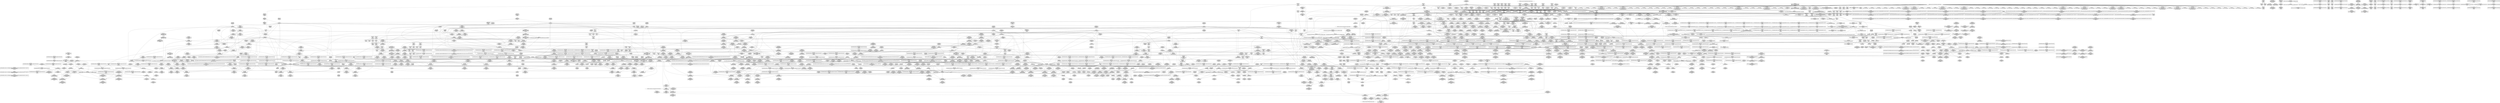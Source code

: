 digraph {
	CE0x4251fc0 [shape=record,shape=Mrecord,label="{CE0x4251fc0|__preempt_count_add:entry|*SummSink*}"]
	CE0x422a700 [shape=record,shape=Mrecord,label="{CE0x422a700|__rcu_read_unlock:do.end|*SummSink*}"]
	CE0x5d7b9f0 [shape=record,shape=Mrecord,label="{CE0x5d7b9f0|i32_11|*Constant*|*SummSink*}"]
	CE0x425be70 [shape=record,shape=Mrecord,label="{CE0x425be70|task_sid:call7|security/selinux/hooks.c,208}"]
	CE0x4212f50 [shape=record,shape=Mrecord,label="{CE0x4212f50|current_sid:cred|security/selinux/hooks.c,218}"]
	CE0x41bb410 [shape=record,shape=Mrecord,label="{CE0x41bb410|i32_15|*Constant*}"]
	CE0x41a2940 [shape=record,shape=Mrecord,label="{CE0x41a2940|i64**_getelementptr_inbounds_(_8_x_i64*_,_8_x_i64*_*___llvm_gcda_edge_table321,_i64_0,_i64_2)|*Constant*|*SummSink*}"]
	CE0x422a320 [shape=record,shape=Mrecord,label="{CE0x422a320|i8*_undef|*Constant*}"]
	CE0x41cbc70 [shape=record,shape=Mrecord,label="{CE0x41cbc70|avc_has_perm:auditdata|Function::avc_has_perm&Arg::auditdata::}"]
	CE0x42cd870 [shape=record,shape=Mrecord,label="{CE0x42cd870|i64*_getelementptr_inbounds_(_4_x_i64_,_4_x_i64_*___llvm_gcov_ctr128,_i64_0,_i64_2)|*Constant*|*SummSource*}"]
	CE0x41cdff0 [shape=record,shape=Mrecord,label="{CE0x41cdff0|0:_i16,_4:_i32,_:_CRE_4,8_|*MultipleSource*|*LoadInst*|security/selinux/hooks.c,5131|security/selinux/hooks.c,5131|security/selinux/hooks.c,5136}"]
	CE0x42b8a80 [shape=record,shape=Mrecord,label="{CE0x42b8a80|rcu_lock_release:tmp|*SummSource*}"]
	CE0x42b09b0 [shape=record,shape=Mrecord,label="{CE0x42b09b0|rcu_lock_acquire:tmp1|*SummSource*}"]
	CE0x4269e60 [shape=record,shape=Mrecord,label="{CE0x4269e60|current_sid:tmp17|security/selinux/hooks.c,218|*SummSink*}"]
	CE0x42b25b0 [shape=record,shape=Mrecord,label="{CE0x42b25b0|rcu_read_unlock:call|include/linux/rcupdate.h,933|*SummSource*}"]
	CE0x42c9250 [shape=record,shape=Mrecord,label="{CE0x42c9250|i64*_getelementptr_inbounds_(_4_x_i64_,_4_x_i64_*___llvm_gcov_ctr134,_i64_0,_i64_2)|*Constant*}"]
	CE0x41ee440 [shape=record,shape=Mrecord,label="{CE0x41ee440|cred_sid:tmp4|*LoadInst*|security/selinux/hooks.c,196|*SummSource*}"]
	CE0x4232d70 [shape=record,shape=Mrecord,label="{CE0x4232d70|i64*_getelementptr_inbounds_(_2_x_i64_,_2_x_i64_*___llvm_gcov_ctr294,_i64_0,_i64_0)|*Constant*|*SummSink*}"]
	CE0x423ee70 [shape=record,shape=Mrecord,label="{CE0x423ee70|i32_0|*Constant*}"]
	CE0x4220400 [shape=record,shape=Mrecord,label="{CE0x4220400|ipc_has_perm:u|security/selinux/hooks.c,5134}"]
	CE0x41afc40 [shape=record,shape=Mrecord,label="{CE0x41afc40|i64*_getelementptr_inbounds_(_2_x_i64_,_2_x_i64_*___llvm_gcov_ctr294,_i64_0,_i64_1)|*Constant*|*SummSource*}"]
	CE0x41e2520 [shape=record,shape=Mrecord,label="{CE0x41e2520|GLOBAL:__preempt_count|Global_var:__preempt_count}"]
	CE0x425c8f0 [shape=record,shape=Mrecord,label="{CE0x425c8f0|task_sid:call7|security/selinux/hooks.c,208|*SummSink*}"]
	CE0x42c1340 [shape=record,shape=Mrecord,label="{CE0x42c1340|_call_void_rcu_lock_release(%struct.lockdep_map*_rcu_lock_map)_#10,_!dbg_!27733|include/linux/rcupdate.h,935|*SummSource*}"]
	CE0x42e5ef0 [shape=record,shape=Mrecord,label="{CE0x42e5ef0|_call_void___preempt_count_sub(i32_1)_#10,_!dbg_!27715|include/linux/rcupdate.h,244|*SummSink*}"]
	CE0x42c93a0 [shape=record,shape=Mrecord,label="{CE0x42c93a0|__preempt_count_add:tmp2|*SummSink*}"]
	CE0x41b5d40 [shape=record,shape=Mrecord,label="{CE0x41b5d40|selinux_sem_semctl:sw.bb5}"]
	CE0x4257cb0 [shape=record,shape=Mrecord,label="{CE0x4257cb0|rcu_read_unlock:if.end|*SummSource*}"]
	CE0x4266670 [shape=record,shape=Mrecord,label="{CE0x4266670|current_sid:tmp8|security/selinux/hooks.c,218}"]
	CE0x421bc70 [shape=record,shape=Mrecord,label="{CE0x421bc70|rcu_read_lock:tmp2|*SummSource*}"]
	CE0x42c6350 [shape=record,shape=Mrecord,label="{CE0x42c6350|_call_void_lock_acquire(%struct.lockdep_map*_%map,_i32_0,_i32_0,_i32_2,_i32_0,_%struct.lockdep_map*_null,_i64_ptrtoint_(i8*_blockaddress(_rcu_lock_acquire,_%__here)_to_i64))_#10,_!dbg_!27716|include/linux/rcupdate.h,418|*SummSink*}"]
	CE0x4239950 [shape=record,shape=Mrecord,label="{CE0x4239950|get_current:tmp2|*SummSink*}"]
	CE0x423e490 [shape=record,shape=Mrecord,label="{CE0x423e490|current_sid:entry|*SummSink*}"]
	CE0x4219840 [shape=record,shape=Mrecord,label="{CE0x4219840|rcu_read_lock:if.then|*SummSource*}"]
	CE0x41a5ee0 [shape=record,shape=Mrecord,label="{CE0x41a5ee0|__llvm_gcov_indirect_counter_increment:counters|Function::__llvm_gcov_indirect_counter_increment&Arg::counters::}"]
	CE0x42c9dd0 [shape=record,shape=Mrecord,label="{CE0x42c9dd0|__preempt_count_add:do.end|*SummSink*}"]
	CE0x4234310 [shape=record,shape=Mrecord,label="{CE0x4234310|current_sid:tmp16|security/selinux/hooks.c,218}"]
	CE0x41c5000 [shape=record,shape=Mrecord,label="{CE0x41c5000|i8_1|*Constant*|*SummSink*}"]
	CE0x420e7c0 [shape=record,shape=Mrecord,label="{CE0x420e7c0|ipc_has_perm:perms|Function::ipc_has_perm&Arg::perms::|*SummSource*}"]
	CE0x42c40f0 [shape=record,shape=Mrecord,label="{CE0x42c40f0|GLOBAL:lock_acquire|*Constant*|*SummSink*}"]
	CE0x425f880 [shape=record,shape=Mrecord,label="{CE0x425f880|current_sid:tmp14|security/selinux/hooks.c,218|*SummSink*}"]
	CE0x418f030 [shape=record,shape=Mrecord,label="{CE0x418f030|selinux_sem_semctl:entry|*SummSink*}"]
	CE0x42e9160 [shape=record,shape=Mrecord,label="{CE0x42e9160|__preempt_count_sub:tmp}"]
	CE0x4304070 [shape=record,shape=Mrecord,label="{CE0x4304070|_call_void_mcount()_#3|*SummSink*}"]
	CE0x420bd50 [shape=record,shape=Mrecord,label="{CE0x420bd50|80:_i32,_112:_i8*,_:_CRE_176,184_|*MultipleSource*|Function::selinux_sem_semctl&Arg::sma::|security/selinux/hooks.c,5466}"]
	CE0x41ea9c0 [shape=record,shape=Mrecord,label="{CE0x41ea9c0|task_sid:tmp6|security/selinux/hooks.c,208|*SummSource*}"]
	CE0x419dbb0 [shape=record,shape=Mrecord,label="{CE0x419dbb0|selinux_sem_semctl:tmp12|security/selinux/hooks.c,5456}"]
	CE0x424efe0 [shape=record,shape=Mrecord,label="{CE0x424efe0|rcu_read_unlock:bb}"]
	CE0x421cd00 [shape=record,shape=Mrecord,label="{CE0x421cd00|__rcu_read_lock:tmp|*SummSource*}"]
	CE0x41ddd60 [shape=record,shape=Mrecord,label="{CE0x41ddd60|_call_void_mcount()_#3|*SummSource*}"]
	CE0x424ff30 [shape=record,shape=Mrecord,label="{CE0x424ff30|i64*_getelementptr_inbounds_(_11_x_i64_,_11_x_i64_*___llvm_gcov_ctr132,_i64_0,_i64_8)|*Constant*|*SummSource*}"]
	CE0x422cc40 [shape=record,shape=Mrecord,label="{CE0x422cc40|task_sid:tmp9|security/selinux/hooks.c,208|*SummSink*}"]
	CE0x42c6d80 [shape=record,shape=Mrecord,label="{CE0x42c6d80|__preempt_count_sub:entry|*SummSource*}"]
	CE0x41cb1e0 [shape=record,shape=Mrecord,label="{CE0x41cb1e0|_call_void_mcount()_#3}"]
	CE0x41be4a0 [shape=record,shape=Mrecord,label="{CE0x41be4a0|selinux_sem_semctl:call1|security/selinux/hooks.c,5438}"]
	CE0x42b5df0 [shape=record,shape=Mrecord,label="{CE0x42b5df0|rcu_read_unlock:tobool1|include/linux/rcupdate.h,933|*SummSink*}"]
	CE0x423ce60 [shape=record,shape=Mrecord,label="{CE0x423ce60|task_sid:tmp2|*SummSink*}"]
	CE0x425c880 [shape=record,shape=Mrecord,label="{CE0x425c880|task_sid:call7|security/selinux/hooks.c,208|*SummSource*}"]
	CE0x4301c70 [shape=record,shape=Mrecord,label="{CE0x4301c70|__rcu_read_unlock:tmp4|include/linux/rcupdate.h,244|*SummSource*}"]
	CE0x41bf7f0 [shape=record,shape=Mrecord,label="{CE0x41bf7f0|_call_void___llvm_gcov_indirect_counter_increment(i32*___llvm_gcov_global_state_pred322,_i64**_getelementptr_inbounds_(_8_x_i64*_,_8_x_i64*_*___llvm_gcda_edge_table321,_i64_0,_i64_7)),_!dbg_!27729|security/selinux/hooks.c,5460|*SummSink*}"]
	CE0x41ce2e0 [shape=record,shape=Mrecord,label="{CE0x41ce2e0|ipc_has_perm:sclass|security/selinux/hooks.c,5136}"]
	CE0x41cb250 [shape=record,shape=Mrecord,label="{CE0x41cb250|get_current:tmp4|./arch/x86/include/asm/current.h,14}"]
	CE0x41eb310 [shape=record,shape=Mrecord,label="{CE0x41eb310|task_sid:tmp9|security/selinux/hooks.c,208}"]
	CE0x42be390 [shape=record,shape=Mrecord,label="{CE0x42be390|rcu_read_unlock:tmp22|include/linux/rcupdate.h,935|*SummSink*}"]
	CE0x4236470 [shape=record,shape=Mrecord,label="{CE0x4236470|task_sid:do.body|*SummSink*}"]
	CE0x425fed0 [shape=record,shape=Mrecord,label="{CE0x425fed0|__rcu_read_lock:do.body|*SummSink*}"]
	CE0x41eeff0 [shape=record,shape=Mrecord,label="{CE0x41eeff0|i64*_getelementptr_inbounds_(_25_x_i64_,_25_x_i64_*___llvm_gcov_ctr320,_i64_0,_i64_23)|*Constant*|*SummSink*}"]
	CE0x43033b0 [shape=record,shape=Mrecord,label="{CE0x43033b0|__preempt_count_add:tmp}"]
	CE0x4252af0 [shape=record,shape=Mrecord,label="{CE0x4252af0|rcu_lock_acquire:entry|*SummSource*}"]
	CE0x4251ae0 [shape=record,shape=Mrecord,label="{CE0x4251ae0|_call_void_asm_sideeffect_,_memory_,_dirflag_,_fpsr_,_flags_()_#3,_!dbg_!27711,_!srcloc_!27714|include/linux/rcupdate.h,244|*SummSource*}"]
	CE0x41e9d20 [shape=record,shape=Mrecord,label="{CE0x41e9d20|task_sid:land.lhs.true|*SummSource*}"]
	CE0x42670b0 [shape=record,shape=Mrecord,label="{CE0x42670b0|current_sid:tmp12|security/selinux/hooks.c,218}"]
	CE0x42e7040 [shape=record,shape=Mrecord,label="{CE0x42e7040|__preempt_count_sub:tmp3|*SummSource*}"]
	CE0x42e3610 [shape=record,shape=Mrecord,label="{CE0x42e3610|__rcu_read_unlock:tmp1|*SummSink*}"]
	CE0x4303970 [shape=record,shape=Mrecord,label="{CE0x4303970|void_(i32*,_i32,_i32*)*_asm_addl_$1,_%gs:$0_,_*m,ri,*m,_dirflag_,_fpsr_,_flags_}"]
	CE0x418df80 [shape=record,shape=Mrecord,label="{CE0x418df80|task_has_system:tsk|Function::task_has_system&Arg::tsk::|*SummSink*}"]
	CE0x4210b70 [shape=record,shape=Mrecord,label="{CE0x4210b70|__llvm_gcov_indirect_counter_increment:pred}"]
	CE0x424a430 [shape=record,shape=Mrecord,label="{CE0x424a430|i64*_getelementptr_inbounds_(_11_x_i64_,_11_x_i64_*___llvm_gcov_ctr127,_i64_0,_i64_9)|*Constant*|*SummSink*}"]
	CE0x4248950 [shape=record,shape=Mrecord,label="{CE0x4248950|rcu_read_lock:tmp15|include/linux/rcupdate.h,882}"]
	CE0x4269830 [shape=record,shape=Mrecord,label="{CE0x4269830|i64*_getelementptr_inbounds_(_11_x_i64_,_11_x_i64_*___llvm_gcov_ctr125,_i64_0,_i64_9)|*Constant*|*SummSource*}"]
	CE0x42b0590 [shape=record,shape=Mrecord,label="{CE0x42b0590|rcu_read_unlock:tmp3|*SummSource*}"]
	CE0x41cc130 [shape=record,shape=Mrecord,label="{CE0x41cc130|task_sid:do.body5}"]
	CE0x42b5ac0 [shape=record,shape=Mrecord,label="{CE0x42b5ac0|rcu_lock_acquire:tmp4|include/linux/rcupdate.h,418|*SummSink*}"]
	CE0x4262340 [shape=record,shape=Mrecord,label="{CE0x4262340|_call_void___preempt_count_add(i32_1)_#10,_!dbg_!27711|include/linux/rcupdate.h,239|*SummSink*}"]
	CE0x41e58d0 [shape=record,shape=Mrecord,label="{CE0x41e58d0|ipc_has_perm:bb|*SummSink*}"]
	CE0x4222820 [shape=record,shape=Mrecord,label="{CE0x4222820|task_sid:tobool4|security/selinux/hooks.c,208|*SummSource*}"]
	CE0x4261a00 [shape=record,shape=Mrecord,label="{CE0x4261a00|current_sid:tmp13|security/selinux/hooks.c,218|*SummSink*}"]
	CE0x423e8e0 [shape=record,shape=Mrecord,label="{CE0x423e8e0|ipc_has_perm:security|security/selinux/hooks.c,5131|*SummSource*}"]
	CE0x4250250 [shape=record,shape=Mrecord,label="{CE0x4250250|rcu_read_lock:tmp4|include/linux/rcupdate.h,882|*SummSource*}"]
	CE0x41c4820 [shape=record,shape=Mrecord,label="{CE0x41c4820|task_sid:tmp18|security/selinux/hooks.c,208|*SummSink*}"]
	CE0x42b0720 [shape=record,shape=Mrecord,label="{CE0x42b0720|_call_void_mcount()_#3}"]
	CE0x41e56f0 [shape=record,shape=Mrecord,label="{CE0x41e56f0|_ret_i32_%retval.0,_!dbg_!27728|security/selinux/avc.c,775|*SummSink*}"]
	CE0x423c650 [shape=record,shape=Mrecord,label="{CE0x423c650|current_sid:tmp10|security/selinux/hooks.c,218}"]
	CE0x42f28f0 [shape=record,shape=Mrecord,label="{CE0x42f28f0|__rcu_read_unlock:tmp6|include/linux/rcupdate.h,245}"]
	CE0x424ce70 [shape=record,shape=Mrecord,label="{CE0x424ce70|_call_void_lockdep_rcu_suspicious(i8*_getelementptr_inbounds_(_25_x_i8_,_25_x_i8_*_.str45,_i32_0,_i32_0),_i32_883,_i8*_getelementptr_inbounds_(_42_x_i8_,_42_x_i8_*_.str46,_i32_0,_i32_0))_#10,_!dbg_!27728|include/linux/rcupdate.h,882|*SummSink*}"]
	CE0x42f2f20 [shape=record,shape=Mrecord,label="{CE0x42f2f20|__preempt_count_add:bb|*SummSource*}"]
	CE0x4221220 [shape=record,shape=Mrecord,label="{CE0x4221220|avc_has_perm:tclass|Function::avc_has_perm&Arg::tclass::}"]
	CE0x4269350 [shape=record,shape=Mrecord,label="{CE0x4269350|i8*_getelementptr_inbounds_(_45_x_i8_,_45_x_i8_*_.str12,_i32_0,_i32_0)|*Constant*|*SummSource*}"]
	CE0x41a1260 [shape=record,shape=Mrecord,label="{CE0x41a1260|rcu_read_unlock:tmp|*SummSink*}"]
	CE0x42c15e0 [shape=record,shape=Mrecord,label="{CE0x42c15e0|rcu_lock_release:entry}"]
	CE0x420a990 [shape=record,shape=Mrecord,label="{CE0x420a990|80:_i32,_112:_i8*,_:_CRE_96,100_|*MultipleSource*|Function::selinux_sem_semctl&Arg::sma::|security/selinux/hooks.c,5466}"]
	CE0x422fa00 [shape=record,shape=Mrecord,label="{CE0x422fa00|i64*_getelementptr_inbounds_(_13_x_i64_,_13_x_i64_*___llvm_gcov_ctr126,_i64_0,_i64_1)|*Constant*|*SummSource*}"]
	CE0x4245240 [shape=record,shape=Mrecord,label="{CE0x4245240|i64_4|*Constant*}"]
	CE0x42a0230 [shape=record,shape=Mrecord,label="{CE0x42a0230|rcu_read_lock:tmp22|include/linux/rcupdate.h,884}"]
	CE0x41c5140 [shape=record,shape=Mrecord,label="{CE0x41c5140|_call_void_lockdep_rcu_suspicious(i8*_getelementptr_inbounds_(_25_x_i8_,_25_x_i8_*_.str3,_i32_0,_i32_0),_i32_208,_i8*_getelementptr_inbounds_(_41_x_i8_,_41_x_i8_*_.str44,_i32_0,_i32_0))_#10,_!dbg_!27732|security/selinux/hooks.c,208}"]
	CE0x42c2fe0 [shape=record,shape=Mrecord,label="{CE0x42c2fe0|GLOBAL:__rcu_read_unlock|*Constant*|*SummSource*}"]
	CE0x42eae30 [shape=record,shape=Mrecord,label="{CE0x42eae30|COLLAPSED:_GCMRE___llvm_gcov_ctr134_internal_global_4_x_i64_zeroinitializer:_elem_0:default:}"]
	CE0x41b67d0 [shape=record,shape=Mrecord,label="{CE0x41b67d0|_ret_i32_%call1,_!dbg_!27716|security/selinux/hooks.c,1594}"]
	CE0x42095b0 [shape=record,shape=Mrecord,label="{CE0x42095b0|80:_i32,_112:_i8*,_:_CRE_65,66_}"]
	CE0x5f48980 [shape=record,shape=Mrecord,label="{CE0x5f48980|i32_1|*Constant*|*SummSink*}"]
	CE0x4303420 [shape=record,shape=Mrecord,label="{CE0x4303420|COLLAPSED:_GCMRE___llvm_gcov_ctr129_internal_global_4_x_i64_zeroinitializer:_elem_0:default:}"]
	CE0x420ddb0 [shape=record,shape=Mrecord,label="{CE0x420ddb0|selinux_sem_semctl:retval.0}"]
	CE0x41ed7e0 [shape=record,shape=Mrecord,label="{CE0x41ed7e0|task_sid:tobool|security/selinux/hooks.c,208|*SummSink*}"]
	CE0x41dcfc0 [shape=record,shape=Mrecord,label="{CE0x41dcfc0|task_sid:if.then}"]
	CE0x42b5a50 [shape=record,shape=Mrecord,label="{CE0x42b5a50|rcu_lock_acquire:tmp4|include/linux/rcupdate.h,418|*SummSource*}"]
	CE0x4193eb0 [shape=record,shape=Mrecord,label="{CE0x4193eb0|selinux_sem_semctl:sw.bb5|*SummSink*}"]
	CE0x4208b00 [shape=record,shape=Mrecord,label="{CE0x4208b00|80:_i32,_112:_i8*,_:_CRE_56,57_}"]
	CE0x422ee00 [shape=record,shape=Mrecord,label="{CE0x422ee00|current_sid:tmp2|*SummSource*}"]
	CE0x422c620 [shape=record,shape=Mrecord,label="{CE0x422c620|current_sid:tmp|*SummSource*}"]
	CE0x41a2e70 [shape=record,shape=Mrecord,label="{CE0x41a2e70|task_sid:entry|*SummSource*}"]
	CE0x41c8b60 [shape=record,shape=Mrecord,label="{CE0x41c8b60|i32_4|*Constant*}"]
	CE0x41a74b0 [shape=record,shape=Mrecord,label="{CE0x41a74b0|get_current:tmp|*SummSink*}"]
	CE0x41de930 [shape=record,shape=Mrecord,label="{CE0x41de930|GLOBAL:current_sid|*Constant*}"]
	CE0x422c8a0 [shape=record,shape=Mrecord,label="{CE0x422c8a0|0:_i8,_:_GCMR_task_sid.__warned_internal_global_i8_0,_section_.data.unlikely_,_align_1:_elem_0:default:}"]
	CE0x423d190 [shape=record,shape=Mrecord,label="{CE0x423d190|rcu_read_unlock:tmp1|*SummSource*}"]
	CE0x41ef250 [shape=record,shape=Mrecord,label="{CE0x41ef250|selinux_sem_semctl:sem_perm|security/selinux/hooks.c,5466}"]
	CE0x41f0af0 [shape=record,shape=Mrecord,label="{CE0x41f0af0|80:_i32,_112:_i8*,_:_CRE_22,23_}"]
	CE0x42e6640 [shape=record,shape=Mrecord,label="{CE0x42e6640|rcu_lock_release:tmp3|*SummSink*}"]
	CE0x4217a90 [shape=record,shape=Mrecord,label="{CE0x4217a90|rcu_read_lock:land.lhs.true}"]
	CE0x41dd1e0 [shape=record,shape=Mrecord,label="{CE0x41dd1e0|task_sid:if.then|*SummSink*}"]
	CE0x424b840 [shape=record,shape=Mrecord,label="{CE0x424b840|i64*_getelementptr_inbounds_(_11_x_i64_,_11_x_i64_*___llvm_gcov_ctr127,_i64_0,_i64_10)|*Constant*|*SummSource*}"]
	CE0x41a04a0 [shape=record,shape=Mrecord,label="{CE0x41a04a0|i64**_getelementptr_inbounds_(_8_x_i64*_,_8_x_i64*_*___llvm_gcda_edge_table321,_i64_0,_i64_5)|*Constant*|*SummSource*}"]
	CE0x41c22c0 [shape=record,shape=Mrecord,label="{CE0x41c22c0|i64*_getelementptr_inbounds_(_2_x_i64_,_2_x_i64_*___llvm_gcov_ctr159,_i64_0,_i64_1)|*Constant*|*SummSink*}"]
	CE0x420a360 [shape=record,shape=Mrecord,label="{CE0x420a360|80:_i32,_112:_i8*,_:_CRE_84,88_|*MultipleSource*|Function::selinux_sem_semctl&Arg::sma::|security/selinux/hooks.c,5466}"]
	CE0x42b3270 [shape=record,shape=Mrecord,label="{CE0x42b3270|__rcu_read_lock:tmp6|include/linux/rcupdate.h,240|*SummSink*}"]
	CE0x4247d00 [shape=record,shape=Mrecord,label="{CE0x4247d00|rcu_read_lock:tmp14|include/linux/rcupdate.h,882}"]
	CE0x421e060 [shape=record,shape=Mrecord,label="{CE0x421e060|task_sid:do.body5|*SummSink*}"]
	CE0x421f110 [shape=record,shape=Mrecord,label="{CE0x421f110|GLOBAL:task_sid|*Constant*|*SummSink*}"]
	CE0x41e93c0 [shape=record,shape=Mrecord,label="{CE0x41e93c0|task_sid:tmp7|security/selinux/hooks.c,208|*SummSource*}"]
	CE0x42230b0 [shape=record,shape=Mrecord,label="{CE0x42230b0|avc_has_perm:entry|*SummSink*}"]
	CE0x424dc80 [shape=record,shape=Mrecord,label="{CE0x424dc80|i32_883|*Constant*|*SummSource*}"]
	CE0x42bf7e0 [shape=record,shape=Mrecord,label="{CE0x42bf7e0|i32_934|*Constant*}"]
	CE0x41bb370 [shape=record,shape=Mrecord,label="{CE0x41bb370|i32_1|*Constant*|*SummSource*}"]
	CE0x4244d90 [shape=record,shape=Mrecord,label="{CE0x4244d90|rcu_read_lock:tobool1|include/linux/rcupdate.h,882|*SummSource*}"]
	CE0x41c2100 [shape=record,shape=Mrecord,label="{CE0x41c2100|__llvm_gcov_indirect_counter_increment:tmp2}"]
	CE0x42c3220 [shape=record,shape=Mrecord,label="{CE0x42c3220|__rcu_read_unlock:entry|*SummSink*}"]
	CE0x426a560 [shape=record,shape=Mrecord,label="{CE0x426a560|current_sid:tmp18|security/selinux/hooks.c,218|*SummSink*}"]
	CE0x41b7350 [shape=record,shape=Mrecord,label="{CE0x41b7350|%struct.task_struct*_(%struct.task_struct**)*_asm_movq_%gs:$_1:P_,$0_,_r,im,_dirflag_,_fpsr_,_flags_|*SummSource*}"]
	CE0x4262fd0 [shape=record,shape=Mrecord,label="{CE0x4262fd0|i64*_getelementptr_inbounds_(_11_x_i64_,_11_x_i64_*___llvm_gcov_ctr132,_i64_0,_i64_1)|*Constant*|*SummSource*}"]
	CE0x425db50 [shape=record,shape=Mrecord,label="{CE0x425db50|GLOBAL:rcu_read_unlock|*Constant*}"]
	CE0x422b810 [shape=record,shape=Mrecord,label="{CE0x422b810|i64*_getelementptr_inbounds_(_13_x_i64_,_13_x_i64_*___llvm_gcov_ctr126,_i64_0,_i64_8)|*Constant*|*SummSource*}"]
	CE0x4269660 [shape=record,shape=Mrecord,label="{CE0x4269660|i64*_getelementptr_inbounds_(_11_x_i64_,_11_x_i64_*___llvm_gcov_ctr125,_i64_0,_i64_9)|*Constant*}"]
	CE0x426ae40 [shape=record,shape=Mrecord,label="{CE0x426ae40|i64*_getelementptr_inbounds_(_11_x_i64_,_11_x_i64_*___llvm_gcov_ctr125,_i64_0,_i64_10)|*Constant*|*SummSource*}"]
	CE0x42f2e50 [shape=record,shape=Mrecord,label="{CE0x42f2e50|i64*_getelementptr_inbounds_(_4_x_i64_,_4_x_i64_*___llvm_gcov_ctr129,_i64_0,_i64_2)|*Constant*|*SummSource*}"]
	CE0x41e4370 [shape=record,shape=Mrecord,label="{CE0x41e4370|i64*_getelementptr_inbounds_(_13_x_i64_,_13_x_i64_*___llvm_gcov_ctr126,_i64_0,_i64_10)|*Constant*|*SummSink*}"]
	CE0x42c37a0 [shape=record,shape=Mrecord,label="{CE0x42c37a0|_ret_void,_!dbg_!27717|include/linux/rcupdate.h,245|*SummSource*}"]
	CE0x421a550 [shape=record,shape=Mrecord,label="{CE0x421a550|rcu_read_lock:tmp5|include/linux/rcupdate.h,882|*SummSource*}"]
	CE0x42b3650 [shape=record,shape=Mrecord,label="{CE0x42b3650|rcu_read_unlock:tmp8|include/linux/rcupdate.h,933|*SummSource*}"]
	CE0x42dc910 [shape=record,shape=Mrecord,label="{CE0x42dc910|rcu_lock_release:tmp1}"]
	CE0x425f060 [shape=record,shape=Mrecord,label="{CE0x425f060|current_sid:do.body}"]
	CE0x4245780 [shape=record,shape=Mrecord,label="{CE0x4245780|rcu_read_lock:tmp9|include/linux/rcupdate.h,882|*SummSink*}"]
	CE0x42d14e0 [shape=record,shape=Mrecord,label="{CE0x42d14e0|i64*_getelementptr_inbounds_(_4_x_i64_,_4_x_i64_*___llvm_gcov_ctr135,_i64_0,_i64_2)|*Constant*|*SummSink*}"]
	CE0x4261990 [shape=record,shape=Mrecord,label="{CE0x4261990|current_sid:tmp13|security/selinux/hooks.c,218|*SummSource*}"]
	CE0x42c5480 [shape=record,shape=Mrecord,label="{CE0x42c5480|_call_void_asm_addl_$1,_%gs:$0_,_*m,ri,*m,_dirflag_,_fpsr_,_flags_(i32*___preempt_count,_i32_%val,_i32*___preempt_count)_#3,_!dbg_!27714,_!srcloc_!27717|./arch/x86/include/asm/preempt.h,72|*SummSource*}"]
	CE0x41950f0 [shape=record,shape=Mrecord,label="{CE0x41950f0|GLOBAL:__llvm_gcov_global_state_pred322|Global_var:__llvm_gcov_global_state_pred322}"]
	CE0x4234820 [shape=record,shape=Mrecord,label="{CE0x4234820|i8_1|*Constant*}"]
	CE0x4267470 [shape=record,shape=Mrecord,label="{CE0x4267470|i64*_getelementptr_inbounds_(_2_x_i64_,_2_x_i64_*___llvm_gcov_ctr131,_i64_0,_i64_0)|*Constant*|*SummSink*}"]
	CE0x42cda20 [shape=record,shape=Mrecord,label="{CE0x42cda20|i64*_getelementptr_inbounds_(_4_x_i64_,_4_x_i64_*___llvm_gcov_ctr128,_i64_0,_i64_2)|*Constant*|*SummSink*}"]
	CE0x41e13e0 [shape=record,shape=Mrecord,label="{CE0x41e13e0|__rcu_read_lock:tmp5|include/linux/rcupdate.h,239}"]
	CE0x41bf780 [shape=record,shape=Mrecord,label="{CE0x41bf780|_call_void___llvm_gcov_indirect_counter_increment(i32*___llvm_gcov_global_state_pred322,_i64**_getelementptr_inbounds_(_8_x_i64*_,_8_x_i64*_*___llvm_gcda_edge_table321,_i64_0,_i64_7)),_!dbg_!27729|security/selinux/hooks.c,5460|*SummSource*}"]
	CE0x41b2d00 [shape=record,shape=Mrecord,label="{CE0x41b2d00|i32_0|*Constant*|*SummSource*}"]
	CE0x4257620 [shape=record,shape=Mrecord,label="{CE0x4257620|i64*_getelementptr_inbounds_(_4_x_i64_,_4_x_i64_*___llvm_gcov_ctr128,_i64_0,_i64_3)|*Constant*|*SummSource*}"]
	CE0x4196af0 [shape=record,shape=Mrecord,label="{CE0x4196af0|i32_17|*Constant*|*SummSink*}"]
	CE0x418e820 [shape=record,shape=Mrecord,label="{CE0x418e820|selinux_sem_semctl:return|*SummSource*}"]
	CE0x42e4f30 [shape=record,shape=Mrecord,label="{CE0x42e4f30|rcu_lock_acquire:bb|*SummSink*}"]
	CE0x41bdfa0 [shape=record,shape=Mrecord,label="{CE0x41bdfa0|_call_void___llvm_gcov_indirect_counter_increment(i32*___llvm_gcov_global_state_pred322,_i64**_getelementptr_inbounds_(_8_x_i64*_,_8_x_i64*_*___llvm_gcda_edge_table321,_i64_0,_i64_1)),_!dbg_!27714|security/selinux/hooks.c,5438|*SummSink*}"]
	CE0x425bcf0 [shape=record,shape=Mrecord,label="{CE0x425bcf0|task_sid:tmp26|security/selinux/hooks.c,208|*SummSink*}"]
	CE0x41f1a60 [shape=record,shape=Mrecord,label="{CE0x41f1a60|80:_i32,_112:_i8*,_:_CRE_35,36_}"]
	CE0x4237990 [shape=record,shape=Mrecord,label="{CE0x4237990|current_sid:do.body|*SummSink*}"]
	CE0x41a4b50 [shape=record,shape=Mrecord,label="{CE0x41a4b50|i64*_getelementptr_inbounds_(_25_x_i64_,_25_x_i64_*___llvm_gcov_ctr320,_i64_0,_i64_0)|*Constant*|*SummSource*}"]
	CE0x420e470 [shape=record,shape=Mrecord,label="{CE0x420e470|ipc_has_perm:ipc_perms|Function::ipc_has_perm&Arg::ipc_perms::|*SummSource*}"]
	CE0x41b53f0 [shape=record,shape=Mrecord,label="{CE0x41b53f0|i64*_getelementptr_inbounds_(_25_x_i64_,_25_x_i64_*___llvm_gcov_ctr320,_i64_0,_i64_0)|*Constant*|*SummSink*}"]
	CE0x41e6cd0 [shape=record,shape=Mrecord,label="{CE0x41e6cd0|_ret_void,_!dbg_!27717|include/linux/rcupdate.h,240|*SummSink*}"]
	CE0x425bb10 [shape=record,shape=Mrecord,label="{CE0x425bb10|i64*_getelementptr_inbounds_(_13_x_i64_,_13_x_i64_*___llvm_gcov_ctr126,_i64_0,_i64_12)|*Constant*|*SummSource*}"]
	CE0x41a67c0 [shape=record,shape=Mrecord,label="{CE0x41a67c0|selinux_sem_semctl:sw.bb4|*SummSink*}"]
	CE0x41baaf0 [shape=record,shape=Mrecord,label="{CE0x41baaf0|selinux_sem_semctl:sw.bb2}"]
	CE0x42c27e0 [shape=record,shape=Mrecord,label="{CE0x42c27e0|_ret_void,_!dbg_!27717|include/linux/rcupdate.h,424|*SummSink*}"]
	CE0x4229e20 [shape=record,shape=Mrecord,label="{CE0x4229e20|rcu_lock_release:tmp6}"]
	CE0x41e5d10 [shape=record,shape=Mrecord,label="{CE0x41e5d10|ipc_has_perm:bb}"]
	CE0x41a98b0 [shape=record,shape=Mrecord,label="{CE0x41a98b0|__llvm_gcov_indirect_counter_increment:entry|*SummSource*}"]
	CE0x41ee670 [shape=record,shape=Mrecord,label="{CE0x41ee670|task_sid:tmp12|security/selinux/hooks.c,208}"]
	CE0x41f02a0 [shape=record,shape=Mrecord,label="{CE0x41f02a0|selinux_sem_semctl:sem_perm|security/selinux/hooks.c,5466|*SummSource*}"]
	CE0x422ca70 [shape=record,shape=Mrecord,label="{CE0x422ca70|task_sid:tobool1|security/selinux/hooks.c,208}"]
	CE0x42b4f00 [shape=record,shape=Mrecord,label="{CE0x42b4f00|rcu_read_unlock:do.body|*SummSink*}"]
	CE0x42b1310 [shape=record,shape=Mrecord,label="{CE0x42b1310|__rcu_read_lock:tmp7|include/linux/rcupdate.h,240|*SummSource*}"]
	CE0x4232a40 [shape=record,shape=Mrecord,label="{CE0x4232a40|i64_5|*Constant*|*SummSink*}"]
	CE0x41c34a0 [shape=record,shape=Mrecord,label="{CE0x41c34a0|ipc_has_perm:tmp2|*SummSink*}"]
	CE0x4208fc0 [shape=record,shape=Mrecord,label="{CE0x4208fc0|80:_i32,_112:_i8*,_:_CRE_60,61_}"]
	CE0x422d680 [shape=record,shape=Mrecord,label="{CE0x422d680|task_sid:tmp10|security/selinux/hooks.c,208|*SummSink*}"]
	CE0x41eb280 [shape=record,shape=Mrecord,label="{CE0x41eb280|task_sid:tmp8|security/selinux/hooks.c,208|*SummSink*}"]
	CE0x42448d0 [shape=record,shape=Mrecord,label="{CE0x42448d0|rcu_read_lock:tobool1|include/linux/rcupdate.h,882}"]
	CE0x425b7e0 [shape=record,shape=Mrecord,label="{CE0x425b7e0|task_sid:tmp27|security/selinux/hooks.c,208}"]
	CE0x42cc070 [shape=record,shape=Mrecord,label="{CE0x42cc070|rcu_lock_release:tmp5|include/linux/rcupdate.h,423}"]
	CE0x41e5680 [shape=record,shape=Mrecord,label="{CE0x41e5680|_ret_i32_%retval.0,_!dbg_!27728|security/selinux/avc.c,775|*SummSource*}"]
	CE0x42e3490 [shape=record,shape=Mrecord,label="{CE0x42e3490|void_(i32*,_i32,_i32*)*_asm_addl_$1,_%gs:$0_,_*m,ri,*m,_dirflag_,_fpsr_,_flags_|*SummSink*}"]
	CE0x41bead0 [shape=record,shape=Mrecord,label="{CE0x41bead0|i64*_getelementptr_inbounds_(_25_x_i64_,_25_x_i64_*___llvm_gcov_ctr320,_i64_0,_i64_20)|*Constant*|*SummSink*}"]
	CE0x41e9f60 [shape=record,shape=Mrecord,label="{CE0x41e9f60|i64*_getelementptr_inbounds_(_11_x_i64_,_11_x_i64_*___llvm_gcov_ctr127,_i64_0,_i64_0)|*Constant*|*SummSink*}"]
	CE0x419af50 [shape=record,shape=Mrecord,label="{CE0x419af50|i64*_null|*Constant*|*SummSink*}"]
	CE0x41b4400 [shape=record,shape=Mrecord,label="{CE0x41b4400|selinux_sem_semctl:tmp4|security/selinux/hooks.c,5442|*SummSource*}"]
	CE0x42f2960 [shape=record,shape=Mrecord,label="{CE0x42f2960|__rcu_read_unlock:tmp6|include/linux/rcupdate.h,245|*SummSource*}"]
	CE0x41e33e0 [shape=record,shape=Mrecord,label="{CE0x41e33e0|task_sid:tmp20|security/selinux/hooks.c,208}"]
	CE0x4267bd0 [shape=record,shape=Mrecord,label="{CE0x4267bd0|rcu_read_lock:tobool|include/linux/rcupdate.h,882|*SummSink*}"]
	CE0x42426a0 [shape=record,shape=Mrecord,label="{CE0x42426a0|i64*_getelementptr_inbounds_(_2_x_i64_,_2_x_i64_*___llvm_gcov_ctr159,_i64_0,_i64_0)|*Constant*|*SummSink*}"]
	CE0x4234bf0 [shape=record,shape=Mrecord,label="{CE0x4234bf0|_call_void_lockdep_rcu_suspicious(i8*_getelementptr_inbounds_(_25_x_i8_,_25_x_i8_*_.str3,_i32_0,_i32_0),_i32_218,_i8*_getelementptr_inbounds_(_45_x_i8_,_45_x_i8_*_.str12,_i32_0,_i32_0))_#10,_!dbg_!27727|security/selinux/hooks.c,218|*SummSource*}"]
	CE0x4251630 [shape=record,shape=Mrecord,label="{CE0x4251630|rcu_read_unlock:tobool|include/linux/rcupdate.h,933|*SummSource*}"]
	CE0x42a0db0 [shape=record,shape=Mrecord,label="{CE0x42a0db0|cred_sid:bb|*SummSink*}"]
	CE0x4301600 [shape=record,shape=Mrecord,label="{CE0x4301600|__rcu_read_unlock:tmp4|include/linux/rcupdate.h,244|*SummSink*}"]
	CE0x425f210 [shape=record,shape=Mrecord,label="{CE0x425f210|_call_void_mcount()_#3|*SummSink*}"]
	CE0x425d530 [shape=record,shape=Mrecord,label="{CE0x425d530|_ret_i32_%tmp6,_!dbg_!27716|security/selinux/hooks.c,197}"]
	CE0x41a1b40 [shape=record,shape=Mrecord,label="{CE0x41a1b40|rcu_read_unlock:bb|*SummSink*}"]
	CE0x419e580 [shape=record,shape=Mrecord,label="{CE0x419e580|selinux_sem_semctl:entry|*SummSource*}"]
	CE0x4213770 [shape=record,shape=Mrecord,label="{CE0x4213770|current_sid:tmp21|security/selinux/hooks.c,218|*SummSink*}"]
	CE0x4237e90 [shape=record,shape=Mrecord,label="{CE0x4237e90|ipc_has_perm:tmp1}"]
	CE0x42b5cd0 [shape=record,shape=Mrecord,label="{CE0x42b5cd0|rcu_read_unlock:tobool1|include/linux/rcupdate.h,933|*SummSource*}"]
	CE0x420f110 [shape=record,shape=Mrecord,label="{CE0x420f110|selinux_sem_semctl:tmp21|security/selinux/hooks.c,5468}"]
	CE0x42eac70 [shape=record,shape=Mrecord,label="{CE0x42eac70|i64*_getelementptr_inbounds_(_4_x_i64_,_4_x_i64_*___llvm_gcov_ctr129,_i64_0,_i64_0)|*Constant*}"]
	CE0x42c6740 [shape=record,shape=Mrecord,label="{CE0x42c6740|rcu_lock_release:tmp2}"]
	CE0x41a8920 [shape=record,shape=Mrecord,label="{CE0x41a8920|i64**_getelementptr_inbounds_(_8_x_i64*_,_8_x_i64*_*___llvm_gcda_edge_table321,_i64_0,_i64_3)|*Constant*}"]
	CE0x41beb40 [shape=record,shape=Mrecord,label="{CE0x41beb40|selinux_sem_semctl:tmp12|security/selinux/hooks.c,5456|*SummSource*}"]
	CE0x42328c0 [shape=record,shape=Mrecord,label="{CE0x42328c0|i64_5|*Constant*|*SummSource*}"]
	CE0x424dcf0 [shape=record,shape=Mrecord,label="{CE0x424dcf0|i32_883|*Constant*|*SummSink*}"]
	CE0x42c04b0 [shape=record,shape=Mrecord,label="{CE0x42c04b0|i8*_getelementptr_inbounds_(_44_x_i8_,_44_x_i8_*_.str47,_i32_0,_i32_0)|*Constant*}"]
	CE0x42b8420 [shape=record,shape=Mrecord,label="{CE0x42b8420|rcu_lock_acquire:tmp2|*SummSource*}"]
	CE0x42b4880 [shape=record,shape=Mrecord,label="{CE0x42b4880|rcu_lock_acquire:tmp1|*SummSink*}"]
	CE0x419c890 [shape=record,shape=Mrecord,label="{CE0x419c890|_call_void___llvm_gcov_indirect_counter_increment(i32*___llvm_gcov_global_state_pred322,_i64**_getelementptr_inbounds_(_8_x_i64*_,_8_x_i64*_*___llvm_gcda_edge_table321,_i64_0,_i64_6)),_!dbg_!27727|security/selinux/hooks.c,5456|*SummSource*}"]
	CE0x42ba780 [shape=record,shape=Mrecord,label="{CE0x42ba780|rcu_read_unlock:tobool1|include/linux/rcupdate.h,933}"]
	CE0x42b88c0 [shape=record,shape=Mrecord,label="{CE0x42b88c0|rcu_read_unlock:do.end|*SummSink*}"]
	CE0x42ceaa0 [shape=record,shape=Mrecord,label="{CE0x42ceaa0|i64*_getelementptr_inbounds_(_4_x_i64_,_4_x_i64_*___llvm_gcov_ctr130,_i64_0,_i64_3)|*Constant*|*SummSource*}"]
	CE0x4247b90 [shape=record,shape=Mrecord,label="{CE0x4247b90|rcu_read_lock:tmp13|include/linux/rcupdate.h,882}"]
	CE0x421b620 [shape=record,shape=Mrecord,label="{CE0x421b620|i64*_getelementptr_inbounds_(_11_x_i64_,_11_x_i64_*___llvm_gcov_ctr125,_i64_0,_i64_1)|*Constant*|*SummSink*}"]
	CE0x421a180 [shape=record,shape=Mrecord,label="{CE0x421a180|GLOBAL:__llvm_gcov_ctr127|Global_var:__llvm_gcov_ctr127}"]
	CE0x41a0150 [shape=record,shape=Mrecord,label="{CE0x41a0150|i64**_getelementptr_inbounds_(_8_x_i64*_,_8_x_i64*_*___llvm_gcda_edge_table321,_i64_0,_i64_5)|*Constant*}"]
	CE0x419ddc0 [shape=record,shape=Mrecord,label="{CE0x419ddc0|i64*_getelementptr_inbounds_(_25_x_i64_,_25_x_i64_*___llvm_gcov_ctr320,_i64_0,_i64_20)|*Constant*|*SummSource*}"]
	CE0x4267310 [shape=record,shape=Mrecord,label="{CE0x4267310|i64*_getelementptr_inbounds_(_2_x_i64_,_2_x_i64_*___llvm_gcov_ctr131,_i64_0,_i64_0)|*Constant*|*SummSource*}"]
	CE0x426f5d0 [shape=record,shape=Mrecord,label="{CE0x426f5d0|current_sid:tmp20|security/selinux/hooks.c,218|*SummSource*}"]
	CE0x423b400 [shape=record,shape=Mrecord,label="{CE0x423b400|current_sid:call|security/selinux/hooks.c,218|*SummSource*}"]
	CE0x4265c00 [shape=record,shape=Mrecord,label="{CE0x4265c00|rcu_lock_acquire:map|Function::rcu_lock_acquire&Arg::map::}"]
	CE0x4220d50 [shape=record,shape=Mrecord,label="{CE0x4220d50|avc_has_perm:entry}"]
	CE0x420d000 [shape=record,shape=Mrecord,label="{CE0x420d000|selinux_sem_semctl:tmp20|security/selinux/hooks.c,5468}"]
	CE0x420b7b0 [shape=record,shape=Mrecord,label="{CE0x420b7b0|80:_i32,_112:_i8*,_:_CRE_152,160_|*MultipleSource*|Function::selinux_sem_semctl&Arg::sma::|security/selinux/hooks.c,5466}"]
	CE0x41e9c60 [shape=record,shape=Mrecord,label="{CE0x41e9c60|task_sid:land.lhs.true}"]
	CE0x426fe70 [shape=record,shape=Mrecord,label="{CE0x426fe70|current_sid:call4|security/selinux/hooks.c,218|*SummSource*}"]
	CE0x5d7b980 [shape=record,shape=Mrecord,label="{CE0x5d7b980|i32_11|*Constant*|*SummSource*}"]
	CE0x42b60d0 [shape=record,shape=Mrecord,label="{CE0x42b60d0|rcu_read_unlock:tmp9|include/linux/rcupdate.h,933|*SummSource*}"]
	CE0x41a0ac0 [shape=record,shape=Mrecord,label="{CE0x41a0ac0|selinux_sem_semctl:tmp10|security/selinux/hooks.c,5453|*SummSource*}"]
	CE0x41c9070 [shape=record,shape=Mrecord,label="{CE0x41c9070|i32_8|*Constant*|*SummSink*}"]
	CE0x41b8990 [shape=record,shape=Mrecord,label="{CE0x41b8990|selinux_sem_semctl:tmp6|security/selinux/hooks.c,5446|*SummSink*}"]
	CE0x41df100 [shape=record,shape=Mrecord,label="{CE0x41df100|_call_void_mcount()_#3}"]
	CE0x4216fe0 [shape=record,shape=Mrecord,label="{CE0x4216fe0|_call_void_rcu_lock_acquire(%struct.lockdep_map*_rcu_lock_map)_#10,_!dbg_!27711|include/linux/rcupdate.h,881|*SummSink*}"]
	CE0x42d9d20 [shape=record,shape=Mrecord,label="{CE0x42d9d20|i64*_getelementptr_inbounds_(_4_x_i64_,_4_x_i64_*___llvm_gcov_ctr134,_i64_0,_i64_2)|*Constant*|*SummSource*}"]
	CE0x41b69d0 [shape=record,shape=Mrecord,label="{CE0x41b69d0|80:_i32,_112:_i8*,_:_CRE_1,2_}"]
	CE0x42b59e0 [shape=record,shape=Mrecord,label="{CE0x42b59e0|rcu_lock_acquire:tmp4|include/linux/rcupdate.h,418}"]
	CE0x42beac0 [shape=record,shape=Mrecord,label="{CE0x42beac0|rcu_read_unlock:tmp18|include/linux/rcupdate.h,933|*SummSource*}"]
	CE0x426f770 [shape=record,shape=Mrecord,label="{CE0x426f770|current_sid:tmp20|security/selinux/hooks.c,218|*SummSink*}"]
	CE0x423d350 [shape=record,shape=Mrecord,label="{CE0x423d350|rcu_read_unlock:tmp1|*SummSink*}"]
	CE0x41b6170 [shape=record,shape=Mrecord,label="{CE0x41b6170|task_has_system:tsk|Function::task_has_system&Arg::tsk::}"]
	CE0x41cd400 [shape=record,shape=Mrecord,label="{CE0x41cd400|ipc_has_perm:ipc_id|security/selinux/hooks.c,5134|*SummSource*}"]
	CE0x4262210 [shape=record,shape=Mrecord,label="{CE0x4262210|_call_void___preempt_count_add(i32_1)_#10,_!dbg_!27711|include/linux/rcupdate.h,239|*SummSource*}"]
	CE0x4303ad0 [shape=record,shape=Mrecord,label="{CE0x4303ad0|i64*_getelementptr_inbounds_(_4_x_i64_,_4_x_i64_*___llvm_gcov_ctr135,_i64_0,_i64_3)|*Constant*}"]
	CE0x421f1f0 [shape=record,shape=Mrecord,label="{CE0x421f1f0|task_sid:entry}"]
	CE0x41c3e70 [shape=record,shape=Mrecord,label="{CE0x41c3e70|i32_(i32,_i32,_i16,_i32,_%struct.common_audit_data*)*_bitcast_(i32_(i32,_i32,_i16,_i32,_%struct.common_audit_data.495*)*_avc_has_perm_to_i32_(i32,_i32,_i16,_i32,_%struct.common_audit_data*)*)|*Constant*|*SummSink*}"]
	CE0x41a0510 [shape=record,shape=Mrecord,label="{CE0x41a0510|i64**_getelementptr_inbounds_(_8_x_i64*_,_8_x_i64*_*___llvm_gcda_edge_table321,_i64_0,_i64_5)|*Constant*|*SummSink*}"]
	CE0x4209350 [shape=record,shape=Mrecord,label="{CE0x4209350|80:_i32,_112:_i8*,_:_CRE_63,64_}"]
	CE0x41ecbc0 [shape=record,shape=Mrecord,label="{CE0x41ecbc0|current_sid:tmp11|security/selinux/hooks.c,218}"]
	CE0x422f6c0 [shape=record,shape=Mrecord,label="{CE0x422f6c0|i64*_getelementptr_inbounds_(_13_x_i64_,_13_x_i64_*___llvm_gcov_ctr126,_i64_0,_i64_1)|*Constant*}"]
	CE0x4241b30 [shape=record,shape=Mrecord,label="{CE0x4241b30|ipc_has_perm:tmp5|security/selinux/hooks.c,5131|*SummSource*}"]
	CE0x42cf2c0 [shape=record,shape=Mrecord,label="{CE0x42cf2c0|rcu_lock_acquire:tmp7|*SummSource*}"]
	CE0x41ea840 [shape=record,shape=Mrecord,label="{CE0x41ea840|i64*_getelementptr_inbounds_(_11_x_i64_,_11_x_i64_*___llvm_gcov_ctr125,_i64_0,_i64_0)|*Constant*|*SummSink*}"]
	CE0x41b6c00 [shape=record,shape=Mrecord,label="{CE0x41b6c00|80:_i32,_112:_i8*,_:_CRE_2,3_}"]
	CE0x42175c0 [shape=record,shape=Mrecord,label="{CE0x42175c0|cred_sid:tmp6|security/selinux/hooks.c,197|*SummSource*}"]
	CE0x4265710 [shape=record,shape=Mrecord,label="{CE0x4265710|GLOBAL:current_sid.__warned|Global_var:current_sid.__warned|*SummSink*}"]
	CE0x4258cf0 [shape=record,shape=Mrecord,label="{CE0x4258cf0|i64*_getelementptr_inbounds_(_13_x_i64_,_13_x_i64_*___llvm_gcov_ctr126,_i64_0,_i64_9)|*Constant*|*SummSource*}"]
	CE0x4302c70 [shape=record,shape=Mrecord,label="{CE0x4302c70|__preempt_count_add:tmp6|./arch/x86/include/asm/preempt.h,73|*SummSink*}"]
	CE0x42dc100 [shape=record,shape=Mrecord,label="{CE0x42dc100|__rcu_read_unlock:bb|*SummSink*}"]
	CE0x422c320 [shape=record,shape=Mrecord,label="{CE0x422c320|rcu_read_lock:tmp3|*SummSource*}"]
	CE0x41baf90 [shape=record,shape=Mrecord,label="{CE0x41baf90|selinux_sem_semctl:entry}"]
	CE0x42362a0 [shape=record,shape=Mrecord,label="{CE0x42362a0|task_sid:do.body}"]
	CE0x420cf70 [shape=record,shape=Mrecord,label="{CE0x420cf70|i64*_getelementptr_inbounds_(_25_x_i64_,_25_x_i64_*___llvm_gcov_ctr320,_i64_0,_i64_24)|*Constant*}"]
	CE0x42cdf60 [shape=record,shape=Mrecord,label="{CE0x42cdf60|GLOBAL:__preempt_count_sub|*Constant*}"]
	CE0x422dee0 [shape=record,shape=Mrecord,label="{CE0x422dee0|rcu_read_lock:tmp6|include/linux/rcupdate.h,882|*SummSource*}"]
	CE0x41ece40 [shape=record,shape=Mrecord,label="{CE0x41ece40|i64_1|*Constant*}"]
	CE0x42303f0 [shape=record,shape=Mrecord,label="{CE0x42303f0|i64*_getelementptr_inbounds_(_4_x_i64_,_4_x_i64_*___llvm_gcov_ctr128,_i64_0,_i64_0)|*Constant*|*SummSink*}"]
	CE0x421a420 [shape=record,shape=Mrecord,label="{CE0x421a420|GLOBAL:__llvm_gcov_ctr127|Global_var:__llvm_gcov_ctr127|*SummSource*}"]
	CE0x4223810 [shape=record,shape=Mrecord,label="{CE0x4223810|avc_has_perm:tsid|Function::avc_has_perm&Arg::tsid::|*SummSource*}"]
	CE0x41a4d80 [shape=record,shape=Mrecord,label="{CE0x41a4d80|selinux_sem_semctl:sw.bb6|*SummSink*}"]
	CE0x42c31b0 [shape=record,shape=Mrecord,label="{CE0x42c31b0|__rcu_read_unlock:entry|*SummSource*}"]
	CE0x42cd420 [shape=record,shape=Mrecord,label="{CE0x42cd420|i32_1|*Constant*}"]
	CE0x42b2d60 [shape=record,shape=Mrecord,label="{CE0x42b2d60|i64*_getelementptr_inbounds_(_4_x_i64_,_4_x_i64_*___llvm_gcov_ctr128,_i64_0,_i64_3)|*Constant*}"]
	CE0x42c9070 [shape=record,shape=Mrecord,label="{CE0x42c9070|__rcu_read_unlock:tmp3|*SummSource*}"]
	CE0x4232200 [shape=record,shape=Mrecord,label="{CE0x4232200|current_sid:tmp6|security/selinux/hooks.c,218|*SummSink*}"]
	CE0x4250c70 [shape=record,shape=Mrecord,label="{CE0x4250c70|rcu_read_lock:tmp7|include/linux/rcupdate.h,882|*SummSink*}"]
	CE0x4236760 [shape=record,shape=Mrecord,label="{CE0x4236760|task_has_system:tmp|*SummSource*}"]
	CE0x4269df0 [shape=record,shape=Mrecord,label="{CE0x4269df0|current_sid:tmp17|security/selinux/hooks.c,218|*SummSource*}"]
	CE0x424f1c0 [shape=record,shape=Mrecord,label="{CE0x424f1c0|rcu_read_lock:land.lhs.true2}"]
	CE0x42082b0 [shape=record,shape=Mrecord,label="{CE0x42082b0|80:_i32,_112:_i8*,_:_CRE_49,50_}"]
	CE0x4244e20 [shape=record,shape=Mrecord,label="{CE0x4244e20|rcu_read_lock:tobool1|include/linux/rcupdate.h,882|*SummSink*}"]
	CE0x4246b10 [shape=record,shape=Mrecord,label="{CE0x4246b10|rcu_read_lock:call3|include/linux/rcupdate.h,882|*SummSource*}"]
	CE0x41b8780 [shape=record,shape=Mrecord,label="{CE0x41b8780|i64*_getelementptr_inbounds_(_25_x_i64_,_25_x_i64_*___llvm_gcov_ctr320,_i64_0,_i64_17)|*Constant*|*SummSource*}"]
	CE0x41ccf70 [shape=record,shape=Mrecord,label="{CE0x41ccf70|ipc_has_perm:u|security/selinux/hooks.c,5134|*SummSource*}"]
	CE0x4237260 [shape=record,shape=Mrecord,label="{CE0x4237260|ipc_has_perm:tmp3|*SummSource*}"]
	CE0x4269290 [shape=record,shape=Mrecord,label="{CE0x4269290|i8*_getelementptr_inbounds_(_45_x_i8_,_45_x_i8_*_.str12,_i32_0,_i32_0)|*Constant*}"]
	CE0x42dc2c0 [shape=record,shape=Mrecord,label="{CE0x42dc2c0|__preempt_count_add:tmp1}"]
	CE0x425e4e0 [shape=record,shape=Mrecord,label="{CE0x425e4e0|rcu_read_unlock:entry|*SummSink*}"]
	CE0x41ed240 [shape=record,shape=Mrecord,label="{CE0x41ed240|rcu_read_lock:land.lhs.true|*SummSource*}"]
	CE0x41dd140 [shape=record,shape=Mrecord,label="{CE0x41dd140|task_sid:if.then|*SummSource*}"]
	CE0x42135f0 [shape=record,shape=Mrecord,label="{CE0x42135f0|current_sid:tmp21|security/selinux/hooks.c,218|*SummSource*}"]
	CE0x41e9450 [shape=record,shape=Mrecord,label="{CE0x41e9450|task_sid:tmp5|security/selinux/hooks.c,208}"]
	CE0x41ac9a0 [shape=record,shape=Mrecord,label="{CE0x41ac9a0|_call_void_mcount()_#3|*SummSink*}"]
	CE0x41cdf80 [shape=record,shape=Mrecord,label="{CE0x41cdf80|0:_i16,_4:_i32,_:_CRE_0,2_|*MultipleSource*|*LoadInst*|security/selinux/hooks.c,5131|security/selinux/hooks.c,5131|security/selinux/hooks.c,5136}"]
	CE0x41c3fe0 [shape=record,shape=Mrecord,label="{CE0x41c3fe0|avc_has_perm:entry}"]
	CE0x422dad0 [shape=record,shape=Mrecord,label="{CE0x422dad0|task_sid:tmp10|security/selinux/hooks.c,208|*SummSource*}"]
	CE0x42b1610 [shape=record,shape=Mrecord,label="{CE0x42b1610|GLOBAL:rcu_read_unlock.__warned|Global_var:rcu_read_unlock.__warned|*SummSink*}"]
	CE0x42dc830 [shape=record,shape=Mrecord,label="{CE0x42dc830|rcu_lock_release:tmp|*SummSink*}"]
	CE0x42f1d80 [shape=record,shape=Mrecord,label="{CE0x42f1d80|i64*_getelementptr_inbounds_(_4_x_i64_,_4_x_i64_*___llvm_gcov_ctr129,_i64_0,_i64_1)|*Constant*|*SummSink*}"]
	CE0x41a9840 [shape=record,shape=Mrecord,label="{CE0x41a9840|GLOBAL:__llvm_gcov_indirect_counter_increment|*Constant*}"]
	CE0x42b9a00 [shape=record,shape=Mrecord,label="{CE0x42b9a00|rcu_lock_release:indirectgoto|*SummSource*}"]
	CE0x4243340 [shape=record,shape=Mrecord,label="{CE0x4243340|rcu_lock_acquire:map|Function::rcu_lock_acquire&Arg::map::|*SummSink*}"]
	CE0x42ccf60 [shape=record,shape=Mrecord,label="{CE0x42ccf60|GLOBAL:lock_release|*Constant*|*SummSink*}"]
	CE0x41ad590 [shape=record,shape=Mrecord,label="{CE0x41ad590|i64**_getelementptr_inbounds_(_8_x_i64*_,_8_x_i64*_*___llvm_gcda_edge_table321,_i64_0,_i64_4)|*Constant*}"]
	CE0x4301800 [shape=record,shape=Mrecord,label="{CE0x4301800|_call_void_asm_sideeffect_,_memory_,_dirflag_,_fpsr_,_flags_()_#3,_!dbg_!27711,_!srcloc_!27714|include/linux/rcupdate.h,244}"]
	CE0x41ec1f0 [shape=record,shape=Mrecord,label="{CE0x41ec1f0|cred_sid:security|security/selinux/hooks.c,196}"]
	CE0x41e47f0 [shape=record,shape=Mrecord,label="{CE0x41e47f0|80:_i32,_112:_i8*,_:_CRE_4,5_}"]
	CE0x42dc250 [shape=record,shape=Mrecord,label="{CE0x42dc250|i64_1|*Constant*}"]
	CE0x4251c80 [shape=record,shape=Mrecord,label="{CE0x4251c80|_call_void___preempt_count_sub(i32_1)_#10,_!dbg_!27715|include/linux/rcupdate.h,244}"]
	"CONST[source:2(external),value:2(dynamic)][purpose:{subject}][SrcIdx:3]"
	CE0x41a31e0 [shape=record,shape=Mrecord,label="{CE0x41a31e0|task_sid:task|Function::task_sid&Arg::task::|*SummSink*}"]
	CE0x42e9480 [shape=record,shape=Mrecord,label="{CE0x42e9480|_ret_void,_!dbg_!27720|./arch/x86/include/asm/preempt.h,78|*SummSource*}"]
	CE0x422b320 [shape=record,shape=Mrecord,label="{CE0x422b320|i64*_getelementptr_inbounds_(_4_x_i64_,_4_x_i64_*___llvm_gcov_ctr134,_i64_0,_i64_0)|*Constant*|*SummSource*}"]
	CE0x42ce870 [shape=record,shape=Mrecord,label="{CE0x42ce870|i64*_getelementptr_inbounds_(_4_x_i64_,_4_x_i64_*___llvm_gcov_ctr130,_i64_0,_i64_3)|*Constant*}"]
	CE0x41f0fb0 [shape=record,shape=Mrecord,label="{CE0x41f0fb0|80:_i32,_112:_i8*,_:_CRE_26,27_}"]
	CE0x421c960 [shape=record,shape=Mrecord,label="{CE0x421c960|i32_0|*Constant*}"]
	CE0x41e85b0 [shape=record,shape=Mrecord,label="{CE0x41e85b0|_call_void_mcount()_#3|*SummSource*}"]
	CE0x5f489f0 [shape=record,shape=Mrecord,label="{CE0x5f489f0|i32_15|*Constant*|*SummSink*}"]
	CE0x41ca7e0 [shape=record,shape=Mrecord,label="{CE0x41ca7e0|get_current:bb}"]
	CE0x42f35b0 [shape=record,shape=Mrecord,label="{CE0x42f35b0|__preempt_count_add:tmp1|*SummSink*}"]
	CE0x420f9a0 [shape=record,shape=Mrecord,label="{CE0x420f9a0|_ret_i32_%retval.0,_!dbg_!27737|security/selinux/hooks.c,5468|*SummSink*}"]
	CE0x4220be0 [shape=record,shape=Mrecord,label="{CE0x4220be0|ipc_has_perm:call2|security/selinux/hooks.c,5136|*SummSink*}"]
	CE0x42b9cf0 [shape=record,shape=Mrecord,label="{CE0x42b9cf0|rcu_read_unlock:tmp6|include/linux/rcupdate.h,933}"]
	CE0x41f1470 [shape=record,shape=Mrecord,label="{CE0x41f1470|80:_i32,_112:_i8*,_:_CRE_30,31_}"]
	CE0x423ddc0 [shape=record,shape=Mrecord,label="{CE0x423ddc0|current_sid:tmp1}"]
	CE0x419da20 [shape=record,shape=Mrecord,label="{CE0x419da20|i64*_getelementptr_inbounds_(_25_x_i64_,_25_x_i64_*___llvm_gcov_ctr320,_i64_0,_i64_20)|*Constant*}"]
	CE0x423ef40 [shape=record,shape=Mrecord,label="{CE0x423ef40|ipc_has_perm:security|security/selinux/hooks.c,5131}"]
	CE0x4228e30 [shape=record,shape=Mrecord,label="{CE0x4228e30|rcu_read_unlock:tmp12|include/linux/rcupdate.h,933|*SummSource*}"]
	CE0x41ebd40 [shape=record,shape=Mrecord,label="{CE0x41ebd40|task_sid:tmp13|security/selinux/hooks.c,208|*SummSource*}"]
	CE0x42e2be0 [shape=record,shape=Mrecord,label="{CE0x42e2be0|__rcu_read_unlock:tmp2|*SummSource*}"]
	CE0x4193600 [shape=record,shape=Mrecord,label="{CE0x4193600|selinux_sem_semctl:sw.bb3|*SummSource*}"]
	CE0x41ca210 [shape=record,shape=Mrecord,label="{CE0x41ca210|__llvm_gcov_indirect_counter_increment:tmp5|*SummSink*}"]
	CE0x42e4e70 [shape=record,shape=Mrecord,label="{CE0x42e4e70|rcu_lock_acquire:bb|*SummSource*}"]
	CE0x426aef0 [shape=record,shape=Mrecord,label="{CE0x426aef0|i64*_getelementptr_inbounds_(_11_x_i64_,_11_x_i64_*___llvm_gcov_ctr125,_i64_0,_i64_10)|*Constant*|*SummSink*}"]
	CE0x424bd60 [shape=record,shape=Mrecord,label="{CE0x424bd60|rcu_read_lock:tmp17|include/linux/rcupdate.h,882|*SummSource*}"]
	CE0x421c3f0 [shape=record,shape=Mrecord,label="{CE0x421c3f0|current_sid:tmp6|security/selinux/hooks.c,218}"]
	CE0x4270120 [shape=record,shape=Mrecord,label="{CE0x4270120|GLOBAL:get_current|*Constant*}"]
	CE0x4260430 [shape=record,shape=Mrecord,label="{CE0x4260430|rcu_read_unlock:tmp14|include/linux/rcupdate.h,933}"]
	CE0x42c5410 [shape=record,shape=Mrecord,label="{CE0x42c5410|_call_void_asm_addl_$1,_%gs:$0_,_*m,ri,*m,_dirflag_,_fpsr_,_flags_(i32*___preempt_count,_i32_%val,_i32*___preempt_count)_#3,_!dbg_!27714,_!srcloc_!27717|./arch/x86/include/asm/preempt.h,72}"]
	CE0x41e1340 [shape=record,shape=Mrecord,label="{CE0x41e1340|rcu_read_unlock:tmp2|*SummSource*}"]
	CE0x421a2f0 [shape=record,shape=Mrecord,label="{CE0x421a2f0|GLOBAL:__llvm_gcov_ctr127|Global_var:__llvm_gcov_ctr127|*SummSink*}"]
	CE0x4267d30 [shape=record,shape=Mrecord,label="{CE0x4267d30|rcu_read_lock:tobool|include/linux/rcupdate.h,882|*SummSource*}"]
	CE0x41e3a70 [shape=record,shape=Mrecord,label="{CE0x41e3a70|task_sid:tmp21|security/selinux/hooks.c,208|*SummSink*}"]
	CE0x421fae0 [shape=record,shape=Mrecord,label="{CE0x421fae0|i8_4|*Constant*|*SummSink*}"]
	CE0x42491f0 [shape=record,shape=Mrecord,label="{CE0x42491f0|rcu_read_lock:tmp16|include/linux/rcupdate.h,882|*SummSink*}"]
	CE0x42bf0a0 [shape=record,shape=Mrecord,label="{CE0x42bf0a0|_call_void_lockdep_rcu_suspicious(i8*_getelementptr_inbounds_(_25_x_i8_,_25_x_i8_*_.str45,_i32_0,_i32_0),_i32_934,_i8*_getelementptr_inbounds_(_44_x_i8_,_44_x_i8_*_.str47,_i32_0,_i32_0))_#10,_!dbg_!27726|include/linux/rcupdate.h,933|*SummSource*}"]
	CE0x420c760 [shape=record,shape=Mrecord,label="{CE0x420c760|selinux_sem_semctl:retval.0|*SummSource*}"]
	CE0x4212fc0 [shape=record,shape=Mrecord,label="{CE0x4212fc0|current_sid:tmp21|security/selinux/hooks.c,218}"]
	CE0x42b0dc0 [shape=record,shape=Mrecord,label="{CE0x42b0dc0|COLLAPSED:_GCMRE___llvm_gcov_ctr132_internal_global_11_x_i64_zeroinitializer:_elem_0:default:}"]
	CE0x422ad50 [shape=record,shape=Mrecord,label="{CE0x422ad50|i64*_getelementptr_inbounds_(_4_x_i64_,_4_x_i64_*___llvm_gcov_ctr129,_i64_0,_i64_1)|*Constant*}"]
	CE0x41a6320 [shape=record,shape=Mrecord,label="{CE0x41a6320|i32_2|*Constant*|*SummSink*}"]
	CE0x426fff0 [shape=record,shape=Mrecord,label="{CE0x426fff0|current_sid:call4|security/selinux/hooks.c,218|*SummSink*}"]
	CE0x41e4550 [shape=record,shape=Mrecord,label="{CE0x41e4550|task_sid:tmp23|security/selinux/hooks.c,208|*SummSource*}"]
	CE0x4266e00 [shape=record,shape=Mrecord,label="{CE0x4266e00|current_sid:tmp11|security/selinux/hooks.c,218|*SummSource*}"]
	CE0x41ea630 [shape=record,shape=Mrecord,label="{CE0x41ea630|i64*_getelementptr_inbounds_(_11_x_i64_,_11_x_i64_*___llvm_gcov_ctr125,_i64_0,_i64_0)|*Constant*|*SummSource*}"]
	CE0x42d0050 [shape=record,shape=Mrecord,label="{CE0x42d0050|i64*_getelementptr_inbounds_(_4_x_i64_,_4_x_i64_*___llvm_gcov_ctr130,_i64_0,_i64_1)|*Constant*|*SummSource*}"]
	CE0x42cbad0 [shape=record,shape=Mrecord,label="{CE0x42cbad0|rcu_lock_release:tmp4|include/linux/rcupdate.h,423}"]
	CE0x422f0d0 [shape=record,shape=Mrecord,label="{CE0x422f0d0|task_sid:tmp4|*LoadInst*|security/selinux/hooks.c,208|*SummSource*}"]
	CE0x420e3d0 [shape=record,shape=Mrecord,label="{CE0x420e3d0|ipc_has_perm:ipc_perms|Function::ipc_has_perm&Arg::ipc_perms::}"]
	CE0x42b2650 [shape=record,shape=Mrecord,label="{CE0x42b2650|rcu_read_unlock:call|include/linux/rcupdate.h,933|*SummSink*}"]
	CE0x42c2e30 [shape=record,shape=Mrecord,label="{CE0x42c2e30|GLOBAL:__rcu_read_unlock|*Constant*|*SummSink*}"]
	CE0x41b4220 [shape=record,shape=Mrecord,label="{CE0x41b4220|selinux_sem_semctl:sw.bb2|*SummSink*}"]
	CE0x424b050 [shape=record,shape=Mrecord,label="{CE0x424b050|rcu_read_lock:tmp21|include/linux/rcupdate.h,884}"]
	CE0x42b6ad0 [shape=record,shape=Mrecord,label="{CE0x42b6ad0|rcu_read_unlock:tmp10|include/linux/rcupdate.h,933}"]
	CE0x42ceee0 [shape=record,shape=Mrecord,label="{CE0x42ceee0|rcu_lock_acquire:tmp6|*SummSink*}"]
	CE0x421b2e0 [shape=record,shape=Mrecord,label="{CE0x421b2e0|current_sid:tmp1|*SummSink*}"]
	CE0x425a6e0 [shape=record,shape=Mrecord,label="{CE0x425a6e0|i64*_getelementptr_inbounds_(_13_x_i64_,_13_x_i64_*___llvm_gcov_ctr126,_i64_0,_i64_11)|*Constant*}"]
	CE0x42308a0 [shape=record,shape=Mrecord,label="{CE0x42308a0|task_sid:tmp3|*SummSink*}"]
	CE0x42267d0 [shape=record,shape=Mrecord,label="{CE0x42267d0|current_sid:bb|*SummSink*}"]
	CE0x41b4b60 [shape=record,shape=Mrecord,label="{CE0x41b4b60|selinux_sem_semctl:tmp5|security/selinux/hooks.c,5442|*SummSource*}"]
	CE0x42cfdc0 [shape=record,shape=Mrecord,label="{CE0x42cfdc0|__rcu_read_lock:tmp2|*SummSource*}"]
	CE0x41ec410 [shape=record,shape=Mrecord,label="{CE0x41ec410|cred_sid:security|security/selinux/hooks.c,196|*SummSource*}"]
	CE0x4244af0 [shape=record,shape=Mrecord,label="{CE0x4244af0|rcu_read_lock:tmp8|include/linux/rcupdate.h,882|*SummSink*}"]
	CE0x41ae7b0 [shape=record,shape=Mrecord,label="{CE0x41ae7b0|selinux_sem_semctl:tmp9|security/selinux/hooks.c,5450|*SummSink*}"]
	CE0x42249f0 [shape=record,shape=Mrecord,label="{CE0x42249f0|avc_has_perm:auditdata|Function::avc_has_perm&Arg::auditdata::|*SummSink*}"]
	CE0x41b00a0 [shape=record,shape=Mrecord,label="{CE0x41b00a0|task_sid:land.lhs.true2|*SummSource*}"]
	CE0x421edd0 [shape=record,shape=Mrecord,label="{CE0x421edd0|GLOBAL:task_sid|*Constant*}"]
	CE0x4216c70 [shape=record,shape=Mrecord,label="{CE0x4216c70|rcu_read_lock:if.end}"]
	CE0x423aeb0 [shape=record,shape=Mrecord,label="{CE0x423aeb0|_ret_void,_!dbg_!27717|include/linux/rcupdate.h,240|*SummSource*}"]
	CE0x42c7360 [shape=record,shape=Mrecord,label="{CE0x42c7360|__preempt_count_sub:entry|*SummSink*}"]
	CE0x4267b00 [shape=record,shape=Mrecord,label="{CE0x4267b00|i64_3|*Constant*}"]
	CE0x42c3390 [shape=record,shape=Mrecord,label="{CE0x42c3390|get_current:bb}"]
	CE0x4194a30 [shape=record,shape=Mrecord,label="{CE0x4194a30|selinux_sem_semctl:sw.bb3}"]
	CE0x41b5110 [shape=record,shape=Mrecord,label="{CE0x41b5110|_call_void___llvm_gcov_indirect_counter_increment(i32*___llvm_gcov_global_state_pred322,_i64**_getelementptr_inbounds_(_8_x_i64*_,_8_x_i64*_*___llvm_gcda_edge_table321,_i64_0,_i64_3)),_!dbg_!27721|security/selinux/hooks.c,5446|*SummSink*}"]
	CE0x42ce400 [shape=record,shape=Mrecord,label="{CE0x42ce400|__rcu_read_lock:tmp3|*SummSource*}"]
	CE0x4258440 [shape=record,shape=Mrecord,label="{CE0x4258440|i32_208|*Constant*|*SummSink*}"]
	CE0x41e43e0 [shape=record,shape=Mrecord,label="{CE0x41e43e0|task_sid:tmp22|security/selinux/hooks.c,208|*SummSource*}"]
	CE0x4261ec0 [shape=record,shape=Mrecord,label="{CE0x4261ec0|i64_2|*Constant*}"]
	CE0x4251d70 [shape=record,shape=Mrecord,label="{CE0x4251d70|__preempt_count_add:entry|*SummSource*}"]
	CE0x41b8300 [shape=record,shape=Mrecord,label="{CE0x41b8300|i64**_getelementptr_inbounds_(_8_x_i64*_,_8_x_i64*_*___llvm_gcda_edge_table321,_i64_0,_i64_3)|*Constant*|*SummSource*}"]
	CE0x425ea00 [shape=record,shape=Mrecord,label="{CE0x425ea00|_ret_void,_!dbg_!27735|include/linux/rcupdate.h,938|*SummSource*}"]
	CE0x4211190 [shape=record,shape=Mrecord,label="{CE0x4211190|_call_void_mcount()_#3|*SummSink*}"]
	CE0x41a5f80 [shape=record,shape=Mrecord,label="{CE0x41a5f80|i64_1|*Constant*}"]
	CE0x421cb80 [shape=record,shape=Mrecord,label="{CE0x421cb80|task_sid:real_cred|security/selinux/hooks.c,208|*SummSink*}"]
	CE0x41cb2f0 [shape=record,shape=Mrecord,label="{CE0x41cb2f0|COLLAPSED:_GCMRE___llvm_gcov_ctr98_internal_global_2_x_i64_zeroinitializer:_elem_0:default:}"]
	CE0x41c6920 [shape=record,shape=Mrecord,label="{CE0x41c6920|_call_void___llvm_gcov_indirect_counter_increment(i32*___llvm_gcov_global_state_pred322,_i64**_getelementptr_inbounds_(_8_x_i64*_,_8_x_i64*_*___llvm_gcda_edge_table321,_i64_0,_i64_0)),_!dbg_!27731|security/selinux/hooks.c,5463|*SummSource*}"]
	CE0x4224830 [shape=record,shape=Mrecord,label="{CE0x4224830|%struct.common_audit_data*_null|*Constant*|*SummSource*}"]
	CE0x423fd00 [shape=record,shape=Mrecord,label="{CE0x423fd00|ipc_has_perm:type|security/selinux/hooks.c,5133}"]
	CE0x42c4e60 [shape=record,shape=Mrecord,label="{CE0x42c4e60|i64_ptrtoint_(i8*_blockaddress(_rcu_lock_acquire,_%__here)_to_i64)|*Constant*|*SummSink*}"]
	CE0x41dc2e0 [shape=record,shape=Mrecord,label="{CE0x41dc2e0|__rcu_read_lock:bb|*SummSink*}"]
	CE0x422f8e0 [shape=record,shape=Mrecord,label="{CE0x422f8e0|task_sid:tmp1|*SummSink*}"]
	CE0x425c360 [shape=record,shape=Mrecord,label="{CE0x425c360|task_sid:tmp27|security/selinux/hooks.c,208|*SummSink*}"]
	CE0x42e4030 [shape=record,shape=Mrecord,label="{CE0x42e4030|__preempt_count_sub:bb|*SummSink*}"]
	CE0x41eac40 [shape=record,shape=Mrecord,label="{CE0x41eac40|task_sid:tmp5|security/selinux/hooks.c,208|*SummSource*}"]
	CE0x42c80f0 [shape=record,shape=Mrecord,label="{CE0x42c80f0|__rcu_read_lock:do.end}"]
	CE0x41ca6b0 [shape=record,shape=Mrecord,label="{CE0x41ca6b0|__llvm_gcov_indirect_counter_increment:tmp6|*SummSource*}"]
	CE0x423d460 [shape=record,shape=Mrecord,label="{CE0x423d460|i64*_getelementptr_inbounds_(_11_x_i64_,_11_x_i64_*___llvm_gcov_ctr132,_i64_0,_i64_1)|*Constant*}"]
	CE0x42d8260 [shape=record,shape=Mrecord,label="{CE0x42d8260|__preempt_count_add:do.end|*SummSource*}"]
	CE0x4220220 [shape=record,shape=Mrecord,label="{CE0x4220220|ipc_has_perm:tmp6|*LoadInst*|security/selinux/hooks.c,5134}"]
	CE0x422f320 [shape=record,shape=Mrecord,label="{CE0x422f320|i64_5|*Constant*}"]
	CE0x421bce0 [shape=record,shape=Mrecord,label="{CE0x421bce0|rcu_read_lock:tmp2|*SummSink*}"]
	CE0x41f16d0 [shape=record,shape=Mrecord,label="{CE0x41f16d0|80:_i32,_112:_i8*,_:_CRE_32,33_}"]
	CE0x41c2940 [shape=record,shape=Mrecord,label="{CE0x41c2940|task_has_system:tmp3}"]
	CE0x41b3f90 [shape=record,shape=Mrecord,label="{CE0x41b3f90|i64**_getelementptr_inbounds_(_8_x_i64*_,_8_x_i64*_*___llvm_gcda_edge_table321,_i64_0,_i64_1)|*Constant*|*SummSink*}"]
	CE0x42da020 [shape=record,shape=Mrecord,label="{CE0x42da020|__rcu_read_lock:do.end|*SummSink*}"]
	CE0x42a0bc0 [shape=record,shape=Mrecord,label="{CE0x42a0bc0|cred_sid:bb}"]
	CE0x42cebc0 [shape=record,shape=Mrecord,label="{CE0x42cebc0|rcu_lock_acquire:tmp6}"]
	CE0x42dd8e0 [shape=record,shape=Mrecord,label="{CE0x42dd8e0|rcu_lock_acquire:indirectgoto|*SummSink*}"]
	CE0x41c8e60 [shape=record,shape=Mrecord,label="{CE0x41c8e60|i32_8|*Constant*}"]
	CE0x41b9080 [shape=record,shape=Mrecord,label="{CE0x41b9080|selinux_sem_semctl:tmp7|security/selinux/hooks.c,5446|*SummSource*}"]
	CE0x41c8700 [shape=record,shape=Mrecord,label="{CE0x41c8700|i32_32|*Constant*}"]
	CE0x423cdf0 [shape=record,shape=Mrecord,label="{CE0x423cdf0|task_sid:tmp2|*SummSource*}"]
	CE0x41e4a20 [shape=record,shape=Mrecord,label="{CE0x41e4a20|80:_i32,_112:_i8*,_:_CRE_6,7_}"]
	CE0x42b43c0 [shape=record,shape=Mrecord,label="{CE0x42b43c0|_call_void_asm_sideeffect_,_memory_,_dirflag_,_fpsr_,_flags_()_#3,_!dbg_!27714,_!srcloc_!27715|include/linux/rcupdate.h,239|*SummSource*}"]
	CE0x4213bd0 [shape=record,shape=Mrecord,label="{CE0x4213bd0|i32_22|*Constant*|*SummSink*}"]
	CE0x42346f0 [shape=record,shape=Mrecord,label="{CE0x42346f0|current_sid:tmp16|security/selinux/hooks.c,218|*SummSink*}"]
	CE0x42c5300 [shape=record,shape=Mrecord,label="{CE0x42c5300|_call_void_lock_acquire(%struct.lockdep_map*_%map,_i32_0,_i32_0,_i32_2,_i32_0,_%struct.lockdep_map*_null,_i64_ptrtoint_(i8*_blockaddress(_rcu_lock_acquire,_%__here)_to_i64))_#10,_!dbg_!27716|include/linux/rcupdate.h,418}"]
	CE0x4211120 [shape=record,shape=Mrecord,label="{CE0x4211120|_call_void_mcount()_#3|*SummSource*}"]
	CE0x42d97d0 [shape=record,shape=Mrecord,label="{CE0x42d97d0|__rcu_read_unlock:tmp5|include/linux/rcupdate.h,244}"]
	CE0x41e48f0 [shape=record,shape=Mrecord,label="{CE0x41e48f0|80:_i32,_112:_i8*,_:_CRE_5,6_}"]
	CE0x42bf1d0 [shape=record,shape=Mrecord,label="{CE0x42bf1d0|_call_void_lockdep_rcu_suspicious(i8*_getelementptr_inbounds_(_25_x_i8_,_25_x_i8_*_.str45,_i32_0,_i32_0),_i32_934,_i8*_getelementptr_inbounds_(_44_x_i8_,_44_x_i8_*_.str47,_i32_0,_i32_0))_#10,_!dbg_!27726|include/linux/rcupdate.h,933|*SummSink*}"]
	CE0x42e94f0 [shape=record,shape=Mrecord,label="{CE0x42e94f0|_ret_void,_!dbg_!27720|./arch/x86/include/asm/preempt.h,78|*SummSink*}"]
	CE0x421ab50 [shape=record,shape=Mrecord,label="{CE0x421ab50|i64*_getelementptr_inbounds_(_11_x_i64_,_11_x_i64_*___llvm_gcov_ctr127,_i64_0,_i64_1)|*Constant*}"]
	CE0x41f09c0 [shape=record,shape=Mrecord,label="{CE0x41f09c0|80:_i32,_112:_i8*,_:_CRE_21,22_}"]
	CE0x4223120 [shape=record,shape=Mrecord,label="{CE0x4223120|avc_has_perm:ssid|Function::avc_has_perm&Arg::ssid::}"]
	CE0x4234d20 [shape=record,shape=Mrecord,label="{CE0x4234d20|i32_218|*Constant*|*SummSource*}"]
	CE0x430c890 [shape=record,shape=Mrecord,label="{CE0x430c890|__preempt_count_add:tmp4|./arch/x86/include/asm/preempt.h,72}"]
	CE0x41e64d0 [shape=record,shape=Mrecord,label="{CE0x41e64d0|selinux_sem_semctl:perms.0}"]
	CE0x42c1dd0 [shape=record,shape=Mrecord,label="{CE0x42c1dd0|rcu_lock_release:entry|*SummSource*}"]
	CE0x41eb7b0 [shape=record,shape=Mrecord,label="{CE0x41eb7b0|current_sid:tobool1|security/selinux/hooks.c,218|*SummSource*}"]
	CE0x42cbb40 [shape=record,shape=Mrecord,label="{CE0x42cbb40|rcu_lock_release:tmp4|include/linux/rcupdate.h,423|*SummSource*}"]
	CE0x41a2d50 [shape=record,shape=Mrecord,label="{CE0x41a2d50|i64*_getelementptr_inbounds_(_25_x_i64_,_25_x_i64_*___llvm_gcov_ctr320,_i64_0,_i64_16)|*Constant*|*SummSource*}"]
	CE0x421b750 [shape=record,shape=Mrecord,label="{CE0x421b750|i64_0|*Constant*|*SummSink*}"]
	CE0x41f0630 [shape=record,shape=Mrecord,label="{CE0x41f0630|80:_i32,_112:_i8*,_:_CRE_18,19_}"]
	CE0x42290d0 [shape=record,shape=Mrecord,label="{CE0x42290d0|rcu_read_unlock:call3|include/linux/rcupdate.h,933}"]
	CE0x4319f20 [shape=record,shape=Mrecord,label="{CE0x4319f20|__preempt_count_sub:tmp|*SummSink*}"]
	CE0x4238f60 [shape=record,shape=Mrecord,label="{CE0x4238f60|task_has_system:tmp1|*SummSink*}"]
	CE0x4246690 [shape=record,shape=Mrecord,label="{CE0x4246690|rcu_read_lock:tmp12|include/linux/rcupdate.h,882|*SummSink*}"]
	CE0x42d9ea0 [shape=record,shape=Mrecord,label="{CE0x42d9ea0|i64*_getelementptr_inbounds_(_4_x_i64_,_4_x_i64_*___llvm_gcov_ctr134,_i64_0,_i64_2)|*Constant*|*SummSink*}"]
	CE0x430ab90 [shape=record,shape=Mrecord,label="{CE0x430ab90|__preempt_count_sub:tmp|*SummSource*}"]
	CE0x42bd5f0 [shape=record,shape=Mrecord,label="{CE0x42bd5f0|i64*_getelementptr_inbounds_(_11_x_i64_,_11_x_i64_*___llvm_gcov_ctr132,_i64_0,_i64_10)|*Constant*}"]
	CE0x42c7e00 [shape=record,shape=Mrecord,label="{CE0x42c7e00|__rcu_read_unlock:tmp|*SummSource*}"]
	CE0x423b470 [shape=record,shape=Mrecord,label="{CE0x423b470|current_sid:call|security/selinux/hooks.c,218|*SummSink*}"]
	CE0x41c4b30 [shape=record,shape=Mrecord,label="{CE0x41c4b30|task_sid:tmp19|security/selinux/hooks.c,208|*SummSource*}"]
	CE0x4233100 [shape=record,shape=Mrecord,label="{CE0x4233100|_call_void_mcount()_#3|*SummSource*}"]
	CE0x41b7d60 [shape=record,shape=Mrecord,label="{CE0x41b7d60|%struct.task_struct*_(%struct.task_struct**)*_asm_movq_%gs:$_1:P_,$0_,_r,im,_dirflag_,_fpsr_,_flags_}"]
	CE0x41b5870 [shape=record,shape=Mrecord,label="{CE0x41b5870|GLOBAL:get_current|*Constant*}"]
	CE0x41eff80 [shape=record,shape=Mrecord,label="{CE0x41eff80|selinux_sem_semctl:sma|Function::selinux_sem_semctl&Arg::sma::}"]
	CE0x4216600 [shape=record,shape=Mrecord,label="{CE0x4216600|current_sid:tmp24|security/selinux/hooks.c,220|*SummSink*}"]
	CE0x41f2510 [shape=record,shape=Mrecord,label="{CE0x41f2510|80:_i32,_112:_i8*,_:_CRE_44,45_}"]
	CE0x42e1740 [shape=record,shape=Mrecord,label="{CE0x42e1740|__rcu_read_unlock:tmp7|include/linux/rcupdate.h,245}"]
	CE0x42e4370 [shape=record,shape=Mrecord,label="{CE0x42e4370|__preempt_count_sub:do.end}"]
	CE0x4229d00 [shape=record,shape=Mrecord,label="{CE0x4229d00|i64*_getelementptr_inbounds_(_4_x_i64_,_4_x_i64_*___llvm_gcov_ctr133,_i64_0,_i64_3)|*Constant*|*SummSource*}"]
	CE0x41cd510 [shape=record,shape=Mrecord,label="{CE0x41cd510|ipc_has_perm:ipc_id|security/selinux/hooks.c,5134|*SummSink*}"]
	CE0x4232c30 [shape=record,shape=Mrecord,label="{CE0x4232c30|i64*_getelementptr_inbounds_(_2_x_i64_,_2_x_i64_*___llvm_gcov_ctr294,_i64_0,_i64_0)|*Constant*|*SummSource*}"]
	CE0x41a3600 [shape=record,shape=Mrecord,label="{CE0x41a3600|_ret_i32_%call1,_!dbg_!27716|security/selinux/hooks.c,1594|*SummSink*}"]
	CE0x4233f20 [shape=record,shape=Mrecord,label="{CE0x4233f20|current_sid:tmp15|security/selinux/hooks.c,218}"]
	CE0x423f110 [shape=record,shape=Mrecord,label="{CE0x423f110|ipc_has_perm:security|security/selinux/hooks.c,5131|*SummSink*}"]
	CE0x421c020 [shape=record,shape=Mrecord,label="{CE0x421c020|cred_sid:tmp2}"]
	CE0x41c4ba0 [shape=record,shape=Mrecord,label="{CE0x41c4ba0|task_sid:tmp19|security/selinux/hooks.c,208|*SummSink*}"]
	CE0x41a0cb0 [shape=record,shape=Mrecord,label="{CE0x41a0cb0|_call_void___llvm_gcov_indirect_counter_increment(i32*___llvm_gcov_global_state_pred322,_i64**_getelementptr_inbounds_(_8_x_i64*_,_8_x_i64*_*___llvm_gcda_edge_table321,_i64_0,_i64_6)),_!dbg_!27727|security/selinux/hooks.c,5456}"]
	CE0x41bb2d0 [shape=record,shape=Mrecord,label="{CE0x41bb2d0|i32_14|*Constant*|*SummSink*}"]
	CE0x4268410 [shape=record,shape=Mrecord,label="{CE0x4268410|rcu_read_unlock:call|include/linux/rcupdate.h,933}"]
	CE0x41a5c10 [shape=record,shape=Mrecord,label="{CE0x41a5c10|__llvm_gcov_indirect_counter_increment:predecessor|Function::__llvm_gcov_indirect_counter_increment&Arg::predecessor::|*SummSink*}"]
	CE0x41c1500 [shape=record,shape=Mrecord,label="{CE0x41c1500|__llvm_gcov_indirect_counter_increment:pred|*SummSink*}"]
	CE0x423bba0 [shape=record,shape=Mrecord,label="{CE0x423bba0|task_sid:tmp17|security/selinux/hooks.c,208}"]
	CE0x42d9c20 [shape=record,shape=Mrecord,label="{CE0x42d9c20|i64*_getelementptr_inbounds_(_4_x_i64_,_4_x_i64_*___llvm_gcov_ctr128,_i64_0,_i64_0)|*Constant*|*SummSource*}"]
	CE0x425af00 [shape=record,shape=Mrecord,label="{CE0x425af00|task_sid:tmp25|security/selinux/hooks.c,208|*SummSource*}"]
	CE0x42b50a0 [shape=record,shape=Mrecord,label="{CE0x42b50a0|i64*_getelementptr_inbounds_(_4_x_i64_,_4_x_i64_*___llvm_gcov_ctr133,_i64_0,_i64_1)|*Constant*|*SummSource*}"]
	CE0x4228f60 [shape=record,shape=Mrecord,label="{CE0x4228f60|rcu_read_unlock:tmp12|include/linux/rcupdate.h,933|*SummSink*}"]
	CE0x4226aa0 [shape=record,shape=Mrecord,label="{CE0x4226aa0|current_sid:if.then|*SummSink*}"]
	CE0x41b7860 [shape=record,shape=Mrecord,label="{CE0x41b7860|i32_13|*Constant*|*SummSource*}"]
	CE0x41ad9a0 [shape=record,shape=Mrecord,label="{CE0x41ad9a0|i64*_getelementptr_inbounds_(_25_x_i64_,_25_x_i64_*___llvm_gcov_ctr320,_i64_0,_i64_18)|*Constant*}"]
	CE0x424a260 [shape=record,shape=Mrecord,label="{CE0x424a260|i64*_getelementptr_inbounds_(_11_x_i64_,_11_x_i64_*___llvm_gcov_ctr127,_i64_0,_i64_9)|*Constant*}"]
	CE0x41ad050 [shape=record,shape=Mrecord,label="{CE0x41ad050|get_current:tmp4|./arch/x86/include/asm/current.h,14|*SummSource*}"]
	CE0x42ba480 [shape=record,shape=Mrecord,label="{CE0x42ba480|rcu_read_unlock:tmp8|include/linux/rcupdate.h,933|*SummSink*}"]
	CE0x42c42c0 [shape=record,shape=Mrecord,label="{CE0x42c42c0|i32_2|*Constant*}"]
	CE0x4258730 [shape=record,shape=Mrecord,label="{CE0x4258730|i8*_getelementptr_inbounds_(_41_x_i8_,_41_x_i8_*_.str44,_i32_0,_i32_0)|*Constant*|*SummSource*}"]
	CE0x4211280 [shape=record,shape=Mrecord,label="{CE0x4211280|GLOBAL:rcu_read_lock|*Constant*}"]
	CE0x4250af0 [shape=record,shape=Mrecord,label="{CE0x4250af0|rcu_read_lock:tmp7|include/linux/rcupdate.h,882|*SummSource*}"]
	CE0x42f2ce0 [shape=record,shape=Mrecord,label="{CE0x42f2ce0|__preempt_count_add:tmp4|./arch/x86/include/asm/preempt.h,72|*SummSink*}"]
	CE0x4219110 [shape=record,shape=Mrecord,label="{CE0x4219110|rcu_read_lock:call|include/linux/rcupdate.h,882|*SummSink*}"]
	CE0x423d930 [shape=record,shape=Mrecord,label="{CE0x423d930|task_sid:tmp14|security/selinux/hooks.c,208|*SummSink*}"]
	CE0x42f3230 [shape=record,shape=Mrecord,label="{CE0x42f3230|__preempt_count_add:do.body|*SummSource*}"]
	CE0x42cc9e0 [shape=record,shape=Mrecord,label="{CE0x42cc9e0|i32_1|*Constant*}"]
	CE0x420c2c0 [shape=record,shape=Mrecord,label="{CE0x420c2c0|GLOBAL:ipc_has_perm|*Constant*}"]
	CE0x41b2de0 [shape=record,shape=Mrecord,label="{CE0x41b2de0|i32_0|*Constant*|*SummSink*}"]
	CE0x421c9d0 [shape=record,shape=Mrecord,label="{CE0x421c9d0|task_sid:real_cred|security/selinux/hooks.c,208}"]
	CE0x422a600 [shape=record,shape=Mrecord,label="{CE0x422a600|__rcu_read_unlock:do.end}"]
	CE0x41bdc40 [shape=record,shape=Mrecord,label="{CE0x41bdc40|0:_i32,_:_GCMR___llvm_gcov_global_state_pred322_internal_unnamed_addr_global_i32_-1:_elem_0:default:}"]
	CE0x41c4610 [shape=record,shape=Mrecord,label="{CE0x41c4610|task_sid:tmp18|security/selinux/hooks.c,208|*SummSource*}"]
	CE0x4258c80 [shape=record,shape=Mrecord,label="{CE0x4258c80|i64*_getelementptr_inbounds_(_13_x_i64_,_13_x_i64_*___llvm_gcov_ctr126,_i64_0,_i64_9)|*Constant*}"]
	CE0x42e9830 [shape=record,shape=Mrecord,label="{CE0x42e9830|i64*_getelementptr_inbounds_(_4_x_i64_,_4_x_i64_*___llvm_gcov_ctr134,_i64_0,_i64_3)|*Constant*|*SummSource*}"]
	CE0x420e000 [shape=record,shape=Mrecord,label="{CE0x420e000|ipc_has_perm:entry}"]
	CE0x41a56c0 [shape=record,shape=Mrecord,label="{CE0x41a56c0|GLOBAL:current_task|Global_var:current_task|*SummSink*}"]
	CE0x41eabd0 [shape=record,shape=Mrecord,label="{CE0x41eabd0|i64_2|*Constant*|*SummSink*}"]
	CE0x4222d60 [shape=record,shape=Mrecord,label="{CE0x4222d60|i64_7|*Constant*|*SummSource*}"]
	CE0x42e6790 [shape=record,shape=Mrecord,label="{CE0x42e6790|_call_void_mcount()_#3}"]
	CE0x41e36a0 [shape=record,shape=Mrecord,label="{CE0x41e36a0|task_sid:tmp20|security/selinux/hooks.c,208|*SummSink*}"]
	CE0x4301900 [shape=record,shape=Mrecord,label="{CE0x4301900|__preempt_count_add:tmp3|*SummSource*}"]
	CE0x426a3e0 [shape=record,shape=Mrecord,label="{CE0x426a3e0|current_sid:tmp18|security/selinux/hooks.c,218|*SummSource*}"]
	CE0x4261560 [shape=record,shape=Mrecord,label="{CE0x4261560|rcu_read_unlock:tmp16|include/linux/rcupdate.h,933}"]
	CE0x42c5c90 [shape=record,shape=Mrecord,label="{CE0x42c5c90|__preempt_count_add:val|Function::__preempt_count_add&Arg::val::|*SummSource*}"]
	CE0x41a0e50 [shape=record,shape=Mrecord,label="{CE0x41a0e50|selinux_sem_semctl:tmp11|security/selinux/hooks.c,5453}"]
	CE0x4233200 [shape=record,shape=Mrecord,label="{CE0x4233200|_call_void_mcount()_#3|*SummSink*}"]
	CE0x4196b60 [shape=record,shape=Mrecord,label="{CE0x4196b60|i32_12|*Constant*}"]
	CE0x42444a0 [shape=record,shape=Mrecord,label="{CE0x42444a0|0:_i8,_:_GCMR_rcu_read_lock.__warned_internal_global_i8_0,_section_.data.unlikely_,_align_1:_elem_0:default:}"]
	CE0x424aba0 [shape=record,shape=Mrecord,label="{CE0x424aba0|rcu_read_lock:tmp20|include/linux/rcupdate.h,882}"]
	CE0x42d03e0 [shape=record,shape=Mrecord,label="{CE0x42d03e0|i64_1|*Constant*}"]
	CE0x4268b20 [shape=record,shape=Mrecord,label="{CE0x4268b20|i32_218|*Constant*}"]
	CE0x42699c0 [shape=record,shape=Mrecord,label="{CE0x42699c0|i64*_getelementptr_inbounds_(_11_x_i64_,_11_x_i64_*___llvm_gcov_ctr125,_i64_0,_i64_9)|*Constant*|*SummSink*}"]
	CE0x4210140 [shape=record,shape=Mrecord,label="{CE0x4210140|__llvm_gcov_indirect_counter_increment:exit|*SummSource*}"]
	CE0x41f2050 [shape=record,shape=Mrecord,label="{CE0x41f2050|80:_i32,_112:_i8*,_:_CRE_40,41_}"]
	CE0x41cd130 [shape=record,shape=Mrecord,label="{CE0x41cd130|ipc_has_perm:u|security/selinux/hooks.c,5134|*SummSink*}"]
	CE0x42ce2c0 [shape=record,shape=Mrecord,label="{CE0x42ce2c0|i64*_getelementptr_inbounds_(_4_x_i64_,_4_x_i64_*___llvm_gcov_ctr130,_i64_0,_i64_0)|*Constant*|*SummSink*}"]
	CE0x41e8340 [shape=record,shape=Mrecord,label="{CE0x41e8340|task_sid:do.end|*SummSource*}"]
	CE0x42513e0 [shape=record,shape=Mrecord,label="{CE0x42513e0|rcu_read_lock:tmp8|include/linux/rcupdate.h,882}"]
	CE0x41e6c60 [shape=record,shape=Mrecord,label="{CE0x41e6c60|i64*_getelementptr_inbounds_(_25_x_i64_,_25_x_i64_*___llvm_gcov_ctr320,_i64_0,_i64_23)|*Constant*}"]
	CE0x41eba00 [shape=record,shape=Mrecord,label="{CE0x41eba00|task_sid:tmp12|security/selinux/hooks.c,208|*SummSource*}"]
	CE0x42285c0 [shape=record,shape=Mrecord,label="{CE0x42285c0|void_(i32*,_i32,_i32*)*_asm_addl_$1,_%gs:$0_,_*m,ri,*m,_dirflag_,_fpsr_,_flags_}"]
	CE0x41ea1a0 [shape=record,shape=Mrecord,label="{CE0x41ea1a0|GLOBAL:__llvm_gcov_ctr126|Global_var:__llvm_gcov_ctr126|*SummSource*}"]
	CE0x420def0 [shape=record,shape=Mrecord,label="{CE0x420def0|GLOBAL:ipc_has_perm|*Constant*|*SummSink*}"]
	CE0x41aff30 [shape=record,shape=Mrecord,label="{CE0x41aff30|task_sid:do.end6|*SummSource*}"]
	CE0x42be870 [shape=record,shape=Mrecord,label="{CE0x42be870|rcu_read_unlock:tmp18|include/linux/rcupdate.h,933}"]
	CE0x41de4f0 [shape=record,shape=Mrecord,label="{CE0x41de4f0|rcu_read_lock:entry|*SummSource*}"]
	CE0x422fca0 [shape=record,shape=Mrecord,label="{CE0x422fca0|__rcu_read_lock:entry|*SummSink*}"]
	CE0x42dbbb0 [shape=record,shape=Mrecord,label="{CE0x42dbbb0|__preempt_count_sub:bb}"]
	CE0x424fb90 [shape=record,shape=Mrecord,label="{CE0x424fb90|i64*_getelementptr_inbounds_(_11_x_i64_,_11_x_i64_*___llvm_gcov_ctr132,_i64_0,_i64_8)|*Constant*}"]
	CE0x42c4880 [shape=record,shape=Mrecord,label="{CE0x42c4880|%struct.lockdep_map*_null|*Constant*|*SummSource*}"]
	CE0x4257b20 [shape=record,shape=Mrecord,label="{CE0x4257b20|rcu_read_unlock:if.end}"]
	CE0x420f470 [shape=record,shape=Mrecord,label="{CE0x420f470|selinux_sem_semctl:tmp21|security/selinux/hooks.c,5468|*SummSource*}"]
	CE0x4220320 [shape=record,shape=Mrecord,label="{CE0x4220320|ipc_has_perm:tmp6|*LoadInst*|security/selinux/hooks.c,5134|*SummSink*}"]
	CE0x4196c50 [shape=record,shape=Mrecord,label="{CE0x4196c50|i32_12|*Constant*|*SummSink*}"]
	CE0x41e7c70 [shape=record,shape=Mrecord,label="{CE0x41e7c70|i64_0|*Constant*}"]
	CE0x41af990 [shape=record,shape=Mrecord,label="{CE0x41af990|task_sid:tmp|*SummSource*}"]
	CE0x4234a70 [shape=record,shape=Mrecord,label="{CE0x4234a70|_call_void_lockdep_rcu_suspicious(i8*_getelementptr_inbounds_(_25_x_i8_,_25_x_i8_*_.str3,_i32_0,_i32_0),_i32_218,_i8*_getelementptr_inbounds_(_45_x_i8_,_45_x_i8_*_.str12,_i32_0,_i32_0))_#10,_!dbg_!27727|security/selinux/hooks.c,218}"]
	CE0x42cdc10 [shape=record,shape=Mrecord,label="{CE0x42cdc10|i64*_getelementptr_inbounds_(_4_x_i64_,_4_x_i64_*___llvm_gcov_ctr128,_i64_0,_i64_1)|*Constant*|*SummSource*}"]
	CE0x42cf330 [shape=record,shape=Mrecord,label="{CE0x42cf330|rcu_lock_acquire:tmp7|*SummSink*}"]
	CE0x42607a0 [shape=record,shape=Mrecord,label="{CE0x42607a0|rcu_read_unlock:tmp14|include/linux/rcupdate.h,933|*SummSource*}"]
	CE0x424f5d0 [shape=record,shape=Mrecord,label="{CE0x424f5d0|__rcu_read_lock:tmp4|include/linux/rcupdate.h,239}"]
	CE0x424a870 [shape=record,shape=Mrecord,label="{CE0x424a870|rcu_read_lock:tmp19|include/linux/rcupdate.h,882}"]
	CE0x41b6250 [shape=record,shape=Mrecord,label="{CE0x41b6250|task_has_system:perms|Function::task_has_system&Arg::perms::}"]
	CE0x4267990 [shape=record,shape=Mrecord,label="{CE0x4267990|rcu_read_lock:tobool|include/linux/rcupdate.h,882}"]
	CE0x4220290 [shape=record,shape=Mrecord,label="{CE0x4220290|ipc_has_perm:tmp6|*LoadInst*|security/selinux/hooks.c,5134|*SummSource*}"]
	CE0x419f590 [shape=record,shape=Mrecord,label="{CE0x419f590|selinux_sem_semctl:tmp}"]
	CE0x4219ce0 [shape=record,shape=Mrecord,label="{CE0x4219ce0|rcu_read_unlock:tmp4|include/linux/rcupdate.h,933|*SummSink*}"]
	CE0x4230be0 [shape=record,shape=Mrecord,label="{CE0x4230be0|current_sid:tmp3|*SummSink*}"]
	CE0x4228a20 [shape=record,shape=Mrecord,label="{CE0x4228a20|i64*_getelementptr_inbounds_(_4_x_i64_,_4_x_i64_*___llvm_gcov_ctr128,_i64_0,_i64_2)|*Constant*}"]
	CE0x42b8500 [shape=record,shape=Mrecord,label="{CE0x42b8500|rcu_lock_acquire:tmp3|*SummSource*}"]
	CE0x42bc500 [shape=record,shape=Mrecord,label="{CE0x42bc500|i64*_getelementptr_inbounds_(_11_x_i64_,_11_x_i64_*___llvm_gcov_ctr132,_i64_0,_i64_9)|*Constant*|*SummSink*}"]
	CE0x4311780 [shape=record,shape=Mrecord,label="{CE0x4311780|i64*_getelementptr_inbounds_(_4_x_i64_,_4_x_i64_*___llvm_gcov_ctr135,_i64_0,_i64_2)|*Constant*}"]
	CE0x42dcc20 [shape=record,shape=Mrecord,label="{CE0x42dcc20|rcu_lock_acquire:bb}"]
	CE0x41b26d0 [shape=record,shape=Mrecord,label="{CE0x41b26d0|_ret_void}"]
	CE0x41cae60 [shape=record,shape=Mrecord,label="{CE0x41cae60|i64*_getelementptr_inbounds_(_2_x_i64_,_2_x_i64_*___llvm_gcov_ctr98,_i64_0,_i64_0)|*Constant*}"]
	CE0x4265e10 [shape=record,shape=Mrecord,label="{CE0x4265e10|current_sid:land.lhs.true2|*SummSource*}"]
	CE0x424f640 [shape=record,shape=Mrecord,label="{CE0x424f640|__rcu_read_lock:tmp4|include/linux/rcupdate.h,239|*SummSource*}"]
	CE0x425e330 [shape=record,shape=Mrecord,label="{CE0x425e330|GLOBAL:rcu_read_unlock|*Constant*|*SummSink*}"]
	CE0x41df280 [shape=record,shape=Mrecord,label="{CE0x41df280|ipc_has_perm:call|security/selinux/hooks.c,5129}"]
	CE0x41b45f0 [shape=record,shape=Mrecord,label="{CE0x41b45f0|_call_void___llvm_gcov_indirect_counter_increment(i32*___llvm_gcov_global_state_pred322,_i64**_getelementptr_inbounds_(_8_x_i64*_,_8_x_i64*_*___llvm_gcda_edge_table321,_i64_0,_i64_3)),_!dbg_!27721|security/selinux/hooks.c,5446}"]
	CE0x4263430 [shape=record,shape=Mrecord,label="{CE0x4263430|current_sid:tmp7|security/selinux/hooks.c,218|*SummSink*}"]
	CE0x42b6140 [shape=record,shape=Mrecord,label="{CE0x42b6140|rcu_read_unlock:tmp9|include/linux/rcupdate.h,933|*SummSink*}"]
	CE0x424f2d0 [shape=record,shape=Mrecord,label="{CE0x424f2d0|rcu_read_lock:land.lhs.true2|*SummSink*}"]
	CE0x42e9e70 [shape=record,shape=Mrecord,label="{CE0x42e9e70|GLOBAL:__preempt_count|Global_var:__preempt_count}"]
	CE0x4217160 [shape=record,shape=Mrecord,label="{CE0x4217160|rcu_lock_acquire:entry}"]
	CE0x41e1560 [shape=record,shape=Mrecord,label="{CE0x41e1560|__rcu_read_lock:tmp5|include/linux/rcupdate.h,239|*SummSource*}"]
	CE0x42302f0 [shape=record,shape=Mrecord,label="{CE0x42302f0|get_current:tmp3}"]
	CE0x42e6420 [shape=record,shape=Mrecord,label="{CE0x42e6420|rcu_lock_release:tmp3}"]
	CE0x41efff0 [shape=record,shape=Mrecord,label="{CE0x41efff0|selinux_sem_semctl:sma|Function::selinux_sem_semctl&Arg::sma::|*SummSource*}"]
	CE0x42b3f20 [shape=record,shape=Mrecord,label="{CE0x42b3f20|rcu_read_unlock:land.lhs.true}"]
	CE0x422d240 [shape=record,shape=Mrecord,label="{CE0x422d240|current_sid:tmp|*SummSink*}"]
	CE0x4243410 [shape=record,shape=Mrecord,label="{CE0x4243410|rcu_read_lock:call|include/linux/rcupdate.h,882}"]
	CE0x42b1480 [shape=record,shape=Mrecord,label="{CE0x42b1480|__rcu_read_lock:tmp7|include/linux/rcupdate.h,240|*SummSink*}"]
	CE0x430c570 [shape=record,shape=Mrecord,label="{CE0x430c570|__preempt_count_add:tmp2|*SummSource*}"]
	CE0x42f5520 [shape=record,shape=Mrecord,label="{CE0x42f5520|__preempt_count_add:tmp7|./arch/x86/include/asm/preempt.h,73|*SummSink*}"]
	CE0x41e9a80 [shape=record,shape=Mrecord,label="{CE0x41e9a80|task_sid:bb|*SummSource*}"]
	CE0x42b90d0 [shape=record,shape=Mrecord,label="{CE0x42b90d0|rcu_read_unlock:tmp5|include/linux/rcupdate.h,933|*SummSource*}"]
	CE0x4262880 [shape=record,shape=Mrecord,label="{CE0x4262880|GLOBAL:rcu_lock_acquire|*Constant*|*SummSink*}"]
	CE0x41acc60 [shape=record,shape=Mrecord,label="{CE0x41acc60|COLLAPSED:_GCMRE_current_task_external_global_%struct.task_struct*:_elem_0:default:}"]
	CE0x422ed90 [shape=record,shape=Mrecord,label="{CE0x422ed90|current_sid:tmp2}"]
	CE0x424f7d0 [shape=record,shape=Mrecord,label="{CE0x424f7d0|i64*_getelementptr_inbounds_(_2_x_i64_,_2_x_i64_*___llvm_gcov_ctr98,_i64_0,_i64_1)|*Constant*}"]
	CE0x420b0d0 [shape=record,shape=Mrecord,label="{CE0x420b0d0|80:_i32,_112:_i8*,_:_CRE_120,128_|*MultipleSource*|Function::selinux_sem_semctl&Arg::sma::|security/selinux/hooks.c,5466}"]
	CE0x41aca10 [shape=record,shape=Mrecord,label="{CE0x41aca10|i32_17|*Constant*}"]
	CE0x42f02a0 [shape=record,shape=Mrecord,label="{CE0x42f02a0|rcu_lock_acquire:tmp5|include/linux/rcupdate.h,418|*SummSource*}"]
	CE0x41f23e0 [shape=record,shape=Mrecord,label="{CE0x41f23e0|80:_i32,_112:_i8*,_:_CRE_43,44_}"]
	CE0x41e5f20 [shape=record,shape=Mrecord,label="{CE0x41e5f20|ipc_has_perm:bb|*SummSource*}"]
	CE0x42b89a0 [shape=record,shape=Mrecord,label="{CE0x42b89a0|rcu_lock_release:tmp}"]
	CE0x42e4a60 [shape=record,shape=Mrecord,label="{CE0x42e4a60|i64*_getelementptr_inbounds_(_4_x_i64_,_4_x_i64_*___llvm_gcov_ctr133,_i64_0,_i64_0)|*Constant*|*SummSource*}"]
	CE0x424db00 [shape=record,shape=Mrecord,label="{CE0x424db00|i32_883|*Constant*}"]
	CE0x4263f60 [shape=record,shape=Mrecord,label="{CE0x4263f60|cred_sid:tmp1|*SummSink*}"]
	CE0x42ea5c0 [shape=record,shape=Mrecord,label="{CE0x42ea5c0|i64_1|*Constant*}"]
	CE0x4227d70 [shape=record,shape=Mrecord,label="{CE0x4227d70|i64*_getelementptr_inbounds_(_4_x_i64_,_4_x_i64_*___llvm_gcov_ctr130,_i64_0,_i64_2)|*Constant*|*SummSink*}"]
	CE0x41a3170 [shape=record,shape=Mrecord,label="{CE0x41a3170|task_sid:task|Function::task_sid&Arg::task::|*SummSource*}"]
	CE0x42b0940 [shape=record,shape=Mrecord,label="{CE0x42b0940|rcu_lock_acquire:tmp1}"]
	CE0x42e1160 [shape=record,shape=Mrecord,label="{CE0x42e1160|GLOBAL:lock_acquire|*Constant*|*SummSource*}"]
	CE0x41b5800 [shape=record,shape=Mrecord,label="{CE0x41b5800|selinux_sem_semctl:tmp2|security/selinux/hooks.c,5438|*SummSink*}"]
	CE0x4263ef0 [shape=record,shape=Mrecord,label="{CE0x4263ef0|cred_sid:tmp1|*SummSource*}"]
	CE0x41e91d0 [shape=record,shape=Mrecord,label="{CE0x41e91d0|i64_2|*Constant*|*SummSource*}"]
	CE0x42c3f90 [shape=record,shape=Mrecord,label="{CE0x42c3f90|i64_1|*Constant*}"]
	CE0x4212b20 [shape=record,shape=Mrecord,label="{CE0x4212b20|_ret_%struct.task_struct*_%tmp4,_!dbg_!27714|./arch/x86/include/asm/current.h,14}"]
	CE0x42c8760 [shape=record,shape=Mrecord,label="{CE0x42c8760|_call_void_mcount()_#3|*SummSource*}"]
	CE0x4195790 [shape=record,shape=Mrecord,label="{CE0x4195790|GLOBAL:__llvm_gcov_global_state_pred322|Global_var:__llvm_gcov_global_state_pred322|*SummSource*}"]
	CE0x41bc7d0 [shape=record,shape=Mrecord,label="{CE0x41bc7d0|GLOBAL:lockdep_rcu_suspicious|*Constant*}"]
	CE0x4261c90 [shape=record,shape=Mrecord,label="{CE0x4261c90|current_sid:tmp14|security/selinux/hooks.c,218}"]
	CE0x422b780 [shape=record,shape=Mrecord,label="{CE0x422b780|task_sid:tmp17|security/selinux/hooks.c,208|*SummSink*}"]
	CE0x41a1140 [shape=record,shape=Mrecord,label="{CE0x41a1140|selinux_sem_semctl:bb|*SummSource*}"]
	CE0x41ed2e0 [shape=record,shape=Mrecord,label="{CE0x41ed2e0|rcu_read_lock:land.lhs.true|*SummSink*}"]
	CE0x4249de0 [shape=record,shape=Mrecord,label="{CE0x4249de0|i8*_getelementptr_inbounds_(_42_x_i8_,_42_x_i8_*_.str46,_i32_0,_i32_0)|*Constant*|*SummSource*}"]
	CE0x4266f80 [shape=record,shape=Mrecord,label="{CE0x4266f80|current_sid:tmp11|security/selinux/hooks.c,218|*SummSink*}"]
	CE0x42f2640 [shape=record,shape=Mrecord,label="{CE0x42f2640|i64*_getelementptr_inbounds_(_4_x_i64_,_4_x_i64_*___llvm_gcov_ctr134,_i64_0,_i64_3)|*Constant*|*SummSink*}"]
	CE0x423b990 [shape=record,shape=Mrecord,label="{CE0x423b990|task_sid:tmp16|security/selinux/hooks.c,208}"]
	CE0x4251270 [shape=record,shape=Mrecord,label="{CE0x4251270|GLOBAL:rcu_read_lock.__warned|Global_var:rcu_read_lock.__warned|*SummSink*}"]
	CE0x4225360 [shape=record,shape=Mrecord,label="{CE0x4225360|i64*_getelementptr_inbounds_(_2_x_i64_,_2_x_i64_*___llvm_gcov_ctr159,_i64_0,_i64_0)|*Constant*}"]
	CE0x41ed9e0 [shape=record,shape=Mrecord,label="{CE0x41ed9e0|current_sid:tmp2|*SummSink*}"]
	CE0x430c500 [shape=record,shape=Mrecord,label="{CE0x430c500|__preempt_count_add:tmp2}"]
	CE0x421f440 [shape=record,shape=Mrecord,label="{CE0x421f440|i64*_getelementptr_inbounds_(_2_x_i64_,_2_x_i64_*___llvm_gcov_ctr98,_i64_0,_i64_0)|*Constant*|*SummSource*}"]
	CE0x425ac60 [shape=record,shape=Mrecord,label="{CE0x425ac60|task_sid:tmp24|security/selinux/hooks.c,208|*SummSink*}"]
	CE0x4209940 [shape=record,shape=Mrecord,label="{CE0x4209940|80:_i32,_112:_i8*,_:_CRE_68,69_}"]
	CE0x41c31d0 [shape=record,shape=Mrecord,label="{CE0x41c31d0|i64*_getelementptr_inbounds_(_2_x_i64_,_2_x_i64_*___llvm_gcov_ctr294,_i64_0,_i64_1)|*Constant*|*SummSink*}"]
	CE0x42669c0 [shape=record,shape=Mrecord,label="{CE0x42669c0|i64_1|*Constant*}"]
	CE0x4264ce0 [shape=record,shape=Mrecord,label="{CE0x4264ce0|current_sid:land.lhs.true|*SummSource*}"]
	CE0x41add40 [shape=record,shape=Mrecord,label="{CE0x41add40|i64*_getelementptr_inbounds_(_25_x_i64_,_25_x_i64_*___llvm_gcov_ctr320,_i64_0,_i64_18)|*Constant*|*SummSource*}"]
	CE0x4263ae0 [shape=record,shape=Mrecord,label="{CE0x4263ae0|current_sid:if.end|*SummSink*}"]
	CE0x42b1780 [shape=record,shape=Mrecord,label="{CE0x42b1780|rcu_read_unlock:tmp8|include/linux/rcupdate.h,933}"]
	CE0x4230d30 [shape=record,shape=Mrecord,label="{CE0x4230d30|_call_void_mcount()_#3}"]
	CE0x41dde90 [shape=record,shape=Mrecord,label="{CE0x41dde90|i32_22|*Constant*}"]
	CE0x42318d0 [shape=record,shape=Mrecord,label="{CE0x42318d0|GLOBAL:task_sid.__warned|Global_var:task_sid.__warned|*SummSink*}"]
	CE0x41e0a90 [shape=record,shape=Mrecord,label="{CE0x41e0a90|i32_(i32,_i32,_i16,_i32,_%struct.common_audit_data*)*_bitcast_(i32_(i32,_i32,_i16,_i32,_%struct.common_audit_data.495*)*_avc_has_perm_to_i32_(i32,_i32,_i16,_i32,_%struct.common_audit_data*)*)|*Constant*}"]
	CE0x419d940 [shape=record,shape=Mrecord,label="{CE0x419d940|i64**_getelementptr_inbounds_(_8_x_i64*_,_8_x_i64*_*___llvm_gcda_edge_table321,_i64_0,_i64_6)|*Constant*|*SummSource*}"]
	CE0x42c5b00 [shape=record,shape=Mrecord,label="{CE0x42c5b00|__preempt_count_add:val|Function::__preempt_count_add&Arg::val::|*SummSink*}"]
	CE0x423f7e0 [shape=record,shape=Mrecord,label="{CE0x423f7e0|ipc_has_perm:tmp4|*LoadInst*|security/selinux/hooks.c,5131|*SummSource*}"]
	CE0x421fd20 [shape=record,shape=Mrecord,label="{CE0x421fd20|ipc_has_perm:key|security/selinux/hooks.c,5134}"]
	CE0x42bebf0 [shape=record,shape=Mrecord,label="{CE0x42bebf0|rcu_read_unlock:tmp18|include/linux/rcupdate.h,933|*SummSink*}"]
	CE0x425f700 [shape=record,shape=Mrecord,label="{CE0x425f700|current_sid:tmp14|security/selinux/hooks.c,218|*SummSource*}"]
	CE0x42bfca0 [shape=record,shape=Mrecord,label="{CE0x42bfca0|i32_934|*Constant*|*SummSource*}"]
	CE0x420b270 [shape=record,shape=Mrecord,label="{CE0x420b270|80:_i32,_112:_i8*,_:_CRE_128,136_|*MultipleSource*|Function::selinux_sem_semctl&Arg::sma::|security/selinux/hooks.c,5466}"]
	CE0x41c5c20 [shape=record,shape=Mrecord,label="{CE0x41c5c20|i64*_getelementptr_inbounds_(_25_x_i64_,_25_x_i64_*___llvm_gcov_ctr320,_i64_0,_i64_21)|*Constant*|*SummSink*}"]
	CE0x41f10e0 [shape=record,shape=Mrecord,label="{CE0x41f10e0|80:_i32,_112:_i8*,_:_CRE_27,28_}"]
	CE0x42c12d0 [shape=record,shape=Mrecord,label="{CE0x42c12d0|_call_void_rcu_lock_release(%struct.lockdep_map*_rcu_lock_map)_#10,_!dbg_!27733|include/linux/rcupdate.h,935}"]
	CE0x420f5e0 [shape=record,shape=Mrecord,label="{CE0x420f5e0|selinux_sem_semctl:tmp21|security/selinux/hooks.c,5468|*SummSink*}"]
	CE0x425eb10 [shape=record,shape=Mrecord,label="{CE0x425eb10|_ret_void,_!dbg_!27735|include/linux/rcupdate.h,938|*SummSink*}"]
	CE0x42ba140 [shape=record,shape=Mrecord,label="{CE0x42ba140|GLOBAL:__preempt_count_add|*Constant*|*SummSource*}"]
	CE0x41beed0 [shape=record,shape=Mrecord,label="{CE0x41beed0|selinux_sem_semctl:tmp13|security/selinux/hooks.c,5456}"]
	CE0x421c090 [shape=record,shape=Mrecord,label="{CE0x421c090|cred_sid:tmp2|*SummSource*}"]
	CE0x41de120 [shape=record,shape=Mrecord,label="{CE0x41de120|ipc_has_perm:tmp|*SummSink*}"]
	CE0x41c3130 [shape=record,shape=Mrecord,label="{CE0x41c3130|__llvm_gcov_indirect_counter_increment:counter}"]
	CE0x42382a0 [shape=record,shape=Mrecord,label="{CE0x42382a0|current_sid:tmp9|security/selinux/hooks.c,218|*SummSink*}"]
	CE0x41cb970 [shape=record,shape=Mrecord,label="{CE0x41cb970|_ret_i32_%retval.0,_!dbg_!27728|security/selinux/avc.c,775}"]
	CE0x41be670 [shape=record,shape=Mrecord,label="{CE0x41be670|selinux_sem_semctl:call1|security/selinux/hooks.c,5438|*SummSink*}"]
	CE0x41b83e0 [shape=record,shape=Mrecord,label="{CE0x41b83e0|i64*_getelementptr_inbounds_(_25_x_i64_,_25_x_i64_*___llvm_gcov_ctr320,_i64_0,_i64_17)|*Constant*}"]
	CE0x4215190 [shape=record,shape=Mrecord,label="{CE0x4215190|current_sid:sid|security/selinux/hooks.c,220}"]
	CE0x4250320 [shape=record,shape=Mrecord,label="{CE0x4250320|rcu_read_lock:tmp4|include/linux/rcupdate.h,882|*SummSink*}"]
	CE0x42a0c30 [shape=record,shape=Mrecord,label="{CE0x42a0c30|cred_sid:bb|*SummSource*}"]
	CE0x418ec10 [shape=record,shape=Mrecord,label="{CE0x418ec10|selinux_sem_semctl:tmp1}"]
	CE0x425d1d0 [shape=record,shape=Mrecord,label="{CE0x425d1d0|cred_sid:cred|Function::cred_sid&Arg::cred::}"]
	CE0x42bc980 [shape=record,shape=Mrecord,label="{CE0x42bc980|rcu_read_unlock:tmp19|include/linux/rcupdate.h,933}"]
	CE0x430c200 [shape=record,shape=Mrecord,label="{CE0x430c200|_call_void_mcount()_#3}"]
	CE0x41c49d0 [shape=record,shape=Mrecord,label="{CE0x41c49d0|i8_1|*Constant*}"]
	CE0x42b1f60 [shape=record,shape=Mrecord,label="{CE0x42b1f60|rcu_read_unlock:tmp7|include/linux/rcupdate.h,933|*SummSource*}"]
	CE0x41e3ed0 [shape=record,shape=Mrecord,label="{CE0x41e3ed0|i64*_getelementptr_inbounds_(_13_x_i64_,_13_x_i64_*___llvm_gcov_ctr126,_i64_0,_i64_10)|*Constant*}"]
	CE0x422f630 [shape=record,shape=Mrecord,label="{CE0x422f630|i64_4|*Constant*}"]
	CE0x41cfd80 [shape=record,shape=Mrecord,label="{CE0x41cfd80|__llvm_gcov_indirect_counter_increment:bb|*SummSource*}"]
	CE0x41ce9f0 [shape=record,shape=Mrecord,label="{CE0x41ce9f0|ipc_has_perm:sclass|security/selinux/hooks.c,5136|*SummSink*}"]
	CE0x41e66b0 [shape=record,shape=Mrecord,label="{CE0x41e66b0|selinux_sem_semctl:perms.0|*SummSink*}"]
	CE0x4218000 [shape=record,shape=Mrecord,label="{CE0x4218000|GLOBAL:rcu_lock_acquire|*Constant*}"]
	CE0x41a6890 [shape=record,shape=Mrecord,label="{CE0x41a6890|selinux_sem_semctl:sw.bb6}"]
	CE0x423c090 [shape=record,shape=Mrecord,label="{CE0x423c090|i64*_getelementptr_inbounds_(_11_x_i64_,_11_x_i64_*___llvm_gcov_ctr127,_i64_0,_i64_1)|*Constant*|*SummSource*}"]
	CE0x4218a30 [shape=record,shape=Mrecord,label="{CE0x4218a30|rcu_read_lock:do.body|*SummSource*}"]
	CE0x41a6f00 [shape=record,shape=Mrecord,label="{CE0x41a6f00|selinux_sem_semctl:sw.bb7|*SummSource*}"]
	CE0x419c350 [shape=record,shape=Mrecord,label="{CE0x419c350|selinux_sem_semctl:tmp11|security/selinux/hooks.c,5453|*SummSource*}"]
	CE0x421d860 [shape=record,shape=Mrecord,label="{CE0x421d860|cred_sid:tmp3}"]
	CE0x41e2f70 [shape=record,shape=Mrecord,label="{CE0x41e2f70|rcu_read_unlock:tmp12|include/linux/rcupdate.h,933}"]
	CE0x424ecf0 [shape=record,shape=Mrecord,label="{CE0x424ecf0|rcu_read_unlock:land.lhs.true2|*SummSource*}"]
	CE0x42cf0e0 [shape=record,shape=Mrecord,label="{CE0x42cf0e0|rcu_lock_acquire:tmp7}"]
	CE0x41c26f0 [shape=record,shape=Mrecord,label="{CE0x41c26f0|task_has_system:tmp2|*SummSource*}"]
	CE0x41cbaf0 [shape=record,shape=Mrecord,label="{CE0x41cbaf0|avc_has_perm:requested|Function::avc_has_perm&Arg::requested::}"]
	CE0x423db40 [shape=record,shape=Mrecord,label="{CE0x423db40|task_sid:tmp14|security/selinux/hooks.c,208}"]
	CE0x42262e0 [shape=record,shape=Mrecord,label="{CE0x42262e0|_call_void___rcu_read_lock()_#10,_!dbg_!27710|include/linux/rcupdate.h,879}"]
	CE0x424c2b0 [shape=record,shape=Mrecord,label="{CE0x424c2b0|rcu_read_lock:tmp18|include/linux/rcupdate.h,882|*SummSource*}"]
	CE0x42de210 [shape=record,shape=Mrecord,label="{CE0x42de210|__preempt_count_sub:val|Function::__preempt_count_sub&Arg::val::}"]
	CE0x41ba460 [shape=record,shape=Mrecord,label="{CE0x41ba460|selinux_sem_semctl:tmp1|*SummSource*}"]
	CE0x4193a40 [shape=record,shape=Mrecord,label="{CE0x4193a40|selinux_sem_semctl:sw.bb2|*SummSource*}"]
	CE0x42e8440 [shape=record,shape=Mrecord,label="{CE0x42e8440|i64*_getelementptr_inbounds_(_4_x_i64_,_4_x_i64_*___llvm_gcov_ctr135,_i64_0,_i64_1)|*Constant*|*SummSink*}"]
	CE0x42b9b00 [shape=record,shape=Mrecord,label="{CE0x42b9b00|rcu_lock_release:indirectgoto|*SummSink*}"]
	CE0x41bacd0 [shape=record,shape=Mrecord,label="{CE0x41bacd0|i64_1|*Constant*|*SummSource*}"]
	CE0x4230f20 [shape=record,shape=Mrecord,label="{CE0x4230f20|task_sid:tmp4|*LoadInst*|security/selinux/hooks.c,208|*SummSink*}"]
	CE0x41cb360 [shape=record,shape=Mrecord,label="{CE0x41cb360|get_current:tmp|*SummSource*}"]
	CE0x424d5f0 [shape=record,shape=Mrecord,label="{CE0x424d5f0|i8*_getelementptr_inbounds_(_25_x_i8_,_25_x_i8_*_.str45,_i32_0,_i32_0)|*Constant*|*SummSink*}"]
	CE0x42e3bb0 [shape=record,shape=Mrecord,label="{CE0x42e3bb0|__preempt_count_sub:tmp6|./arch/x86/include/asm/preempt.h,78|*SummSource*}"]
	CE0x41a7550 [shape=record,shape=Mrecord,label="{CE0x41a7550|selinux_sem_semctl:return|*SummSink*}"]
	CE0x41f0d50 [shape=record,shape=Mrecord,label="{CE0x41f0d50|80:_i32,_112:_i8*,_:_CRE_24,25_}"]
	CE0x4232330 [shape=record,shape=Mrecord,label="{CE0x4232330|current_sid:tmp7|security/selinux/hooks.c,218}"]
	CE0x42b0600 [shape=record,shape=Mrecord,label="{CE0x42b0600|rcu_read_unlock:tmp3|*SummSink*}"]
	CE0x4265280 [shape=record,shape=Mrecord,label="{CE0x4265280|cred_sid:tmp|*SummSink*}"]
	CE0x41bd930 [shape=record,shape=Mrecord,label="{CE0x41bd930|i64*_getelementptr_inbounds_(_25_x_i64_,_25_x_i64_*___llvm_gcov_ctr320,_i64_0,_i64_15)|*Constant*}"]
	CE0x42c7470 [shape=record,shape=Mrecord,label="{CE0x42c7470|_ret_void,_!dbg_!27720|./arch/x86/include/asm/preempt.h,78}"]
	CE0x41c63e0 [shape=record,shape=Mrecord,label="{CE0x41c63e0|selinux_sem_semctl:tmp15|security/selinux/hooks.c,5460|*SummSource*}"]
	CE0x41dd460 [shape=record,shape=Mrecord,label="{CE0x41dd460|ipc_has_perm:call|security/selinux/hooks.c,5129|*SummSource*}"]
	CE0x546d260 [shape=record,shape=Mrecord,label="{CE0x546d260|selinux_sem_semctl:sw.default|*SummSource*}"]
	CE0x4269a30 [shape=record,shape=Mrecord,label="{CE0x4269a30|current_sid:tmp17|security/selinux/hooks.c,218}"]
	CE0x4236110 [shape=record,shape=Mrecord,label="{CE0x4236110|task_sid:land.lhs.true2}"]
	CE0x41ae0d0 [shape=record,shape=Mrecord,label="{CE0x41ae0d0|_call_void___llvm_gcov_indirect_counter_increment(i32*___llvm_gcov_global_state_pred322,_i64**_getelementptr_inbounds_(_8_x_i64*_,_8_x_i64*_*___llvm_gcda_edge_table321,_i64_0,_i64_5)),_!dbg_!27725|security/selinux/hooks.c,5453}"]
	CE0x42c5fd0 [shape=record,shape=Mrecord,label="{CE0x42c5fd0|rcu_lock_acquire:tmp5|include/linux/rcupdate.h,418|*SummSink*}"]
	CE0x42c6c80 [shape=record,shape=Mrecord,label="{CE0x42c6c80|GLOBAL:__preempt_count_sub|*Constant*|*SummSink*}"]
	CE0x41b7e80 [shape=record,shape=Mrecord,label="{CE0x41b7e80|selinux_sem_semctl:cmd|Function::selinux_sem_semctl&Arg::cmd::|*SummSource*}"]
	CE0x424f150 [shape=record,shape=Mrecord,label="{CE0x424f150|rcu_read_lock:if.end|*SummSink*}"]
	CE0x4250800 [shape=record,shape=Mrecord,label="{CE0x4250800|rcu_read_unlock:tmp6|include/linux/rcupdate.h,933|*SummSink*}"]
	CE0x42c2170 [shape=record,shape=Mrecord,label="{CE0x42c2170|rcu_lock_release:map|Function::rcu_lock_release&Arg::map::|*SummSource*}"]
	CE0x4213f20 [shape=record,shape=Mrecord,label="{CE0x4213f20|current_sid:security|security/selinux/hooks.c,218}"]
	CE0x42207a0 [shape=record,shape=Mrecord,label="{CE0x42207a0|ipc_has_perm:tmp8|security/selinux/hooks.c,5136|*SummSink*}"]
	CE0x41c5d00 [shape=record,shape=Mrecord,label="{CE0x41c5d00|selinux_sem_semctl:tmp14|security/selinux/hooks.c,5460|*SummSink*}"]
	CE0x4301c00 [shape=record,shape=Mrecord,label="{CE0x4301c00|__rcu_read_unlock:tmp4|include/linux/rcupdate.h,244}"]
	CE0x4209810 [shape=record,shape=Mrecord,label="{CE0x4209810|80:_i32,_112:_i8*,_:_CRE_67,68_}"]
	CE0x41a4f50 [shape=record,shape=Mrecord,label="{CE0x41a4f50|selinux_sem_semctl:tmp3|security/selinux/hooks.c,5438|*SummSource*}"]
	CE0x41b71f0 [shape=record,shape=Mrecord,label="{CE0x41b71f0|task_has_system:tsk|Function::task_has_system&Arg::tsk::|*SummSource*}"]
	CE0x42f2370 [shape=record,shape=Mrecord,label="{CE0x42f2370|_call_void_mcount()_#3|*SummSource*}"]
	CE0x41c8410 [shape=record,shape=Mrecord,label="{CE0x41c8410|i32_68|*Constant*|*SummSource*}"]
	CE0x4225b10 [shape=record,shape=Mrecord,label="{CE0x4225b10|_call_void_mcount()_#3}"]
	CE0x41b2740 [shape=record,shape=Mrecord,label="{CE0x41b2740|_ret_void|*SummSource*}"]
	CE0x42c1f10 [shape=record,shape=Mrecord,label="{CE0x42c1f10|rcu_lock_release:map|Function::rcu_lock_release&Arg::map::}"]
	CE0x41e7df0 [shape=record,shape=Mrecord,label="{CE0x41e7df0|cred_sid:tmp5|security/selinux/hooks.c,196}"]
	CE0x424f8f0 [shape=record,shape=Mrecord,label="{CE0x424f8f0|rcu_read_unlock:tmp16|include/linux/rcupdate.h,933|*SummSource*}"]
	CE0x41bde20 [shape=record,shape=Mrecord,label="{CE0x41bde20|GLOBAL:__llvm_gcov_indirect_counter_increment|*Constant*|*SummSink*}"]
	CE0x422b710 [shape=record,shape=Mrecord,label="{CE0x422b710|task_sid:tmp17|security/selinux/hooks.c,208|*SummSource*}"]
	CE0x4229f90 [shape=record,shape=Mrecord,label="{CE0x4229f90|rcu_lock_release:tmp7}"]
	CE0x4213260 [shape=record,shape=Mrecord,label="{CE0x4213260|current_sid:cred|security/selinux/hooks.c,218|*SummSink*}"]
	CE0x41b7900 [shape=record,shape=Mrecord,label="{CE0x41b7900|i32_16|*Constant*}"]
	CE0x425a750 [shape=record,shape=Mrecord,label="{CE0x425a750|task_sid:tmp25|security/selinux/hooks.c,208}"]
	CE0x42176e0 [shape=record,shape=Mrecord,label="{CE0x42176e0|cred_sid:tmp6|security/selinux/hooks.c,197|*SummSink*}"]
	CE0x4265eb0 [shape=record,shape=Mrecord,label="{CE0x4265eb0|current_sid:land.lhs.true2|*SummSink*}"]
	CE0x41cad30 [shape=record,shape=Mrecord,label="{CE0x41cad30|get_current:bb|*SummSink*}"]
	CE0x4209e00 [shape=record,shape=Mrecord,label="{CE0x4209e00|80:_i32,_112:_i8*,_:_CRE_72,73_|*MultipleSource*|Function::selinux_sem_semctl&Arg::sma::|security/selinux/hooks.c,5466}"]
	CE0x42b8490 [shape=record,shape=Mrecord,label="{CE0x42b8490|rcu_lock_acquire:tmp2|*SummSink*}"]
	CE0x41c1c30 [shape=record,shape=Mrecord,label="{CE0x41c1c30|__llvm_gcov_indirect_counter_increment:tmp|*SummSource*}"]
	CE0x4241c80 [shape=record,shape=Mrecord,label="{CE0x4241c80|ipc_has_perm:tmp5|security/selinux/hooks.c,5131|*SummSink*}"]
	CE0x423a5b0 [shape=record,shape=Mrecord,label="{CE0x423a5b0|current_sid:tmp4|security/selinux/hooks.c,218|*SummSource*}"]
	CE0x4316a80 [shape=record,shape=Mrecord,label="{CE0x4316a80|__preempt_count_sub:tmp7|./arch/x86/include/asm/preempt.h,78|*SummSource*}"]
	CE0x423c740 [shape=record,shape=Mrecord,label="{CE0x423c740|current_sid:tmp9|security/selinux/hooks.c,218|*SummSource*}"]
	CE0x422fee0 [shape=record,shape=Mrecord,label="{CE0x422fee0|i32_77|*Constant*|*SummSink*}"]
	CE0x42ef750 [shape=record,shape=Mrecord,label="{CE0x42ef750|i64*_getelementptr_inbounds_(_4_x_i64_,_4_x_i64_*___llvm_gcov_ctr134,_i64_0,_i64_1)|*Constant*}"]
	CE0x41a0710 [shape=record,shape=Mrecord,label="{CE0x41a0710|selinux_sem_semctl:tmp10|security/selinux/hooks.c,5453}"]
	CE0x41e8a20 [shape=record,shape=Mrecord,label="{CE0x41e8a20|rcu_read_lock:tmp|*SummSource*}"]
	CE0x42d0200 [shape=record,shape=Mrecord,label="{CE0x42d0200|i64*_getelementptr_inbounds_(_4_x_i64_,_4_x_i64_*___llvm_gcov_ctr130,_i64_0,_i64_1)|*Constant*|*SummSink*}"]
	CE0x42643d0 [shape=record,shape=Mrecord,label="{CE0x42643d0|i64*_getelementptr_inbounds_(_11_x_i64_,_11_x_i64_*___llvm_gcov_ctr125,_i64_0,_i64_6)|*Constant*|*SummSource*}"]
	CE0x41ebe40 [shape=record,shape=Mrecord,label="{CE0x41ebe40|task_sid:tobool4|security/selinux/hooks.c,208}"]
	CE0x41a5820 [shape=record,shape=Mrecord,label="{CE0x41a5820|i32_15|*Constant*|*SummSource*}"]
	CE0x421a650 [shape=record,shape=Mrecord,label="{CE0x421a650|_call_void_rcu_read_lock()_#10,_!dbg_!27712|security/selinux/hooks.c,207|*SummSource*}"]
	CE0x42c4bc0 [shape=record,shape=Mrecord,label="{CE0x42c4bc0|i64_ptrtoint_(i8*_blockaddress(_rcu_lock_acquire,_%__here)_to_i64)|*Constant*}"]
	CE0x43111a0 [shape=record,shape=Mrecord,label="{CE0x43111a0|__preempt_count_sub:tmp7|./arch/x86/include/asm/preempt.h,78|*SummSink*}"]
	CE0x421bf70 [shape=record,shape=Mrecord,label="{CE0x421bf70|task_sid:do.end6}"]
	CE0x420b610 [shape=record,shape=Mrecord,label="{CE0x420b610|80:_i32,_112:_i8*,_:_CRE_144,152_|*MultipleSource*|Function::selinux_sem_semctl&Arg::sma::|security/selinux/hooks.c,5466}"]
	CE0x4236a40 [shape=record,shape=Mrecord,label="{CE0x4236a40|get_current:tmp4|./arch/x86/include/asm/current.h,14}"]
	CE0x42e1490 [shape=record,shape=Mrecord,label="{CE0x42e1490|__rcu_read_unlock:tmp6|include/linux/rcupdate.h,245|*SummSink*}"]
	CE0x42f2f90 [shape=record,shape=Mrecord,label="{CE0x42f2f90|__preempt_count_add:bb|*SummSink*}"]
	"CONST[source:0(mediator),value:2(dynamic)][purpose:{object}]"
	CE0x41ee880 [shape=record,shape=Mrecord,label="{CE0x41ee880|task_sid:tmp13|security/selinux/hooks.c,208}"]
	CE0x42102c0 [shape=record,shape=Mrecord,label="{CE0x42102c0|__llvm_gcov_indirect_counter_increment:exit|*SummSink*}"]
	CE0x41c37a0 [shape=record,shape=Mrecord,label="{CE0x41c37a0|__llvm_gcov_indirect_counter_increment:bb4|*SummSource*}"]
	CE0x4228270 [shape=record,shape=Mrecord,label="{CE0x4228270|rcu_lock_release:tmp1|*SummSink*}"]
	CE0x42d0520 [shape=record,shape=Mrecord,label="{CE0x42d0520|i64*_getelementptr_inbounds_(_4_x_i64_,_4_x_i64_*___llvm_gcov_ctr134,_i64_0,_i64_1)|*Constant*|*SummSink*}"]
	CE0x41ad930 [shape=record,shape=Mrecord,label="{CE0x41ad930|i64**_getelementptr_inbounds_(_8_x_i64*_,_8_x_i64*_*___llvm_gcda_edge_table321,_i64_0,_i64_4)|*Constant*|*SummSink*}"]
	CE0x4216da0 [shape=record,shape=Mrecord,label="{CE0x4216da0|rcu_read_lock:if.end|*SummSource*}"]
	CE0x423e730 [shape=record,shape=Mrecord,label="{CE0x423e730|_ret_i32_%tmp24,_!dbg_!27742|security/selinux/hooks.c,220|*SummSource*}"]
	CE0x41ac770 [shape=record,shape=Mrecord,label="{CE0x41ac770|i32_13|*Constant*}"]
	CE0x42b9e60 [shape=record,shape=Mrecord,label="{CE0x42b9e60|rcu_read_unlock:tmp6|include/linux/rcupdate.h,933|*SummSource*}"]
	CE0x42f30c0 [shape=record,shape=Mrecord,label="{CE0x42f30c0|__preempt_count_add:do.body}"]
	CE0x42cd6d0 [shape=record,shape=Mrecord,label="{CE0x42cd6d0|__preempt_count_add:val|Function::__preempt_count_add&Arg::val::}"]
	CE0x42b3860 [shape=record,shape=Mrecord,label="{CE0x42b3860|rcu_read_unlock:tmp9|include/linux/rcupdate.h,933}"]
	CE0x42c77f0 [shape=record,shape=Mrecord,label="{CE0x42c77f0|__rcu_read_lock:do.body|*SummSource*}"]
	CE0x4230240 [shape=record,shape=Mrecord,label="{CE0x4230240|i32_77|*Constant*|*SummSource*}"]
	"CONST[source:0(mediator),value:2(dynamic)][purpose:{subject}][SrcIdx:4]"
	CE0x4225200 [shape=record,shape=Mrecord,label="{CE0x4225200|task_has_system:tmp}"]
	CE0x41af4d0 [shape=record,shape=Mrecord,label="{CE0x41af4d0|current_sid:tobool|security/selinux/hooks.c,218|*SummSink*}"]
	CE0x41a3880 [shape=record,shape=Mrecord,label="{CE0x41a3880|_call_void___llvm_gcov_indirect_counter_increment(i32*___llvm_gcov_global_state_pred322,_i64**_getelementptr_inbounds_(_8_x_i64*_,_8_x_i64*_*___llvm_gcda_edge_table321,_i64_0,_i64_2)),_!dbg_!27718|security/selinux/hooks.c,5442}"]
	CE0x41a34b0 [shape=record,shape=Mrecord,label="{CE0x41a34b0|_ret_i32_%call1,_!dbg_!27716|security/selinux/hooks.c,1594|*SummSource*}"]
	CE0x421ecc0 [shape=record,shape=Mrecord,label="{CE0x421ecc0|task_has_system:call|security/selinux/hooks.c,1592|*SummSink*}"]
	CE0x41f22b0 [shape=record,shape=Mrecord,label="{CE0x41f22b0|80:_i32,_112:_i8*,_:_CRE_42,43_}"]
	CE0x421aa60 [shape=record,shape=Mrecord,label="{CE0x421aa60|rcu_read_lock:tmp1|*SummSource*}"]
	CE0x41b7ab0 [shape=record,shape=Mrecord,label="{CE0x41b7ab0|i32_16|*Constant*|*SummSource*}"]
	CE0x423cd80 [shape=record,shape=Mrecord,label="{CE0x423cd80|task_sid:tmp2}"]
	CE0x41aeb80 [shape=record,shape=Mrecord,label="{CE0x41aeb80|_call_void___llvm_gcov_indirect_counter_increment(i32*___llvm_gcov_global_state_pred322,_i64**_getelementptr_inbounds_(_8_x_i64*_,_8_x_i64*_*___llvm_gcda_edge_table321,_i64_0,_i64_5)),_!dbg_!27725|security/selinux/hooks.c,5453|*SummSource*}"]
	CE0x42431c0 [shape=record,shape=Mrecord,label="{CE0x42431c0|rcu_lock_acquire:map|Function::rcu_lock_acquire&Arg::map::|*SummSource*}"]
	CE0x42bc160 [shape=record,shape=Mrecord,label="{CE0x42bc160|i64*_getelementptr_inbounds_(_11_x_i64_,_11_x_i64_*___llvm_gcov_ctr132,_i64_0,_i64_8)|*Constant*|*SummSink*}"]
	CE0x41bc5b0 [shape=record,shape=Mrecord,label="{CE0x41bc5b0|i8*_getelementptr_inbounds_(_25_x_i8_,_25_x_i8_*_.str3,_i32_0,_i32_0)|*Constant*|*SummSource*}"]
	CE0x4228030 [shape=record,shape=Mrecord,label="{CE0x4228030|i64*_getelementptr_inbounds_(_4_x_i64_,_4_x_i64_*___llvm_gcov_ctr133,_i64_0,_i64_1)|*Constant*}"]
	CE0x43196e0 [shape=record,shape=Mrecord,label="{CE0x43196e0|i64*_getelementptr_inbounds_(_4_x_i64_,_4_x_i64_*___llvm_gcov_ctr129,_i64_0,_i64_0)|*Constant*|*SummSource*}"]
	CE0x4247570 [shape=record,shape=Mrecord,label="{CE0x4247570|rcu_read_unlock:tmp13|include/linux/rcupdate.h,933|*SummSource*}"]
	CE0x424fa20 [shape=record,shape=Mrecord,label="{CE0x424fa20|rcu_read_unlock:tmp16|include/linux/rcupdate.h,933|*SummSink*}"]
	CE0x4268280 [shape=record,shape=Mrecord,label="{CE0x4268280|_call_void_mcount()_#3|*SummSource*}"]
	CE0x42bd760 [shape=record,shape=Mrecord,label="{CE0x42bd760|rcu_read_unlock:tmp21|include/linux/rcupdate.h,935|*SummSource*}"]
	CE0x42c7180 [shape=record,shape=Mrecord,label="{CE0x42c7180|__preempt_count_sub:entry}"]
	CE0x41ae640 [shape=record,shape=Mrecord,label="{CE0x41ae640|selinux_sem_semctl:tmp9|security/selinux/hooks.c,5450|*SummSource*}"]
	CE0x41a3a20 [shape=record,shape=Mrecord,label="{CE0x41a3a20|_call_void___llvm_gcov_indirect_counter_increment(i32*___llvm_gcov_global_state_pred322,_i64**_getelementptr_inbounds_(_8_x_i64*_,_8_x_i64*_*___llvm_gcda_edge_table321,_i64_0,_i64_2)),_!dbg_!27718|security/selinux/hooks.c,5442|*SummSink*}"]
	CE0x41df580 [shape=record,shape=Mrecord,label="{CE0x41df580|get_current:tmp1}"]
	CE0x418ed70 [shape=record,shape=Mrecord,label="{CE0x418ed70|selinux_sem_semctl:sw.bb4}"]
	CE0x41ae270 [shape=record,shape=Mrecord,label="{CE0x41ae270|selinux_sem_semctl:tmp9|security/selinux/hooks.c,5450}"]
	CE0x41e35d0 [shape=record,shape=Mrecord,label="{CE0x41e35d0|task_sid:tmp21|security/selinux/hooks.c,208}"]
	CE0x42e0620 [shape=record,shape=Mrecord,label="{CE0x42e0620|__rcu_read_unlock:tmp|*SummSink*}"]
	CE0x4237600 [shape=record,shape=Mrecord,label="{CE0x4237600|_call_void_mcount()_#3|*SummSource*}"]
	CE0x423c850 [shape=record,shape=Mrecord,label="{CE0x423c850|task_sid:if.end|*SummSource*}"]
	CE0x4301a00 [shape=record,shape=Mrecord,label="{CE0x4301a00|__preempt_count_add:tmp3|*SummSink*}"]
	CE0x41f2640 [shape=record,shape=Mrecord,label="{CE0x41f2640|80:_i32,_112:_i8*,_:_CRE_45,46_}"]
	CE0x42456b0 [shape=record,shape=Mrecord,label="{CE0x42456b0|rcu_read_lock:tmp9|include/linux/rcupdate.h,882|*SummSource*}"]
	CE0x41eaeb0 [shape=record,shape=Mrecord,label="{CE0x41eaeb0|i32_1|*Constant*}"]
	CE0x41e7d10 [shape=record,shape=Mrecord,label="{CE0x41e7d10|cred_sid:tmp4|*LoadInst*|security/selinux/hooks.c,196|*SummSink*}"]
	CE0x4232630 [shape=record,shape=Mrecord,label="{CE0x4232630|i64_5|*Constant*}"]
	CE0x4262a30 [shape=record,shape=Mrecord,label="{CE0x4262a30|rcu_lock_release:__here}"]
	CE0x4227100 [shape=record,shape=Mrecord,label="{CE0x4227100|_call_void_asm_sideeffect_,_memory_,_dirflag_,_fpsr_,_flags_()_#3,_!dbg_!27714,_!srcloc_!27715|include/linux/rcupdate.h,239|*SummSink*}"]
	CE0x4228870 [shape=record,shape=Mrecord,label="{CE0x4228870|void_(i32*,_i32,_i32*)*_asm_addl_$1,_%gs:$0_,_*m,ri,*m,_dirflag_,_fpsr_,_flags_|*SummSource*}"]
	CE0x420c490 [shape=record,shape=Mrecord,label="{CE0x420c490|selinux_sem_semctl:call8|security/selinux/hooks.c,5466}"]
	CE0x4263bf0 [shape=record,shape=Mrecord,label="{CE0x4263bf0|current_sid:bb}"]
	CE0x421dca0 [shape=record,shape=Mrecord,label="{CE0x421dca0|GLOBAL:__llvm_gcov_ctr125|Global_var:__llvm_gcov_ctr125|*SummSink*}"]
	CE0x421be40 [shape=record,shape=Mrecord,label="{CE0x421be40|rcu_read_lock:tmp3}"]
	CE0x42b9be0 [shape=record,shape=Mrecord,label="{CE0x42b9be0|rcu_read_unlock:tmp5|include/linux/rcupdate.h,933|*SummSink*}"]
	CE0x425d460 [shape=record,shape=Mrecord,label="{CE0x425d460|cred_sid:cred|Function::cred_sid&Arg::cred::|*SummSink*}"]
	CE0x42c7bf0 [shape=record,shape=Mrecord,label="{CE0x42c7bf0|__rcu_read_unlock:tmp1}"]
	CE0x42bdaf0 [shape=record,shape=Mrecord,label="{CE0x42bdaf0|i64*_getelementptr_inbounds_(_11_x_i64_,_11_x_i64_*___llvm_gcov_ctr132,_i64_0,_i64_10)|*Constant*|*SummSink*}"]
	CE0x4230b70 [shape=record,shape=Mrecord,label="{CE0x4230b70|current_sid:tmp3|*SummSource*}"]
	CE0x4224150 [shape=record,shape=Mrecord,label="{CE0x4224150|avc_has_perm:tclass|Function::avc_has_perm&Arg::tclass::|*SummSink*}"]
	CE0x420e580 [shape=record,shape=Mrecord,label="{CE0x420e580|ipc_has_perm:ipc_perms|Function::ipc_has_perm&Arg::ipc_perms::|*SummSink*}"]
	CE0x4263560 [shape=record,shape=Mrecord,label="{CE0x4263560|GLOBAL:current_sid.__warned|Global_var:current_sid.__warned}"]
	CE0x42461f0 [shape=record,shape=Mrecord,label="{CE0x42461f0|rcu_read_lock:tmp11|include/linux/rcupdate.h,882|*SummSink*}"]
	CE0x42187b0 [shape=record,shape=Mrecord,label="{CE0x42187b0|rcu_read_lock:bb|*SummSink*}"]
	CE0x41aebf0 [shape=record,shape=Mrecord,label="{CE0x41aebf0|_call_void___llvm_gcov_indirect_counter_increment(i32*___llvm_gcov_global_state_pred322,_i64**_getelementptr_inbounds_(_8_x_i64*_,_8_x_i64*_*___llvm_gcda_edge_table321,_i64_0,_i64_5)),_!dbg_!27725|security/selinux/hooks.c,5453|*SummSink*}"]
	CE0x4302310 [shape=record,shape=Mrecord,label="{CE0x4302310|_call_void_mcount()_#3|*SummSink*}"]
	CE0x4212870 [shape=record,shape=Mrecord,label="{CE0x4212870|get_current:entry}"]
	CE0x424d330 [shape=record,shape=Mrecord,label="{CE0x424d330|i8*_getelementptr_inbounds_(_25_x_i8_,_25_x_i8_*_.str45,_i32_0,_i32_0)|*Constant*|*SummSource*}"]
	CE0x42cb5b0 [shape=record,shape=Mrecord,label="{CE0x42cb5b0|i64*_getelementptr_inbounds_(_4_x_i64_,_4_x_i64_*___llvm_gcov_ctr133,_i64_0,_i64_2)|*Constant*|*SummSource*}"]
	CE0x42e7720 [shape=record,shape=Mrecord,label="{CE0x42e7720|__preempt_count_sub:tmp3}"]
	CE0x41a57b0 [shape=record,shape=Mrecord,label="{CE0x41a57b0|i32_11|*Constant*}"]
	CE0x4223530 [shape=record,shape=Mrecord,label="{CE0x4223530|i32_1|*Constant*}"]
	CE0x42cfbd0 [shape=record,shape=Mrecord,label="{CE0x42cfbd0|rcu_lock_release:bb}"]
	CE0x42163f0 [shape=record,shape=Mrecord,label="{CE0x42163f0|current_sid:tmp24|security/selinux/hooks.c,220|*SummSource*}"]
	CE0x4257f40 [shape=record,shape=Mrecord,label="{CE0x4257f40|i32_208|*Constant*|*SummSource*}"]
	CE0x42c19d0 [shape=record,shape=Mrecord,label="{CE0x42c19d0|GLOBAL:rcu_lock_release|*Constant*|*SummSink*}"]
	CE0x423a4a0 [shape=record,shape=Mrecord,label="{CE0x423a4a0|i64_0|*Constant*}"]
	CE0x42cee70 [shape=record,shape=Mrecord,label="{CE0x42cee70|rcu_lock_acquire:tmp6|*SummSource*}"]
	CE0x423bb10 [shape=record,shape=Mrecord,label="{CE0x423bb10|task_sid:tmp15|security/selinux/hooks.c,208|*SummSink*}"]
	CE0x419f520 [shape=record,shape=Mrecord,label="{CE0x419f520|COLLAPSED:_GCMRE___llvm_gcov_ctr320_internal_global_25_x_i64_zeroinitializer:_elem_0:default:}"]
	CE0x42138a0 [shape=record,shape=Mrecord,label="{CE0x42138a0|i32_22|*Constant*}"]
	CE0x42e9fc0 [shape=record,shape=Mrecord,label="{CE0x42e9fc0|rcu_lock_acquire:indirectgoto|*SummSource*}"]
	CE0x42be660 [shape=record,shape=Mrecord,label="{CE0x42be660|rcu_read_unlock:tmp17|include/linux/rcupdate.h,933|*SummSink*}"]
	CE0x423dd10 [shape=record,shape=Mrecord,label="{CE0x423dd10|task_sid:tmp14|security/selinux/hooks.c,208|*SummSource*}"]
	CE0x423e520 [shape=record,shape=Mrecord,label="{CE0x423e520|_ret_i32_%tmp24,_!dbg_!27742|security/selinux/hooks.c,220}"]
	CE0x42dc8a0 [shape=record,shape=Mrecord,label="{CE0x42dc8a0|i64_1|*Constant*}"]
	CE0x42248a0 [shape=record,shape=Mrecord,label="{CE0x42248a0|%struct.common_audit_data*_null|*Constant*|*SummSink*}"]
	CE0x4222c80 [shape=record,shape=Mrecord,label="{CE0x4222c80|task_sid:tobool4|security/selinux/hooks.c,208|*SummSink*}"]
	CE0x42e62d0 [shape=record,shape=Mrecord,label="{CE0x42e62d0|__preempt_count_add:tmp6|./arch/x86/include/asm/preempt.h,73|*SummSource*}"]
	CE0x4208770 [shape=record,shape=Mrecord,label="{CE0x4208770|80:_i32,_112:_i8*,_:_CRE_53,54_}"]
	CE0x41c7fd0 [shape=record,shape=Mrecord,label="{CE0x41c7fd0|selinux_sem_semctl:tmp16|security/selinux/hooks.c,5463|*SummSink*}"]
	CE0x419a240 [shape=record,shape=Mrecord,label="{CE0x419a240|_call_void___llvm_gcov_indirect_counter_increment(i32*___llvm_gcov_global_state_pred322,_i64**_getelementptr_inbounds_(_8_x_i64*_,_8_x_i64*_*___llvm_gcda_edge_table321,_i64_0,_i64_4)),_!dbg_!27723|security/selinux/hooks.c,5450|*SummSink*}"]
	CE0x42662a0 [shape=record,shape=Mrecord,label="{CE0x42662a0|cred_sid:tmp|*SummSource*}"]
	CE0x4260940 [shape=record,shape=Mrecord,label="{CE0x4260940|rcu_read_unlock:tmp15|include/linux/rcupdate.h,933}"]
	CE0x42bce90 [shape=record,shape=Mrecord,label="{CE0x42bce90|rcu_read_unlock:tmp20|include/linux/rcupdate.h,933|*SummSource*}"]
	CE0x422b420 [shape=record,shape=Mrecord,label="{CE0x422b420|task_sid:tmp16|security/selinux/hooks.c,208|*SummSink*}"]
	CE0x41b5690 [shape=record,shape=Mrecord,label="{CE0x41b5690|i64*_getelementptr_inbounds_(_25_x_i64_,_25_x_i64_*___llvm_gcov_ctr320,_i64_0,_i64_15)|*Constant*|*SummSource*}"]
	CE0x42325a0 [shape=record,shape=Mrecord,label="{CE0x42325a0|task_sid:tobool1|security/selinux/hooks.c,208|*SummSink*}"]
	CE0x42c88d0 [shape=record,shape=Mrecord,label="{CE0x42c88d0|i64*_getelementptr_inbounds_(_4_x_i64_,_4_x_i64_*___llvm_gcov_ctr134,_i64_0,_i64_1)|*Constant*|*SummSource*}"]
	CE0x421c560 [shape=record,shape=Mrecord,label="{CE0x421c560|current_sid:tmp6|security/selinux/hooks.c,218|*SummSource*}"]
	CE0x41eceb0 [shape=record,shape=Mrecord,label="{CE0x41eceb0|task_sid:tmp1}"]
	CE0x422d750 [shape=record,shape=Mrecord,label="{CE0x422d750|i64_4|*Constant*}"]
	CE0x421e180 [shape=record,shape=Mrecord,label="{CE0x421e180|ipc_has_perm:tmp}"]
	CE0x4225a00 [shape=record,shape=Mrecord,label="{CE0x4225a00|task_has_system:tmp3|*SummSink*}"]
	CE0x42d0e70 [shape=record,shape=Mrecord,label="{CE0x42d0e70|_call_void_asm_addl_$1,_%gs:$0_,_*m,ri,*m,_dirflag_,_fpsr_,_flags_(i32*___preempt_count,_i32_%sub,_i32*___preempt_count)_#3,_!dbg_!27717,_!srcloc_!27718|./arch/x86/include/asm/preempt.h,77|*SummSource*}"]
	CE0x41c17b0 [shape=record,shape=Mrecord,label="{CE0x41c17b0|i32_-1|*Constant*|*SummSource*}"]
	CE0x42088a0 [shape=record,shape=Mrecord,label="{CE0x42088a0|80:_i32,_112:_i8*,_:_CRE_54,55_}"]
	CE0x4209220 [shape=record,shape=Mrecord,label="{CE0x4209220|80:_i32,_112:_i8*,_:_CRE_62,63_}"]
	CE0x42c67b0 [shape=record,shape=Mrecord,label="{CE0x42c67b0|rcu_lock_release:tmp2|*SummSource*}"]
	CE0x4222fd0 [shape=record,shape=Mrecord,label="{CE0x4222fd0|task_sid:tmp8|security/selinux/hooks.c,208}"]
	CE0x4237090 [shape=record,shape=Mrecord,label="{CE0x4237090|task_has_system:bb|*SummSource*}"]
	CE0x423e2f0 [shape=record,shape=Mrecord,label="{CE0x423e2f0|current_sid:entry}"]
	CE0x42dd300 [shape=record,shape=Mrecord,label="{CE0x42dd300|_call_void_asm_addl_$1,_%gs:$0_,_*m,ri,*m,_dirflag_,_fpsr_,_flags_(i32*___preempt_count,_i32_%sub,_i32*___preempt_count)_#3,_!dbg_!27717,_!srcloc_!27718|./arch/x86/include/asm/preempt.h,77}"]
	CE0x4212bd0 [shape=record,shape=Mrecord,label="{CE0x4212bd0|i32_78|*Constant*|*SummSource*}"]
	CE0x42c0a20 [shape=record,shape=Mrecord,label="{CE0x42c0a20|i64*_getelementptr_inbounds_(_11_x_i64_,_11_x_i64_*___llvm_gcov_ctr132,_i64_0,_i64_9)|*Constant*|*SummSource*}"]
	CE0x4243b40 [shape=record,shape=Mrecord,label="{CE0x4243b40|__preempt_count_sub:tmp4|./arch/x86/include/asm/preempt.h,77|*SummSource*}"]
	CE0x41ed670 [shape=record,shape=Mrecord,label="{CE0x41ed670|task_sid:tobool|security/selinux/hooks.c,208|*SummSource*}"]
	CE0x42dc6b0 [shape=record,shape=Mrecord,label="{CE0x42dc6b0|__preempt_count_add:tmp|*SummSink*}"]
	CE0x4266540 [shape=record,shape=Mrecord,label="{CE0x4266540|GLOBAL:current_sid.__warned|Global_var:current_sid.__warned|*SummSource*}"]
	CE0x41b50a0 [shape=record,shape=Mrecord,label="{CE0x41b50a0|_call_void___llvm_gcov_indirect_counter_increment(i32*___llvm_gcov_global_state_pred322,_i64**_getelementptr_inbounds_(_8_x_i64*_,_8_x_i64*_*___llvm_gcda_edge_table321,_i64_0,_i64_3)),_!dbg_!27721|security/selinux/hooks.c,5446|*SummSource*}"]
	CE0x4220a60 [shape=record,shape=Mrecord,label="{CE0x4220a60|ipc_has_perm:call2|security/selinux/hooks.c,5136|*SummSource*}"]
	CE0x41ef060 [shape=record,shape=Mrecord,label="{CE0x41ef060|selinux_sem_semctl:tmp18|security/selinux/hooks.c,5466|*SummSource*}"]
	CE0x4238ef0 [shape=record,shape=Mrecord,label="{CE0x4238ef0|task_has_system:tmp1|*SummSource*}"]
	CE0x41edc70 [shape=record,shape=Mrecord,label="{CE0x41edc70|current_sid:tmp3}"]
	CE0x41a29b0 [shape=record,shape=Mrecord,label="{CE0x41a29b0|i64*_getelementptr_inbounds_(_25_x_i64_,_25_x_i64_*___llvm_gcov_ctr320,_i64_0,_i64_16)|*Constant*}"]
	CE0x430ab20 [shape=record,shape=Mrecord,label="{CE0x430ab20|COLLAPSED:_GCMRE___llvm_gcov_ctr135_internal_global_4_x_i64_zeroinitializer:_elem_0:default:}"]
	CE0x420b440 [shape=record,shape=Mrecord,label="{CE0x420b440|80:_i32,_112:_i8*,_:_CRE_136,144_|*MultipleSource*|Function::selinux_sem_semctl&Arg::sma::|security/selinux/hooks.c,5466}"]
	CE0x421e1f0 [shape=record,shape=Mrecord,label="{CE0x421e1f0|COLLAPSED:_GCMRE___llvm_gcov_ctr294_internal_global_2_x_i64_zeroinitializer:_elem_0:default:}"]
	CE0x4224010 [shape=record,shape=Mrecord,label="{CE0x4224010|avc_has_perm:tclass|Function::avc_has_perm&Arg::tclass::}"]
	CE0x42587e0 [shape=record,shape=Mrecord,label="{CE0x42587e0|i8*_getelementptr_inbounds_(_41_x_i8_,_41_x_i8_*_.str44,_i32_0,_i32_0)|*Constant*|*SummSink*}"]
	CE0x41ceb70 [shape=record,shape=Mrecord,label="{CE0x41ceb70|selinux_sem_semctl:bb}"]
	CE0x41e5480 [shape=record,shape=Mrecord,label="{CE0x41e5480|avc_has_perm:auditdata|Function::avc_has_perm&Arg::auditdata::|*SummSource*}"]
	CE0x4247ea0 [shape=record,shape=Mrecord,label="{CE0x4247ea0|rcu_read_lock:tmp13|include/linux/rcupdate.h,882|*SummSink*}"]
	CE0x4231840 [shape=record,shape=Mrecord,label="{CE0x4231840|GLOBAL:task_sid.__warned|Global_var:task_sid.__warned|*SummSource*}"]
	CE0x42f2c70 [shape=record,shape=Mrecord,label="{CE0x42f2c70|__preempt_count_add:tmp4|./arch/x86/include/asm/preempt.h,72|*SummSource*}"]
	CE0x41c7dc0 [shape=record,shape=Mrecord,label="{CE0x41c7dc0|i64*_getelementptr_inbounds_(_25_x_i64_,_25_x_i64_*___llvm_gcov_ctr320,_i64_0,_i64_22)|*Constant*|*SummSource*}"]
	CE0x42bed60 [shape=record,shape=Mrecord,label="{CE0x42bed60|_call_void_lockdep_rcu_suspicious(i8*_getelementptr_inbounds_(_25_x_i8_,_25_x_i8_*_.str45,_i32_0,_i32_0),_i32_934,_i8*_getelementptr_inbounds_(_44_x_i8_,_44_x_i8_*_.str47,_i32_0,_i32_0))_#10,_!dbg_!27726|include/linux/rcupdate.h,933}"]
	CE0x41b28a0 [shape=record,shape=Mrecord,label="{CE0x41b28a0|_ret_void|*SummSink*}"]
	CE0x42dc360 [shape=record,shape=Mrecord,label="{CE0x42dc360|i64*_getelementptr_inbounds_(_4_x_i64_,_4_x_i64_*___llvm_gcov_ctr134,_i64_0,_i64_0)|*Constant*}"]
	CE0x420e0e0 [shape=record,shape=Mrecord,label="{CE0x420e0e0|ipc_has_perm:entry|*SummSource*}"]
	CE0x41c2760 [shape=record,shape=Mrecord,label="{CE0x41c2760|task_has_system:tmp2|*SummSink*}"]
	CE0x41c79b0 [shape=record,shape=Mrecord,label="{CE0x41c79b0|i64**_getelementptr_inbounds_(_8_x_i64*_,_8_x_i64*_*___llvm_gcda_edge_table321,_i64_0,_i64_0)|*Constant*|*SummSink*}"]
	CE0x425b770 [shape=record,shape=Mrecord,label="{CE0x425b770|i64*_getelementptr_inbounds_(_13_x_i64_,_13_x_i64_*___llvm_gcov_ctr126,_i64_0,_i64_12)|*Constant*}"]
	CE0x421ddd0 [shape=record,shape=Mrecord,label="{CE0x421ddd0|GLOBAL:__llvm_gcov_ctr125|Global_var:__llvm_gcov_ctr125|*SummSource*}"]
	CE0x418da20 [shape=record,shape=Mrecord,label="{CE0x418da20|80:_i32,_112:_i8*,_:_CRE_14,15_}"]
	CE0x41c7a20 [shape=record,shape=Mrecord,label="{CE0x41c7a20|i64*_getelementptr_inbounds_(_25_x_i64_,_25_x_i64_*___llvm_gcov_ctr320,_i64_0,_i64_22)|*Constant*}"]
	CE0x41dfdd0 [shape=record,shape=Mrecord,label="{CE0x41dfdd0|current_sid:tmp5|security/selinux/hooks.c,218}"]
	CE0x41ac7e0 [shape=record,shape=Mrecord,label="{CE0x41ac7e0|i32_3|*Constant*|*SummSource*}"]
	CE0x41c82f0 [shape=record,shape=Mrecord,label="{CE0x41c82f0|selinux_sem_semctl:tmp17|security/selinux/hooks.c,5463}"]
	CE0x430bc60 [shape=record,shape=Mrecord,label="{CE0x430bc60|i64*_getelementptr_inbounds_(_4_x_i64_,_4_x_i64_*___llvm_gcov_ctr129,_i64_0,_i64_1)|*Constant*|*SummSource*}"]
	CE0x42be580 [shape=record,shape=Mrecord,label="{CE0x42be580|rcu_read_unlock:tmp17|include/linux/rcupdate.h,933}"]
	CE0x4234570 [shape=record,shape=Mrecord,label="{CE0x4234570|current_sid:tmp16|security/selinux/hooks.c,218|*SummSource*}"]
	CE0x4268e80 [shape=record,shape=Mrecord,label="{CE0x4268e80|i32_218|*Constant*|*SummSink*}"]
	CE0x42178e0 [shape=record,shape=Mrecord,label="{CE0x42178e0|rcu_read_lock:do.end|*SummSource*}"]
	CE0x420ad30 [shape=record,shape=Mrecord,label="{CE0x420ad30|80:_i32,_112:_i8*,_:_CRE_104,112_|*MultipleSource*|Function::selinux_sem_semctl&Arg::sma::|security/selinux/hooks.c,5466}"]
	CE0x41e75b0 [shape=record,shape=Mrecord,label="{CE0x41e75b0|i64*_getelementptr_inbounds_(_11_x_i64_,_11_x_i64_*___llvm_gcov_ctr125,_i64_0,_i64_8)|*Constant*|*SummSource*}"]
	CE0x41ce170 [shape=record,shape=Mrecord,label="{CE0x41ce170|ipc_has_perm:tmp7|security/selinux/hooks.c,5136}"]
	CE0x4219f80 [shape=record,shape=Mrecord,label="{CE0x4219f80|GLOBAL:__llvm_gcov_ctr132|Global_var:__llvm_gcov_ctr132}"]
	CE0x418e6c0 [shape=record,shape=Mrecord,label="{CE0x418e6c0|i64_1|*Constant*|*SummSink*}"]
	CE0x42d1920 [shape=record,shape=Mrecord,label="{CE0x42d1920|_call_void_mcount()_#3|*SummSink*}"]
	CE0x4223470 [shape=record,shape=Mrecord,label="{CE0x4223470|avc_has_perm:ssid|Function::avc_has_perm&Arg::ssid::|*SummSink*}"]
	CE0x41f0500 [shape=record,shape=Mrecord,label="{CE0x41f0500|80:_i32,_112:_i8*,_:_CRE_17,18_}"]
	CE0x41a0b30 [shape=record,shape=Mrecord,label="{CE0x41a0b30|selinux_sem_semctl:tmp10|security/selinux/hooks.c,5453|*SummSink*}"]
	CE0x4217550 [shape=record,shape=Mrecord,label="{CE0x4217550|cred_sid:tmp6|security/selinux/hooks.c,197}"]
	CE0x4193b90 [shape=record,shape=Mrecord,label="{CE0x4193b90|selinux_sem_semctl:sw.epilog}"]
	CE0x42c1c30 [shape=record,shape=Mrecord,label="{CE0x42c1c30|GLOBAL:rcu_lock_release|*Constant*|*SummSource*}"]
	CE0x41c8a90 [shape=record,shape=Mrecord,label="{CE0x41c8a90|i32_32|*Constant*|*SummSink*}"]
	CE0x4225c60 [shape=record,shape=Mrecord,label="{CE0x4225c60|_call_void_mcount()_#3|*SummSource*}"]
	CE0x41bb1f0 [shape=record,shape=Mrecord,label="{CE0x41bb1f0|i32_14|*Constant*|*SummSource*}"]
	CE0x420ab60 [shape=record,shape=Mrecord,label="{CE0x420ab60|80:_i32,_112:_i8*,_:_CRE_100,102_|*MultipleSource*|Function::selinux_sem_semctl&Arg::sma::|security/selinux/hooks.c,5466}"]
	CE0x4239180 [shape=record,shape=Mrecord,label="{CE0x4239180|i64*_getelementptr_inbounds_(_2_x_i64_,_2_x_i64_*___llvm_gcov_ctr159,_i64_0,_i64_1)|*Constant*}"]
	CE0x41ade70 [shape=record,shape=Mrecord,label="{CE0x41ade70|i64*_getelementptr_inbounds_(_25_x_i64_,_25_x_i64_*___llvm_gcov_ctr320,_i64_0,_i64_18)|*Constant*|*SummSink*}"]
	CE0x41e1f10 [shape=record,shape=Mrecord,label="{CE0x41e1f10|i64*_getelementptr_inbounds_(_4_x_i64_,_4_x_i64_*___llvm_gcov_ctr128,_i64_0,_i64_1)|*Constant*|*SummSink*}"]
	CE0x423fff0 [shape=record,shape=Mrecord,label="{CE0x423fff0|ipc_has_perm:type|security/selinux/hooks.c,5133|*SummSink*}"]
	CE0x41c2fd0 [shape=record,shape=Mrecord,label="{CE0x41c2fd0|i64*_null|*Constant*}"]
	CE0x4230960 [shape=record,shape=Mrecord,label="{CE0x4230960|_call_void_mcount()_#3}"]
	CE0x424d950 [shape=record,shape=Mrecord,label="{CE0x424d950|GLOBAL:lockdep_rcu_suspicious|*Constant*}"]
	CE0x42cfc90 [shape=record,shape=Mrecord,label="{CE0x42cfc90|rcu_lock_release:bb|*SummSource*}"]
	CE0x41c7f60 [shape=record,shape=Mrecord,label="{CE0x41c7f60|selinux_sem_semctl:tmp16|security/selinux/hooks.c,5463|*SummSource*}"]
	CE0x41f0130 [shape=record,shape=Mrecord,label="{CE0x41f0130|selinux_sem_semctl:sma|Function::selinux_sem_semctl&Arg::sma::|*SummSink*}"]
	CE0x42cd5c0 [shape=record,shape=Mrecord,label="{CE0x42cd5c0|_ret_void,_!dbg_!27719|./arch/x86/include/asm/preempt.h,73}"]
	CE0x4249670 [shape=record,shape=Mrecord,label="{CE0x4249670|i64*_getelementptr_inbounds_(_11_x_i64_,_11_x_i64_*___llvm_gcov_ctr127,_i64_0,_i64_8)|*Constant*|*SummSource*}"]
	CE0x42b4750 [shape=record,shape=Mrecord,label="{CE0x42b4750|rcu_read_unlock:tmp4|include/linux/rcupdate.h,933}"]
	CE0x419c4c0 [shape=record,shape=Mrecord,label="{CE0x419c4c0|selinux_sem_semctl:tmp11|security/selinux/hooks.c,5453|*SummSink*}"]
	CE0x4238620 [shape=record,shape=Mrecord,label="{CE0x4238620|current_sid:tmp10|security/selinux/hooks.c,218|*SummSource*}"]
	CE0x42b6c40 [shape=record,shape=Mrecord,label="{CE0x42b6c40|rcu_read_unlock:tmp10|include/linux/rcupdate.h,933|*SummSource*}"]
	CE0x41de780 [shape=record,shape=Mrecord,label="{CE0x41de780|rcu_read_lock:entry|*SummSink*}"]
	CE0x41dff50 [shape=record,shape=Mrecord,label="{CE0x41dff50|GLOBAL:__llvm_gcov_ctr125|Global_var:__llvm_gcov_ctr125}"]
	CE0x42143d0 [shape=record,shape=Mrecord,label="{CE0x42143d0|current_sid:tmp22|security/selinux/hooks.c,218}"]
	CE0x420d920 [shape=record,shape=Mrecord,label="{CE0x420d920|_ret_i32_%retval.0,_!dbg_!27737|security/selinux/hooks.c,5468}"]
	CE0x4266950 [shape=record,shape=Mrecord,label="{CE0x4266950|rcu_read_lock:tmp|*SummSink*}"]
	CE0x421fc40 [shape=record,shape=Mrecord,label="{CE0x421fc40|i32_3|*Constant*}"]
	CE0x41e0030 [shape=record,shape=Mrecord,label="{CE0x41e0030|GLOBAL:current_task|Global_var:current_task}"]
	CE0x420e2b0 [shape=record,shape=Mrecord,label="{CE0x420e2b0|ipc_has_perm:perms|Function::ipc_has_perm&Arg::perms::}"]
	CE0x42ffd50 [shape=record,shape=Mrecord,label="{CE0x42ffd50|i64*_getelementptr_inbounds_(_4_x_i64_,_4_x_i64_*___llvm_gcov_ctr135,_i64_0,_i64_0)|*Constant*|*SummSource*}"]
	CE0x4249070 [shape=record,shape=Mrecord,label="{CE0x4249070|rcu_read_lock:tmp16|include/linux/rcupdate.h,882|*SummSource*}"]
	CE0x41adee0 [shape=record,shape=Mrecord,label="{CE0x41adee0|selinux_sem_semctl:tmp8|security/selinux/hooks.c,5450|*SummSource*}"]
	CE0x41e4b50 [shape=record,shape=Mrecord,label="{CE0x41e4b50|80:_i32,_112:_i8*,_:_CRE_7,8_}"]
	CE0x42dda10 [shape=record,shape=Mrecord,label="{CE0x42dda10|__rcu_read_lock:tmp5|include/linux/rcupdate.h,239|*SummSink*}"]
	CE0x41b6da0 [shape=record,shape=Mrecord,label="{CE0x41b6da0|selinux_sem_semctl:call8|security/selinux/hooks.c,5466|*SummSink*}"]
	CE0x42c6480 [shape=record,shape=Mrecord,label="{CE0x42c6480|i32_0|*Constant*}"]
	CE0x430c730 [shape=record,shape=Mrecord,label="{CE0x430c730|i64*_getelementptr_inbounds_(_4_x_i64_,_4_x_i64_*___llvm_gcov_ctr129,_i64_0,_i64_2)|*Constant*|*SummSink*}"]
	CE0x41df040 [shape=record,shape=Mrecord,label="{CE0x41df040|get_current:tmp3|*SummSink*}"]
	CE0x421ff30 [shape=record,shape=Mrecord,label="{CE0x421ff30|ipc_has_perm:key|security/selinux/hooks.c,5134|*SummSource*}"]
	CE0x4215730 [shape=record,shape=Mrecord,label="{CE0x4215730|0:_i32,_4:_i32,_8:_i32,_12:_i32,_:_CMRE_4,8_|*MultipleSource*|security/selinux/hooks.c,218|security/selinux/hooks.c,218|security/selinux/hooks.c,220}"]
	CE0x418d7c0 [shape=record,shape=Mrecord,label="{CE0x418d7c0|80:_i32,_112:_i8*,_:_CRE_12,13_}"]
	CE0x41f0760 [shape=record,shape=Mrecord,label="{CE0x41f0760|80:_i32,_112:_i8*,_:_CRE_19,20_}"]
	CE0x420e830 [shape=record,shape=Mrecord,label="{CE0x420e830|ipc_has_perm:perms|Function::ipc_has_perm&Arg::perms::|*SummSink*}"]
	CE0x41dd280 [shape=record,shape=Mrecord,label="{CE0x41dd280|i64*_getelementptr_inbounds_(_13_x_i64_,_13_x_i64_*___llvm_gcov_ctr126,_i64_0,_i64_0)|*Constant*}"]
	CE0x42268e0 [shape=record,shape=Mrecord,label="{CE0x42268e0|current_sid:if.then}"]
	CE0x42c6e80 [shape=record,shape=Mrecord,label="{CE0x42c6e80|rcu_lock_acquire:tmp|*SummSource*}"]
	CE0x42b3070 [shape=record,shape=Mrecord,label="{CE0x42b3070|rcu_read_unlock:tmp}"]
	CE0x41a2620 [shape=record,shape=Mrecord,label="{CE0x41a2620|i64**_getelementptr_inbounds_(_8_x_i64*_,_8_x_i64*_*___llvm_gcda_edge_table321,_i64_0,_i64_2)|*Constant*}"]
	CE0x41c2190 [shape=record,shape=Mrecord,label="{CE0x41c2190|i64*_getelementptr_inbounds_(_2_x_i64_,_2_x_i64_*___llvm_gcov_ctr159,_i64_0,_i64_1)|*Constant*|*SummSource*}"]
	CE0x42b8d90 [shape=record,shape=Mrecord,label="{CE0x42b8d90|GLOBAL:__llvm_gcov_ctr132|Global_var:__llvm_gcov_ctr132|*SummSource*}"]
	CE0x42c2580 [shape=record,shape=Mrecord,label="{CE0x42c2580|_ret_void,_!dbg_!27717|include/linux/rcupdate.h,424}"]
	CE0x420c630 [shape=record,shape=Mrecord,label="{CE0x420c630|selinux_sem_semctl:call8|security/selinux/hooks.c,5466|*SummSource*}"]
	CE0x4262d70 [shape=record,shape=Mrecord,label="{CE0x4262d70|i64*_getelementptr_inbounds_(_4_x_i64_,_4_x_i64_*___llvm_gcov_ctr133,_i64_0,_i64_0)|*Constant*}"]
	CE0x41bba90 [shape=record,shape=Mrecord,label="{CE0x41bba90|80:_i32,_112:_i8*,_:_CRE_0,1_}"]
	CE0x41a2b40 [shape=record,shape=Mrecord,label="{CE0x41a2b40|selinux_sem_semctl:tmp4|security/selinux/hooks.c,5442}"]
	CE0x42f33b0 [shape=record,shape=Mrecord,label="{CE0x42f33b0|__preempt_count_add:do.end}"]
	CE0x4245b50 [shape=record,shape=Mrecord,label="{CE0x4245b50|rcu_read_lock:tmp10|include/linux/rcupdate.h,882|*SummSource*}"]
	CE0x4251b50 [shape=record,shape=Mrecord,label="{CE0x4251b50|_call_void_asm_sideeffect_,_memory_,_dirflag_,_fpsr_,_flags_()_#3,_!dbg_!27711,_!srcloc_!27714|include/linux/rcupdate.h,244|*SummSink*}"]
	CE0x4228440 [shape=record,shape=Mrecord,label="{CE0x4228440|%struct.task_struct*_(%struct.task_struct**)*_asm_movq_%gs:$_1:P_,$0_,_r,im,_dirflag_,_fpsr_,_flags_}"]
	CE0x418f440 [shape=record,shape=Mrecord,label="{CE0x418f440|__llvm_gcov_indirect_counter_increment:counters|Function::__llvm_gcov_indirect_counter_increment&Arg::counters::|*SummSink*}"]
	CE0x423baa0 [shape=record,shape=Mrecord,label="{CE0x423baa0|task_sid:tmp15|security/selinux/hooks.c,208|*SummSource*}"]
	CE0x41a5ab0 [shape=record,shape=Mrecord,label="{CE0x41a5ab0|__llvm_gcov_indirect_counter_increment:predecessor|Function::__llvm_gcov_indirect_counter_increment&Arg::predecessor::|*SummSource*}"]
	CE0x41a63c0 [shape=record,shape=Mrecord,label="{CE0x41a63c0|_call_void___llvm_gcov_indirect_counter_increment(i32*___llvm_gcov_global_state_pred322,_i64**_getelementptr_inbounds_(_8_x_i64*_,_8_x_i64*_*___llvm_gcda_edge_table321,_i64_0,_i64_1)),_!dbg_!27714|security/selinux/hooks.c,5438}"]
	CE0x41e89b0 [shape=record,shape=Mrecord,label="{CE0x41e89b0|COLLAPSED:_GCMRE___llvm_gcov_ctr127_internal_global_11_x_i64_zeroinitializer:_elem_0:default:}"]
	CE0x41c2680 [shape=record,shape=Mrecord,label="{CE0x41c2680|task_has_system:tmp2}"]
	CE0x421cef0 [shape=record,shape=Mrecord,label="{CE0x421cef0|__rcu_read_lock:tmp}"]
	CE0x4242560 [shape=record,shape=Mrecord,label="{CE0x4242560|i64*_getelementptr_inbounds_(_2_x_i64_,_2_x_i64_*___llvm_gcov_ctr159,_i64_0,_i64_0)|*Constant*|*SummSource*}"]
	CE0x41e4db0 [shape=record,shape=Mrecord,label="{CE0x41e4db0|80:_i32,_112:_i8*,_:_CRE_9,10_}"]
	CE0x41e3f40 [shape=record,shape=Mrecord,label="{CE0x41e3f40|task_sid:tmp23|security/selinux/hooks.c,208}"]
	CE0x41be600 [shape=record,shape=Mrecord,label="{CE0x41be600|task_has_system:entry}"]
	CE0x42500b0 [shape=record,shape=Mrecord,label="{CE0x42500b0|i64_0|*Constant*}"]
	CE0x426ab90 [shape=record,shape=Mrecord,label="{CE0x426ab90|current_sid:tmp19|security/selinux/hooks.c,218|*SummSource*}"]
	CE0x424aa30 [shape=record,shape=Mrecord,label="{CE0x424aa30|rcu_read_lock:tmp19|include/linux/rcupdate.h,882|*SummSink*}"]
	CE0x42e3fc0 [shape=record,shape=Mrecord,label="{CE0x42e3fc0|__preempt_count_sub:do.body|*SummSource*}"]
	CE0x41b4290 [shape=record,shape=Mrecord,label="{CE0x41b4290|selinux_sem_semctl:return}"]
	CE0x4237f00 [shape=record,shape=Mrecord,label="{CE0x4237f00|ipc_has_perm:tmp1|*SummSource*}"]
	CE0x42260c0 [shape=record,shape=Mrecord,label="{CE0x42260c0|_call_void___rcu_read_lock()_#10,_!dbg_!27710|include/linux/rcupdate.h,879|*SummSink*}"]
	CE0x4232480 [shape=record,shape=Mrecord,label="{CE0x4232480|task_sid:tobool1|security/selinux/hooks.c,208|*SummSource*}"]
	CE0x421a050 [shape=record,shape=Mrecord,label="{CE0x421a050|rcu_read_lock:tmp5|include/linux/rcupdate.h,882}"]
	CE0x42b4ab0 [shape=record,shape=Mrecord,label="{CE0x42b4ab0|i64*_getelementptr_inbounds_(_4_x_i64_,_4_x_i64_*___llvm_gcov_ctr130,_i64_0,_i64_1)|*Constant*}"]
	CE0x41c8d60 [shape=record,shape=Mrecord,label="{CE0x41c8d60|i32_4|*Constant*|*SummSink*}"]
	CE0x426aa60 [shape=record,shape=Mrecord,label="{CE0x426aa60|i64*_getelementptr_inbounds_(_11_x_i64_,_11_x_i64_*___llvm_gcov_ctr125,_i64_0,_i64_10)|*Constant*}"]
	CE0x41e27a0 [shape=record,shape=Mrecord,label="{CE0x41e27a0|i64*_getelementptr_inbounds_(_4_x_i64_,_4_x_i64_*___llvm_gcov_ctr135,_i64_0,_i64_3)|*Constant*|*SummSink*}"]
	CE0x41df5f0 [shape=record,shape=Mrecord,label="{CE0x41df5f0|get_current:tmp1|*SummSource*}"]
	CE0x423eb40 [shape=record,shape=Mrecord,label="{CE0x423eb40|i32_10|*Constant*|*SummSource*}"]
	CE0x41a1a60 [shape=record,shape=Mrecord,label="{CE0x41a1a60|rcu_read_unlock:bb|*SummSource*}"]
	CE0x42233d0 [shape=record,shape=Mrecord,label="{CE0x42233d0|avc_has_perm:ssid|Function::avc_has_perm&Arg::ssid::|*SummSource*}"]
	CE0x4268800 [shape=record,shape=Mrecord,label="{CE0x4268800|i8*_getelementptr_inbounds_(_25_x_i8_,_25_x_i8_*_.str3,_i32_0,_i32_0)|*Constant*}"]
	CE0x4223980 [shape=record,shape=Mrecord,label="{CE0x4223980|i16_3|*Constant*}"]
	CE0x42510f0 [shape=record,shape=Mrecord,label="{CE0x42510f0|GLOBAL:rcu_read_lock.__warned|Global_var:rcu_read_lock.__warned|*SummSource*}"]
	CE0x41f0c20 [shape=record,shape=Mrecord,label="{CE0x41f0c20|80:_i32,_112:_i8*,_:_CRE_23,24_}"]
	CE0x42c76c0 [shape=record,shape=Mrecord,label="{CE0x42c76c0|COLLAPSED:_GCMRE___llvm_gcov_ctr130_internal_global_4_x_i64_zeroinitializer:_elem_0:default:}"]
	CE0x41bc970 [shape=record,shape=Mrecord,label="{CE0x41bc970|GLOBAL:lockdep_rcu_suspicious|*Constant*|*SummSink*}"]
	CE0x42188c0 [shape=record,shape=Mrecord,label="{CE0x42188c0|rcu_read_lock:do.body}"]
	CE0x42b8f00 [shape=record,shape=Mrecord,label="{CE0x42b8f00|GLOBAL:__llvm_gcov_ctr132|Global_var:__llvm_gcov_ctr132|*SummSink*}"]
	CE0x41af730 [shape=record,shape=Mrecord,label="{CE0x41af730|i64*_getelementptr_inbounds_(_13_x_i64_,_13_x_i64_*___llvm_gcov_ctr126,_i64_0,_i64_0)|*Constant*|*SummSink*}"]
	CE0x41bc680 [shape=record,shape=Mrecord,label="{CE0x41bc680|i8*_getelementptr_inbounds_(_25_x_i8_,_25_x_i8_*_.str3,_i32_0,_i32_0)|*Constant*|*SummSink*}"]
	CE0x42f2450 [shape=record,shape=Mrecord,label="{CE0x42f2450|i64*_getelementptr_inbounds_(_4_x_i64_,_4_x_i64_*___llvm_gcov_ctr129,_i64_0,_i64_2)|*Constant*}"]
	CE0x42ca430 [shape=record,shape=Mrecord,label="{CE0x42ca430|__preempt_count_sub:tmp5|./arch/x86/include/asm/preempt.h,77|*SummSource*}"]
	CE0x41f1210 [shape=record,shape=Mrecord,label="{CE0x41f1210|80:_i32,_112:_i8*,_:_CRE_28,29_}"]
	CE0x42b5210 [shape=record,shape=Mrecord,label="{CE0x42b5210|i64*_getelementptr_inbounds_(_4_x_i64_,_4_x_i64_*___llvm_gcov_ctr133,_i64_0,_i64_1)|*Constant*|*SummSink*}"]
	CE0x42693c0 [shape=record,shape=Mrecord,label="{CE0x42693c0|i8*_getelementptr_inbounds_(_45_x_i8_,_45_x_i8_*_.str12,_i32_0,_i32_0)|*Constant*|*SummSink*}"]
	CE0x419e370 [shape=record,shape=Mrecord,label="{CE0x419e370|_call_void_mcount()_#3|*SummSource*}"]
	CE0x421ebc0 [shape=record,shape=Mrecord,label="{CE0x421ebc0|task_has_system:call|security/selinux/hooks.c,1592|*SummSource*}"]
	CE0x42152f0 [shape=record,shape=Mrecord,label="{CE0x42152f0|current_sid:sid|security/selinux/hooks.c,220|*SummSink*}"]
	CE0x422c5b0 [shape=record,shape=Mrecord,label="{CE0x422c5b0|COLLAPSED:_GCMRE___llvm_gcov_ctr125_internal_global_11_x_i64_zeroinitializer:_elem_0:default:}"]
	CE0x41eb530 [shape=record,shape=Mrecord,label="{CE0x41eb530|GLOBAL:task_sid.__warned|Global_var:task_sid.__warned}"]
	CE0x425aa80 [shape=record,shape=Mrecord,label="{CE0x425aa80|i64*_getelementptr_inbounds_(_13_x_i64_,_13_x_i64_*___llvm_gcov_ctr126,_i64_0,_i64_11)|*Constant*|*SummSource*}"]
	CE0x41defd0 [shape=record,shape=Mrecord,label="{CE0x41defd0|get_current:tmp3|*SummSource*}"]
	CE0x42cc6d0 [shape=record,shape=Mrecord,label="{CE0x42cc6d0|_call_void_lock_release(%struct.lockdep_map*_%map,_i32_1,_i64_ptrtoint_(i8*_blockaddress(_rcu_lock_release,_%__here)_to_i64))_#10,_!dbg_!27716|include/linux/rcupdate.h,423}"]
	CE0x420f930 [shape=record,shape=Mrecord,label="{CE0x420f930|_ret_i32_%retval.0,_!dbg_!27737|security/selinux/hooks.c,5468|*SummSource*}"]
	CE0x425cf60 [shape=record,shape=Mrecord,label="{CE0x425cf60|cred_sid:entry|*SummSource*}"]
	CE0x424ec60 [shape=record,shape=Mrecord,label="{CE0x424ec60|rcu_read_unlock:land.lhs.true2}"]
	CE0x4249e50 [shape=record,shape=Mrecord,label="{CE0x4249e50|i8*_getelementptr_inbounds_(_42_x_i8_,_42_x_i8_*_.str46,_i32_0,_i32_0)|*Constant*|*SummSink*}"]
	CE0x41bb180 [shape=record,shape=Mrecord,label="{CE0x41bb180|i32_14|*Constant*}"]
	CE0x4252bc0 [shape=record,shape=Mrecord,label="{CE0x4252bc0|rcu_lock_acquire:entry|*SummSink*}"]
	CE0x41bebb0 [shape=record,shape=Mrecord,label="{CE0x41bebb0|selinux_sem_semctl:tmp12|security/selinux/hooks.c,5456|*SummSink*}"]
	CE0x41e4ee0 [shape=record,shape=Mrecord,label="{CE0x41e4ee0|80:_i32,_112:_i8*,_:_CRE_10,11_}"]
	CE0x42b4ce0 [shape=record,shape=Mrecord,label="{CE0x42b4ce0|rcu_read_unlock:do.body}"]
	CE0x41e8120 [shape=record,shape=Mrecord,label="{CE0x41e8120|task_sid:land.lhs.true|*SummSink*}"]
	CE0x41b8570 [shape=record,shape=Mrecord,label="{CE0x41b8570|selinux_sem_semctl:tmp6|security/selinux/hooks.c,5446}"]
	CE0x42b54d0 [shape=record,shape=Mrecord,label="{CE0x42b54d0|i64*_getelementptr_inbounds_(_4_x_i64_,_4_x_i64_*___llvm_gcov_ctr130,_i64_0,_i64_0)|*Constant*}"]
	CE0x424cf80 [shape=record,shape=Mrecord,label="{CE0x424cf80|i8*_getelementptr_inbounds_(_25_x_i8_,_25_x_i8_*_.str45,_i32_0,_i32_0)|*Constant*}"]
	CE0x422e740 [shape=record,shape=Mrecord,label="{CE0x422e740|i64*_getelementptr_inbounds_(_13_x_i64_,_13_x_i64_*___llvm_gcov_ctr126,_i64_0,_i64_1)|*Constant*|*SummSink*}"]
	CE0x41adf50 [shape=record,shape=Mrecord,label="{CE0x41adf50|selinux_sem_semctl:tmp8|security/selinux/hooks.c,5450|*SummSink*}"]
	CE0x4267510 [shape=record,shape=Mrecord,label="{CE0x4267510|cred_sid:tmp}"]
	CE0x430cce0 [shape=record,shape=Mrecord,label="{CE0x430cce0|__preempt_count_sub:sub|./arch/x86/include/asm/preempt.h,77}"]
	CE0x41eba90 [shape=record,shape=Mrecord,label="{CE0x41eba90|task_sid:call3|security/selinux/hooks.c,208}"]
	CE0x4259ae0 [shape=record,shape=Mrecord,label="{CE0x4259ae0|_call_void_mcount()_#3|*SummSink*}"]
	CE0x4264e30 [shape=record,shape=Mrecord,label="{CE0x4264e30|current_sid:land.lhs.true|*SummSink*}"]
	CE0x419c900 [shape=record,shape=Mrecord,label="{CE0x419c900|_call_void___llvm_gcov_indirect_counter_increment(i32*___llvm_gcov_global_state_pred322,_i64**_getelementptr_inbounds_(_8_x_i64*_,_8_x_i64*_*___llvm_gcda_edge_table321,_i64_0,_i64_6)),_!dbg_!27727|security/selinux/hooks.c,5456|*SummSink*}"]
	CE0x41a5e50 [shape=record,shape=Mrecord,label="{CE0x41a5e50|i64**_getelementptr_inbounds_(_8_x_i64*_,_8_x_i64*_*___llvm_gcda_edge_table321,_i64_0,_i64_1)|*Constant*}"]
	CE0x41c4c70 [shape=record,shape=Mrecord,label="{CE0x41c4c70|i8_1|*Constant*|*SummSource*}"]
	CE0x41e38a0 [shape=record,shape=Mrecord,label="{CE0x41e38a0|task_sid:tmp22|security/selinux/hooks.c,208}"]
	CE0x41affd0 [shape=record,shape=Mrecord,label="{CE0x41affd0|task_sid:do.end6|*SummSink*}"]
	CE0x42c0070 [shape=record,shape=Mrecord,label="{CE0x42c0070|i32_934|*Constant*|*SummSink*}"]
	CE0x4259a70 [shape=record,shape=Mrecord,label="{CE0x4259a70|_call_void_mcount()_#3|*SummSource*}"]
	CE0x4265fc0 [shape=record,shape=Mrecord,label="{CE0x4265fc0|current_sid:land.lhs.true}"]
	CE0x42d1a70 [shape=record,shape=Mrecord,label="{CE0x42d1a70|i64*_getelementptr_inbounds_(_4_x_i64_,_4_x_i64_*___llvm_gcov_ctr133,_i64_0,_i64_2)|*Constant*}"]
	CE0x42333b0 [shape=record,shape=Mrecord,label="{CE0x42333b0|i64*_getelementptr_inbounds_(_2_x_i64_,_2_x_i64_*___llvm_gcov_ctr98,_i64_0,_i64_0)|*Constant*|*SummSink*}"]
	CE0x42b87d0 [shape=record,shape=Mrecord,label="{CE0x42b87d0|rcu_read_unlock:do.end|*SummSource*}"]
	CE0x4192660 [shape=record,shape=Mrecord,label="{CE0x4192660|_ret_%struct.task_struct*_%tmp4,_!dbg_!27714|./arch/x86/include/asm/current.h,14|*SummSink*}"]
	CE0x4218b00 [shape=record,shape=Mrecord,label="{CE0x4218b00|rcu_read_lock:do.body|*SummSink*}"]
	CE0x41a0920 [shape=record,shape=Mrecord,label="{CE0x41a0920|i64*_getelementptr_inbounds_(_25_x_i64_,_25_x_i64_*___llvm_gcov_ctr320,_i64_0,_i64_19)|*Constant*|*SummSource*}"]
	CE0x42481e0 [shape=record,shape=Mrecord,label="{CE0x42481e0|rcu_read_lock:tmp14|include/linux/rcupdate.h,882|*SummSource*}"]
	CE0x4303210 [shape=record,shape=Mrecord,label="{CE0x4303210|__preempt_count_sub:tmp2|*SummSource*}"]
	CE0x425ef30 [shape=record,shape=Mrecord,label="{CE0x425ef30|current_sid:do.end|*SummSink*}"]
	CE0x42c2990 [shape=record,shape=Mrecord,label="{CE0x42c2990|_call_void___rcu_read_unlock()_#10,_!dbg_!27734|include/linux/rcupdate.h,937|*SummSource*}"]
	CE0x423f0a0 [shape=record,shape=Mrecord,label="{CE0x423f0a0|ipc_has_perm:tmp4|*LoadInst*|security/selinux/hooks.c,5131}"]
	CE0x41b4cd0 [shape=record,shape=Mrecord,label="{CE0x41b4cd0|selinux_sem_semctl:tmp5|security/selinux/hooks.c,5442|*SummSink*}"]
	CE0x53af3b0 [shape=record,shape=Mrecord,label="{CE0x53af3b0|GLOBAL:__llvm_gcov_global_state_pred322|Global_var:__llvm_gcov_global_state_pred322|*SummSink*}"]
	CE0x423daa0 [shape=record,shape=Mrecord,label="{CE0x423daa0|i64_6|*Constant*|*SummSink*}"]
	CE0x41e22a0 [shape=record,shape=Mrecord,label="{CE0x41e22a0|rcu_read_unlock:tmp3}"]
	CE0x41c45a0 [shape=record,shape=Mrecord,label="{CE0x41c45a0|task_sid:tmp19|security/selinux/hooks.c,208}"]
	CE0x42e16d0 [shape=record,shape=Mrecord,label="{CE0x42e16d0|__preempt_count_add:bb}"]
	CE0x4303130 [shape=record,shape=Mrecord,label="{CE0x4303130|__preempt_count_add:tmp7|./arch/x86/include/asm/preempt.h,73}"]
	CE0x42bda40 [shape=record,shape=Mrecord,label="{CE0x42bda40|i64*_getelementptr_inbounds_(_11_x_i64_,_11_x_i64_*___llvm_gcov_ctr132,_i64_0,_i64_10)|*Constant*|*SummSource*}"]
	CE0x418dc80 [shape=record,shape=Mrecord,label="{CE0x418dc80|80:_i32,_112:_i8*,_:_CRE_16,17_}"]
	CE0x41b8cb0 [shape=record,shape=Mrecord,label="{CE0x41b8cb0|selinux_sem_semctl:tmp7|security/selinux/hooks.c,5446}"]
	CE0x41b6100 [shape=record,shape=Mrecord,label="{CE0x41b6100|task_has_system:entry|*SummSink*}"]
	CE0x425a1c0 [shape=record,shape=Mrecord,label="{CE0x425a1c0|task_sid:tmp23|security/selinux/hooks.c,208|*SummSink*}"]
	CE0x41a7160 [shape=record,shape=Mrecord,label="{CE0x41a7160|selinux_sem_semctl:sw.bb7}"]
	CE0x425ec50 [shape=record,shape=Mrecord,label="{CE0x425ec50|current_sid:do.end}"]
	CE0x42c8f90 [shape=record,shape=Mrecord,label="{CE0x42c8f90|__rcu_read_unlock:tmp3}"]
	CE0x42d0370 [shape=record,shape=Mrecord,label="{CE0x42d0370|__rcu_read_lock:tmp|*SummSink*}"]
	CE0x41afa20 [shape=record,shape=Mrecord,label="{CE0x41afa20|i64*_getelementptr_inbounds_(_2_x_i64_,_2_x_i64_*___llvm_gcov_ctr294,_i64_0,_i64_1)|*Constant*}"]
	CE0x41ee3d0 [shape=record,shape=Mrecord,label="{CE0x41ee3d0|cred_sid:tmp4|*LoadInst*|security/selinux/hooks.c,196}"]
	CE0x41c4270 [shape=record,shape=Mrecord,label="{CE0x41c4270|avc_has_perm:entry|*SummSource*}"]
	CE0x42c0520 [shape=record,shape=Mrecord,label="{CE0x42c0520|i8*_getelementptr_inbounds_(_44_x_i8_,_44_x_i8_*_.str47,_i32_0,_i32_0)|*Constant*|*SummSource*}"]
	CE0x41e9240 [shape=record,shape=Mrecord,label="{CE0x41e9240|task_sid:tmp7|security/selinux/hooks.c,208}"]
	CE0x42b8700 [shape=record,shape=Mrecord,label="{CE0x42b8700|rcu_read_unlock:do.end}"]
	CE0x5d7ba60 [shape=record,shape=Mrecord,label="{CE0x5d7ba60|i32_19|*Constant*|*SummSource*}"]
	CE0x42236e0 [shape=record,shape=Mrecord,label="{CE0x42236e0|avc_has_perm:tsid|Function::avc_has_perm&Arg::tsid::}"]
	CE0x419ef60 [shape=record,shape=Mrecord,label="{CE0x419ef60|selinux_sem_semctl:tmp17|security/selinux/hooks.c,5463|*SummSource*}"]
	CE0x422e420 [shape=record,shape=Mrecord,label="{CE0x422e420|rcu_read_lock:tmp7|include/linux/rcupdate.h,882}"]
	CE0x42b55e0 [shape=record,shape=Mrecord,label="{CE0x42b55e0|i64*_getelementptr_inbounds_(_4_x_i64_,_4_x_i64_*___llvm_gcov_ctr130,_i64_0,_i64_0)|*Constant*|*SummSource*}"]
	CE0x4262c50 [shape=record,shape=Mrecord,label="{CE0x4262c50|rcu_lock_release:__here|*SummSink*}"]
	CE0x42bdb60 [shape=record,shape=Mrecord,label="{CE0x42bdb60|rcu_read_unlock:tmp21|include/linux/rcupdate.h,935|*SummSink*}"]
	CE0x4248380 [shape=record,shape=Mrecord,label="{CE0x4248380|GLOBAL:rcu_read_unlock.__warned|Global_var:rcu_read_unlock.__warned}"]
	CE0x41b64c0 [shape=record,shape=Mrecord,label="{CE0x41b64c0|task_has_system:perms|Function::task_has_system&Arg::perms::|*SummSource*}"]
	CE0x41ebdb0 [shape=record,shape=Mrecord,label="{CE0x41ebdb0|task_sid:tmp13|security/selinux/hooks.c,208|*SummSink*}"]
	CE0x42608d0 [shape=record,shape=Mrecord,label="{CE0x42608d0|rcu_read_unlock:tmp14|include/linux/rcupdate.h,933|*SummSink*}"]
	CE0x421deb0 [shape=record,shape=Mrecord,label="{CE0x421deb0|current_sid:tmp5|security/selinux/hooks.c,218|*SummSource*}"]
	CE0x42c3a40 [shape=record,shape=Mrecord,label="{CE0x42c3a40|GLOBAL:rcu_lock_release|*Constant*}"]
	CE0x41b5c80 [shape=record,shape=Mrecord,label="{CE0x41b5c80|selinux_sem_semctl:sw.bb3|*SummSink*}"]
	CE0x4232bc0 [shape=record,shape=Mrecord,label="{CE0x4232bc0|i64*_getelementptr_inbounds_(_2_x_i64_,_2_x_i64_*___llvm_gcov_ctr294,_i64_0,_i64_0)|*Constant*}"]
	CE0x424c5a0 [shape=record,shape=Mrecord,label="{CE0x424c5a0|i8_1|*Constant*}"]
	CE0x4216280 [shape=record,shape=Mrecord,label="{CE0x4216280|current_sid:tmp24|security/selinux/hooks.c,220}"]
	CE0x41be920 [shape=record,shape=Mrecord,label="{CE0x41be920|GLOBAL:task_has_system|*Constant*|*SummSink*}"]
	CE0x421b7e0 [shape=record,shape=Mrecord,label="{CE0x421b7e0|GLOBAL:__llvm_gcov_ctr126|Global_var:__llvm_gcov_ctr126|*SummSink*}"]
	CE0x42472d0 [shape=record,shape=Mrecord,label="{CE0x42472d0|rcu_read_unlock:call3|include/linux/rcupdate.h,933|*SummSource*}"]
	CE0x424c060 [shape=record,shape=Mrecord,label="{CE0x424c060|rcu_read_lock:tmp18|include/linux/rcupdate.h,882}"]
	CE0x41cb3f0 [shape=record,shape=Mrecord,label="{CE0x41cb3f0|get_current:tmp2}"]
	CE0x42d18b0 [shape=record,shape=Mrecord,label="{CE0x42d18b0|_call_void_mcount()_#3|*SummSource*}"]
	CE0x42b2f60 [shape=record,shape=Mrecord,label="{CE0x42b2f60|i64*_getelementptr_inbounds_(_11_x_i64_,_11_x_i64_*___llvm_gcov_ctr132,_i64_0,_i64_0)|*Constant*|*SummSink*}"]
	CE0x4301090 [shape=record,shape=Mrecord,label="{CE0x4301090|__preempt_count_sub:tmp1|*SummSink*}"]
	CE0x419ae70 [shape=record,shape=Mrecord,label="{CE0x419ae70|__llvm_gcov_indirect_counter_increment:counter|*SummSink*}"]
	CE0x422c540 [shape=record,shape=Mrecord,label="{CE0x422c540|current_sid:tmp}"]
	CE0x423cc50 [shape=record,shape=Mrecord,label="{CE0x423cc50|i64_2|*Constant*}"]
	CE0x41c96c0 [shape=record,shape=Mrecord,label="{CE0x41c96c0|__llvm_gcov_indirect_counter_increment:tmp5}"]
	CE0x41eebf0 [shape=record,shape=Mrecord,label="{CE0x41eebf0|task_sid:tmp12|security/selinux/hooks.c,208|*SummSink*}"]
	CE0x42c62e0 [shape=record,shape=Mrecord,label="{CE0x42c62e0|_call_void_lock_acquire(%struct.lockdep_map*_%map,_i32_0,_i32_0,_i32_2,_i32_0,_%struct.lockdep_map*_null,_i64_ptrtoint_(i8*_blockaddress(_rcu_lock_acquire,_%__here)_to_i64))_#10,_!dbg_!27716|include/linux/rcupdate.h,418|*SummSource*}"]
	CE0x41e0400 [shape=record,shape=Mrecord,label="{CE0x41e0400|GLOBAL:rcu_read_lock|*Constant*|*SummSource*}"]
	CE0x42dbff0 [shape=record,shape=Mrecord,label="{CE0x42dbff0|__preempt_count_add:tmp1|*SummSource*}"]
	CE0x4261f30 [shape=record,shape=Mrecord,label="{CE0x4261f30|rcu_read_lock:tmp4|include/linux/rcupdate.h,882}"]
	CE0x424bcf0 [shape=record,shape=Mrecord,label="{CE0x424bcf0|rcu_read_lock:tmp17|include/linux/rcupdate.h,882}"]
	CE0x42b3e10 [shape=record,shape=Mrecord,label="{CE0x42b3e10|rcu_read_unlock:if.then|*SummSink*}"]
	CE0x41baa00 [shape=record,shape=Mrecord,label="{CE0x41baa00|__llvm_gcov_indirect_counter_increment:entry}"]
	CE0x422fc30 [shape=record,shape=Mrecord,label="{CE0x422fc30|__rcu_read_lock:entry|*SummSource*}"]
	CE0x4248bd0 [shape=record,shape=Mrecord,label="{CE0x4248bd0|rcu_read_lock:tmp15|include/linux/rcupdate.h,882|*SummSource*}"]
	CE0x41b9730 [shape=record,shape=Mrecord,label="{CE0x41b9730|get_current:entry|*SummSource*}"]
	CE0x42c3050 [shape=record,shape=Mrecord,label="{CE0x42c3050|__rcu_read_unlock:entry}"]
	CE0x42ccc90 [shape=record,shape=Mrecord,label="{CE0x42ccc90|GLOBAL:lock_release|*Constant*}"]
	CE0x42e6f50 [shape=record,shape=Mrecord,label="{CE0x42e6f50|__preempt_count_add:tmp5|./arch/x86/include/asm/preempt.h,72|*SummSource*}"]
	CE0x41c5670 [shape=record,shape=Mrecord,label="{CE0x41c5670|i64**_getelementptr_inbounds_(_8_x_i64*_,_8_x_i64*_*___llvm_gcda_edge_table321,_i64_0,_i64_7)|*Constant*|*SummSource*}"]
	CE0x4223ae0 [shape=record,shape=Mrecord,label="{CE0x4223ae0|avc_has_perm:tsid|Function::avc_has_perm&Arg::tsid::|*SummSink*}"]
	CE0x4245530 [shape=record,shape=Mrecord,label="{CE0x4245530|rcu_read_lock:tmp10|include/linux/rcupdate.h,882}"]
	CE0x422d930 [shape=record,shape=Mrecord,label="{CE0x422d930|task_sid:tmp10|security/selinux/hooks.c,208}"]
	CE0x42cfe30 [shape=record,shape=Mrecord,label="{CE0x42cfe30|__rcu_read_lock:tmp2|*SummSink*}"]
	CE0x424b480 [shape=record,shape=Mrecord,label="{CE0x424b480|i64*_getelementptr_inbounds_(_11_x_i64_,_11_x_i64_*___llvm_gcov_ctr127,_i64_0,_i64_10)|*Constant*}"]
	CE0x425c010 [shape=record,shape=Mrecord,label="{CE0x425c010|task_sid:tmp27|security/selinux/hooks.c,208|*SummSource*}"]
	CE0x423acd0 [shape=record,shape=Mrecord,label="{CE0x423acd0|_ret_void,_!dbg_!27717|include/linux/rcupdate.h,240}"]
	CE0x42648f0 [shape=record,shape=Mrecord,label="{CE0x42648f0|i64*_getelementptr_inbounds_(_2_x_i64_,_2_x_i64_*___llvm_gcov_ctr131,_i64_0,_i64_1)|*Constant*}"]
	CE0x42e5c50 [shape=record,shape=Mrecord,label="{CE0x42e5c50|_call_void___preempt_count_sub(i32_1)_#10,_!dbg_!27715|include/linux/rcupdate.h,244|*SummSource*}"]
	CE0x4231c80 [shape=record,shape=Mrecord,label="{CE0x4231c80|i64*_getelementptr_inbounds_(_2_x_i64_,_2_x_i64_*___llvm_gcov_ctr131,_i64_0,_i64_1)|*Constant*|*SummSink*}"]
	CE0x41bd450 [shape=record,shape=Mrecord,label="{CE0x41bd450|GLOBAL:get_current|*Constant*|*SummSink*}"]
	CE0x4192980 [shape=record,shape=Mrecord,label="{CE0x4192980|GLOBAL:task_has_system|*Constant*}"]
	CE0x41b4790 [shape=record,shape=Mrecord,label="{CE0x41b4790|selinux_sem_semctl:tmp5|security/selinux/hooks.c,5442}"]
	CE0x42b4240 [shape=record,shape=Mrecord,label="{CE0x42b4240|_call_void_asm_sideeffect_,_memory_,_dirflag_,_fpsr_,_flags_()_#3,_!dbg_!27714,_!srcloc_!27715|include/linux/rcupdate.h,239}"]
	CE0x4222740 [shape=record,shape=Mrecord,label="{CE0x4222740|task_sid:call3|security/selinux/hooks.c,208|*SummSink*}"]
	CE0x42117b0 [shape=record,shape=Mrecord,label="{CE0x42117b0|ipc_has_perm:ad|security/selinux/hooks.c, 5128|*SummSource*}"]
	CE0x42e2c50 [shape=record,shape=Mrecord,label="{CE0x42e2c50|__rcu_read_unlock:tmp2|*SummSink*}"]
	CE0x41e1cf0 [shape=record,shape=Mrecord,label="{CE0x41e1cf0|__rcu_read_lock:bb}"]
	CE0x41dec50 [shape=record,shape=Mrecord,label="{CE0x41dec50|GLOBAL:current_sid|*Constant*|*SummSink*}"]
	CE0x422aba0 [shape=record,shape=Mrecord,label="{CE0x422aba0|__rcu_read_unlock:do.body|*SummSink*}"]
	CE0x41ba730 [shape=record,shape=Mrecord,label="{CE0x41ba730|GLOBAL:__llvm_gcov_indirect_counter_increment|*Constant*|*SummSource*}"]
	CE0x4249960 [shape=record,shape=Mrecord,label="{CE0x4249960|i64*_getelementptr_inbounds_(_11_x_i64_,_11_x_i64_*___llvm_gcov_ctr127,_i64_0,_i64_8)|*Constant*|*SummSink*}"]
	CE0x423b5c0 [shape=record,shape=Mrecord,label="{CE0x423b5c0|i32_0|*Constant*}"]
	"CONST[source:1(input),value:2(dynamic)][purpose:{operation}][SrcIdx:1]"
	CE0x423bf70 [shape=record,shape=Mrecord,label="{CE0x423bf70|task_sid:tmp16|security/selinux/hooks.c,208|*SummSource*}"]
	CE0x41c89c0 [shape=record,shape=Mrecord,label="{CE0x41c89c0|i32_32|*Constant*|*SummSource*}"]
	CE0x4227ad0 [shape=record,shape=Mrecord,label="{CE0x4227ad0|_call_void_mcount()_#3}"]
	CE0x41f1cc0 [shape=record,shape=Mrecord,label="{CE0x41f1cc0|80:_i32,_112:_i8*,_:_CRE_37,38_}"]
	CE0x41938a0 [shape=record,shape=Mrecord,label="{CE0x41938a0|selinux_sem_semctl:sw.epilog|*SummSink*}"]
	CE0x422d2b0 [shape=record,shape=Mrecord,label="{CE0x422d2b0|i64_1|*Constant*}"]
	CE0x41c3880 [shape=record,shape=Mrecord,label="{CE0x41c3880|task_has_system:call1|security/selinux/hooks.c,1594}"]
	CE0x424bdd0 [shape=record,shape=Mrecord,label="{CE0x424bdd0|rcu_read_lock:tmp17|include/linux/rcupdate.h,882|*SummSink*}"]
	CE0x42083e0 [shape=record,shape=Mrecord,label="{CE0x42083e0|80:_i32,_112:_i8*,_:_CRE_50,51_}"]
	CE0x4260190 [shape=record,shape=Mrecord,label="{CE0x4260190|rcu_read_unlock:tmp13|include/linux/rcupdate.h,933}"]
	CE0x42e02e0 [shape=record,shape=Mrecord,label="{CE0x42e02e0|rcu_lock_release:tmp6|*SummSource*}"]
	CE0x424aee0 [shape=record,shape=Mrecord,label="{CE0x424aee0|rcu_read_lock:tmp20|include/linux/rcupdate.h,882|*SummSink*}"]
	CE0x42cdb70 [shape=record,shape=Mrecord,label="{CE0x42cdb70|__rcu_read_lock:tmp1|*SummSource*}"]
	CE0x41e8210 [shape=record,shape=Mrecord,label="{CE0x41e8210|task_sid:do.end}"]
	CE0x4265af0 [shape=record,shape=Mrecord,label="{CE0x4265af0|GLOBAL:rcu_lock_map|Global_var:rcu_lock_map|*SummSink*}"]
	CE0x41af5a0 [shape=record,shape=Mrecord,label="{CE0x41af5a0|current_sid:tobool|security/selinux/hooks.c,218|*SummSource*}"]
	CE0x4223d50 [shape=record,shape=Mrecord,label="{CE0x4223d50|i16_3|*Constant*|*SummSink*}"]
	CE0x4213190 [shape=record,shape=Mrecord,label="{CE0x4213190|current_sid:cred|security/selinux/hooks.c,218|*SummSource*}"]
	CE0x425dc90 [shape=record,shape=Mrecord,label="{CE0x425dc90|_call_void_rcu_read_unlock()_#10,_!dbg_!27748|security/selinux/hooks.c,209}"]
	CE0x42579a0 [shape=record,shape=Mrecord,label="{CE0x42579a0|rcu_read_unlock:land.lhs.true|*SummSource*}"]
	CE0x4247400 [shape=record,shape=Mrecord,label="{CE0x4247400|rcu_read_unlock:call3|include/linux/rcupdate.h,933|*SummSink*}"]
	CE0x42311e0 [shape=record,shape=Mrecord,label="{CE0x42311e0|task_sid:call|security/selinux/hooks.c,208|*SummSource*}"]
	CE0x418d8f0 [shape=record,shape=Mrecord,label="{CE0x418d8f0|80:_i32,_112:_i8*,_:_CRE_13,14_}"]
	CE0x4209ba0 [shape=record,shape=Mrecord,label="{CE0x4209ba0|80:_i32,_112:_i8*,_:_CRE_70,71_}"]
	CE0x420bf20 [shape=record,shape=Mrecord,label="{CE0x420bf20|80:_i32,_112:_i8*,_:_CRE_184,188_|*MultipleSource*|Function::selinux_sem_semctl&Arg::sma::|security/selinux/hooks.c,5466}"]
	CE0x4238c50 [shape=record,shape=Mrecord,label="{CE0x4238c50|get_current:tmp3}"]
	CE0x42c79b0 [shape=record,shape=Mrecord,label="{CE0x42c79b0|GLOBAL:current_task|Global_var:current_task}"]
	CE0x41f1f20 [shape=record,shape=Mrecord,label="{CE0x41f1f20|80:_i32,_112:_i8*,_:_CRE_39,40_}"]
	CE0x41b88b0 [shape=record,shape=Mrecord,label="{CE0x41b88b0|i64*_getelementptr_inbounds_(_25_x_i64_,_25_x_i64_*___llvm_gcov_ctr320,_i64_0,_i64_17)|*Constant*|*SummSink*}"]
	CE0x41be430 [shape=record,shape=Mrecord,label="{CE0x41be430|selinux_sem_semctl:call1|security/selinux/hooks.c,5438|*SummSource*}"]
	CE0x41cabd0 [shape=record,shape=Mrecord,label="{CE0x41cabd0|get_current:bb|*SummSource*}"]
	CE0x43168f0 [shape=record,shape=Mrecord,label="{CE0x43168f0|__preempt_count_sub:tmp7|./arch/x86/include/asm/preempt.h,78}"]
	CE0x422d890 [shape=record,shape=Mrecord,label="{CE0x422d890|i64_4|*Constant*|*SummSink*}"]
	CE0x41f0890 [shape=record,shape=Mrecord,label="{CE0x41f0890|80:_i32,_112:_i8*,_:_CRE_20,21_}"]
	CE0x420c0f0 [shape=record,shape=Mrecord,label="{CE0x420c0f0|80:_i32,_112:_i8*,_:_CRE_188,192_|*MultipleSource*|Function::selinux_sem_semctl&Arg::sma::|security/selinux/hooks.c,5466}"]
	CE0x4267880 [shape=record,shape=Mrecord,label="{CE0x4267880|current_sid:tmp8|security/selinux/hooks.c,218|*SummSource*}"]
	CE0x41ec2f0 [shape=record,shape=Mrecord,label="{CE0x41ec2f0|cred_sid:security|security/selinux/hooks.c,196|*SummSink*}"]
	CE0x4214c20 [shape=record,shape=Mrecord,label="{CE0x4214c20|current_sid:tmp23|security/selinux/hooks.c,218|*SummSink*}"]
	CE0x42cbbb0 [shape=record,shape=Mrecord,label="{CE0x42cbbb0|rcu_lock_release:tmp4|include/linux/rcupdate.h,423|*SummSink*}"]
	CE0x4265050 [shape=record,shape=Mrecord,label="{CE0x4265050|current_sid:if.end|*SummSource*}"]
	CE0x42129f0 [shape=record,shape=Mrecord,label="{CE0x42129f0|i32_78|*Constant*}"]
	CE0x42cf710 [shape=record,shape=Mrecord,label="{CE0x42cf710|i8*_undef|*Constant*|*SummSink*}"]
	CE0x421e600 [shape=record,shape=Mrecord,label="{CE0x421e600|_ret_void,_!dbg_!27717|include/linux/rcupdate.h,419}"]
	CE0x4244f90 [shape=record,shape=Mrecord,label="{CE0x4244f90|i64_5|*Constant*}"]
	CE0x41a2f80 [shape=record,shape=Mrecord,label="{CE0x41a2f80|task_sid:task|Function::task_sid&Arg::task::}"]
	CE0x425dd70 [shape=record,shape=Mrecord,label="{CE0x425dd70|_call_void_rcu_read_unlock()_#10,_!dbg_!27748|security/selinux/hooks.c,209|*SummSource*}"]
	CE0x418e2a0 [shape=record,shape=Mrecord,label="{CE0x418e2a0|selinux_sem_semctl:sw.bb|*SummSource*}"]
	CE0x42199f0 [shape=record,shape=Mrecord,label="{CE0x42199f0|rcu_read_lock:bb}"]
	CE0x423e3d0 [shape=record,shape=Mrecord,label="{CE0x423e3d0|current_sid:entry|*SummSource*}"]
	CE0x41ad8c0 [shape=record,shape=Mrecord,label="{CE0x41ad8c0|i64**_getelementptr_inbounds_(_8_x_i64*_,_8_x_i64*_*___llvm_gcda_edge_table321,_i64_0,_i64_4)|*Constant*|*SummSource*}"]
	CE0x41f1df0 [shape=record,shape=Mrecord,label="{CE0x41f1df0|80:_i32,_112:_i8*,_:_CRE_38,39_}"]
	CE0x41b4390 [shape=record,shape=Mrecord,label="{CE0x41b4390|i64*_getelementptr_inbounds_(_25_x_i64_,_25_x_i64_*___llvm_gcov_ctr320,_i64_0,_i64_16)|*Constant*|*SummSink*}"]
	CE0x42310c0 [shape=record,shape=Mrecord,label="{CE0x42310c0|task_sid:call|security/selinux/hooks.c,208}"]
	CE0x41ee780 [shape=record,shape=Mrecord,label="{CE0x41ee780|task_sid:tmp11|security/selinux/hooks.c,208|*SummSource*}"]
	CE0x4258ee0 [shape=record,shape=Mrecord,label="{CE0x4258ee0|i64*_getelementptr_inbounds_(_13_x_i64_,_13_x_i64_*___llvm_gcov_ctr126,_i64_0,_i64_9)|*Constant*|*SummSink*}"]
	CE0x4260ad0 [shape=record,shape=Mrecord,label="{CE0x4260ad0|current_sid:tmp12|security/selinux/hooks.c,218|*SummSource*}"]
	CE0x426b260 [shape=record,shape=Mrecord,label="{CE0x426b260|_call_void_mcount()_#3}"]
	CE0x42ea730 [shape=record,shape=Mrecord,label="{CE0x42ea730|__preempt_count_sub:tmp1}"]
	CE0x421b980 [shape=record,shape=Mrecord,label="{CE0x421b980|task_sid:tmp6|security/selinux/hooks.c,208}"]
	CE0x425ad60 [shape=record,shape=Mrecord,label="{CE0x425ad60|task_sid:tmp26|security/selinux/hooks.c,208}"]
	CE0x42c6cf0 [shape=record,shape=Mrecord,label="{CE0x42c6cf0|GLOBAL:__preempt_count_sub|*Constant*|*SummSource*}"]
	CE0x41e2e00 [shape=record,shape=Mrecord,label="{CE0x41e2e00|rcu_read_unlock:tmp11|include/linux/rcupdate.h,933|*SummSink*}"]
	CE0x41a3d80 [shape=record,shape=Mrecord,label="{CE0x41a3d80|i64**_getelementptr_inbounds_(_8_x_i64*_,_8_x_i64*_*___llvm_gcda_edge_table321,_i64_0,_i64_2)|*Constant*|*SummSource*}"]
	CE0x4209480 [shape=record,shape=Mrecord,label="{CE0x4209480|80:_i32,_112:_i8*,_:_CRE_64,65_}"]
	CE0x42d9950 [shape=record,shape=Mrecord,label="{CE0x42d9950|__rcu_read_unlock:tmp5|include/linux/rcupdate.h,244|*SummSource*}"]
	CE0x4303fa0 [shape=record,shape=Mrecord,label="{CE0x4303fa0|_call_void_mcount()_#3|*SummSource*}"]
	CE0x421cf90 [shape=record,shape=Mrecord,label="{CE0x421cf90|i64*_getelementptr_inbounds_(_4_x_i64_,_4_x_i64_*___llvm_gcov_ctr128,_i64_0,_i64_0)|*Constant*}"]
	CE0x42372d0 [shape=record,shape=Mrecord,label="{CE0x42372d0|ipc_has_perm:tmp3|*SummSink*}"]
	CE0x41c1590 [shape=record,shape=Mrecord,label="{CE0x41c1590|i32_-1|*Constant*}"]
	CE0x4210ab0 [shape=record,shape=Mrecord,label="{CE0x4210ab0|__llvm_gcov_indirect_counter_increment:bb4|*SummSink*}"]
	CE0x424f230 [shape=record,shape=Mrecord,label="{CE0x424f230|rcu_read_lock:land.lhs.true2|*SummSource*}"]
	CE0x422bc50 [shape=record,shape=Mrecord,label="{CE0x422bc50|i64*_getelementptr_inbounds_(_13_x_i64_,_13_x_i64_*___llvm_gcov_ctr126,_i64_0,_i64_8)|*Constant*|*SummSink*}"]
	CE0x425d3f0 [shape=record,shape=Mrecord,label="{CE0x425d3f0|cred_sid:cred|Function::cred_sid&Arg::cred::|*SummSource*}"]
	CE0x420d7a0 [shape=record,shape=Mrecord,label="{CE0x420d7a0|selinux_sem_semctl:tmp20|security/selinux/hooks.c,5468|*SummSink*}"]
	CE0x41a12d0 [shape=record,shape=Mrecord,label="{CE0x41a12d0|rcu_read_unlock:tmp1}"]
	CE0x4208d60 [shape=record,shape=Mrecord,label="{CE0x4208d60|80:_i32,_112:_i8*,_:_CRE_58,59_}"]
	CE0x41f1b90 [shape=record,shape=Mrecord,label="{CE0x41f1b90|80:_i32,_112:_i8*,_:_CRE_36,37_}"]
	CE0x422c3c0 [shape=record,shape=Mrecord,label="{CE0x422c3c0|rcu_read_lock:tmp3|*SummSink*}"]
	CE0x4263980 [shape=record,shape=Mrecord,label="{CE0x4263980|GLOBAL:__rcu_read_lock|*Constant*|*SummSink*}"]
	CE0x41b2d70 [shape=record,shape=Mrecord,label="{CE0x41b2d70|_call_void_mcount()_#3}"]
	CE0x4246e00 [shape=record,shape=Mrecord,label="{CE0x4246e00|i64_7|*Constant*}"]
	CE0x41a4d10 [shape=record,shape=Mrecord,label="{CE0x41a4d10|selinux_sem_semctl:sw.bb6|*SummSource*}"]
	CE0x42089d0 [shape=record,shape=Mrecord,label="{CE0x42089d0|80:_i32,_112:_i8*,_:_CRE_55,56_}"]
	CE0x41e4c80 [shape=record,shape=Mrecord,label="{CE0x41e4c80|80:_i32,_112:_i8*,_:_CRE_8,9_}"]
	CE0x42090f0 [shape=record,shape=Mrecord,label="{CE0x42090f0|80:_i32,_112:_i8*,_:_CRE_61,62_}"]
	CE0x41ca550 [shape=record,shape=Mrecord,label="{CE0x41ca550|__llvm_gcov_indirect_counter_increment:tmp6}"]
	CE0x42b3ad0 [shape=record,shape=Mrecord,label="{CE0x42b3ad0|_call_void_mcount()_#3|*SummSink*}"]
	CE0x42b2b30 [shape=record,shape=Mrecord,label="{CE0x42b2b30|__rcu_read_lock:tmp6|include/linux/rcupdate.h,240}"]
	CE0x425e2c0 [shape=record,shape=Mrecord,label="{CE0x425e2c0|GLOBAL:rcu_read_unlock|*Constant*|*SummSource*}"]
	CE0x42b3200 [shape=record,shape=Mrecord,label="{CE0x42b3200|__rcu_read_lock:tmp6|include/linux/rcupdate.h,240|*SummSource*}"]
	"CONST[source:0(mediator),value:2(dynamic)][purpose:{operation}][SrcIdx:2]"
	CE0x4234000 [shape=record,shape=Mrecord,label="{CE0x4234000|current_sid:tmp15|security/selinux/hooks.c,218|*SummSink*}"]
	CE0x41e0800 [shape=record,shape=Mrecord,label="{CE0x41e0800|_ret_i32_%call7,_!dbg_!27749|security/selinux/hooks.c,210|*SummSource*}"]
	CE0x41ec5e0 [shape=record,shape=Mrecord,label="{CE0x41ec5e0|task_sid:call|security/selinux/hooks.c,208|*SummSink*}"]
	CE0x41e8650 [shape=record,shape=Mrecord,label="{CE0x41e8650|_call_void_mcount()_#3|*SummSink*}"]
	CE0x41bf240 [shape=record,shape=Mrecord,label="{CE0x41bf240|selinux_sem_semctl:tmp13|security/selinux/hooks.c,5456|*SummSource*}"]
	CE0x41ec7b0 [shape=record,shape=Mrecord,label="{CE0x41ec7b0|task_sid:tobool|security/selinux/hooks.c,208}"]
	CE0x424b5f0 [shape=record,shape=Mrecord,label="{CE0x424b5f0|rcu_read_lock:tmp21|include/linux/rcupdate.h,884|*SummSource*}"]
	CE0x42dd180 [shape=record,shape=Mrecord,label="{CE0x42dd180|__preempt_count_sub:sub|./arch/x86/include/asm/preempt.h,77|*SummSource*}"]
	CE0x419aee0 [shape=record,shape=Mrecord,label="{CE0x419aee0|i64*_null|*Constant*|*SummSource*}"]
	CE0x42c4d00 [shape=record,shape=Mrecord,label="{CE0x42c4d00|i64_ptrtoint_(i8*_blockaddress(_rcu_lock_acquire,_%__here)_to_i64)|*Constant*|*SummSource*}"]
	CE0x4217770 [shape=record,shape=Mrecord,label="{CE0x4217770|rcu_read_lock:do.end}"]
	CE0x420bb80 [shape=record,shape=Mrecord,label="{CE0x420bb80|80:_i32,_112:_i8*,_:_CRE_168,176_|*MultipleSource*|Function::selinux_sem_semctl&Arg::sma::|security/selinux/hooks.c,5466}"]
	CE0x42f0120 [shape=record,shape=Mrecord,label="{CE0x42f0120|rcu_lock_acquire:tmp5|include/linux/rcupdate.h,418}"]
	CE0x421f310 [shape=record,shape=Mrecord,label="{CE0x421f310|task_sid:entry|*SummSink*}"]
	CE0x42dcad0 [shape=record,shape=Mrecord,label="{CE0x42dcad0|rcu_lock_release:tmp1|*SummSource*}"]
	CE0x4263190 [shape=record,shape=Mrecord,label="{CE0x4263190|i64*_getelementptr_inbounds_(_11_x_i64_,_11_x_i64_*___llvm_gcov_ctr132,_i64_0,_i64_1)|*Constant*|*SummSink*}"]
	CE0x41cb460 [shape=record,shape=Mrecord,label="{CE0x41cb460|get_current:tmp2|*SummSource*}"]
	CE0x419d9b0 [shape=record,shape=Mrecord,label="{CE0x419d9b0|i64**_getelementptr_inbounds_(_8_x_i64*_,_8_x_i64*_*___llvm_gcda_edge_table321,_i64_0,_i64_6)|*Constant*|*SummSink*}"]
	CE0x422dd90 [shape=record,shape=Mrecord,label="{CE0x422dd90|rcu_read_lock:tmp6|include/linux/rcupdate.h,882}"]
	CE0x42e27b0 [shape=record,shape=Mrecord,label="{CE0x42e27b0|GLOBAL:__preempt_count|Global_var:__preempt_count|*SummSink*}"]
	CE0x422d9d0 [shape=record,shape=Mrecord,label="{CE0x422d9d0|task_sid:tmp11|security/selinux/hooks.c,208}"]
	CE0x423e7d0 [shape=record,shape=Mrecord,label="{CE0x423e7d0|_ret_i32_%tmp24,_!dbg_!27742|security/selinux/hooks.c,220|*SummSink*}"]
	CE0x42e4c60 [shape=record,shape=Mrecord,label="{CE0x42e4c60|i64*_getelementptr_inbounds_(_4_x_i64_,_4_x_i64_*___llvm_gcov_ctr133,_i64_0,_i64_0)|*Constant*|*SummSink*}"]
	CE0x42b11e0 [shape=record,shape=Mrecord,label="{CE0x42b11e0|__rcu_read_lock:tmp7|include/linux/rcupdate.h,240}"]
	CE0x41ce870 [shape=record,shape=Mrecord,label="{CE0x41ce870|ipc_has_perm:sclass|security/selinux/hooks.c,5136|*SummSource*}"]
	CE0x43035f0 [shape=record,shape=Mrecord,label="{CE0x43035f0|__preempt_count_add:do.body|*SummSink*}"]
	CE0x41c56e0 [shape=record,shape=Mrecord,label="{CE0x41c56e0|i64**_getelementptr_inbounds_(_8_x_i64*_,_8_x_i64*_*___llvm_gcda_edge_table321,_i64_0,_i64_7)|*Constant*|*SummSink*}"]
	CE0x41cead0 [shape=record,shape=Mrecord,label="{CE0x41cead0|ipc_has_perm:tmp8|security/selinux/hooks.c,5136}"]
	CE0x425c9c0 [shape=record,shape=Mrecord,label="{CE0x425c9c0|GLOBAL:cred_sid|*Constant*|*SummSource*}"]
	CE0x41a5940 [shape=record,shape=Mrecord,label="{CE0x41a5940|__llvm_gcov_indirect_counter_increment:entry|*SummSink*}"]
	CE0x41b5900 [shape=record,shape=Mrecord,label="{CE0x41b5900|selinux_sem_semctl:tmp3|security/selinux/hooks.c,5438}"]
	CE0x425f360 [shape=record,shape=Mrecord,label="{CE0x425f360|GLOBAL:__rcu_read_lock|*Constant*}"]
	CE0x42c5640 [shape=record,shape=Mrecord,label="{CE0x42c5640|_call_void_asm_addl_$1,_%gs:$0_,_*m,ri,*m,_dirflag_,_fpsr_,_flags_(i32*___preempt_count,_i32_%val,_i32*___preempt_count)_#3,_!dbg_!27714,_!srcloc_!27717|./arch/x86/include/asm/preempt.h,72|*SummSink*}"]
	CE0x42cf6a0 [shape=record,shape=Mrecord,label="{CE0x42cf6a0|i8*_undef|*Constant*|*SummSource*}"]
	CE0x425e470 [shape=record,shape=Mrecord,label="{CE0x425e470|rcu_read_unlock:entry|*SummSource*}"]
	CE0x42ea450 [shape=record,shape=Mrecord,label="{CE0x42ea450|i64*_getelementptr_inbounds_(_4_x_i64_,_4_x_i64_*___llvm_gcov_ctr129,_i64_0,_i64_0)|*Constant*|*SummSink*}"]
	CE0x41a38f0 [shape=record,shape=Mrecord,label="{CE0x41a38f0|_call_void___llvm_gcov_indirect_counter_increment(i32*___llvm_gcov_global_state_pred322,_i64**_getelementptr_inbounds_(_8_x_i64*_,_8_x_i64*_*___llvm_gcda_edge_table321,_i64_0,_i64_2)),_!dbg_!27718|security/selinux/hooks.c,5442|*SummSource*}"]
	CE0x42313a0 [shape=record,shape=Mrecord,label="{CE0x42313a0|current_sid:tobool1|security/selinux/hooks.c,218}"]
	CE0x425f9b0 [shape=record,shape=Mrecord,label="{CE0x425f9b0|i1_true|*Constant*}"]
	CE0x4247200 [shape=record,shape=Mrecord,label="{CE0x4247200|i64_6|*Constant*}"]
	CE0x421ae70 [shape=record,shape=Mrecord,label="{CE0x421ae70|_ret_void,_!dbg_!27735|include/linux/rcupdate.h,884|*SummSink*}"]
	CE0x41bc360 [shape=record,shape=Mrecord,label="{CE0x41bc360|i8*_getelementptr_inbounds_(_25_x_i8_,_25_x_i8_*_.str3,_i32_0,_i32_0)|*Constant*}"]
	CE0x42279e0 [shape=record,shape=Mrecord,label="{CE0x42279e0|__rcu_read_unlock:tmp3|*SummSink*}"]
	CE0x41b5720 [shape=record,shape=Mrecord,label="{CE0x41b5720|i64*_getelementptr_inbounds_(_25_x_i64_,_25_x_i64_*___llvm_gcov_ctr320,_i64_0,_i64_15)|*Constant*|*SummSink*}"]
	CE0x42c2230 [shape=record,shape=Mrecord,label="{CE0x42c2230|rcu_lock_release:map|Function::rcu_lock_release&Arg::map::|*SummSink*}"]
	CE0x41e87a0 [shape=record,shape=Mrecord,label="{CE0x41e87a0|current_sid:call|security/selinux/hooks.c,218}"]
	CE0x41ed530 [shape=record,shape=Mrecord,label="{CE0x41ed530|i64*_getelementptr_inbounds_(_11_x_i64_,_11_x_i64_*___llvm_gcov_ctr127,_i64_0,_i64_0)|*Constant*|*SummSource*}"]
	CE0x4230580 [shape=record,shape=Mrecord,label="{CE0x4230580|__rcu_read_lock:tmp1}"]
	CE0x424b960 [shape=record,shape=Mrecord,label="{CE0x424b960|rcu_read_lock:tmp21|include/linux/rcupdate.h,884|*SummSink*}"]
	CE0x42487e0 [shape=record,shape=Mrecord,label="{CE0x42487e0|rcu_read_lock:tmp14|include/linux/rcupdate.h,882|*SummSink*}"]
	CE0x4196cc0 [shape=record,shape=Mrecord,label="{CE0x4196cc0|i32_12|*Constant*|*SummSource*}"]
	CE0x42c1470 [shape=record,shape=Mrecord,label="{CE0x42c1470|_call_void_rcu_lock_release(%struct.lockdep_map*_rcu_lock_map)_#10,_!dbg_!27733|include/linux/rcupdate.h,935|*SummSink*}"]
	CE0x4220670 [shape=record,shape=Mrecord,label="{CE0x4220670|ipc_has_perm:tmp8|security/selinux/hooks.c,5136|*SummSource*}"]
	CE0x41e2010 [shape=record,shape=Mrecord,label="{CE0x41e2010|rcu_read_unlock:tmp2|*SummSink*}"]
	CE0x420ee00 [shape=record,shape=Mrecord,label="{CE0x420ee00|_ret_i32_%call2,_!dbg_!27728|security/selinux/hooks.c,5136|*SummSink*}"]
	CE0x4259e70 [shape=record,shape=Mrecord,label="{CE0x4259e70|task_sid:tmp24|security/selinux/hooks.c,208}"]
	CE0x41aca80 [shape=record,shape=Mrecord,label="{CE0x41aca80|i32_17|*Constant*|*SummSource*}"]
	CE0x41e65a0 [shape=record,shape=Mrecord,label="{CE0x41e65a0|selinux_sem_semctl:perms.0|*SummSource*}"]
	CE0x4251550 [shape=record,shape=Mrecord,label="{CE0x4251550|rcu_read_unlock:tobool|include/linux/rcupdate.h,933}"]
	CE0x424e440 [shape=record,shape=Mrecord,label="{CE0x424e440|get_current:tmp2}"]
	CE0x4211530 [shape=record,shape=Mrecord,label="{CE0x4211530|ipc_has_perm:ad|security/selinux/hooks.c, 5128}"]
	CE0x41eaa30 [shape=record,shape=Mrecord,label="{CE0x41eaa30|task_sid:tmp6|security/selinux/hooks.c,208|*SummSink*}"]
	CE0x42b3a60 [shape=record,shape=Mrecord,label="{CE0x42b3a60|_call_void_mcount()_#3|*SummSource*}"]
	CE0x41dddd0 [shape=record,shape=Mrecord,label="{CE0x41dddd0|_call_void_mcount()_#3|*SummSink*}"]
	CE0x42eadc0 [shape=record,shape=Mrecord,label="{CE0x42eadc0|__rcu_read_unlock:tmp}"]
	CE0x4219e10 [shape=record,shape=Mrecord,label="{CE0x4219e10|rcu_read_unlock:tmp5|include/linux/rcupdate.h,933}"]
	CE0x42b5010 [shape=record,shape=Mrecord,label="{CE0x42b5010|i64*_getelementptr_inbounds_(_11_x_i64_,_11_x_i64_*___llvm_gcov_ctr132,_i64_0,_i64_0)|*Constant*|*SummSource*}"]
	CE0x42f5360 [shape=record,shape=Mrecord,label="{CE0x42f5360|__preempt_count_add:tmp7|./arch/x86/include/asm/preempt.h,73|*SummSource*}"]
	CE0x41e8e70 [shape=record,shape=Mrecord,label="{CE0x41e8e70|cred_sid:sid|security/selinux/hooks.c,197}"]
	CE0x41c7940 [shape=record,shape=Mrecord,label="{CE0x41c7940|i64**_getelementptr_inbounds_(_8_x_i64*_,_8_x_i64*_*___llvm_gcda_edge_table321,_i64_0,_i64_0)|*Constant*|*SummSource*}"]
	CE0x420d6c0 [shape=record,shape=Mrecord,label="{CE0x420d6c0|i64*_getelementptr_inbounds_(_25_x_i64_,_25_x_i64_*___llvm_gcov_ctr320,_i64_0,_i64_24)|*Constant*|*SummSink*}"]
	CE0x42b96c0 [shape=record,shape=Mrecord,label="{CE0x42b96c0|rcu_read_unlock:if.then|*SummSource*}"]
	CE0x421b430 [shape=record,shape=Mrecord,label="{CE0x421b430|i64*_getelementptr_inbounds_(_11_x_i64_,_11_x_i64_*___llvm_gcov_ctr125,_i64_0,_i64_1)|*Constant*|*SummSource*}"]
	CE0x41bd160 [shape=record,shape=Mrecord,label="{CE0x41bd160|GLOBAL:get_current|*Constant*|*SummSource*}"]
	CE0x421beb0 [shape=record,shape=Mrecord,label="{CE0x421beb0|task_sid:if.end|*SummSink*}"]
	CE0x41ea410 [shape=record,shape=Mrecord,label="{CE0x41ea410|task_sid:tmp5|security/selinux/hooks.c,208|*SummSink*}"]
	CE0x4246c90 [shape=record,shape=Mrecord,label="{CE0x4246c90|rcu_read_lock:call3|include/linux/rcupdate.h,882|*SummSink*}"]
	CE0x42b95b0 [shape=record,shape=Mrecord,label="{CE0x42b95b0|rcu_read_unlock:if.then}"]
	CE0x41c7bb0 [shape=record,shape=Mrecord,label="{CE0x41c7bb0|selinux_sem_semctl:tmp16|security/selinux/hooks.c,5463}"]
	CE0x41c6550 [shape=record,shape=Mrecord,label="{CE0x41c6550|selinux_sem_semctl:tmp15|security/selinux/hooks.c,5460|*SummSink*}"]
	CE0x42b4060 [shape=record,shape=Mrecord,label="{CE0x42b4060|_ret_void,_!dbg_!27719|./arch/x86/include/asm/preempt.h,73|*SummSink*}"]
	CE0x41e9980 [shape=record,shape=Mrecord,label="{CE0x41e9980|task_sid:bb}"]
	CE0x4227910 [shape=record,shape=Mrecord,label="{CE0x4227910|__rcu_read_unlock:do.body|*SummSource*}"]
	CE0x4260d80 [shape=record,shape=Mrecord,label="{CE0x4260d80|i64*_getelementptr_inbounds_(_11_x_i64_,_11_x_i64_*___llvm_gcov_ctr125,_i64_0,_i64_6)|*Constant*}"]
	CE0x4252c30 [shape=record,shape=Mrecord,label="{CE0x4252c30|GLOBAL:rcu_lock_map|Global_var:rcu_lock_map}"]
	CE0x41e4450 [shape=record,shape=Mrecord,label="{CE0x41e4450|task_sid:tmp22|security/selinux/hooks.c,208|*SummSink*}"]
	CE0x41e0960 [shape=record,shape=Mrecord,label="{CE0x41e0960|_ret_i32_%call7,_!dbg_!27749|security/selinux/hooks.c,210|*SummSink*}"]
	CE0x4220f80 [shape=record,shape=Mrecord,label="{CE0x4220f80|avc_has_perm:ssid|Function::avc_has_perm&Arg::ssid::}"]
	CE0x4303800 [shape=record,shape=Mrecord,label="{CE0x4303800|_call_void_asm_addl_$1,_%gs:$0_,_*m,ri,*m,_dirflag_,_fpsr_,_flags_(i32*___preempt_count,_i32_%sub,_i32*___preempt_count)_#3,_!dbg_!27717,_!srcloc_!27718|./arch/x86/include/asm/preempt.h,77|*SummSink*}"]
	CE0x424c850 [shape=record,shape=Mrecord,label="{CE0x424c850|_call_void_lockdep_rcu_suspicious(i8*_getelementptr_inbounds_(_25_x_i8_,_25_x_i8_*_.str45,_i32_0,_i32_0),_i32_883,_i8*_getelementptr_inbounds_(_42_x_i8_,_42_x_i8_*_.str46,_i32_0,_i32_0))_#10,_!dbg_!27728|include/linux/rcupdate.h,882}"]
	CE0x41b8b10 [shape=record,shape=Mrecord,label="{CE0x41b8b10|_call_void___llvm_gcov_indirect_counter_increment(i32*___llvm_gcov_global_state_pred322,_i64**_getelementptr_inbounds_(_8_x_i64*_,_8_x_i64*_*___llvm_gcda_edge_table321,_i64_0,_i64_4)),_!dbg_!27723|security/selinux/hooks.c,5450}"]
	CE0x4219240 [shape=record,shape=Mrecord,label="{CE0x4219240|i32_0|*Constant*}"]
	CE0x42c5e30 [shape=record,shape=Mrecord,label="{CE0x42c5e30|_ret_void,_!dbg_!27719|./arch/x86/include/asm/preempt.h,73|*SummSource*}"]
	CE0x4268a50 [shape=record,shape=Mrecord,label="{CE0x4268a50|GLOBAL:lockdep_rcu_suspicious|*Constant*}"]
	CE0x420af00 [shape=record,shape=Mrecord,label="{CE0x420af00|80:_i32,_112:_i8*,_:_CRE_112,120_|*MultipleSource*|Function::selinux_sem_semctl&Arg::sma::|security/selinux/hooks.c,5466}"]
	CE0x42bd180 [shape=record,shape=Mrecord,label="{CE0x42bd180|rcu_read_unlock:tmp21|include/linux/rcupdate.h,935}"]
	CE0x41b0c90 [shape=record,shape=Mrecord,label="{CE0x41b0c90|task_has_system:tmp|*SummSink*}"]
	CE0x41ed3f0 [shape=record,shape=Mrecord,label="{CE0x41ed3f0|i64*_getelementptr_inbounds_(_11_x_i64_,_11_x_i64_*___llvm_gcov_ctr127,_i64_0,_i64_0)|*Constant*}"]
	CE0x4230830 [shape=record,shape=Mrecord,label="{CE0x4230830|task_sid:tmp3|*SummSource*}"]
	CE0x4213d30 [shape=record,shape=Mrecord,label="{CE0x4213d30|COLLAPSED:_CMRE:_elem_0::|security/selinux/hooks.c,218}"]
	CE0x41e3560 [shape=record,shape=Mrecord,label="{CE0x41e3560|task_sid:tmp20|security/selinux/hooks.c,208|*SummSource*}"]
	CE0x41c75f0 [shape=record,shape=Mrecord,label="{CE0x41c75f0|i64**_getelementptr_inbounds_(_8_x_i64*_,_8_x_i64*_*___llvm_gcda_edge_table321,_i64_0,_i64_0)|*Constant*}"]
	CE0x421cb10 [shape=record,shape=Mrecord,label="{CE0x421cb10|task_sid:tmp4|*LoadInst*|security/selinux/hooks.c,208}"]
	CE0x41bdce0 [shape=record,shape=Mrecord,label="{CE0x41bdce0|i32_0|*Constant*}"]
	CE0x4248d50 [shape=record,shape=Mrecord,label="{CE0x4248d50|rcu_read_lock:tmp15|include/linux/rcupdate.h,882|*SummSink*}"]
	CE0x4219c00 [shape=record,shape=Mrecord,label="{CE0x4219c00|rcu_read_unlock:tobool|include/linux/rcupdate.h,933|*SummSink*}"]
	CE0x41b3c10 [shape=record,shape=Mrecord,label="{CE0x41b3c10|__llvm_gcov_indirect_counter_increment:counters|Function::__llvm_gcov_indirect_counter_increment&Arg::counters::|*SummSource*}"]
	CE0x4243bb0 [shape=record,shape=Mrecord,label="{CE0x4243bb0|__preempt_count_sub:tmp4|./arch/x86/include/asm/preempt.h,77|*SummSink*}"]
	CE0x42b85b0 [shape=record,shape=Mrecord,label="{CE0x42b85b0|rcu_read_unlock:if.end|*SummSink*}"]
	"CONST[source:0(mediator),value:0(static)][purpose:{operation}]"
	CE0x4233f90 [shape=record,shape=Mrecord,label="{CE0x4233f90|current_sid:tmp15|security/selinux/hooks.c,218|*SummSource*}"]
	CE0x4265d20 [shape=record,shape=Mrecord,label="{CE0x4265d20|current_sid:land.lhs.true2}"]
	CE0x42b4e10 [shape=record,shape=Mrecord,label="{CE0x42b4e10|rcu_read_unlock:do.body|*SummSource*}"]
	CE0x42e96b0 [shape=record,shape=Mrecord,label="{CE0x42e96b0|i64*_getelementptr_inbounds_(_4_x_i64_,_4_x_i64_*___llvm_gcov_ctr134,_i64_0,_i64_3)|*Constant*}"]
	CE0x425ce20 [shape=record,shape=Mrecord,label="{CE0x425ce20|GLOBAL:cred_sid|*Constant*|*SummSink*}"]
	CE0x423a8e0 [shape=record,shape=Mrecord,label="{CE0x423a8e0|_call_void_rcu_read_lock()_#10,_!dbg_!27712|security/selinux/hooks.c,207}"]
	CE0x423c270 [shape=record,shape=Mrecord,label="{CE0x423c270|i64*_getelementptr_inbounds_(_11_x_i64_,_11_x_i64_*___llvm_gcov_ctr127,_i64_0,_i64_1)|*Constant*|*SummSink*}"]
	CE0x42e2dd0 [shape=record,shape=Mrecord,label="{CE0x42e2dd0|__preempt_count_add:tmp6|./arch/x86/include/asm/preempt.h,73}"]
	CE0x41e0650 [shape=record,shape=Mrecord,label="{CE0x41e0650|_ret_i32_%call7,_!dbg_!27749|security/selinux/hooks.c,210}"]
	CE0x41bb8b0 [shape=record,shape=Mrecord,label="{CE0x41bb8b0|selinux_sem_semctl:sem_perm|security/selinux/hooks.c,5466|*SummSink*}"]
	CE0x4208c30 [shape=record,shape=Mrecord,label="{CE0x4208c30|80:_i32,_112:_i8*,_:_CRE_57,58_}"]
	CE0x423f960 [shape=record,shape=Mrecord,label="{CE0x423f960|ipc_has_perm:tmp4|*LoadInst*|security/selinux/hooks.c,5131|*SummSink*}"]
	CE0x4226a30 [shape=record,shape=Mrecord,label="{CE0x4226a30|current_sid:if.then|*SummSource*}"]
	CE0x41f1800 [shape=record,shape=Mrecord,label="{CE0x41f1800|80:_i32,_112:_i8*,_:_CRE_33,34_}"]
	CE0x426b4c0 [shape=record,shape=Mrecord,label="{CE0x426b4c0|_call_void_mcount()_#3|*SummSource*}"]
	CE0x41b7a10 [shape=record,shape=Mrecord,label="{CE0x41b7a10|i32_16|*Constant*|*SummSink*}"]
	CE0x4262b20 [shape=record,shape=Mrecord,label="{CE0x4262b20|rcu_lock_release:__here|*SummSource*}"]
	CE0x41c8150 [shape=record,shape=Mrecord,label="{CE0x41c8150|i32_68|*Constant*}"]
	CE0x424adb0 [shape=record,shape=Mrecord,label="{CE0x424adb0|rcu_read_lock:tmp20|include/linux/rcupdate.h,882|*SummSource*}"]
	CE0x42245f0 [shape=record,shape=Mrecord,label="{CE0x42245f0|avc_has_perm:requested|Function::avc_has_perm&Arg::requested::|*SummSink*}"]
	CE0x41c6020 [shape=record,shape=Mrecord,label="{CE0x41c6020|selinux_sem_semctl:tmp15|security/selinux/hooks.c,5460}"]
	CE0x4245df0 [shape=record,shape=Mrecord,label="{CE0x4245df0|rcu_read_lock:tmp11|include/linux/rcupdate.h,882}"]
	CE0x426fb60 [shape=record,shape=Mrecord,label="{CE0x426fb60|current_sid:call4|security/selinux/hooks.c,218}"]
	CE0x42ba0d0 [shape=record,shape=Mrecord,label="{CE0x42ba0d0|GLOBAL:__preempt_count_add|*Constant*|*SummSink*}"]
	CE0x42226d0 [shape=record,shape=Mrecord,label="{CE0x42226d0|task_sid:call3|security/selinux/hooks.c,208|*SummSource*}"]
	CE0x42b3bb0 [shape=record,shape=Mrecord,label="{CE0x42b3bb0|i64*_getelementptr_inbounds_(_4_x_i64_,_4_x_i64_*___llvm_gcov_ctr130,_i64_0,_i64_2)|*Constant*}"]
	CE0x4224d10 [shape=record,shape=Mrecord,label="{CE0x4224d10|avc_has_perm:auditdata|Function::avc_has_perm&Arg::auditdata::}"]
	CE0x41b7c70 [shape=record,shape=Mrecord,label="{CE0x41b7c70|get_current:tmp4|./arch/x86/include/asm/current.h,14|*SummSink*}"]
	CE0x42e6d90 [shape=record,shape=Mrecord,label="{CE0x42e6d90|__preempt_count_add:tmp5|./arch/x86/include/asm/preempt.h,72}"]
	CE0x4211f70 [shape=record,shape=Mrecord,label="{CE0x4211f70|__llvm_gcov_indirect_counter_increment:tmp1}"]
	CE0x42573e0 [shape=record,shape=Mrecord,label="{CE0x42573e0|0:_i8,_:_GCMR_rcu_read_unlock.__warned_internal_global_i8_0,_section_.data.unlikely_,_align_1:_elem_0:default:}"]
	CE0x41a54d0 [shape=record,shape=Mrecord,label="{CE0x41a54d0|selinux_sem_semctl:call|security/selinux/hooks.c,5438}"]
	CE0x423e1d0 [shape=record,shape=Mrecord,label="{CE0x423e1d0|task_sid:do.body5|*SummSource*}"]
	CE0x42361e0 [shape=record,shape=Mrecord,label="{CE0x42361e0|task_sid:land.lhs.true2|*SummSink*}"]
	CE0x4246070 [shape=record,shape=Mrecord,label="{CE0x4246070|rcu_read_lock:tmp11|include/linux/rcupdate.h,882|*SummSource*}"]
	CE0x43031a0 [shape=record,shape=Mrecord,label="{CE0x43031a0|__preempt_count_sub:tmp2}"]
	CE0x4260c50 [shape=record,shape=Mrecord,label="{CE0x4260c50|current_sid:tmp12|security/selinux/hooks.c,218|*SummSink*}"]
	CE0x41ed870 [shape=record,shape=Mrecord,label="{CE0x41ed870|i64_3|*Constant*}"]
	CE0x425bc10 [shape=record,shape=Mrecord,label="{CE0x425bc10|i64*_getelementptr_inbounds_(_13_x_i64_,_13_x_i64_*___llvm_gcov_ctr126,_i64_0,_i64_12)|*Constant*|*SummSink*}"]
	CE0x421f990 [shape=record,shape=Mrecord,label="{CE0x421f990|i8_4|*Constant*|*SummSource*}"]
	CE0x425ab80 [shape=record,shape=Mrecord,label="{CE0x425ab80|i64*_getelementptr_inbounds_(_13_x_i64_,_13_x_i64_*___llvm_gcov_ctr126,_i64_0,_i64_11)|*Constant*|*SummSink*}"]
	CE0x42e4650 [shape=record,shape=Mrecord,label="{CE0x42e4650|rcu_lock_acquire:tmp|*SummSink*}"]
	CE0x42cc360 [shape=record,shape=Mrecord,label="{CE0x42cc360|rcu_lock_release:tmp5|include/linux/rcupdate.h,423|*SummSink*}"]
	CE0x418db50 [shape=record,shape=Mrecord,label="{CE0x418db50|80:_i32,_112:_i8*,_:_CRE_15,16_}"]
	CE0x4225990 [shape=record,shape=Mrecord,label="{CE0x4225990|task_has_system:tmp3|*SummSource*}"]
	CE0x4263860 [shape=record,shape=Mrecord,label="{CE0x4263860|__rcu_read_lock:entry}"]
	CE0x4209cd0 [shape=record,shape=Mrecord,label="{CE0x4209cd0|80:_i32,_112:_i8*,_:_CRE_71,72_}"]
	CE0x41a6cf0 [shape=record,shape=Mrecord,label="{CE0x41a6cf0|selinux_sem_semctl:sw.bb7|*SummSink*}"]
	CE0x42d1390 [shape=record,shape=Mrecord,label="{CE0x42d1390|i64*_getelementptr_inbounds_(_4_x_i64_,_4_x_i64_*___llvm_gcov_ctr135,_i64_0,_i64_2)|*Constant*|*SummSource*}"]
	CE0x423dc40 [shape=record,shape=Mrecord,label="{CE0x423dc40|task_sid:tmp15|security/selinux/hooks.c,208}"]
	CE0x423d800 [shape=record,shape=Mrecord,label="{CE0x423d800|i64_7|*Constant*|*SummSink*}"]
	CE0x42cd2a0 [shape=record,shape=Mrecord,label="{CE0x42cd2a0|i64_ptrtoint_(i8*_blockaddress(_rcu_lock_release,_%__here)_to_i64)|*Constant*|*SummSource*}"]
	CE0x42682f0 [shape=record,shape=Mrecord,label="{CE0x42682f0|_call_void_mcount()_#3|*SummSink*}"]
	CE0x42de430 [shape=record,shape=Mrecord,label="{CE0x42de430|__preempt_count_sub:val|Function::__preempt_count_sub&Arg::val::|*SummSink*}"]
	CE0x42c05d0 [shape=record,shape=Mrecord,label="{CE0x42c05d0|i8*_getelementptr_inbounds_(_44_x_i8_,_44_x_i8_*_.str47,_i32_0,_i32_0)|*Constant*|*SummSink*}"]
	CE0x41eca90 [shape=record,shape=Mrecord,label="{CE0x41eca90|current_sid:tmp10|security/selinux/hooks.c,218|*SummSink*}"]
	CE0x418d640 [shape=record,shape=Mrecord,label="{CE0x418d640|80:_i32,_112:_i8*,_:_CRE_11,12_}"]
	CE0x41bbc80 [shape=record,shape=Mrecord,label="{CE0x41bbc80|_call_void_lockdep_rcu_suspicious(i8*_getelementptr_inbounds_(_25_x_i8_,_25_x_i8_*_.str3,_i32_0,_i32_0),_i32_208,_i8*_getelementptr_inbounds_(_41_x_i8_,_41_x_i8_*_.str44,_i32_0,_i32_0))_#10,_!dbg_!27732|security/selinux/hooks.c,208|*SummSink*}"]
	CE0x4222f40 [shape=record,shape=Mrecord,label="{CE0x4222f40|task_sid:tmp7|security/selinux/hooks.c,208|*SummSink*}"]
	CE0x41c99e0 [shape=record,shape=Mrecord,label="{CE0x41c99e0|__llvm_gcov_indirect_counter_increment:tmp3|*SummSource*}"]
	CE0x418ea00 [shape=record,shape=Mrecord,label="{CE0x418ea00|selinux_sem_semctl:sw.bb}"]
	CE0x4208510 [shape=record,shape=Mrecord,label="{CE0x4208510|80:_i32,_112:_i8*,_:_CRE_51,52_}"]
	CE0x42c95f0 [shape=record,shape=Mrecord,label="{CE0x42c95f0|__preempt_count_sub:tmp6|./arch/x86/include/asm/preempt.h,78}"]
	CE0x42e0350 [shape=record,shape=Mrecord,label="{CE0x42e0350|rcu_lock_release:tmp6|*SummSink*}"]
	CE0x425e0f0 [shape=record,shape=Mrecord,label="{CE0x425e0f0|rcu_read_unlock:entry}"]
	CE0x4236380 [shape=record,shape=Mrecord,label="{CE0x4236380|task_sid:do.body|*SummSource*}"]
	CE0x41e72d0 [shape=record,shape=Mrecord,label="{CE0x41e72d0|i64*_getelementptr_inbounds_(_11_x_i64_,_11_x_i64_*___llvm_gcov_ctr125,_i64_0,_i64_8)|*Constant*|*SummSink*}"]
	CE0x41c9aa0 [shape=record,shape=Mrecord,label="{CE0x41c9aa0|__llvm_gcov_indirect_counter_increment:tmp3|*SummSink*}"]
	CE0x42a0f20 [shape=record,shape=Mrecord,label="{CE0x42a0f20|i64*_getelementptr_inbounds_(_2_x_i64_,_2_x_i64_*___llvm_gcov_ctr131,_i64_0,_i64_0)|*Constant*}"]
	CE0x41f2180 [shape=record,shape=Mrecord,label="{CE0x41f2180|80:_i32,_112:_i8*,_:_CRE_41,42_}"]
	CE0x42cd130 [shape=record,shape=Mrecord,label="{CE0x42cd130|i64_ptrtoint_(i8*_blockaddress(_rcu_lock_release,_%__here)_to_i64)|*Constant*}"]
	CE0x41c33c0 [shape=record,shape=Mrecord,label="{CE0x41c33c0|ipc_has_perm:tmp2}"]
	CE0x41a7050 [shape=record,shape=Mrecord,label="{CE0x41a7050|i64*_getelementptr_inbounds_(_2_x_i64_,_2_x_i64_*___llvm_gcov_ctr98,_i64_0,_i64_1)|*Constant*}"]
	CE0x423fb00 [shape=record,shape=Mrecord,label="{CE0x423fb00|ipc_has_perm:tmp5|security/selinux/hooks.c,5131}"]
	CE0x41b8920 [shape=record,shape=Mrecord,label="{CE0x41b8920|selinux_sem_semctl:tmp6|security/selinux/hooks.c,5446|*SummSource*}"]
	CE0x41c6990 [shape=record,shape=Mrecord,label="{CE0x41c6990|_call_void___llvm_gcov_indirect_counter_increment(i32*___llvm_gcov_global_state_pred322,_i64**_getelementptr_inbounds_(_8_x_i64*_,_8_x_i64*_*___llvm_gcda_edge_table321,_i64_0,_i64_0)),_!dbg_!27731|security/selinux/hooks.c,5463|*SummSink*}"]
	CE0x42ddcd0 [shape=record,shape=Mrecord,label="{CE0x42ddcd0|_call_void___preempt_count_add(i32_1)_#10,_!dbg_!27711|include/linux/rcupdate.h,239}"]
	CE0x4239690 [shape=record,shape=Mrecord,label="{CE0x4239690|task_has_system:bb|*SummSink*}"]
	CE0x41e29c0 [shape=record,shape=Mrecord,label="{CE0x41e29c0|rcu_read_unlock:tmp11|include/linux/rcupdate.h,933}"]
	CE0x419d5f0 [shape=record,shape=Mrecord,label="{CE0x419d5f0|i64**_getelementptr_inbounds_(_8_x_i64*_,_8_x_i64*_*___llvm_gcda_edge_table321,_i64_0,_i64_6)|*Constant*}"]
	CE0x423fe80 [shape=record,shape=Mrecord,label="{CE0x423fe80|ipc_has_perm:type|security/selinux/hooks.c,5133|*SummSource*}"]
	CE0x4193de0 [shape=record,shape=Mrecord,label="{CE0x4193de0|selinux_sem_semctl:sw.bb5|*SummSource*}"]
	CE0x4252950 [shape=record,shape=Mrecord,label="{CE0x4252950|GLOBAL:rcu_lock_acquire|*Constant*|*SummSource*}"]
	CE0x41bcec0 [shape=record,shape=Mrecord,label="{CE0x41bcec0|selinux_sem_semctl:call|security/selinux/hooks.c,5438|*SummSource*}"]
	CE0x4223dc0 [shape=record,shape=Mrecord,label="{CE0x4223dc0|%struct.common_audit_data*_null|*Constant*}"]
	CE0x42bdef0 [shape=record,shape=Mrecord,label="{CE0x42bdef0|rcu_read_unlock:tmp22|include/linux/rcupdate.h,935|*SummSource*}"]
	CE0x4250970 [shape=record,shape=Mrecord,label="{CE0x4250970|rcu_read_unlock:tmp7|include/linux/rcupdate.h,933}"]
	CE0x4229e90 [shape=record,shape=Mrecord,label="{CE0x4229e90|i64*_getelementptr_inbounds_(_4_x_i64_,_4_x_i64_*___llvm_gcov_ctr133,_i64_0,_i64_3)|*Constant*|*SummSink*}"]
	CE0x424f6b0 [shape=record,shape=Mrecord,label="{CE0x424f6b0|__rcu_read_lock:tmp4|include/linux/rcupdate.h,239|*SummSink*}"]
	CE0x4257a10 [shape=record,shape=Mrecord,label="{CE0x4257a10|rcu_read_unlock:land.lhs.true|*SummSink*}"]
	CE0x4225fb0 [shape=record,shape=Mrecord,label="{CE0x4225fb0|_call_void___rcu_read_lock()_#10,_!dbg_!27710|include/linux/rcupdate.h,879|*SummSource*}"]
	CE0x421c100 [shape=record,shape=Mrecord,label="{CE0x421c100|cred_sid:tmp2|*SummSink*}"]
	CE0x423c4e0 [shape=record,shape=Mrecord,label="{CE0x423c4e0|current_sid:tmp9|security/selinux/hooks.c,218}"]
	CE0x41f2770 [shape=record,shape=Mrecord,label="{CE0x41f2770|80:_i32,_112:_i8*,_:_CRE_46,47_}"]
	CE0x41e9b50 [shape=record,shape=Mrecord,label="{CE0x41e9b50|task_sid:bb|*SummSink*}"]
	CE0x4240730 [shape=record,shape=Mrecord,label="{CE0x4240730|ipc_has_perm:key|security/selinux/hooks.c,5134|*SummSink*}"]
	CE0x41a4a60 [shape=record,shape=Mrecord,label="{CE0x41a4a60|i64*_getelementptr_inbounds_(_25_x_i64_,_25_x_i64_*___llvm_gcov_ctr320,_i64_0,_i64_0)|*Constant*}"]
	CE0x421e260 [shape=record,shape=Mrecord,label="{CE0x421e260|ipc_has_perm:tmp|*SummSource*}"]
	CE0x41ca340 [shape=record,shape=Mrecord,label="{CE0x41ca340|i64_1|*Constant*}"]
	CE0x42cec30 [shape=record,shape=Mrecord,label="{CE0x42cec30|i64*_getelementptr_inbounds_(_4_x_i64_,_4_x_i64_*___llvm_gcov_ctr130,_i64_0,_i64_3)|*Constant*|*SummSink*}"]
	CE0x4217980 [shape=record,shape=Mrecord,label="{CE0x4217980|rcu_read_lock:do.end|*SummSink*}"]
	CE0x41ecf20 [shape=record,shape=Mrecord,label="{CE0x41ecf20|task_sid:tmp1|*SummSource*}"]
	CE0x421e0d0 [shape=record,shape=Mrecord,label="{CE0x421e0d0|task_sid:if.end}"]
	CE0x42153e0 [shape=record,shape=Mrecord,label="{CE0x42153e0|current_sid:sid|security/selinux/hooks.c,220|*SummSource*}"]
	CE0x4224080 [shape=record,shape=Mrecord,label="{CE0x4224080|avc_has_perm:tclass|Function::avc_has_perm&Arg::tclass::|*SummSource*}"]
	CE0x41bbc10 [shape=record,shape=Mrecord,label="{CE0x41bbc10|_call_void_lockdep_rcu_suspicious(i8*_getelementptr_inbounds_(_25_x_i8_,_25_x_i8_*_.str3,_i32_0,_i32_0),_i32_208,_i8*_getelementptr_inbounds_(_41_x_i8_,_41_x_i8_*_.str44,_i32_0,_i32_0))_#10,_!dbg_!27732|security/selinux/hooks.c,208|*SummSource*}"]
	CE0x419f0d0 [shape=record,shape=Mrecord,label="{CE0x419f0d0|selinux_sem_semctl:tmp17|security/selinux/hooks.c,5463|*SummSink*}"]
	CE0x4214aa0 [shape=record,shape=Mrecord,label="{CE0x4214aa0|current_sid:tmp23|security/selinux/hooks.c,218|*SummSource*}"]
	CE0x42e2b70 [shape=record,shape=Mrecord,label="{CE0x42e2b70|__rcu_read_unlock:tmp2}"]
	CE0x41a5100 [shape=record,shape=Mrecord,label="{CE0x41a5100|selinux_sem_semctl:tmp3|security/selinux/hooks.c,5438|*SummSink*}"]
	CE0x421b9f0 [shape=record,shape=Mrecord,label="{CE0x421b9f0|GLOBAL:__llvm_gcov_ctr126|Global_var:__llvm_gcov_ctr126}"]
	CE0x41bc900 [shape=record,shape=Mrecord,label="{CE0x41bc900|GLOBAL:lockdep_rcu_suspicious|*Constant*|*SummSource*}"]
	CE0x41e7540 [shape=record,shape=Mrecord,label="{CE0x41e7540|i64*_getelementptr_inbounds_(_11_x_i64_,_11_x_i64_*___llvm_gcov_ctr125,_i64_0,_i64_8)|*Constant*}"]
	CE0x42cad90 [shape=record,shape=Mrecord,label="{CE0x42cad90|__preempt_count_sub:tmp5|./arch/x86/include/asm/preempt.h,77}"]
	CE0x41e71a0 [shape=record,shape=Mrecord,label="{CE0x41e71a0|i1_true|*Constant*|*SummSink*}"]
	CE0x41bed30 [shape=record,shape=Mrecord,label="{CE0x41bed30|_call_void___llvm_gcov_indirect_counter_increment(i32*___llvm_gcov_global_state_pred322,_i64**_getelementptr_inbounds_(_8_x_i64*_,_8_x_i64*_*___llvm_gcda_edge_table321,_i64_0,_i64_7)),_!dbg_!27729|security/selinux/hooks.c,5460}"]
	CE0x4209f30 [shape=record,shape=Mrecord,label="{CE0x4209f30|80:_i32,_112:_i8*,_:_CRE_76,80_|*MultipleSource*|Function::selinux_sem_semctl&Arg::sma::|security/selinux/hooks.c,5466}"]
	CE0x4246360 [shape=record,shape=Mrecord,label="{CE0x4246360|rcu_read_lock:tmp12|include/linux/rcupdate.h,882}"]
	CE0x4250de0 [shape=record,shape=Mrecord,label="{CE0x4250de0|GLOBAL:rcu_read_lock.__warned|Global_var:rcu_read_lock.__warned}"]
	CE0x42c3d30 [shape=record,shape=Mrecord,label="{CE0x42c3d30|get_current:tmp}"]
	CE0x42bcd20 [shape=record,shape=Mrecord,label="{CE0x42bcd20|rcu_read_unlock:tmp20|include/linux/rcupdate.h,933}"]
	CE0x41eadd0 [shape=record,shape=Mrecord,label="{CE0x41eadd0|cred_sid:tmp5|security/selinux/hooks.c,196|*SummSink*}"]
	CE0x41c2d20 [shape=record,shape=Mrecord,label="{CE0x41c2d20|0:_i64*,_array:_GCR___llvm_gcda_edge_table321_internal_unnamed_addr_constant_8_x_i64*_i64*_getelementptr_inbounds_(_25_x_i64_,_25_x_i64_*___llvm_gcov_ctr320,_i64_0,_i64_1),_i64*_getelementptr_inbounds_(_25_x_i64_,_25_x_i64_*___llvm_gcov_ctr320,_i64_0,_i64_3),_i64*_getelementptr_inbounds_(_25_x_i64_,_25_x_i64_*___llvm_gcov_ctr320,_i64_0,_i64_6),_i64*_getelementptr_inbounds_(_25_x_i64_,_25_x_i64_*___llvm_gcov_ctr320,_i64_0,_i64_8),_i64*_getelementptr_inbounds_(_25_x_i64_,_25_x_i64_*___llvm_gcov_ctr320,_i64_0,_i64_10),_i64*_getelementptr_inbounds_(_25_x_i64_,_25_x_i64_*___llvm_gcov_ctr320,_i64_0,_i64_11),_i64*_getelementptr_inbounds_(_25_x_i64_,_25_x_i64_*___llvm_gcov_ctr320,_i64_0,_i64_12),_i64*_getelementptr_inbounds_(_25_x_i64_,_25_x_i64_*___llvm_gcov_ctr320,_i64_0,_i64_14)_:_elem_0::}"]
	CE0x421bc00 [shape=record,shape=Mrecord,label="{CE0x421bc00|rcu_read_lock:tmp2}"]
	CE0x41bca90 [shape=record,shape=Mrecord,label="{CE0x41bca90|i32_208|*Constant*}"]
	CE0x41b4470 [shape=record,shape=Mrecord,label="{CE0x41b4470|selinux_sem_semctl:tmp4|security/selinux/hooks.c,5442|*SummSink*}"]
	CE0x42b0e30 [shape=record,shape=Mrecord,label="{CE0x42b0e30|rcu_read_unlock:tmp|*SummSource*}"]
	CE0x41e9060 [shape=record,shape=Mrecord,label="{CE0x41e9060|cred_sid:sid|security/selinux/hooks.c,197|*SummSource*}"]
	CE0x419e420 [shape=record,shape=Mrecord,label="{CE0x419e420|selinux_sem_semctl:sw.bb4|*SummSource*}"]
	CE0x42cc740 [shape=record,shape=Mrecord,label="{CE0x42cc740|_call_void_lock_release(%struct.lockdep_map*_%map,_i32_1,_i64_ptrtoint_(i8*_blockaddress(_rcu_lock_release,_%__here)_to_i64))_#10,_!dbg_!27716|include/linux/rcupdate.h,423|*SummSource*}"]
	CE0x4214800 [shape=record,shape=Mrecord,label="{CE0x4214800|current_sid:tmp22|security/selinux/hooks.c,218|*SummSink*}"]
	CE0x41a7260 [shape=record,shape=Mrecord,label="{CE0x41a7260|get_current:tmp1|*SummSink*}"]
	CE0x41eb930 [shape=record,shape=Mrecord,label="{CE0x41eb930|current_sid:tobool1|security/selinux/hooks.c,218|*SummSink*}"]
	CE0x41f1340 [shape=record,shape=Mrecord,label="{CE0x41f1340|80:_i32,_112:_i8*,_:_CRE_29,30_}"]
	CE0x4211e40 [shape=record,shape=Mrecord,label="{CE0x4211e40|i32_-1|*Constant*|*SummSink*}"]
	CE0x41dc1b0 [shape=record,shape=Mrecord,label="{CE0x41dc1b0|__rcu_read_lock:bb|*SummSource*}"]
	CE0x422d7c0 [shape=record,shape=Mrecord,label="{CE0x422d7c0|i64_4|*Constant*|*SummSource*}"]
	CE0x41b5f00 [shape=record,shape=Mrecord,label="{CE0x41b5f00|task_has_system:entry|*SummSource*}"]
	CE0x41b5790 [shape=record,shape=Mrecord,label="{CE0x41b5790|selinux_sem_semctl:tmp2|security/selinux/hooks.c,5438|*SummSource*}"]
	CE0x41c2ae0 [shape=record,shape=Mrecord,label="{CE0x41c2ae0|__llvm_gcov_indirect_counter_increment:tmp2|*SummSource*}"]
	CE0x42e65d0 [shape=record,shape=Mrecord,label="{CE0x42e65d0|rcu_lock_release:tmp3|*SummSource*}"]
	CE0x4212de0 [shape=record,shape=Mrecord,label="{CE0x4212de0|i32_78|*Constant*|*SummSink*}"]
	CE0x41ecdb0 [shape=record,shape=Mrecord,label="{CE0x41ecdb0|task_sid:tmp|*SummSink*}"]
	CE0x41b7970 [shape=record,shape=Mrecord,label="{CE0x41b7970|i32_13|*Constant*|*SummSink*}"]
	CE0x4264f20 [shape=record,shape=Mrecord,label="{CE0x4264f20|current_sid:if.end}"]
	CE0x41e3a00 [shape=record,shape=Mrecord,label="{CE0x41e3a00|task_sid:tmp21|security/selinux/hooks.c,208|*SummSource*}"]
	CE0x42bac90 [shape=record,shape=Mrecord,label="{CE0x42bac90|rcu_lock_acquire:tmp3|*SummSink*}"]
	CE0x425ce90 [shape=record,shape=Mrecord,label="{CE0x425ce90|cred_sid:entry}"]
	CE0x4208080 [shape=record,shape=Mrecord,label="{CE0x4208080|80:_i32,_112:_i8*,_:_CRE_47,48_}"]
	CE0x4208640 [shape=record,shape=Mrecord,label="{CE0x4208640|80:_i32,_112:_i8*,_:_CRE_52,53_}"]
	CE0x4211850 [shape=record,shape=Mrecord,label="{CE0x4211850|ipc_has_perm:ad|security/selinux/hooks.c, 5128|*SummSink*}"]
	CE0x41c97d0 [shape=record,shape=Mrecord,label="{CE0x41c97d0|__llvm_gcov_indirect_counter_increment:tmp3}"]
	CE0x42e19e0 [shape=record,shape=Mrecord,label="{CE0x42e19e0|__rcu_read_unlock:tmp7|include/linux/rcupdate.h,245|*SummSink*}"]
	CE0x430cc70 [shape=record,shape=Mrecord,label="{CE0x430cc70|i32_0|*Constant*}"]
	CE0x41af3a0 [shape=record,shape=Mrecord,label="{CE0x41af3a0|current_sid:tobool|security/selinux/hooks.c,218}"]
	CE0x42b2040 [shape=record,shape=Mrecord,label="{CE0x42b2040|rcu_read_unlock:tmp7|include/linux/rcupdate.h,933|*SummSink*}"]
	CE0x41b6630 [shape=record,shape=Mrecord,label="{CE0x41b6630|task_has_system:perms|Function::task_has_system&Arg::perms::|*SummSink*}"]
	CE0x4239e50 [shape=record,shape=Mrecord,label="{CE0x4239e50|task_sid:tmp8|security/selinux/hooks.c,208|*SummSource*}"]
	CE0x4264680 [shape=record,shape=Mrecord,label="{CE0x4264680|i64*_getelementptr_inbounds_(_11_x_i64_,_11_x_i64_*___llvm_gcov_ctr125,_i64_0,_i64_6)|*Constant*|*SummSink*}"]
	CE0x425d0f0 [shape=record,shape=Mrecord,label="{CE0x425d0f0|cred_sid:entry|*SummSink*}"]
	CE0x42bac20 [shape=record,shape=Mrecord,label="{CE0x42bac20|rcu_lock_acquire:tmp3}"]
	CE0x42b24e0 [shape=record,shape=Mrecord,label="{CE0x42b24e0|rcu_lock_acquire:__here|*SummSource*}"]
	CE0x42e7300 [shape=record,shape=Mrecord,label="{CE0x42e7300|__preempt_count_add:tmp5|./arch/x86/include/asm/preempt.h,72|*SummSink*}"]
	CE0x426a170 [shape=record,shape=Mrecord,label="{CE0x426a170|current_sid:tmp18|security/selinux/hooks.c,218}"]
	CE0x4264b80 [shape=record,shape=Mrecord,label="{CE0x4264b80|i64*_getelementptr_inbounds_(_2_x_i64_,_2_x_i64_*___llvm_gcov_ctr131,_i64_0,_i64_1)|*Constant*|*SummSource*}"]
	CE0x4224480 [shape=record,shape=Mrecord,label="{CE0x4224480|avc_has_perm:requested|Function::avc_has_perm&Arg::requested::|*SummSource*}"]
	CE0x420b9b0 [shape=record,shape=Mrecord,label="{CE0x420b9b0|80:_i32,_112:_i8*,_:_CRE_160,168_|*MultipleSource*|Function::selinux_sem_semctl&Arg::sma::|security/selinux/hooks.c,5466}"]
	CE0x41ef3f0 [shape=record,shape=Mrecord,label="{CE0x41ef3f0|selinux_sem_semctl:tmp19|security/selinux/hooks.c,5466}"]
	CE0x41a6030 [shape=record,shape=Mrecord,label="{CE0x41a6030|selinux_sem_semctl:sw.bb|*SummSink*}"]
	CE0x41e6800 [shape=record,shape=Mrecord,label="{CE0x41e6800|selinux_sem_semctl:tmp18|security/selinux/hooks.c,5466}"]
	CE0x420d730 [shape=record,shape=Mrecord,label="{CE0x420d730|selinux_sem_semctl:tmp20|security/selinux/hooks.c,5468|*SummSource*}"]
	CE0x421b690 [shape=record,shape=Mrecord,label="{CE0x421b690|i64_0|*Constant*|*SummSource*}"]
	CE0x4219b00 [shape=record,shape=Mrecord,label="{CE0x4219b00|rcu_read_lock:bb|*SummSource*}"]
	CE0x42190a0 [shape=record,shape=Mrecord,label="{CE0x42190a0|rcu_read_lock:call|include/linux/rcupdate.h,882|*SummSource*}"]
	CE0x422c910 [shape=record,shape=Mrecord,label="{CE0x422c910|task_sid:tmp9|security/selinux/hooks.c,208|*SummSource*}"]
	CE0x420fae0 [shape=record,shape=Mrecord,label="{CE0x420fae0|__llvm_gcov_indirect_counter_increment:bb}"]
	CE0x41e2850 [shape=record,shape=Mrecord,label="{CE0x41e2850|rcu_read_unlock:tmp10|include/linux/rcupdate.h,933|*SummSink*}"]
	CE0x4223c20 [shape=record,shape=Mrecord,label="{CE0x4223c20|i16_3|*Constant*|*SummSource*}"]
	CE0x4229480 [shape=record,shape=Mrecord,label="{CE0x4229480|i64*_getelementptr_inbounds_(_4_x_i64_,_4_x_i64_*___llvm_gcov_ctr133,_i64_0,_i64_3)|*Constant*}"]
	CE0x41de820 [shape=record,shape=Mrecord,label="{CE0x41de820|ipc_has_perm:call|security/selinux/hooks.c,5129|*SummSink*}"]
	CE0x4208180 [shape=record,shape=Mrecord,label="{CE0x4208180|80:_i32,_112:_i8*,_:_CRE_48,49_}"]
	CE0x418eab0 [shape=record,shape=Mrecord,label="{CE0x418eab0|selinux_sem_semctl:tmp|*SummSink*}"]
	CE0x42bd010 [shape=record,shape=Mrecord,label="{CE0x42bd010|rcu_read_unlock:tmp20|include/linux/rcupdate.h,933|*SummSink*}"]
	CE0x41e12d0 [shape=record,shape=Mrecord,label="{CE0x41e12d0|rcu_read_unlock:tmp2}"]
	CE0x4245c80 [shape=record,shape=Mrecord,label="{CE0x4245c80|rcu_read_lock:tmp10|include/linux/rcupdate.h,882|*SummSink*}"]
	CE0x42297c0 [shape=record,shape=Mrecord,label="{CE0x42297c0|i64_ptrtoint_(i8*_blockaddress(_rcu_lock_release,_%__here)_to_i64)|*Constant*|*SummSink*}"]
	CE0x420d5c0 [shape=record,shape=Mrecord,label="{CE0x420d5c0|i64*_getelementptr_inbounds_(_25_x_i64_,_25_x_i64_*___llvm_gcov_ctr320,_i64_0,_i64_24)|*Constant*|*SummSource*}"]
	CE0x420eb90 [shape=record,shape=Mrecord,label="{CE0x420eb90|_ret_i32_%call2,_!dbg_!27728|security/selinux/hooks.c,5136|*SummSource*}"]
	CE0x41e7b40 [shape=record,shape=Mrecord,label="{CE0x41e7b40|i64_3|*Constant*|*SummSink*}"]
	CE0x424ef70 [shape=record,shape=Mrecord,label="{CE0x424ef70|rcu_read_unlock:land.lhs.true2|*SummSink*}"]
	CE0x423b2b0 [shape=record,shape=Mrecord,label="{CE0x423b2b0|_ret_void,_!dbg_!27735|include/linux/rcupdate.h,884|*SummSource*}"]
	CE0x41c8f60 [shape=record,shape=Mrecord,label="{CE0x41c8f60|i32_8|*Constant*|*SummSource*}"]
	CE0x43166f0 [shape=record,shape=Mrecord,label="{CE0x43166f0|__preempt_count_sub:tmp6|./arch/x86/include/asm/preempt.h,78|*SummSink*}"]
	CE0x41c3d40 [shape=record,shape=Mrecord,label="{CE0x41c3d40|i32_(i32,_i32,_i16,_i32,_%struct.common_audit_data*)*_bitcast_(i32_(i32,_i32,_i16,_i32,_%struct.common_audit_data.495*)*_avc_has_perm_to_i32_(i32,_i32,_i16,_i32,_%struct.common_audit_data*)*)|*Constant*|*SummSource*}"]
	CE0x421da20 [shape=record,shape=Mrecord,label="{CE0x421da20|cred_sid:tmp3|*SummSink*}"]
	CE0x4237f70 [shape=record,shape=Mrecord,label="{CE0x4237f70|ipc_has_perm:tmp1|*SummSink*}"]
	CE0x42c2670 [shape=record,shape=Mrecord,label="{CE0x42c2670|_ret_void,_!dbg_!27717|include/linux/rcupdate.h,424|*SummSource*}"]
	CE0x41bde90 [shape=record,shape=Mrecord,label="{CE0x41bde90|_call_void___llvm_gcov_indirect_counter_increment(i32*___llvm_gcov_global_state_pred322,_i64**_getelementptr_inbounds_(_8_x_i64*_,_8_x_i64*_*___llvm_gcda_edge_table321,_i64_0,_i64_1)),_!dbg_!27714|security/selinux/hooks.c,5438|*SummSource*}"]
	CE0x42d0cb0 [shape=record,shape=Mrecord,label="{CE0x42d0cb0|__preempt_count_sub:sub|./arch/x86/include/asm/preempt.h,77|*SummSink*}"]
	CE0x41a6a70 [shape=record,shape=Mrecord,label="{CE0x41a6a70|i64*_getelementptr_inbounds_(_2_x_i64_,_2_x_i64_*___llvm_gcov_ctr98,_i64_0,_i64_1)|*Constant*|*SummSink*}"]
	CE0x423e000 [shape=record,shape=Mrecord,label="{CE0x423e000|i64*_getelementptr_inbounds_(_11_x_i64_,_11_x_i64_*___llvm_gcov_ctr125,_i64_0,_i64_1)|*Constant*}"]
	"CONST[source:1(input),value:2(dynamic)][purpose:{object}][SrcIdx:0]"
	CE0x42e3f50 [shape=record,shape=Mrecord,label="{CE0x42e3f50|__preempt_count_sub:do.body}"]
	CE0x42c9510 [shape=record,shape=Mrecord,label="{CE0x42c9510|__preempt_count_add:tmp3}"]
	CE0x421db20 [shape=record,shape=Mrecord,label="{CE0x421db20|_call_void_mcount()_#3}"]
	CE0x41e7fe0 [shape=record,shape=Mrecord,label="{CE0x41e7fe0|cred_sid:tmp5|security/selinux/hooks.c,196|*SummSource*}"]
	CE0x41a6df0 [shape=record,shape=Mrecord,label="{CE0x41a6df0|i64*_getelementptr_inbounds_(_2_x_i64_,_2_x_i64_*___llvm_gcov_ctr98,_i64_0,_i64_1)|*Constant*|*SummSource*}"]
	CE0x4230700 [shape=record,shape=Mrecord,label="{CE0x4230700|task_sid:tmp3}"]
	CE0x4249d20 [shape=record,shape=Mrecord,label="{CE0x4249d20|i8*_getelementptr_inbounds_(_42_x_i8_,_42_x_i8_*_.str46,_i32_0,_i32_0)|*Constant*}"]
	CE0x41c1f10 [shape=record,shape=Mrecord,label="{CE0x41c1f10|__llvm_gcov_indirect_counter_increment:tmp1|*SummSource*}"]
	CE0x4227f80 [shape=record,shape=Mrecord,label="{CE0x4227f80|i64*_getelementptr_inbounds_(_4_x_i64_,_4_x_i64_*___llvm_gcov_ctr130,_i64_0,_i64_2)|*Constant*|*SummSource*}"]
	CE0x42ca5b0 [shape=record,shape=Mrecord,label="{CE0x42ca5b0|__preempt_count_sub:tmp5|./arch/x86/include/asm/preempt.h,77|*SummSink*}"]
	CE0x42c3bc0 [shape=record,shape=Mrecord,label="{CE0x42c3bc0|_ret_void,_!dbg_!27717|include/linux/rcupdate.h,245|*SummSink*}"]
	CE0x42e2970 [shape=record,shape=Mrecord,label="{CE0x42e2970|i64*_getelementptr_inbounds_(_4_x_i64_,_4_x_i64_*___llvm_gcov_ctr129,_i64_0,_i64_3)|*Constant*|*SummSink*}"]
	CE0x42ea7a0 [shape=record,shape=Mrecord,label="{CE0x42ea7a0|__preempt_count_sub:tmp1|*SummSource*}"]
	CE0x41e2cd0 [shape=record,shape=Mrecord,label="{CE0x41e2cd0|rcu_read_unlock:tmp11|include/linux/rcupdate.h,933|*SummSource*}"]
	CE0x42a03d0 [shape=record,shape=Mrecord,label="{CE0x42a03d0|rcu_read_lock:tmp22|include/linux/rcupdate.h,884|*SummSource*}"]
	CE0x421e8c0 [shape=record,shape=Mrecord,label="{CE0x421e8c0|_ret_void,_!dbg_!27717|include/linux/rcupdate.h,419|*SummSink*}"]
	CE0x424f390 [shape=record,shape=Mrecord,label="{CE0x424f390|rcu_read_lock:if.then}"]
	CE0x4261920 [shape=record,shape=Mrecord,label="{CE0x4261920|current_sid:tmp13|security/selinux/hooks.c,218}"]
	CE0x42096e0 [shape=record,shape=Mrecord,label="{CE0x42096e0|80:_i32,_112:_i8*,_:_CRE_66,67_}"]
	CE0x4238e80 [shape=record,shape=Mrecord,label="{CE0x4238e80|task_has_system:tmp1}"]
	CE0x419a1d0 [shape=record,shape=Mrecord,label="{CE0x419a1d0|_call_void___llvm_gcov_indirect_counter_increment(i32*___llvm_gcov_global_state_pred322,_i64**_getelementptr_inbounds_(_8_x_i64*_,_8_x_i64*_*___llvm_gcda_edge_table321,_i64_0,_i64_4)),_!dbg_!27723|security/selinux/hooks.c,5450|*SummSource*}"]
	CE0x41bf3b0 [shape=record,shape=Mrecord,label="{CE0x41bf3b0|selinux_sem_semctl:tmp13|security/selinux/hooks.c,5456|*SummSink*}"]
	CE0x42243a0 [shape=record,shape=Mrecord,label="{CE0x42243a0|avc_has_perm:requested|Function::avc_has_perm&Arg::requested::}"]
	CE0x41a62b0 [shape=record,shape=Mrecord,label="{CE0x41a62b0|i32_2|*Constant*|*SummSource*}"]
	CE0x4243590 [shape=record,shape=Mrecord,label="{CE0x4243590|rcu_lock_acquire:__here|*SummSink*}"]
	CE0x425abf0 [shape=record,shape=Mrecord,label="{CE0x425abf0|task_sid:tmp24|security/selinux/hooks.c,208|*SummSource*}"]
	CE0x4225d30 [shape=record,shape=Mrecord,label="{CE0x4225d30|_call_void_mcount()_#3|*SummSink*}"]
	CE0x420a5c0 [shape=record,shape=Mrecord,label="{CE0x420a5c0|80:_i32,_112:_i8*,_:_CRE_88,92_|*MultipleSource*|Function::selinux_sem_semctl&Arg::sma::|security/selinux/hooks.c,5466}"]
	CE0x41e4270 [shape=record,shape=Mrecord,label="{CE0x41e4270|i64*_getelementptr_inbounds_(_13_x_i64_,_13_x_i64_*___llvm_gcov_ctr126,_i64_0,_i64_10)|*Constant*|*SummSource*}"]
	CE0x422fe70 [shape=record,shape=Mrecord,label="{CE0x422fe70|_call_void_rcu_lock_acquire(%struct.lockdep_map*_rcu_lock_map)_#10,_!dbg_!27711|include/linux/rcupdate.h,881}"]
	CE0x4237890 [shape=record,shape=Mrecord,label="{CE0x4237890|current_sid:do.body|*SummSource*}"]
	CE0x41e1de0 [shape=record,shape=Mrecord,label="{CE0x41e1de0|i64*_getelementptr_inbounds_(_4_x_i64_,_4_x_i64_*___llvm_gcov_ctr128,_i64_0,_i64_1)|*Constant*}"]
	CE0x41ca0b0 [shape=record,shape=Mrecord,label="{CE0x41ca0b0|__llvm_gcov_indirect_counter_increment:tmp5|*SummSource*}"]
	CE0x41be7e0 [shape=record,shape=Mrecord,label="{CE0x41be7e0|GLOBAL:task_has_system|*Constant*|*SummSource*}"]
	CE0x419bf10 [shape=record,shape=Mrecord,label="{CE0x419bf10|selinux_sem_semctl:bb|*SummSink*}"]
	CE0x4214550 [shape=record,shape=Mrecord,label="{CE0x4214550|current_sid:tmp22|security/selinux/hooks.c,218|*SummSource*}"]
	CE0x422aa70 [shape=record,shape=Mrecord,label="{CE0x422aa70|__rcu_read_unlock:do.end|*SummSource*}"]
	CE0x41e8f00 [shape=record,shape=Mrecord,label="{CE0x41e8f00|cred_sid:sid|security/selinux/hooks.c,197|*SummSink*}"]
	CE0x42b8a10 [shape=record,shape=Mrecord,label="{CE0x42b8a10|COLLAPSED:_GCMRE___llvm_gcov_ctr133_internal_global_4_x_i64_zeroinitializer:_elem_0:default:}"]
	CE0x41c08f0 [shape=record,shape=Mrecord,label="{CE0x41c08f0|i64**_getelementptr_inbounds_(_8_x_i64*_,_8_x_i64*_*___llvm_gcda_edge_table321,_i64_0,_i64_7)|*Constant*}"]
	CE0x423ed00 [shape=record,shape=Mrecord,label="{CE0x423ed00|i32_10|*Constant*|*SummSink*}"]
	CE0x420ea10 [shape=record,shape=Mrecord,label="{CE0x420ea10|_ret_i32_%call2,_!dbg_!27728|security/selinux/hooks.c,5136}"]
	CE0x42cfd50 [shape=record,shape=Mrecord,label="{CE0x42cfd50|__rcu_read_lock:tmp2}"]
	CE0x423ea10 [shape=record,shape=Mrecord,label="{CE0x423ea10|i32_10|*Constant*}"]
	CE0x42d9ac0 [shape=record,shape=Mrecord,label="{CE0x42d9ac0|__rcu_read_unlock:tmp5|include/linux/rcupdate.h,244|*SummSink*}"]
	CE0x42c4a70 [shape=record,shape=Mrecord,label="{CE0x42c4a70|%struct.lockdep_map*_null|*Constant*|*SummSink*}"]
	CE0x41dc350 [shape=record,shape=Mrecord,label="{CE0x41dc350|__rcu_read_lock:do.body}"]
	CE0x4233420 [shape=record,shape=Mrecord,label="{CE0x4233420|get_current:tmp}"]
	CE0x425c430 [shape=record,shape=Mrecord,label="{CE0x425c430|GLOBAL:cred_sid|*Constant*}"]
	CE0x5f48b00 [shape=record,shape=Mrecord,label="{CE0x5f48b00|selinux_sem_semctl:cmd|Function::selinux_sem_semctl&Arg::cmd::|*SummSink*}"]
	CE0x41c7ef0 [shape=record,shape=Mrecord,label="{CE0x41c7ef0|i64*_getelementptr_inbounds_(_25_x_i64_,_25_x_i64_*___llvm_gcov_ctr320,_i64_0,_i64_22)|*Constant*|*SummSink*}"]
	CE0x4226b70 [shape=record,shape=Mrecord,label="{CE0x4226b70|i64*_getelementptr_inbounds_(_11_x_i64_,_11_x_i64_*___llvm_gcov_ctr125,_i64_0,_i64_0)|*Constant*}"]
	CE0x42612c0 [shape=record,shape=Mrecord,label="{CE0x42612c0|rcu_read_unlock:tmp15|include/linux/rcupdate.h,933|*SummSource*}"]
	CE0x42401e0 [shape=record,shape=Mrecord,label="{CE0x42401e0|0:_i8,_8:_i32,_24:_%struct.selinux_audit_data*,_:_SCMRE_0,1_|*MultipleSource*|security/selinux/hooks.c, 5128|security/selinux/hooks.c,5133|Function::avc_has_perm&Arg::auditdata::}"]
	CE0x425e7f0 [shape=record,shape=Mrecord,label="{CE0x425e7f0|_ret_void,_!dbg_!27735|include/linux/rcupdate.h,938}"]
	CE0x41cdb20 [shape=record,shape=Mrecord,label="{CE0x41cdb20|ipc_has_perm:sid1|security/selinux/hooks.c,5136|*SummSink*}"]
	CE0x422b4b0 [shape=record,shape=Mrecord,label="{CE0x422b4b0|i64*_getelementptr_inbounds_(_13_x_i64_,_13_x_i64_*___llvm_gcov_ctr126,_i64_0,_i64_8)|*Constant*}"]
	CE0x42e3940 [shape=record,shape=Mrecord,label="{CE0x42e3940|i64*_getelementptr_inbounds_(_4_x_i64_,_4_x_i64_*___llvm_gcov_ctr134,_i64_0,_i64_0)|*Constant*|*SummSink*}"]
	CE0x42e59c0 [shape=record,shape=Mrecord,label="{CE0x42e59c0|rcu_lock_release:bb|*SummSink*}"]
	CE0x421d9b0 [shape=record,shape=Mrecord,label="{CE0x421d9b0|cred_sid:tmp3|*SummSource*}"]
	CE0x41b3e70 [shape=record,shape=Mrecord,label="{CE0x41b3e70|i64**_getelementptr_inbounds_(_8_x_i64*_,_8_x_i64*_*___llvm_gcda_edge_table321,_i64_0,_i64_1)|*Constant*|*SummSource*}"]
	CE0x420a060 [shape=record,shape=Mrecord,label="{CE0x420a060|80:_i32,_112:_i8*,_:_CRE_80,84_|*MultipleSource*|Function::selinux_sem_semctl&Arg::sma::|security/selinux/hooks.c,5466}"]
	CE0x4214db0 [shape=record,shape=Mrecord,label="{CE0x4214db0|i32_1|*Constant*}"]
	CE0x42cc870 [shape=record,shape=Mrecord,label="{CE0x42cc870|_call_void_lock_release(%struct.lockdep_map*_%map,_i32_1,_i64_ptrtoint_(i8*_blockaddress(_rcu_lock_release,_%__here)_to_i64))_#10,_!dbg_!27716|include/linux/rcupdate.h,423|*SummSink*}"]
	CE0x4216f70 [shape=record,shape=Mrecord,label="{CE0x4216f70|_call_void_rcu_lock_acquire(%struct.lockdep_map*_rcu_lock_map)_#10,_!dbg_!27711|include/linux/rcupdate.h,881|*SummSource*}"]
	CE0x41ef660 [shape=record,shape=Mrecord,label="{CE0x41ef660|selinux_sem_semctl:tmp19|security/selinux/hooks.c,5466|*SummSource*}"]
	CE0x41a6210 [shape=record,shape=Mrecord,label="{CE0x41a6210|i32_2|*Constant*}"]
	CE0x41ce450 [shape=record,shape=Mrecord,label="{CE0x41ce450|ipc_has_perm:tmp7|security/selinux/hooks.c,5136|*SummSource*}"]
	CE0x4249360 [shape=record,shape=Mrecord,label="{CE0x4249360|i64*_getelementptr_inbounds_(_11_x_i64_,_11_x_i64_*___llvm_gcov_ctr127,_i64_0,_i64_8)|*Constant*}"]
	CE0x4266230 [shape=record,shape=Mrecord,label="{CE0x4266230|COLLAPSED:_GCMRE___llvm_gcov_ctr131_internal_global_2_x_i64_zeroinitializer:_elem_0:default:}"]
	CE0x42bcac0 [shape=record,shape=Mrecord,label="{CE0x42bcac0|rcu_read_unlock:tmp19|include/linux/rcupdate.h,933|*SummSource*}"]
	CE0x41cd6b0 [shape=record,shape=Mrecord,label="{CE0x41cd6b0|ipc_has_perm:sid1|security/selinux/hooks.c,5136}"]
	CE0x41bda00 [shape=record,shape=Mrecord,label="{CE0x41bda00|selinux_sem_semctl:tmp2|security/selinux/hooks.c,5438}"]
	CE0x42c4430 [shape=record,shape=Mrecord,label="{CE0x42c4430|%struct.lockdep_map*_null|*Constant*}"]
	CE0x42e0ae0 [shape=record,shape=Mrecord,label="{CE0x42e0ae0|GLOBAL:lock_acquire|*Constant*}"]
	CE0x422ac80 [shape=record,shape=Mrecord,label="{CE0x422ac80|__rcu_read_unlock:bb}"]
	CE0x4247dd0 [shape=record,shape=Mrecord,label="{CE0x4247dd0|rcu_read_lock:tmp13|include/linux/rcupdate.h,882|*SummSource*}"]
	CE0x42602c0 [shape=record,shape=Mrecord,label="{CE0x42602c0|rcu_read_unlock:tmp13|include/linux/rcupdate.h,933|*SummSink*}"]
	CE0x4259bf0 [shape=record,shape=Mrecord,label="{CE0x4259bf0|__rcu_read_lock:tmp3}"]
	CE0x4220880 [shape=record,shape=Mrecord,label="{CE0x4220880|ipc_has_perm:call2|security/selinux/hooks.c,5136}"]
	CE0x4259d70 [shape=record,shape=Mrecord,label="{CE0x4259d70|_call_void_mcount()_#3}"]
	CE0x4196de0 [shape=record,shape=Mrecord,label="{CE0x4196de0|selinux_sem_semctl:sw.default|*SummSink*}"]
	CE0x4210f20 [shape=record,shape=Mrecord,label="{CE0x4210f20|ipc_has_perm:tmp3}"]
	CE0x41c35e0 [shape=record,shape=Mrecord,label="{CE0x41c35e0|__llvm_gcov_indirect_counter_increment:bb|*SummSink*}"]
	CE0x42e44b0 [shape=record,shape=Mrecord,label="{CE0x42e44b0|__preempt_count_sub:bb|*SummSource*}"]
	CE0x42676c0 [shape=record,shape=Mrecord,label="{CE0x42676c0|0:_i8,_:_GCMR_current_sid.__warned_internal_global_i8_0,_section_.data.unlikely_,_align_1:_elem_0:default:}"]
	CE0x423df30 [shape=record,shape=Mrecord,label="{CE0x423df30|current_sid:tmp1|*SummSource*}"]
	CE0x425b250 [shape=record,shape=Mrecord,label="{CE0x425b250|task_sid:tmp25|security/selinux/hooks.c,208|*SummSink*}"]
	CE0x42e9d30 [shape=record,shape=Mrecord,label="{CE0x42e9d30|i64*_getelementptr_inbounds_(_4_x_i64_,_4_x_i64_*___llvm_gcov_ctr129,_i64_0,_i64_3)|*Constant*}"]
	CE0x42453c0 [shape=record,shape=Mrecord,label="{CE0x42453c0|rcu_read_lock:tmp9|include/linux/rcupdate.h,882}"]
	CE0x42c3cc0 [shape=record,shape=Mrecord,label="{CE0x42c3cc0|i64*_getelementptr_inbounds_(_2_x_i64_,_2_x_i64_*___llvm_gcov_ctr98,_i64_0,_i64_0)|*Constant*}"]
	CE0x41b9930 [shape=record,shape=Mrecord,label="{CE0x41b9930|get_current:entry|*SummSink*}"]
	CE0x4231540 [shape=record,shape=Mrecord,label="{CE0x4231540|current_sid:tmp8|security/selinux/hooks.c,218|*SummSink*}"]
	CE0x420cd30 [shape=record,shape=Mrecord,label="{CE0x420cd30|selinux_sem_semctl:retval.0|*SummSink*}"]
	CE0x42e7110 [shape=record,shape=Mrecord,label="{CE0x42e7110|__preempt_count_sub:tmp3|*SummSink*}"]
	CE0x4266a30 [shape=record,shape=Mrecord,label="{CE0x4266a30|rcu_read_lock:tmp1}"]
	CE0x420a790 [shape=record,shape=Mrecord,label="{CE0x420a790|80:_i32,_112:_i8*,_:_CRE_92,96_|*MultipleSource*|Function::selinux_sem_semctl&Arg::sma::|security/selinux/hooks.c,5466}"]
	CE0x42210b0 [shape=record,shape=Mrecord,label="{CE0x42210b0|avc_has_perm:tsid|Function::avc_has_perm&Arg::tsid::}"]
	CE0x41b8370 [shape=record,shape=Mrecord,label="{CE0x41b8370|i64**_getelementptr_inbounds_(_8_x_i64*_,_8_x_i64*_*___llvm_gcda_edge_table321,_i64_0,_i64_3)|*Constant*|*SummSink*}"]
	CE0x4219910 [shape=record,shape=Mrecord,label="{CE0x4219910|rcu_read_lock:if.then|*SummSink*}"]
	CE0x41c5c90 [shape=record,shape=Mrecord,label="{CE0x41c5c90|selinux_sem_semctl:tmp14|security/selinux/hooks.c,5460|*SummSource*}"]
	CE0x42c2920 [shape=record,shape=Mrecord,label="{CE0x42c2920|_call_void___rcu_read_unlock()_#10,_!dbg_!27734|include/linux/rcupdate.h,937}"]
	CE0x42c9140 [shape=record,shape=Mrecord,label="{CE0x42c9140|_call_void_mcount()_#3|*SummSink*}"]
	CE0x41b6ff0 [shape=record,shape=Mrecord,label="{CE0x41b6ff0|80:_i32,_112:_i8*,_:_CRE_3,4_}"]
	CE0x421ad40 [shape=record,shape=Mrecord,label="{CE0x421ad40|rcu_read_lock:tmp1|*SummSink*}"]
	CE0x41cce20 [shape=record,shape=Mrecord,label="{CE0x41cce20|ipc_has_perm:ipc_id|security/selinux/hooks.c,5134}"]
	CE0x42b3170 [shape=record,shape=Mrecord,label="{CE0x42b3170|i64*_getelementptr_inbounds_(_11_x_i64_,_11_x_i64_*___llvm_gcov_ctr132,_i64_0,_i64_0)|*Constant*}"]
	CE0x41e9160 [shape=record,shape=Mrecord,label="{CE0x41e9160|i64_2|*Constant*}"]
	CE0x41bb260 [shape=record,shape=Mrecord,label="{CE0x41bb260|i32_1|*Constant*}"]
	CE0x41a6610 [shape=record,shape=Mrecord,label="{CE0x41a6610|i32_18|*Constant*|*SummSink*}"]
	CE0x4258670 [shape=record,shape=Mrecord,label="{CE0x4258670|i8*_getelementptr_inbounds_(_41_x_i8_,_41_x_i8_*_.str44,_i32_0,_i32_0)|*Constant*}"]
	CE0x424a2d0 [shape=record,shape=Mrecord,label="{CE0x424a2d0|i64*_getelementptr_inbounds_(_11_x_i64_,_11_x_i64_*___llvm_gcov_ctr127,_i64_0,_i64_9)|*Constant*|*SummSource*}"]
	CE0x41ef0d0 [shape=record,shape=Mrecord,label="{CE0x41ef0d0|selinux_sem_semctl:tmp18|security/selinux/hooks.c,5466|*SummSink*}"]
	CE0x42ccd00 [shape=record,shape=Mrecord,label="{CE0x42ccd00|GLOBAL:lock_release|*Constant*|*SummSource*}"]
	CE0x422e2b0 [shape=record,shape=Mrecord,label="{CE0x422e2b0|rcu_read_lock:tmp6|include/linux/rcupdate.h,882|*SummSink*}"]
	CE0x4242ab0 [shape=record,shape=Mrecord,label="{CE0x4242ab0|task_has_system:bb}"]
	CE0x41c9fe0 [shape=record,shape=Mrecord,label="{CE0x41c9fe0|__llvm_gcov_indirect_counter_increment:counter|*SummSource*}"]
	CE0x4251de0 [shape=record,shape=Mrecord,label="{CE0x4251de0|__preempt_count_add:entry}"]
	CE0x42632b0 [shape=record,shape=Mrecord,label="{CE0x42632b0|current_sid:tmp7|security/selinux/hooks.c,218|*SummSource*}"]
	CE0x41f0e80 [shape=record,shape=Mrecord,label="{CE0x41f0e80|80:_i32,_112:_i8*,_:_CRE_25,26_}"]
	CE0x41df170 [shape=record,shape=Mrecord,label="{CE0x41df170|_call_void_mcount()_#3|*SummSink*}"]
	CE0x41f15a0 [shape=record,shape=Mrecord,label="{CE0x41f15a0|80:_i32,_112:_i8*,_:_CRE_31,32_}"]
	CE0x423cbe0 [shape=record,shape=Mrecord,label="{CE0x423cbe0|i64_3|*Constant*}"]
	CE0x41a0580 [shape=record,shape=Mrecord,label="{CE0x41a0580|i64*_getelementptr_inbounds_(_25_x_i64_,_25_x_i64_*___llvm_gcov_ctr320,_i64_0,_i64_19)|*Constant*}"]
	CE0x425d760 [shape=record,shape=Mrecord,label="{CE0x425d760|_ret_i32_%tmp6,_!dbg_!27716|security/selinux/hooks.c,197|*SummSource*}"]
	CE0x42a0880 [shape=record,shape=Mrecord,label="{CE0x42a0880|rcu_read_lock:tmp22|include/linux/rcupdate.h,884|*SummSink*}"]
	CE0x41adb30 [shape=record,shape=Mrecord,label="{CE0x41adb30|selinux_sem_semctl:tmp8|security/selinux/hooks.c,5450}"]
	CE0x41c36f0 [shape=record,shape=Mrecord,label="{CE0x41c36f0|__llvm_gcov_indirect_counter_increment:bb4}"]
	CE0x41e8940 [shape=record,shape=Mrecord,label="{CE0x41e8940|rcu_read_lock:tmp}"]
	CE0x422bce0 [shape=record,shape=Mrecord,label="{CE0x422bce0|task_sid:tmp18|security/selinux/hooks.c,208}"]
	CE0x41e79e0 [shape=record,shape=Mrecord,label="{CE0x41e79e0|i64_3|*Constant*|*SummSource*}"]
	CE0x426afd0 [shape=record,shape=Mrecord,label="{CE0x426afd0|current_sid:tmp20|security/selinux/hooks.c,218}"]
	CE0x42ce360 [shape=record,shape=Mrecord,label="{CE0x42ce360|rcu_lock_acquire:tmp}"]
	CE0x424c9d0 [shape=record,shape=Mrecord,label="{CE0x424c9d0|_call_void_lockdep_rcu_suspicious(i8*_getelementptr_inbounds_(_25_x_i8_,_25_x_i8_*_.str45,_i32_0,_i32_0),_i32_883,_i8*_getelementptr_inbounds_(_42_x_i8_,_42_x_i8_*_.str46,_i32_0,_i32_0))_#10,_!dbg_!27728|include/linux/rcupdate.h,882|*SummSource*}"]
	CE0x42bcb30 [shape=record,shape=Mrecord,label="{CE0x42bcb30|rcu_read_unlock:tmp19|include/linux/rcupdate.h,933|*SummSink*}"]
	CE0x4243ad0 [shape=record,shape=Mrecord,label="{CE0x4243ad0|__preempt_count_sub:tmp4|./arch/x86/include/asm/preempt.h,77}"]
	CE0x423a3c0 [shape=record,shape=Mrecord,label="{CE0x423a3c0|current_sid:tmp4|security/selinux/hooks.c,218}"]
	CE0x420e1d0 [shape=record,shape=Mrecord,label="{CE0x420e1d0|ipc_has_perm:entry|*SummSink*}"]
	CE0x4209a70 [shape=record,shape=Mrecord,label="{CE0x4209a70|80:_i32,_112:_i8*,_:_CRE_69,70_}"]
	CE0x4224b70 [shape=record,shape=Mrecord,label="{CE0x4224b70|_ret_i32_%retval.0,_!dbg_!27728|security/selinux/avc.c,775}"]
	CE0x4248ec0 [shape=record,shape=Mrecord,label="{CE0x4248ec0|rcu_read_lock:tmp16|include/linux/rcupdate.h,882}"]
	CE0x42b2470 [shape=record,shape=Mrecord,label="{CE0x42b2470|rcu_lock_acquire:__here}"]
	CE0x41c3430 [shape=record,shape=Mrecord,label="{CE0x41c3430|ipc_has_perm:tmp2|*SummSource*}"]
	CE0x41b9a40 [shape=record,shape=Mrecord,label="{CE0x41b9a40|_ret_%struct.task_struct*_%tmp4,_!dbg_!27714|./arch/x86/include/asm/current.h,14|*SummSource*}"]
	CE0x41c5e80 [shape=record,shape=Mrecord,label="{CE0x41c5e80|_call_void___llvm_gcov_indirect_counter_increment(i32*___llvm_gcov_global_state_pred322,_i64**_getelementptr_inbounds_(_8_x_i64*_,_8_x_i64*_*___llvm_gcda_edge_table321,_i64_0,_i64_0)),_!dbg_!27731|security/selinux/hooks.c,5463}"]
	CE0x421df20 [shape=record,shape=Mrecord,label="{CE0x421df20|current_sid:tmp5|security/selinux/hooks.c,218|*SummSink*}"]
	CE0x4263e80 [shape=record,shape=Mrecord,label="{CE0x4263e80|cred_sid:tmp1}"]
	CE0x42c2ac0 [shape=record,shape=Mrecord,label="{CE0x42c2ac0|_call_void___rcu_read_unlock()_#10,_!dbg_!27734|include/linux/rcupdate.h,937|*SummSink*}"]
	CE0x421a5c0 [shape=record,shape=Mrecord,label="{CE0x421a5c0|rcu_read_lock:tmp5|include/linux/rcupdate.h,882|*SummSink*}"]
	CE0x42c1ea0 [shape=record,shape=Mrecord,label="{CE0x42c1ea0|rcu_lock_release:entry|*SummSink*}"]
	CE0x42c7c60 [shape=record,shape=Mrecord,label="{CE0x42c7c60|__rcu_read_unlock:tmp1|*SummSource*}"]
	CE0x423d9c0 [shape=record,shape=Mrecord,label="{CE0x423d9c0|i64_6|*Constant*}"]
	CE0x4210c70 [shape=record,shape=Mrecord,label="{CE0x4210c70|__llvm_gcov_indirect_counter_increment:pred|*SummSource*}"]
	CE0x42cf430 [shape=record,shape=Mrecord,label="{CE0x42cf430|i8*_undef|*Constant*}"]
	CE0x41eeef0 [shape=record,shape=Mrecord,label="{CE0x41eeef0|i64*_getelementptr_inbounds_(_25_x_i64_,_25_x_i64_*___llvm_gcov_ctr320,_i64_0,_i64_23)|*Constant*|*SummSource*}"]
	CE0x42e1870 [shape=record,shape=Mrecord,label="{CE0x42e1870|__rcu_read_unlock:tmp7|include/linux/rcupdate.h,245|*SummSource*}"]
	CE0x424a9c0 [shape=record,shape=Mrecord,label="{CE0x424a9c0|rcu_read_lock:tmp19|include/linux/rcupdate.h,882|*SummSource*}"]
	CE0x4214000 [shape=record,shape=Mrecord,label="{CE0x4214000|current_sid:security|security/selinux/hooks.c,218|*SummSink*}"]
	CE0x41f1930 [shape=record,shape=Mrecord,label="{CE0x41f1930|80:_i32,_112:_i8*,_:_CRE_34,35_}"]
	CE0x42b29c0 [shape=record,shape=Mrecord,label="{CE0x42b29c0|i64*_getelementptr_inbounds_(_4_x_i64_,_4_x_i64_*___llvm_gcov_ctr128,_i64_0,_i64_3)|*Constant*|*SummSink*}"]
	CE0x4317060 [shape=record,shape=Mrecord,label="{CE0x4317060|i64*_getelementptr_inbounds_(_4_x_i64_,_4_x_i64_*___llvm_gcov_ctr135,_i64_0,_i64_1)|*Constant*|*SummSource*}"]
	CE0x41de480 [shape=record,shape=Mrecord,label="{CE0x41de480|rcu_read_lock:entry}"]
	CE0x42de320 [shape=record,shape=Mrecord,label="{CE0x42de320|__preempt_count_sub:val|Function::__preempt_count_sub&Arg::val::|*SummSource*}"]
	CE0x4225e40 [shape=record,shape=Mrecord,label="{CE0x4225e40|task_has_system:call|security/selinux/hooks.c,1592}"]
	CE0x5d7b890 [shape=record,shape=Mrecord,label="{CE0x5d7b890|GLOBAL:current_task|Global_var:current_task|*SummSource*}"]
	CE0x41c2c40 [shape=record,shape=Mrecord,label="{CE0x41c2c40|__llvm_gcov_indirect_counter_increment:tmp2|*SummSink*}"]
	CE0x42e9250 [shape=record,shape=Mrecord,label="{CE0x42e9250|i64*_getelementptr_inbounds_(_4_x_i64_,_4_x_i64_*___llvm_gcov_ctr135,_i64_0,_i64_0)|*Constant*}"]
	CE0x421e750 [shape=record,shape=Mrecord,label="{CE0x421e750|_ret_void,_!dbg_!27717|include/linux/rcupdate.h,419|*SummSource*}"]
	CE0x421f840 [shape=record,shape=Mrecord,label="{CE0x421f840|i8_4|*Constant*}"]
	CE0x42cf860 [shape=record,shape=Mrecord,label="{CE0x42cf860|rcu_lock_release:indirectgoto}"]
	CE0x41b7410 [shape=record,shape=Mrecord,label="{CE0x41b7410|%struct.task_struct*_(%struct.task_struct**)*_asm_movq_%gs:$_1:P_,$0_,_r,im,_dirflag_,_fpsr_,_flags_|*SummSink*}"]
	CE0x42cc1f0 [shape=record,shape=Mrecord,label="{CE0x42cc1f0|rcu_lock_release:tmp5|include/linux/rcupdate.h,423|*SummSource*}"]
	CE0x41ac700 [shape=record,shape=Mrecord,label="{CE0x41ac700|i32_3|*Constant*}"]
	CE0x42b83b0 [shape=record,shape=Mrecord,label="{CE0x42b83b0|rcu_lock_acquire:tmp2}"]
	CE0x41b95c0 [shape=record,shape=Mrecord,label="{CE0x41b95c0|get_current:entry}"]
	CE0x418eed0 [shape=record,shape=Mrecord,label="{CE0x418eed0|selinux_sem_semctl:tmp1|*SummSink*}"]
	CE0x41c5af0 [shape=record,shape=Mrecord,label="{CE0x41c5af0|i64*_getelementptr_inbounds_(_25_x_i64_,_25_x_i64_*___llvm_gcov_ctr320,_i64_0,_i64_21)|*Constant*|*SummSource*}"]
	CE0x42e41b0 [shape=record,shape=Mrecord,label="{CE0x42e41b0|__preempt_count_sub:do.body|*SummSink*}"]
	CE0x4213a50 [shape=record,shape=Mrecord,label="{CE0x4213a50|i32_22|*Constant*|*SummSource*}"]
	CE0x41af8b0 [shape=record,shape=Mrecord,label="{CE0x41af8b0|task_sid:tmp}"]
	CE0x423da30 [shape=record,shape=Mrecord,label="{CE0x423da30|i64_6|*Constant*|*SummSource*}"]
	CE0x41c8c50 [shape=record,shape=Mrecord,label="{CE0x41c8c50|i32_4|*Constant*|*SummSource*}"]
	CE0x425bc80 [shape=record,shape=Mrecord,label="{CE0x425bc80|task_sid:tmp26|security/selinux/hooks.c,208|*SummSource*}"]
	CE0x4246800 [shape=record,shape=Mrecord,label="{CE0x4246800|rcu_read_lock:call3|include/linux/rcupdate.h,882}"]
	CE0x41b39d0 [shape=record,shape=Mrecord,label="{CE0x41b39d0|selinux_sem_semctl:tmp|*SummSource*}"]
	CE0x5f48a90 [shape=record,shape=Mrecord,label="{CE0x5f48a90|selinux_sem_semctl:cmd|Function::selinux_sem_semctl&Arg::cmd::}"]
	CE0x4222cf0 [shape=record,shape=Mrecord,label="{CE0x4222cf0|i64_7|*Constant*}"]
	CE0x42c6820 [shape=record,shape=Mrecord,label="{CE0x42c6820|rcu_lock_release:tmp2|*SummSink*}"]
	CE0x41b9c80 [shape=record,shape=Mrecord,label="{CE0x41b9c80|_ret_%struct.task_struct*_%tmp4,_!dbg_!27714|./arch/x86/include/asm/current.h,14}"]
	CE0x42e9e00 [shape=record,shape=Mrecord,label="{CE0x42e9e00|GLOBAL:__preempt_count|Global_var:__preempt_count|*SummSource*}"]
	CE0x41ef7d0 [shape=record,shape=Mrecord,label="{CE0x41ef7d0|selinux_sem_semctl:tmp19|security/selinux/hooks.c,5466|*SummSink*}"]
	CE0x41c8480 [shape=record,shape=Mrecord,label="{CE0x41c8480|i32_68|*Constant*|*SummSink*}"]
	CE0x41e2730 [shape=record,shape=Mrecord,label="{CE0x41e2730|i64*_getelementptr_inbounds_(_4_x_i64_,_4_x_i64_*___llvm_gcov_ctr135,_i64_0,_i64_3)|*Constant*|*SummSource*}"]
	CE0x41a94f0 [shape=record,shape=Mrecord,label="{CE0x41a94f0|__llvm_gcov_indirect_counter_increment:predecessor|Function::__llvm_gcov_indirect_counter_increment&Arg::predecessor::}"]
	CE0x42bada0 [shape=record,shape=Mrecord,label="{CE0x42bada0|_call_void_mcount()_#3}"]
	CE0x41b91f0 [shape=record,shape=Mrecord,label="{CE0x41b91f0|selinux_sem_semctl:tmp7|security/selinux/hooks.c,5446|*SummSink*}"]
	CE0x42486e0 [shape=record,shape=Mrecord,label="{CE0x42486e0|GLOBAL:rcu_read_unlock.__warned|Global_var:rcu_read_unlock.__warned|*SummSource*}"]
	CE0x41b76f0 [shape=record,shape=Mrecord,label="{CE0x41b76f0|i32_19|*Constant*|*SummSink*}"]
	CE0x42be5f0 [shape=record,shape=Mrecord,label="{CE0x42be5f0|rcu_read_unlock:tmp17|include/linux/rcupdate.h,933|*SummSource*}"]
	CE0x41a19f0 [shape=record,shape=Mrecord,label="{CE0x41a19f0|get_current:tmp1}"]
	CE0x42ea100 [shape=record,shape=Mrecord,label="{CE0x42ea100|i64*_getelementptr_inbounds_(_4_x_i64_,_4_x_i64_*___llvm_gcov_ctr135,_i64_0,_i64_1)|*Constant*}"]
	CE0x41b75c0 [shape=record,shape=Mrecord,label="{CE0x41b75c0|i32_19|*Constant*}"]
	CE0x425fc00 [shape=record,shape=Mrecord,label="{CE0x425fc00|i1_true|*Constant*|*SummSource*}"]
	CE0x41a6430 [shape=record,shape=Mrecord,label="{CE0x41a6430|i32_18|*Constant*}"]
	CE0x4237390 [shape=record,shape=Mrecord,label="{CE0x4237390|_call_void_mcount()_#3}"]
	CE0x425d8c0 [shape=record,shape=Mrecord,label="{CE0x425d8c0|_ret_i32_%tmp6,_!dbg_!27716|security/selinux/hooks.c,197|*SummSink*}"]
	CE0x41a0a50 [shape=record,shape=Mrecord,label="{CE0x41a0a50|i64*_getelementptr_inbounds_(_25_x_i64_,_25_x_i64_*___llvm_gcov_ctr320,_i64_0,_i64_19)|*Constant*|*SummSink*}"]
	CE0x42613f0 [shape=record,shape=Mrecord,label="{CE0x42613f0|rcu_read_unlock:tmp15|include/linux/rcupdate.h,933|*SummSink*}"]
	CE0x4208e90 [shape=record,shape=Mrecord,label="{CE0x4208e90|80:_i32,_112:_i8*,_:_CRE_59,60_}"]
	CE0x42e8d10 [shape=record,shape=Mrecord,label="{CE0x42e8d10|i64*_getelementptr_inbounds_(_4_x_i64_,_4_x_i64_*___llvm_gcov_ctr135,_i64_0,_i64_0)|*Constant*|*SummSink*}"]
	CE0x42e0130 [shape=record,shape=Mrecord,label="{CE0x42e0130|__preempt_count_sub:do.end|*SummSource*}"]
	CE0x41af920 [shape=record,shape=Mrecord,label="{CE0x41af920|COLLAPSED:_GCMRE___llvm_gcov_ctr126_internal_global_13_x_i64_zeroinitializer:_elem_0:default:}"]
	CE0x42dbef0 [shape=record,shape=Mrecord,label="{CE0x42dbef0|__rcu_read_unlock:bb|*SummSource*}"]
	CE0x422fad0 [shape=record,shape=Mrecord,label="{CE0x422fad0|GLOBAL:__rcu_read_lock|*Constant*|*SummSource*}"]
	CE0x4213f90 [shape=record,shape=Mrecord,label="{CE0x4213f90|current_sid:security|security/selinux/hooks.c,218|*SummSource*}"]
	CE0x41e8430 [shape=record,shape=Mrecord,label="{CE0x41e8430|task_sid:do.end|*SummSink*}"]
	CE0x42146c0 [shape=record,shape=Mrecord,label="{CE0x42146c0|current_sid:tmp23|security/selinux/hooks.c,218}"]
	CE0x41c2070 [shape=record,shape=Mrecord,label="{CE0x41c2070|__llvm_gcov_indirect_counter_increment:tmp1|*SummSink*}"]
	CE0x42e2740 [shape=record,shape=Mrecord,label="{CE0x42e2740|i64*_getelementptr_inbounds_(_4_x_i64_,_4_x_i64_*___llvm_gcov_ctr129,_i64_0,_i64_3)|*Constant*|*SummSource*}"]
	CE0x42dbd30 [shape=record,shape=Mrecord,label="{CE0x42dbd30|_call_void_mcount()_#3}"]
	CE0x41de410 [shape=record,shape=Mrecord,label="{CE0x41de410|GLOBAL:rcu_read_lock|*Constant*|*SummSink*}"]
	CE0x421f030 [shape=record,shape=Mrecord,label="{CE0x421f030|GLOBAL:task_sid|*Constant*|*SummSource*}"]
	CE0x42c36e0 [shape=record,shape=Mrecord,label="{CE0x42c36e0|_ret_void,_!dbg_!27717|include/linux/rcupdate.h,245}"]
	CE0x42b93b0 [shape=record,shape=Mrecord,label="{CE0x42b93b0|__rcu_read_lock:tmp1|*SummSink*}"]
	"CONST[source:0(mediator),value:2(dynamic)][purpose:{subject}]"
	CE0x4243700 [shape=record,shape=Mrecord,label="{CE0x4243700|rcu_lock_acquire:indirectgoto}"]
	CE0x42446f0 [shape=record,shape=Mrecord,label="{CE0x42446f0|rcu_read_lock:tmp8|include/linux/rcupdate.h,882|*SummSource*}"]
	CE0x424c430 [shape=record,shape=Mrecord,label="{CE0x424c430|rcu_read_lock:tmp18|include/linux/rcupdate.h,882|*SummSink*}"]
	CE0x4303280 [shape=record,shape=Mrecord,label="{CE0x4303280|__preempt_count_sub:tmp2|*SummSink*}"]
	CE0x42c09b0 [shape=record,shape=Mrecord,label="{CE0x42c09b0|i64*_getelementptr_inbounds_(_11_x_i64_,_11_x_i64_*___llvm_gcov_ctr132,_i64_0,_i64_9)|*Constant*}"]
	CE0x42120a0 [shape=record,shape=Mrecord,label="{CE0x42120a0|__llvm_gcov_indirect_counter_increment:tmp}"]
	CE0x42b1980 [shape=record,shape=Mrecord,label="{CE0x42b1980|__rcu_read_lock:do.end|*SummSource*}"]
	CE0x422a1b0 [shape=record,shape=Mrecord,label="{CE0x422a1b0|rcu_lock_release:tmp7|*SummSource*}"]
	CE0x41cd9b0 [shape=record,shape=Mrecord,label="{CE0x41cd9b0|ipc_has_perm:sid1|security/selinux/hooks.c,5136|*SummSource*}"]
	CE0x424b8f0 [shape=record,shape=Mrecord,label="{CE0x424b8f0|i64*_getelementptr_inbounds_(_11_x_i64_,_11_x_i64_*___llvm_gcov_ctr127,_i64_0,_i64_10)|*Constant*|*SummSink*}"]
	CE0x4259c60 [shape=record,shape=Mrecord,label="{CE0x4259c60|__rcu_read_lock:tmp3|*SummSink*}"]
	CE0x425d9f0 [shape=record,shape=Mrecord,label="{CE0x425d9f0|_call_void_rcu_read_unlock()_#10,_!dbg_!27748|security/selinux/hooks.c,209|*SummSink*}"]
	CE0x423a680 [shape=record,shape=Mrecord,label="{CE0x423a680|current_sid:tmp4|security/selinux/hooks.c,218|*SummSink*}"]
	CE0x41dead0 [shape=record,shape=Mrecord,label="{CE0x41dead0|GLOBAL:current_sid|*Constant*|*SummSource*}"]
	CE0x41b77c0 [shape=record,shape=Mrecord,label="{CE0x41b77c0|i32_3|*Constant*|*SummSink*}"]
	CE0x41ee7f0 [shape=record,shape=Mrecord,label="{CE0x41ee7f0|task_sid:tmp11|security/selinux/hooks.c,208|*SummSink*}"]
	CE0x41c58e0 [shape=record,shape=Mrecord,label="{CE0x41c58e0|selinux_sem_semctl:tmp14|security/selinux/hooks.c,5460}"]
	CE0x41c5750 [shape=record,shape=Mrecord,label="{CE0x41c5750|i64*_getelementptr_inbounds_(_25_x_i64_,_25_x_i64_*___llvm_gcov_ctr320,_i64_0,_i64_21)|*Constant*}"]
	CE0x422a220 [shape=record,shape=Mrecord,label="{CE0x422a220|rcu_lock_release:tmp7|*SummSink*}"]
	CE0x42dc460 [shape=record,shape=Mrecord,label="{CE0x42dc460|__preempt_count_add:tmp|*SummSource*}"]
	CE0x421cc90 [shape=record,shape=Mrecord,label="{CE0x421cc90|COLLAPSED:_GCMRE___llvm_gcov_ctr128_internal_global_4_x_i64_zeroinitializer:_elem_0:default:}"]
	CE0x43165d0 [shape=record,shape=Mrecord,label="{CE0x43165d0|__preempt_count_sub:do.end|*SummSink*}"]
	CE0x41ce6d0 [shape=record,shape=Mrecord,label="{CE0x41ce6d0|ipc_has_perm:tmp7|security/selinux/hooks.c,5136|*SummSink*}"]
	CE0x42c2340 [shape=record,shape=Mrecord,label="{CE0x42c2340|GLOBAL:__rcu_read_unlock|*Constant*}"]
	CE0x41ca9f0 [shape=record,shape=Mrecord,label="{CE0x41ca9f0|__llvm_gcov_indirect_counter_increment:tmp6|*SummSink*}"]
	CE0x426af60 [shape=record,shape=Mrecord,label="{CE0x426af60|current_sid:tmp19|security/selinux/hooks.c,218|*SummSink*}"]
	CE0x4246510 [shape=record,shape=Mrecord,label="{CE0x4246510|rcu_read_lock:tmp12|include/linux/rcupdate.h,882|*SummSource*}"]
	CE0x41a6d60 [shape=record,shape=Mrecord,label="{CE0x41a6d60|selinux_sem_semctl:sw.default}"]
	CE0x41c3a40 [shape=record,shape=Mrecord,label="{CE0x41c3a40|task_has_system:call1|security/selinux/hooks.c,1594|*SummSource*}"]
	CE0x423b060 [shape=record,shape=Mrecord,label="{CE0x423b060|i32_77|*Constant*}"]
	CE0x42366f0 [shape=record,shape=Mrecord,label="{CE0x42366f0|COLLAPSED:_GCMRE___llvm_gcov_ctr159_internal_global_2_x_i64_zeroinitializer:_elem_0:default:}"]
	CE0x42350b0 [shape=record,shape=Mrecord,label="{CE0x42350b0|_call_void_lockdep_rcu_suspicious(i8*_getelementptr_inbounds_(_25_x_i8_,_25_x_i8_*_.str3,_i32_0,_i32_0),_i32_218,_i8*_getelementptr_inbounds_(_45_x_i8_,_45_x_i8_*_.str12,_i32_0,_i32_0))_#10,_!dbg_!27727|security/selinux/hooks.c,218|*SummSink*}"]
	CE0x420fc50 [shape=record,shape=Mrecord,label="{CE0x420fc50|__llvm_gcov_indirect_counter_increment:exit}"]
	CE0x42bdd50 [shape=record,shape=Mrecord,label="{CE0x42bdd50|rcu_read_unlock:tmp22|include/linux/rcupdate.h,935}"]
	CE0x42cb8d0 [shape=record,shape=Mrecord,label="{CE0x42cb8d0|i64*_getelementptr_inbounds_(_4_x_i64_,_4_x_i64_*___llvm_gcov_ctr133,_i64_0,_i64_2)|*Constant*|*SummSink*}"]
	CE0x421a760 [shape=record,shape=Mrecord,label="{CE0x421a760|_call_void_rcu_read_lock()_#10,_!dbg_!27712|security/selinux/hooks.c,207|*SummSink*}"]
	CE0x4193c80 [shape=record,shape=Mrecord,label="{CE0x4193c80|selinux_sem_semctl:sw.epilog|*SummSource*}"]
	CE0x4230040 [shape=record,shape=Mrecord,label="{CE0x4230040|task_sid:real_cred|security/selinux/hooks.c,208|*SummSource*}"]
	CE0x425ecc0 [shape=record,shape=Mrecord,label="{CE0x425ecc0|current_sid:do.end|*SummSource*}"]
	CE0x41c3b50 [shape=record,shape=Mrecord,label="{CE0x41c3b50|task_has_system:call1|security/selinux/hooks.c,1594|*SummSink*}"]
	CE0x4265a30 [shape=record,shape=Mrecord,label="{CE0x4265a30|GLOBAL:rcu_lock_map|Global_var:rcu_lock_map|*SummSource*}"]
	CE0x423b210 [shape=record,shape=Mrecord,label="{CE0x423b210|_ret_void,_!dbg_!27735|include/linux/rcupdate.h,884}"]
	CE0x42eaf10 [shape=record,shape=Mrecord,label="{CE0x42eaf10|__rcu_read_unlock:do.body}"]
	CE0x41a6500 [shape=record,shape=Mrecord,label="{CE0x41a6500|i32_18|*Constant*|*SummSource*}"]
	CE0x41c1ca0 [shape=record,shape=Mrecord,label="{CE0x41c1ca0|__llvm_gcov_indirect_counter_increment:tmp|*SummSink*}"]
	CE0x41bcff0 [shape=record,shape=Mrecord,label="{CE0x41bcff0|selinux_sem_semctl:call|security/selinux/hooks.c,5438|*SummSink*}"]
	CE0x420de80 [shape=record,shape=Mrecord,label="{CE0x420de80|GLOBAL:ipc_has_perm|*Constant*|*SummSource*}"]
	CE0x41dd320 [shape=record,shape=Mrecord,label="{CE0x41dd320|i64*_getelementptr_inbounds_(_13_x_i64_,_13_x_i64_*___llvm_gcov_ctr126,_i64_0,_i64_0)|*Constant*|*SummSource*}"]
	CE0x426a690 [shape=record,shape=Mrecord,label="{CE0x426a690|current_sid:tmp19|security/selinux/hooks.c,218}"]
	CE0x4219c70 [shape=record,shape=Mrecord,label="{CE0x4219c70|rcu_read_unlock:tmp4|include/linux/rcupdate.h,933|*SummSource*}"]
	CE0x4263d80 [shape=record,shape=Mrecord,label="{CE0x4263d80|current_sid:bb|*SummSource*}"]
	CE0x42624b0 [shape=record,shape=Mrecord,label="{CE0x42624b0|GLOBAL:__preempt_count_add|*Constant*}"]
	CE0x419ef60 -> CE0x41c82f0
	CE0x41be4a0 -> CE0x41be670
	CE0x419f590 -> CE0x418eab0
	CE0x41c6920 -> CE0x41c5e80
	CE0x41b8570 -> CE0x41b8990
	CE0x4265050 -> CE0x4264f20
	CE0x42d1a70 -> CE0x42cbad0
	CE0x41df580 -> CE0x41cb2f0
	CE0x422a600 -> CE0x42e1740
	CE0x41e7c70 -> CE0x423dc40
	CE0x42120a0 -> CE0x41c1ca0
	CE0x4193b90 -> CE0x419f520
	CE0x420e470 -> CE0x420e3d0
	CE0x421b690 -> CE0x42500b0
	CE0x41a0580 -> CE0x41a0a50
	CE0x421a180 -> CE0x421a050
	CE0x41a2e70 -> CE0x421f1f0
	CE0x422c5b0 -> CE0x422ed90
	CE0x4218000 -> CE0x4262880
	CE0x4236760 -> CE0x4225200
	CE0x421cb10 -> CE0x425d1d0
	CE0x5f48a90 -> CE0x41a6890
	CE0x4236110 -> CE0x423bba0
	CE0x4193600 -> CE0x4194a30
	CE0x421e1f0 -> CE0x41c33c0
	CE0x4212870 -> CE0x42c3d30
	CE0x42bd5f0 -> CE0x42b0dc0
	CE0x422c5b0 -> CE0x4269a30
	CE0x41b7900 -> CE0x41a6d60
	CE0x4216c70 -> CE0x424f150
	CE0x42c36e0 -> CE0x42c2920
	CE0x42b8700 -> CE0x42c12d0
	CE0x4263860 -> CE0x42c80f0
	CE0x422d2b0 -> CE0x4232330
	CE0x418ed70 -> CE0x41b8b10
	CE0x42233d0 -> CE0x4220f80
	CE0x422d750 -> CE0x422d930
	CE0x418ea00 -> CE0x41be600
	CE0x42b4ce0 -> CE0x424ec60
	CE0x41c75f0 -> CE0x41a5ee0
	CE0x41eaeb0 -> CE0x5f48980
	CE0x42b11e0 -> CE0x421cc90
	CE0x41bb180 -> CE0x41a6890
	CE0x4196b60 -> CE0x41baaf0
	CE0x41ca7e0 -> CE0x41b9c80
	CE0x422dad0 -> CE0x422d930
	CE0x4236110 -> CE0x42361e0
	CE0x41ce170 -> CE0x41ce6d0
	CE0x425f9b0 -> CE0x41e71a0
	CE0x41eba90 -> CE0x4222740
	CE0x41acc60 -> CE0x4212fc0
	CE0x421e600 -> CE0x422fe70
	CE0x42a0bc0 -> CE0x41ee3d0
	CE0x4261ec0 -> CE0x4261f30
	CE0x4265e10 -> CE0x4265d20
	CE0x42486e0 -> CE0x4248380
	CE0x41a0710 -> CE0x41a0b30
	CE0x4225b10 -> CE0x4225d30
	CE0x42bc980 -> CE0x42bcd20
	CE0x42e7720 -> CE0x42e7110
	CE0x41ba730 -> CE0x41a9840
	CE0x424ec60 -> CE0x42290d0
	CE0x4260430 -> CE0x42608d0
	CE0x41bbc10 -> CE0x41c5140
	CE0x41bb260 -> CE0x41baaf0
	CE0x42648f0 -> CE0x4266230
	CE0x41a0ac0 -> CE0x41a0710
	CE0x420e2b0 -> CE0x420e830
	CE0x42362a0 -> CE0x41af920
	CE0x41add40 -> CE0x41ad9a0
	CE0x423e8e0 -> CE0x423ef40
	CE0x4248380 -> CE0x42573e0
	CE0x42f2370 -> CE0x42dbd30
	CE0x42632b0 -> CE0x4232330
	CE0x41ece40 -> CE0x41eceb0
	CE0x425af00 -> CE0x425a750
	CE0x41c8c50 -> CE0x41c8b60
	CE0x420c2c0 -> CE0x420e000
	CE0x425e0f0 -> CE0x424ec60
	CE0x42290d0 -> CE0x42b95b0
	CE0x42eadc0 -> CE0x42e0620
	CE0x41df580 -> CE0x41a7260
	CE0x41c3fe0 -> CE0x42230b0
	CE0x41a19f0 -> CE0x41cb2f0
	CE0x43168f0 -> CE0x430ab20
	CE0x41a0580 -> CE0x419f520
	CE0x4222cf0 -> CE0x423db40
	CE0x4250de0 -> CE0x42513e0
	CE0x41a3170 -> CE0x41a2f80
	CE0x41bc900 -> CE0x4268a50
	CE0x42dc2c0 -> CE0x42f35b0
	CE0x4263bf0 -> CE0x42267d0
	CE0x4217160 -> CE0x42ce360
	CE0x41e0a90 -> CE0x41c3e70
	CE0x4211530 -> CE0x41cbc70
	CE0x42b4e10 -> CE0x42b4ce0
	CE0x423fb00 -> CE0x4241c80
	CE0x4267510 -> CE0x4265280
	CE0x41e3ed0 -> CE0x41e4370
	CE0x42c3f90 -> CE0x418e6c0
	CE0x41bb410 -> CE0x4194a30
	CE0x42e4e70 -> CE0x42dcc20
	CE0x424f1c0 -> CE0x4248ec0
	CE0x42b4ce0 -> CE0x4251550
	CE0x422ac80 -> CE0x4227ad0
	CE0x41a57b0 -> CE0x418ed70
	CE0x41c2190 -> CE0x4239180
	CE0x41dff50 -> CE0x41dfdd0
	CE0x41bdce0 -> CE0x4194a30
	CE0x41bcec0 -> CE0x41a54d0
	CE0x41cce20 -> CE0x42401e0
	CE0x4233100 -> CE0x41cb1e0
	CE0x423da30 -> CE0x4247200
	CE0x41e3ed0 -> CE0x41e38a0
	CE0x424a260 -> CE0x424a870
	CE0x41ceb70 -> CE0x4194a30
	CE0x41c4c70 -> CE0x4234820
	CE0x42143d0 -> CE0x4214800
	CE0x4217160 -> CE0x4252bc0
	CE0x424efe0 -> CE0x42b0720
	CE0x42233d0 -> CE0x4223120
	CE0x420de80 -> CE0x420c2c0
	CE0x42cfbd0 -> CE0x42e6420
	CE0x41ce450 -> CE0x41ce170
	CE0x42e02e0 -> CE0x4229e20
	CE0x423f0a0 -> CE0x423f960
	CE0x42ccd00 -> CE0x42ccc90
	CE0x42117b0 -> CE0x4211530
	CE0x41e2520 -> CE0x42e27b0
	CE0x41b3e70 -> CE0x41a5e50
	CE0x41b26d0 -> CE0x41b8b10
	CE0x4211530 -> CE0x4211850
	CE0x41e38a0 -> CE0x41e4450
	CE0x4261920 -> CE0x4261a00
	CE0x42b3f20 -> CE0x42ba780
	CE0x41e0030 -> CE0x41a56c0
	CE0x42bf7e0 -> CE0x42c0070
	CE0x41e89b0 -> CE0x4245df0
	CE0x425ec50 -> CE0x426a690
	CE0x425ce90 -> CE0x42a0bc0
	CE0x41ea9c0 -> CE0x421b980
	CE0x423a4a0 -> CE0x423c650
	CE0x423e2f0 -> CE0x4265fc0
	CE0x4260430 -> CE0x42b0dc0
	CE0x41bd160 -> CE0x41b5870
	CE0x41e85b0 -> CE0x4230d30
	CE0x42e6d90 -> CE0x4303420
	CE0x4265fc0 -> CE0x422c5b0
	CE0x42c95f0 -> CE0x43166f0
	CE0x41a0150 -> CE0x41a0510
	CE0x42bcd20 -> CE0x42b0dc0
	CE0x41e9980 -> CE0x423cd80
	CE0x41b5870 -> CE0x41bd450
	CE0x41c2fd0 -> CE0x419af50
	CE0x41ece40 -> CE0x4230700
	"CONST[source:1(input),value:2(dynamic)][purpose:{object}][SrcIdx:0]" -> CE0x41f0760
	CE0x421bf70 -> CE0x425ad60
	CE0x41a6df0 -> CE0x41a7050
	CE0x42b4ce0 -> CE0x4268410
	"CONST[source:1(input),value:2(dynamic)][purpose:{object}][SrcIdx:0]" -> CE0x41f0890
	CE0x4251de0 -> CE0x42f30c0
	CE0x42bd760 -> CE0x42bd180
	CE0x42c3d30 -> CE0x41a74b0
	CE0x42cee70 -> CE0x42cebc0
	CE0x422c910 -> CE0x41eb310
	CE0x42ba780 -> CE0x42b3860
	CE0x41bdce0 -> CE0x41b2de0
	"CONST[source:1(input),value:2(dynamic)][purpose:{object}][SrcIdx:0]" -> CE0x4208080
	CE0x41b2d00 -> CE0x421c960
	CE0x41c3880 -> CE0x41b67d0
	CE0x41ec7b0 -> CE0x41ed7e0
	CE0x41b6170 -> CE0x418df80
	CE0x4246b10 -> CE0x4246800
	CE0x418ea00 -> CE0x41a63c0
	CE0x41c36f0 -> CE0x419f520
	CE0x421f1f0 -> CE0x41e9980
	CE0x4248950 -> CE0x4248ec0
	CE0x4223810 -> CE0x42210b0
	CE0x424bcf0 -> CE0x424c060
	CE0x41e7df0 -> CE0x41eadd0
	"CONST[source:1(input),value:2(dynamic)][purpose:{object}][SrcIdx:0]" -> CE0x41f1cc0
	"CONST[source:1(input),value:2(dynamic)][purpose:{object}][SrcIdx:0]" -> CE0x420b440
	CE0x4226a30 -> CE0x42268e0
	CE0x41b2d70 -> CE0x41ac9a0
	CE0x4263e80 -> CE0x4263f60
	CE0x4261560 -> CE0x42b0dc0
	CE0x423e000 -> CE0x422ed90
	CE0x4262a30 -> CE0x4262c50
	CE0x42b3200 -> CE0x42b2b30
	CE0x42207a0 -> "CONST[source:0(mediator),value:2(dynamic)][purpose:{object}]"
	CE0x42669c0 -> CE0x42bdd50
	CE0x41a4a60 -> CE0x419f590
	CE0x422a600 -> CE0x422a700
	CE0x4239180 -> CE0x41c2680
	CE0x423b5c0 -> CE0x41b2de0
	CE0x41bb370 -> CE0x42cc9e0
	CE0x41b95c0 -> CE0x41ca7e0
	CE0x41e6800 -> CE0x41ef0d0
	CE0x421b690 -> CE0x423a4a0
	CE0x422f320 -> CE0x423c4e0
	CE0x4234820 -> CE0x42676c0
	CE0x423f7e0 -> CE0x423f0a0
	CE0x41ed3f0 -> CE0x41e9f60
	CE0x4228440 -> CE0x41acc60
	CE0x41c5c90 -> CE0x41c58e0
	CE0x426fe70 -> CE0x426fb60
	CE0x41b64c0 -> CE0x41b6250
	CE0x42c31b0 -> CE0x42c3050
	CE0x4251550 -> CE0x42b95b0
	CE0x4212f50 -> CE0x4212fc0
	CE0x41a0920 -> CE0x41a0580
	CE0x41df100 -> CE0x4233200
	CE0x41e5680 -> CE0x41cb970
	CE0x41eba00 -> CE0x41ee670
	CE0x42b55e0 -> CE0x42b54d0
	CE0x41ac770 -> CE0x41baaf0
	CE0x41baaf0 -> CE0x41b4790
	CE0x41e5480 -> CE0x4224d10
	CE0x421e0d0 -> CE0x41e35d0
	CE0x42e4370 -> CE0x430ab20
	CE0x421c960 -> CE0x421c9d0
	CE0x41ca550 -> CE0x41ca9f0
	CE0x41de480 -> CE0x4216c70
	CE0x420d000 -> CE0x420d7a0
	CE0x41ac770 -> CE0x4193b90
	CE0x423d9c0 -> CE0x423db40
	CE0x4247d00 -> CE0x4248950
	CE0x42b43c0 -> CE0x42b4240
	CE0x421f1f0 -> CE0x421f310
	CE0x42b3170 -> CE0x42b3070
	CE0x42b3070 -> CE0x41a12d0
	CE0x4192980 -> CE0x41be920
	CE0x42188c0 -> CE0x422e420
	CE0x41a57b0 -> CE0x41a6d60
	CE0x42bcac0 -> CE0x42bc980
	CE0x424ec60 -> CE0x4260190
	CE0x42b0dc0 -> CE0x41e29c0
	CE0x421bc00 -> CE0x421be40
	CE0x418ed70 -> CE0x41adb30
	CE0x4215730 -> CE0x4216280
	CE0x41e9c60 -> CE0x41ee880
	CE0x4228a20 -> CE0x421cc90
	CE0x41e87a0 -> CE0x423b470
	CE0x42b87d0 -> CE0x42b8700
	CE0x41bb370 -> CE0x4223530
	CE0x424a260 -> CE0x41e89b0
	CE0x4238e80 -> CE0x42366f0
	CE0x4212b20 -> CE0x426fb60
	CE0x42dbbb0 -> CE0x430ab20
	CE0x422c620 -> CE0x422c540
	CE0x419f520 -> CE0x41a2b40
	CE0x4263560 -> CE0x4265710
	"CONST[source:1(input),value:2(dynamic)][purpose:{object}][SrcIdx:0]" -> CE0x41bba90
	CE0x42c36e0 -> CE0x42c3bc0
	CE0x41acc60 -> CE0x41cb250
	CE0x423b990 -> CE0x423bba0
	CE0x41eb530 -> CE0x42318d0
	CE0x422fad0 -> CE0x425f360
	CE0x42c4430 -> CE0x42c4a70
	CE0x42b54d0 -> CE0x42ce2c0
	CE0x4230580 -> CE0x42b93b0
	CE0x42d97d0 -> CE0x42d9ac0
	CE0x422f6c0 -> CE0x422e740
	CE0x42c4880 -> CE0x42c4430
	CE0x419aee0 -> CE0x41c2fd0
	CE0x42b3070 -> CE0x41a1260
	CE0x42cf860 -> CE0x42b9b00
	CE0x42d03e0 -> CE0x4230580
	CE0x41a4b50 -> CE0x41a4a60
	CE0x41baf90 -> CE0x41b4290
	CE0x41ce6d0 -> "CONST[source:0(mediator),value:2(dynamic)][purpose:{object}]"
	CE0x4262fd0 -> CE0x423d460
	CE0x41aca10 -> CE0x41b5d40
	CE0x4261990 -> CE0x4261920
	CE0x4303ad0 -> CE0x41e27a0
	CE0x42cb5b0 -> CE0x42d1a70
	CE0x425e7f0 -> CE0x425eb10
	CE0x41dc350 -> CE0x42b4240
	CE0x4222d60 -> CE0x4222cf0
	"CONST[source:1(input),value:2(dynamic)][purpose:{object}][SrcIdx:0]" -> CE0x420af00
	CE0x42b5a50 -> CE0x42b59e0
	CE0x421b9f0 -> CE0x421b980
	CE0x418e820 -> CE0x41b4290
	CE0x421b9f0 -> CE0x423dc40
	CE0x424b5f0 -> CE0x424b050
	CE0x41b7900 -> CE0x41a7160
	CE0x41b83e0 -> CE0x41b88b0
	CE0x4220f80 -> CE0x4223470
	CE0x41e5d10 -> CE0x41e58d0
	CE0x41a34b0 -> CE0x41b67d0
	CE0x418ea00 -> CE0x41b95c0
	CE0x41c3130 -> CE0x419ae70
	CE0x41c26f0 -> CE0x41c2680
	CE0x42c5300 -> CE0x42c6350
	CE0x42e6d90 -> CE0x42e7300
	CE0x4260940 -> CE0x4261560
	CE0x41a8920 -> CE0x41b8370
	CE0x42d97d0 -> CE0x42eae30
	"CONST[source:1(input),value:2(dynamic)][purpose:{object}][SrcIdx:0]" -> CE0x4208d60
	CE0x420af00 -> CE0x423f0a0
	CE0x4268410 -> CE0x4251550
	CE0x41c63e0 -> CE0x41c6020
	CE0x4239e50 -> CE0x4222fd0
	CE0x422ca70 -> CE0x422d930
	CE0x4196b60 -> CE0x4194a30
	CE0x41e0a90 -> CE0x4220d50
	CE0x4233f20 -> CE0x4234310
	CE0x41bc360 -> CE0x41bc680
	CE0x42510f0 -> CE0x4250de0
	CE0x41ceb70 -> CE0x41bdc40
	CE0x4266540 -> CE0x4263560
	CE0x4251c80 -> CE0x42e5ef0
	CE0x42669c0 -> CE0x424aba0
	CE0x42f2e50 -> CE0x42f2450
	CE0x42e9fc0 -> CE0x4243700
	CE0x42e6790 -> CE0x42d1920
	"CONST[source:1(input),value:2(dynamic)][purpose:{object}][SrcIdx:0]" -> CE0x41f0d50
	CE0x41a94f0 -> CE0x41a5c10
	CE0x422ad50 -> CE0x4303420
	CE0x41e2f70 -> CE0x42b0dc0
	CE0x41c1f10 -> CE0x4211f70
	CE0x41beed0 -> CE0x41bf3b0
	CE0x41a2b40 -> CE0x41b4790
	CE0x41ca340 -> CE0x4238e80
	CE0x421cc90 -> CE0x424f5d0
	CE0x41aeb80 -> CE0x41ae0d0
	CE0x42f28f0 -> CE0x42e1740
	CE0x42a0c30 -> CE0x42a0bc0
	CE0x41cead0 -> CE0x42207a0
	CE0x41a54d0 -> CE0x41bcff0
	CE0x42cd130 -> CE0x42297c0
	CE0x4220880 -> CE0x420ea10
	CE0x42c9250 -> CE0x42eae30
	CE0x41bd160 -> CE0x4270120
	CE0x42ca430 -> CE0x42cad90
	CE0x41a62b0 -> CE0x42c42c0
	CE0x41ac770 -> CE0x418ed70
	CE0x42c3390 -> CE0x424e440
	"CONST[source:1(input),value:2(dynamic)][purpose:{object}][SrcIdx:0]" -> CE0x4208e90
	CE0x41ceb70 -> CE0x41baaf0
	CE0x422d2b0 -> CE0x42670b0
	CE0x41e2f70 -> CE0x4228f60
	CE0x42dbbb0 -> CE0x42e4030
	CE0x42ef750 -> CE0x42e2b70
	CE0x4265fc0 -> CE0x423c4e0
	CE0x41c75f0 -> CE0x41c79b0
	CE0x4265fc0 -> CE0x4264e30
	CE0x42dd300 -> CE0x4303800
	CE0x42b8700 -> CE0x42c2920
	CE0x42ea730 -> CE0x430ab20
	CE0x4230700 -> CE0x42308a0
	CE0x41ce870 -> CE0x41ce2e0
	CE0x421cf90 -> CE0x42303f0
	CE0x42e0ae0 -> CE0x42c40f0
	CE0x424ec60 -> CE0x42b95b0
	CE0x41e89b0 -> CE0x424a870
	CE0x41e5d10 -> CE0x41cce20
	CE0x4228870 -> CE0x42285c0
	CE0x41c5670 -> CE0x41c08f0
	CE0x41afa20 -> CE0x41c31d0
	"CONST[source:1(input),value:2(dynamic)][purpose:{object}][SrcIdx:0]" -> CE0x420a360
	CE0x41dff50 -> CE0x421dca0
	CE0x41aca80 -> CE0x41aca10
	CE0x41c97d0 -> CE0x41c9aa0
	CE0x41bb410 -> CE0x41baaf0
	CE0x4212fc0 -> CE0x4213f20
	CE0x4236380 -> CE0x42362a0
	CE0x4221220 -> CE0x4224150
	CE0x4230d30 -> CE0x41e8650
	CE0x42ba780 -> CE0x424ec60
	CE0x424bcf0 -> CE0x424bdd0
	CE0x42e6420 -> CE0x42b8a10
	CE0x41b7900 -> CE0x41b5d40
	CE0x42446f0 -> CE0x42513e0
	CE0x425f360 -> CE0x4263980
	CE0x4260430 -> CE0x4260940
	CE0x41ca7e0 -> CE0x4236a40
	CE0x423e520 -> CE0x423e7d0
	CE0x422ee00 -> CE0x422ed90
	CE0x42c95f0 -> CE0x43168f0
	CE0x41c96c0 -> CE0x41ca550
	CE0x4233420 -> CE0x41df580
	CE0x4193b90 -> CE0x420c490
	CE0x41bed30 -> CE0x41bf7f0
	CE0x42b3f20 -> CE0x42b1780
	CE0x41ece40 -> CE0x41e3f40
	"CONST[source:1(input),value:2(dynamic)][purpose:{object}][SrcIdx:0]" -> CE0x41f10e0
	"CONST[source:1(input),value:2(dynamic)][purpose:{object}][SrcIdx:0]" -> CE0x418d8f0
	CE0x41e5480 -> CE0x41cbc70
	CE0x41a6430 -> CE0x4193b90
	CE0x4215190 -> CE0x4216280
	CE0x4303970 -> CE0x42e3490
	CE0x41ce2e0 -> CE0x41ce9f0
	CE0x4257f40 -> CE0x41bca90
	CE0x41afa20 -> CE0x421e1f0
	CE0x41de930 -> CE0x423e2f0
	CE0x42b89a0 -> CE0x42dc910
	CE0x42670b0 -> CE0x422c5b0
	CE0x41c33c0 -> CE0x41c34a0
	CE0x42290d0 -> CE0x4260190
	CE0x419dbb0 -> CE0x41beed0
	CE0x425ce90 -> CE0x4263e80
	CE0x42199f0 -> CE0x421be40
	CE0x42f30c0 -> CE0x430c890
	CE0x421cc90 -> CE0x42b2b30
	CE0x42669c0 -> CE0x4266a30
	"CONST[source:1(input),value:2(dynamic)][purpose:{object}][SrcIdx:0]" -> CE0x4209f30
	CE0x42cdb70 -> CE0x4230580
	CE0x41ae270 -> CE0x419f520
	CE0x42dbbb0 -> CE0x43031a0
	CE0x41c36f0 -> CE0x41c96c0
	CE0x41ac700 -> CE0x41b5d40
	CE0x4259bf0 -> CE0x421cc90
	CE0x42eaf10 -> CE0x4301c00
	CE0x41a5f80 -> CE0x41b8cb0
	CE0x4303420 -> CE0x42e2dd0
	CE0x41c8b60 -> CE0x41e64d0
	CE0x4303420 -> CE0x43033b0
	CE0x41de480 -> CE0x42188c0
	CE0x42b8a10 -> CE0x42b89a0
	CE0x425ec50 -> CE0x42143d0
	CE0x4215730 -> CE0x4217550
	CE0x41de930 -> CE0x41dec50
	CE0x41a7050 -> CE0x41cb2f0
	CE0x42b4ce0 -> CE0x42b95b0
	CE0x423d460 -> CE0x41e12d0
	CE0x42c15e0 -> CE0x42dc910
	CE0x42c2fe0 -> CE0x42c2340
	CE0x421cd00 -> CE0x421cef0
	CE0x41e2cd0 -> CE0x41e29c0
	CE0x424ec60 -> CE0x4260940
	CE0x4251de0 -> CE0x43033b0
	CE0x41beed0 -> CE0x419f520
	CE0x4265fc0 -> CE0x4266670
	CE0x42328c0 -> CE0x422f320
	CE0x4257b20 -> CE0x42bc980
	CE0x426b4c0 -> CE0x426b260
	CE0x42c2990 -> CE0x42c2920
	CE0x4245df0 -> CE0x42461f0
	CE0x42190a0 -> CE0x4243410
	CE0x4259a70 -> CE0x4259d70
	CE0x41cdf80 -> CE0x41cead0
	CE0x41e9980 -> CE0x4230700
	CE0x42c15e0 -> CE0x42cf860
	CE0x423fb00 -> CE0x41ce2e0
	CE0x4219e10 -> CE0x42b9cf0
	CE0x42b8a10 -> CE0x42cbad0
	CE0x41b5d40 -> CE0x41a0710
	CE0x4217160 -> CE0x42b2470
	CE0x41c2ae0 -> CE0x41c2100
	CE0x41bb410 -> CE0x418ea00
	CE0x42362a0 -> CE0x41e9450
	CE0x422c5b0 -> CE0x426a690
	CE0x42b0dc0 -> CE0x41e12d0
	CE0x4267990 -> CE0x4217a90
	CE0x4229e20 -> CE0x4229f90
	CE0x4252c30 -> CE0x4265c00
	CE0x41a2d50 -> CE0x41a29b0
	CE0x4250de0 -> CE0x4251270
	CE0x42b8700 -> CE0x42c3050
	CE0x41e89b0 -> CE0x4248950
	CE0x42c3050 -> CE0x42eae30
	CE0x41cd400 -> CE0x41cce20
	CE0x41ee880 -> CE0x41ebdb0
	CE0x4269660 -> CE0x42699c0
	CE0x423c090 -> CE0x421ab50
	CE0x41bb260 -> CE0x4193b90
	CE0x41be7e0 -> CE0x4192980
	CE0x423ee70 -> CE0x421fd20
	CE0x4234570 -> CE0x4234310
	CE0x41dd280 -> CE0x41af730
	CE0x421aa60 -> CE0x4266a30
	CE0x421b980 -> CE0x41e9240
	CE0x42268e0 -> CE0x42676c0
	CE0x430ab20 -> CE0x4243ad0
	CE0x42be580 -> CE0x42be870
	CE0x41e9980 -> CE0x421cb10
	CE0x41b5f00 -> CE0x41be600
	CE0x422c540 -> CE0x423ddc0
	CE0x41c4610 -> CE0x422bce0
	CE0x42cf6a0 -> CE0x422a320
	CE0x42ce360 -> CE0x42e4650
	CE0x41baf90 -> CE0x41a7160
	CE0x41af8b0 -> CE0x41ecdb0
	CE0x41a57b0 -> CE0x41a7160
	CE0x41af5a0 -> CE0x41af3a0
	CE0x41dcfc0 -> CE0x422bce0
	CE0x41a29b0 -> CE0x41b4390
	CE0x41af3a0 -> CE0x41af4d0
	CE0x4243700 -> CE0x42c76c0
	CE0x42c1f10 -> CE0x42c2230
	CE0x423aeb0 -> CE0x423acd0
	CE0x42e3fc0 -> CE0x42e3f50
	CE0x41e6800 -> CE0x41ef3f0
	CE0x4249070 -> CE0x4248ec0
	CE0x42ce870 -> CE0x42cec30
	CE0x425ec50 -> CE0x426fb60
	CE0x41bd930 -> CE0x41b5720
	CE0x41b5d40 -> CE0x41baa00
	CE0x425f060 -> CE0x423a3c0
	"CONST[source:1(input),value:2(dynamic)][purpose:{object}][SrcIdx:0]" -> CE0x4209810
	CE0x422f6c0 -> CE0x41af920
	CE0x42dc8a0 -> CE0x42cc070
	CE0x41e9980 -> CE0x421c9d0
	CE0x4301800 -> CE0x4251b50
	CE0x42b89a0 -> CE0x42dc830
	CE0x42cebc0 -> CE0x42cf0e0
	CE0x42362a0 -> CE0x41dcfc0
	CE0x41ca6b0 -> CE0x41ca550
	CE0x41cdff0 -> CE0x41ce170
	CE0x42dc460 -> CE0x43033b0
	CE0x4252c30 -> CE0x4265af0
	CE0x4236110 -> CE0x423dc40
	CE0x41bacd0 -> CE0x42ea5c0
	CE0x42e16d0 -> CE0x430c500
	CE0x4269350 -> CE0x4269290
	CE0x41eff80 -> CE0x41f0130
	CE0x41e1340 -> CE0x41e12d0
	CE0x42513e0 -> CE0x4244af0
	CE0x41e2730 -> CE0x4303ad0
	CE0x423cd80 -> CE0x423ce60
	CE0x4301c00 -> CE0x4301600
	CE0x42dbef0 -> CE0x422ac80
	CE0x41bdce0 -> CE0x418ea00
	CE0x41bdce0 -> CE0x418ed70
	CE0x41bdce0 -> CE0x420ddb0
	CE0x4268410 -> CE0x42b2650
	CE0x425f9b0 -> CE0x42268e0
	CE0x42cad90 -> CE0x42ca5b0
	CE0x422dd90 -> CE0x422e420
	CE0x4217a90 -> CE0x41ed2e0
	CE0x41a1a60 -> CE0x424efe0
	CE0x42bce90 -> CE0x42bcd20
	CE0x42c6740 -> CE0x42e6420
	CE0x41eaeb0 -> CE0x41e8e70
	CE0x41bda00 -> CE0x41b5800
	CE0x42b2470 -> CE0x42c76c0
	CE0x4248bd0 -> CE0x4248950
	CE0x4217770 -> CE0x42a0230
	CE0x41defd0 -> CE0x4238c50
	CE0x41e12d0 -> CE0x41e22a0
	CE0x42cfc90 -> CE0x42cfbd0
	CE0x41ece40 -> CE0x425b7e0
	CE0x4220a60 -> CE0x4220880
	CE0x4213d30 -> CE0x42143d0
	CE0x41bb180 -> CE0x41bb2d0
	CE0x423ee70 -> CE0x4220400
	CE0x42135f0 -> CE0x4212fc0
	CE0x424ec60 -> CE0x424ef70
	CE0x41ac770 -> CE0x41a7160
	CE0x41b7e80 -> CE0x5f48a90
	CE0x41a5f80 -> CE0x41b5900
	CE0x421b430 -> CE0x423e000
	CE0x423cd80 -> CE0x4230700
	CE0x422f630 -> CE0x422d890
	CE0x42dbbb0 -> CE0x430c200
	CE0x41ac700 -> CE0x41b77c0
	CE0x42b5010 -> CE0x42b3170
	CE0x42b4750 -> CE0x4219e10
	CE0x4242ab0 -> CE0x4225e40
	CE0x42cfd50 -> CE0x42cfe30
	CE0x43031a0 -> CE0x4303280
	CE0x41bacd0 -> CE0x42c3f90
	CE0x41a6f00 -> CE0x41a7160
	CE0x41a5ab0 -> CE0x41a94f0
	CE0x42b0dc0 -> CE0x42b3070
	CE0x42b2d60 -> CE0x42b2b30
	CE0x426a690 -> CE0x426af60
	CE0x42c6cf0 -> CE0x42cdf60
	CE0x41ca340 -> CE0x4237e90
	CE0x41b95c0 -> CE0x41df580
	CE0x424efe0 -> CE0x41e12d0
	CE0x4212870 -> CE0x41b9930
	CE0x42e9d30 -> CE0x4303420
	CE0x423cbe0 -> CE0x41e7b40
	CE0x422b710 -> CE0x423bba0
	CE0x4219f80 -> CE0x4260430
	"CONST[source:1(input),value:2(dynamic)][purpose:{object}][SrcIdx:0]" -> CE0x420b9b0
	CE0x42188c0 -> CE0x4243410
	CE0x41c8f60 -> CE0x41c8e60
	CE0x41c3a40 -> CE0x41c3880
	CE0x422c540 -> CE0x422d240
	CE0x42dc250 -> CE0x42e6d90
	CE0x4261920 -> CE0x4261c90
	CE0x423d460 -> CE0x4263190
	CE0x42f02a0 -> CE0x42f0120
	CE0x4225e40 -> CE0x4223120
	CE0x42c6480 -> CE0x41b2de0
	CE0x4260190 -> CE0x4260430
	CE0x41a2f80 -> CE0x41a31e0
	CE0x42f33b0 -> CE0x4303130
	CE0x41b7d60 -> CE0x41b7410
	CE0x42eadc0 -> CE0x42c7bf0
	CE0x4266670 -> CE0x4231540
	CE0x41dc350 -> CE0x424f5d0
	CE0x419d5f0 -> CE0x419d9b0
	CE0x424fb90 -> CE0x42bc160
	CE0x42c76c0 -> CE0x42b83b0
	CE0x4228a20 -> CE0x424f5d0
	CE0x4242ab0 -> CE0x4239690
	CE0x42c76c0 -> CE0x42b59e0
	"CONST[source:0(mediator),value:2(dynamic)][purpose:{subject}][SrcIdx:4]" -> CE0x41dd460
	CE0x419f520 -> CE0x41bda00
	CE0x4237e90 -> CE0x4237f70
	CE0x41e5d10 -> CE0x41cd6b0
	CE0x41c1590 -> CE0x4211e40
	"CONST[source:1(input),value:2(dynamic)][purpose:{object}][SrcIdx:0]" -> CE0x420a790
	CE0x41dc350 -> CE0x421cc90
	CE0x4229f90 -> CE0x422a220
	CE0x41a3d80 -> CE0x41a2620
	CE0x41c58e0 -> CE0x41c6020
	CE0x424ff30 -> CE0x424fb90
	CE0x42bd5f0 -> CE0x42bd180
	CE0x42cd5c0 -> CE0x42b4060
	CE0x4196b60 -> CE0x41a6890
	CE0x424c850 -> CE0x424ce70
	CE0x43033b0 -> CE0x42dc6b0
	CE0x41c8410 -> CE0x41c8150
	CE0x41ceb70 -> CE0x41b5d40
	CE0x42e9830 -> CE0x42e96b0
	CE0x4251de0 -> CE0x42f33b0
	CE0x422d930 -> CE0x422d9d0
	CE0x423ee70 -> CE0x423fd00
	CE0x41de480 -> CE0x41de780
	CE0x41be430 -> CE0x41be4a0
	CE0x41af920 -> CE0x423b990
	CE0x41bdce0 -> CE0x41bdc40
	CE0x41aca10 -> CE0x41a6890
	CE0x4216280 -> CE0x423e520
	CE0x420ddb0 -> CE0x420d920
	CE0x41df5f0 -> CE0x41a19f0
	CE0x42b1310 -> CE0x42b11e0
	CE0x41e35d0 -> CE0x41e3a70
	CE0x421a050 -> CE0x421a5c0
	CE0x41b75c0 -> CE0x41baaf0
	CE0x4217a90 -> CE0x4245df0
	CE0x421ebc0 -> CE0x4225e40
	CE0x41ad590 -> CE0x41a5ee0
	CE0x42362a0 -> CE0x4222fd0
	CE0x4265fc0 -> CE0x42268e0
	CE0x42268e0 -> CE0x4234310
	CE0x42dd180 -> CE0x430cce0
	"CONST[source:1(input),value:2(dynamic)][purpose:{object}][SrcIdx:0]" -> CE0x41e4c80
	CE0x5f48a90 -> CE0x4193b90
	CE0x418ed70 -> CE0x41ae270
	CE0x42448d0 -> CE0x424f1c0
	CE0x41a57b0 -> CE0x4193b90
	CE0x4237600 -> CE0x4237390
	CE0x42a0bc0 -> CE0x41e7df0
	CE0x4238c50 -> CE0x41df040
	CE0x4245240 -> CE0x42453c0
	CE0x420fae0 -> CE0x41c3130
	CE0x423ee70 -> CE0x41ce2e0
	CE0x4261f30 -> CE0x4250320
	CE0x4262d70 -> CE0x42b8a10
	"CONST[source:1(input),value:2(dynamic)][purpose:{object}][SrcIdx:0]" -> CE0x4208180
	"CONST[source:1(input),value:2(dynamic)][purpose:{object}][SrcIdx:0]" -> CE0x4209a70
	CE0x419f520 -> CE0x41c96c0
	CE0x424adb0 -> CE0x424aba0
	CE0x41bb180 -> CE0x418ea00
	CE0x41cd6b0 -> CE0x41cdb20
	CE0x42669c0 -> CE0x41e22a0
	"CONST[source:1(input),value:2(dynamic)][purpose:{object}][SrcIdx:0]" -> CE0x41f1df0
	CE0x4215190 -> CE0x42152f0
	CE0x4261560 -> CE0x424fa20
	CE0x41e5d10 -> CE0x423fd00
	CE0x41c8e60 -> CE0x41c9070
	CE0x421a050 -> CE0x422dd90
	CE0x41a9840 -> CE0x41bde20
	CE0x42ce870 -> CE0x42cebc0
	CE0x422ac80 -> CE0x42dc100
	"CONST[source:1(input),value:2(dynamic)][purpose:{object}][SrcIdx:0]" -> CE0x420b0d0
	CE0x421bf70 -> CE0x425be70
	CE0x41dd140 -> CE0x41dcfc0
	CE0x41b6250 -> CE0x42243a0
	CE0x42dbbb0 -> CE0x42e7720
	CE0x41e9240 -> CE0x4222fd0
	CE0x422c320 -> CE0x421be40
	CE0x41a6210 -> CE0x41e64d0
	CE0x42669c0 -> CE0x421be40
	CE0x41eb310 -> CE0x422cc40
	CE0x4230960 -> CE0x4211190
	CE0x42e16d0 -> CE0x42c9510
	CE0x41bb180 -> CE0x41a6d60
	CE0x420e3d0 -> CE0x423ef40
	CE0x41baf90 -> CE0x418f030
	CE0x4229480 -> CE0x42b8a10
	CE0x420c490 -> CE0x420ddb0
	CE0x41cabd0 -> CE0x41ca7e0
	CE0x41e0800 -> CE0x41e0650
	CE0x41e8940 -> CE0x4266950
	CE0x42d9d20 -> CE0x42c9250
	"CONST[source:1(input),value:2(dynamic)][purpose:{object}][SrcIdx:0]" -> CE0x42096e0
	CE0x42b4750 -> CE0x4219ce0
	CE0x4257b20 -> CE0x42b85b0
	CE0x422dd90 -> CE0x422e2b0
	CE0x424c2b0 -> CE0x424c060
	CE0x41dff50 -> CE0x423c650
	CE0x41ce170 -> CE0x42210b0
	CE0x41ece40 -> CE0x418e6c0
	CE0x42b6c40 -> CE0x42b6ad0
	CE0x4257620 -> CE0x42b2d60
	CE0x421fc40 -> CE0x421fd20
	CE0x42ea5c0 -> CE0x418e6c0
	CE0x41e5f20 -> CE0x41e5d10
	CE0x41a7160 -> CE0x41bed30
	"CONST[source:1(input),value:2(dynamic)][purpose:{object}][SrcIdx:0]" -> CE0x41efff0
	CE0x4242ab0 -> CE0x41c3fe0
	CE0x41ca340 -> CE0x4238c50
	CE0x425d1d0 -> CE0x425d460
	CE0x41b26d0 -> CE0x41b45f0
	CE0x41cb970 -> CE0x4220880
	CE0x41b95c0 -> CE0x4233420
	CE0x5d7ba60 -> CE0x41b75c0
	CE0x41ecf20 -> CE0x41eceb0
	CE0x42c15e0 -> CE0x4262a30
	CE0x4193b90 -> CE0x41ef250
	CE0x42b3f20 -> CE0x424ec60
	CE0x41a0cb0 -> CE0x419c900
	CE0x4229480 -> CE0x4229e90
	CE0x42448d0 -> CE0x424f390
	CE0x41a6890 -> CE0x41a0cb0
	CE0x422fe70 -> CE0x4216fe0
	CE0x41ed670 -> CE0x41ec7b0
	CE0x430ab20 -> CE0x42c95f0
	CE0x4269df0 -> CE0x4269a30
	CE0x41bb370 -> CE0x42cd420
	CE0x425abf0 -> CE0x4259e70
	CE0x41edc70 -> CE0x422c5b0
	CE0x41df280 -> CE0x41de820
	CE0x4211280 -> CE0x41de410
	CE0x41bb410 -> CE0x5f489f0
	CE0x42b3bb0 -> CE0x42b59e0
	CE0x421fc40 -> CE0x41b77c0
	CE0x4213a50 -> CE0x41dde90
	CE0x430ab90 -> CE0x42e9160
	CE0x41e9d20 -> CE0x41e9c60
	CE0x4260940 -> CE0x42613f0
	CE0x4213f20 -> CE0x4214000
	CE0x423a8e0 -> CE0x421a760
	CE0x41e5680 -> CE0x4224b70
	CE0x4222820 -> CE0x41ebe40
	CE0x41af920 -> CE0x41e33e0
	CE0x421a550 -> CE0x421a050
	CE0x41a98b0 -> CE0x41baa00
	CE0x41be600 -> CE0x4238e80
	CE0x4250af0 -> CE0x422e420
	CE0x41b5d40 -> CE0x41a0e50
	CE0x421e180 -> CE0x4237e90
	CE0x424ec60 -> CE0x4261560
	CE0x41c82f0 -> CE0x419f0d0
	CE0x4243ad0 -> CE0x4243bb0
	CE0x422d750 -> CE0x422d890
	CE0x41cc130 -> CE0x41af920
	CE0x41bacd0 -> CE0x42dc250
	CE0x4217770 -> CE0x41e89b0
	CE0x420eb90 -> CE0x420ea10
	CE0x421f1f0 -> CE0x4236110
	CE0x4232330 -> CE0x4263430
	CE0x41baf90 -> CE0x41a6d60
	CE0x422c5b0 -> CE0x421c3f0
	CE0x425ec50 -> CE0x42146c0
	CE0x41de480 -> CE0x424f1c0
	CE0x419da20 -> CE0x419dbb0
	CE0x42de210 -> CE0x42de430
	CE0x42b3f20 -> CE0x42b3860
	CE0x42669c0 -> CE0x41a12d0
	CE0x42c9510 -> CE0x4301a00
	CE0x4263bf0 -> CE0x4230d30
	CE0x41ac770 -> CE0x418ea00
	CE0x41c5750 -> CE0x41c58e0
	CE0x4222cf0 -> CE0x423d800
	CE0x425d530 -> CE0x425d8c0
	CE0x41e7df0 -> CE0x41e8e70
	CE0x419da20 -> CE0x419f520
	CE0x41a0150 -> CE0x41a5ee0
	CE0x4217a90 -> CE0x424f1c0
	CE0x41e9c60 -> CE0x422d930
	CE0x422b4b0 -> CE0x422bc50
	CE0x41ad590 -> CE0x41ad930
	CE0x41e3a00 -> CE0x41e35d0
	CE0x41dcfc0 -> CE0x41c45a0
	CE0x423e2f0 -> CE0x4265d20
	CE0x423d190 -> CE0x41a12d0
	CE0x41a6210 -> CE0x4194a30
	CE0x4214db0 -> CE0x5f48980
	CE0x41b39d0 -> CE0x419f590
	CE0x420e000 -> CE0x421e1f0
	CE0x42dc8a0 -> CE0x42e6420
	CE0x4225200 -> CE0x4238e80
	CE0x4220220 -> CE0x42401e0
	CE0x42b54d0 -> CE0x42ce360
	CE0x42c2580 -> CE0x42c27e0
	"CONST[source:1(input),value:2(dynamic)][purpose:{object}][SrcIdx:0]" -> CE0x42090f0
	CE0x41be600 -> CE0x4242ab0
	CE0x42b3f20 -> CE0x42b0dc0
	CE0x41dcfc0 -> CE0x41dd1e0
	CE0x41e64d0 -> CE0x41e66b0
	CE0x41bb370 -> CE0x4214db0
	CE0x41ac7e0 -> CE0x41ac700
	CE0x42c2340 -> CE0x42c3050
	CE0x4232630 -> CE0x4232a40
	CE0x423b210 -> CE0x421ae70
	CE0x42b95b0 -> CE0x42be580
	CE0x42eaf10 -> CE0x4251c80
	CE0x41b4290 -> CE0x41a7550
	CE0x423cbe0 -> CE0x423a3c0
	CE0x42500b0 -> CE0x4260430
	CE0x421e0d0 -> CE0x41af920
	CE0x4228440 -> CE0x41cb250
	CE0x42cf6a0 -> CE0x42cf430
	CE0x42b4ab0 -> CE0x42d0200
	CE0x42cc9e0 -> CE0x42de210
	"CONST[source:0(mediator),value:2(dynamic)][purpose:{operation}][SrcIdx:2]" -> CE0x420e7c0
	"CONST[source:1(input),value:2(dynamic)][purpose:{object}][SrcIdx:0]" -> CE0x41f1340
	CE0x4219f80 -> CE0x42b6ad0
	CE0x41af920 -> CE0x41e9240
	CE0x4193b90 -> CE0x41ef3f0
	CE0x41e9980 -> CE0x41e9b50
	CE0x41bacd0 -> CE0x41ca340
	CE0x422ad50 -> CE0x42f1d80
	CE0x4217a90 -> CE0x42453c0
	CE0x41b4290 -> CE0x420d000
	CE0x4224b70 -> CE0x41e56f0
	CE0x42143d0 -> CE0x42146c0
	CE0x41c2fd0 -> CE0x41c97d0
	CE0x41ba460 -> CE0x418ec10
	CE0x42cbb40 -> CE0x42cbad0
	CE0x4252af0 -> CE0x4217160
	CE0x41bb260 -> CE0x41a6d60
	CE0x4222d60 -> CE0x4246e00
	CE0x4266670 -> CE0x42313a0
	CE0x4210f20 -> CE0x42372d0
	CE0x421f1f0 -> CE0x41dcfc0
	CE0x42b2470 -> CE0x42b59e0
	CE0x41ae640 -> CE0x41ae270
	CE0x41b7ab0 -> CE0x41b7900
	CE0x41afa20 -> CE0x41c33c0
	CE0x4214db0 -> CE0x4215190
	CE0x4263860 -> CE0x41dc350
	CE0x41c37a0 -> CE0x41c36f0
	CE0x421f1f0 -> CE0x41e8210
	CE0x424fb90 -> CE0x42b0dc0
	CE0x423cdf0 -> CE0x423cd80
	CE0x42bdd50 -> CE0x42b0dc0
	CE0x4236a40 -> CE0x41b7c70
	CE0x4210f20 -> CE0x421e1f0
	CE0x5f48a90 -> CE0x41b5d40
	CE0x426aa60 -> CE0x426aef0
	CE0x41dc350 -> CE0x425fed0
	CE0x421b9f0 -> CE0x422d9d0
	CE0x42dcc20 -> CE0x42bac20
	CE0x42199f0 -> CE0x42262e0
	CE0x41b5900 -> CE0x419f520
	CE0x41cbc70 -> CE0x42249f0
	"CONST[source:1(input),value:2(dynamic)][purpose:{object}][SrcIdx:0]" -> CE0x41e48f0
	CE0x41dcfc0 -> CE0x422c8a0
	CE0x424efe0 -> CE0x41e22a0
	"CONST[source:1(input),value:2(dynamic)][purpose:{object}][SrcIdx:0]" -> CE0x41f0630
	CE0x42b83b0 -> CE0x42bac20
	CE0x42138a0 -> CE0x4213bd0
	CE0x41a6210 -> CE0x41a6320
	CE0x4219240 -> CE0x4251550
	CE0x4265c00 -> CE0x4243340
	CE0x41a5f80 -> CE0x41b4790
	CE0x41c1c30 -> CE0x42120a0
	CE0x425f060 -> CE0x4232330
	CE0x41e0030 -> CE0x4236a40
	CE0x422f6c0 -> CE0x423cd80
	CE0x420e7c0 -> CE0x420e2b0
	CE0x41a6210 -> CE0x41a6d60
	CE0x41bb260 -> CE0x41a6890
	CE0x41dd280 -> CE0x41af8b0
	CE0x41c2d20 -> CE0x41c3130
	CE0x42b3860 -> CE0x42b6ad0
	CE0x421e0d0 -> CE0x41e33e0
	CE0x421bf70 -> CE0x425b7e0
	CE0x41b8cb0 -> CE0x41b91f0
	CE0x41e89b0 -> CE0x424bcf0
	CE0x42328c0 -> CE0x4244f90
	CE0x4262a30 -> CE0x42cc6d0
	CE0x4232330 -> CE0x422c5b0
	CE0x41ecbc0 -> CE0x4266f80
	CE0x421f1f0 -> CE0x421e0d0
	CE0x41c8150 -> CE0x41c8480
	CE0x42129f0 -> CE0x4212f50
	CE0x41b5790 -> CE0x41bda00
	CE0x42188c0 -> CE0x421a050
	CE0x42d03e0 -> CE0x41e13e0
	CE0x42313a0 -> CE0x42268e0
	CE0x41cd9b0 -> CE0x41cd6b0
	CE0x41c1590 -> CE0x42120a0
	CE0x4262a30 -> CE0x42cbad0
	CE0x425e0f0 -> CE0x42b95b0
	CE0x421bf70 -> CE0x425ce90
	CE0x42d18b0 -> CE0x42e6790
	CE0x4266a30 -> CE0x421ad40
	CE0x4269a30 -> CE0x426a170
	CE0x42ef750 -> CE0x42eae30
	CE0x42dc2c0 -> CE0x4303420
	CE0x425ecc0 -> CE0x425ec50
	CE0x41e7540 -> CE0x41e72d0
	CE0x42669c0 -> CE0x42a0230
	CE0x41c58e0 -> CE0x41c5d00
	CE0x41a57b0 -> CE0x418ea00
	CE0x42ea730 -> CE0x4301090
	CE0x420d000 -> CE0x420f110
	CE0x41ac770 -> CE0x4194a30
	CE0x41c8b60 -> CE0x41c8d60
	CE0x425db50 -> CE0x425e330
	CE0x41ac7e0 -> CE0x421fc40
	CE0x41bc7d0 -> CE0x41bc970
	CE0x42a0bc0 -> CE0x421d860
	CE0x42b0dc0 -> CE0x42be580
	CE0x4223120 -> CE0x4223470
	CE0x41b2d00 -> CE0x41bdce0
	CE0x41a2620 -> CE0x41a5ee0
	CE0x42dc250 -> CE0x4303130
	CE0x41ddd60 -> CE0x421db20
	CE0x42eac70 -> CE0x43033b0
	CE0x41edc70 -> CE0x4230be0
	CE0x41b26d0 -> CE0x41a3880
	CE0x421bf70 -> CE0x425dc90
	"CONST[source:1(input),value:2(dynamic)][purpose:{object}][SrcIdx:0]" -> CE0x41f1800
	CE0x42c9250 -> CE0x4301c00
	"CONST[source:1(input),value:2(dynamic)][purpose:{object}][SrcIdx:0]" -> CE0x41f0e80
	CE0x42ea100 -> CE0x43031a0
	CE0x422fa00 -> CE0x422f6c0
	CE0x42b9cf0 -> CE0x4250800
	CE0x42bed60 -> CE0x42bf1d0
	CE0x41b8b10 -> CE0x419a240
	CE0x42b1980 -> CE0x42c80f0
	CE0x4247200 -> CE0x423daa0
	CE0x42c3f90 -> CE0x42302f0
	CE0x418ec10 -> CE0x418eed0
	CE0x41ad050 -> CE0x4236a40
	CE0x42e96b0 -> CE0x42f2640
	"CONST[source:1(input),value:2(dynamic)][purpose:{object}][SrcIdx:0]" -> CE0x41f1470
	CE0x41bacd0 -> CE0x41a5f80
	CE0x41b71f0 -> CE0x41b6170
	CE0x41ea630 -> CE0x4226b70
	CE0x422d2b0 -> CE0x41edc70
	CE0x41c96c0 -> CE0x41ca210
	"CONST[source:1(input),value:2(dynamic)][purpose:{object}][SrcIdx:0]" -> CE0x41f1210
	CE0x41a6df0 -> CE0x424f7d0
	"CONST[source:1(input),value:2(dynamic)][purpose:{object}][SrcIdx:0]" -> CE0x4209ba0
	CE0x4266a30 -> CE0x41e89b0
	CE0x42ea5c0 -> CE0x43168f0
	CE0x42b25b0 -> CE0x4268410
	CE0x423a3c0 -> CE0x41dfdd0
	CE0x42c62e0 -> CE0x42c5300
	CE0x42cd870 -> CE0x4228a20
	"CONST[source:1(input),value:2(dynamic)][purpose:{object}][SrcIdx:0]" -> CE0x41f1a60
	CE0x41cb360 -> CE0x42c3d30
	"CONST[source:1(input),value:2(dynamic)][purpose:{object}][SrcIdx:0]" -> CE0x4208640
	CE0x4261f30 -> CE0x421a050
	CE0x42d0e70 -> CE0x42dd300
	CE0x423b5c0 -> CE0x4212f50
	CE0x41c33c0 -> CE0x4210f20
	CE0x41de4f0 -> CE0x41de480
	CE0x4267d30 -> CE0x4267990
	CE0x41baf90 -> CE0x41baaf0
	CE0x42cf2c0 -> CE0x42cf0e0
	CE0x421a180 -> CE0x4245530
	CE0x42dcc20 -> CE0x42b83b0
	CE0x41dfdd0 -> CE0x422c5b0
	"CONST[source:1(input),value:2(dynamic)][purpose:{object}][SrcIdx:0]" -> CE0x420a5c0
	CE0x42dcad0 -> CE0x42dc910
	CE0x41ca7e0 -> CE0x41df100
	CE0x41b7900 -> CE0x4194a30
	CE0x42e9250 -> CE0x430ab20
	"CONST[source:1(input),value:2(dynamic)][purpose:{object}][SrcIdx:0]" -> CE0x420bd50
	CE0x421f1f0 -> CE0x421bf70
	CE0x41a5f80 -> CE0x418e6c0
	CE0x42f2960 -> CE0x42f28f0
	CE0x419f520 -> CE0x41a0710
	CE0x4224b70 -> CE0x41c3880
	CE0x419f520 -> CE0x419dbb0
	CE0x423e520 -> CE0x41df280
	CE0x41e29c0 -> CE0x41e2f70
	CE0x42dc910 -> CE0x4228270
	CE0x41ca340 -> CE0x4210f20
	CE0x42b0dc0 -> CE0x42b9cf0
	CE0x430cc70 -> CE0x41b2de0
	CE0x42b0590 -> CE0x41e22a0
	CE0x42c15e0 -> CE0x42cfbd0
	"CONST[source:1(input),value:2(dynamic)][purpose:{object}][SrcIdx:0]" -> CE0x42095b0
	CE0x426ae40 -> CE0x426aa60
	CE0x41a2620 -> CE0x41a2940
	CE0x42c3050 -> CE0x42eadc0
	CE0x41c36f0 -> CE0x41ca550
	CE0x4236a40 -> CE0x41b9c80
	CE0x4220220 -> CE0x4220320
	CE0x42b4ab0 -> CE0x42b83b0
	CE0x42d9c20 -> CE0x421cf90
	CE0x4242ab0 -> CE0x41c2680
	CE0x42b54d0 -> CE0x42c76c0
	CE0x41cb460 -> CE0x41cb3f0
	CE0x42bac20 -> CE0x42bac90
	CE0x42cad90 -> CE0x430ab20
	CE0x41baa00 -> CE0x420fc50
	CE0x41e7c70 -> CE0x421b750
	CE0x4196b60 -> CE0x41b5d40
	CE0x418ed70 -> CE0x41baa00
	CE0x41a6210 -> CE0x418ed70
	CE0x42c2340 -> CE0x42c2e30
	CE0x41a19f0 -> CE0x41a7260
	CE0x42b3f20 -> CE0x4257a10
	CE0x41b26d0 -> CE0x41ae0d0
	CE0x42dbff0 -> CE0x42dc2c0
	CE0x4217a90 -> CE0x424f390
	CE0x4214550 -> CE0x42143d0
	CE0x42f2f20 -> CE0x42e16d0
	CE0x41b6170 -> CE0x41a2f80
	CE0x42eaf10 -> CE0x4301800
	CE0x42c8760 -> CE0x4227ad0
	CE0x4242ab0 -> CE0x42366f0
	CE0x41cb2f0 -> CE0x41cb3f0
	CE0x425e0f0 -> CE0x42b0dc0
	CE0x42153e0 -> CE0x4215190
	CE0x4225360 -> CE0x42426a0
	CE0x42c76c0 -> CE0x42ce360
	CE0x41a57b0 -> CE0x41b5d40
	CE0x4224d10 -> CE0x42249f0
	CE0x41e7c70 -> CE0x422d9d0
	CE0x42c2670 -> CE0x42c2580
	CE0x4303210 -> CE0x43031a0
	CE0x42b4ce0 -> CE0x4219e10
	CE0x4220670 -> CE0x41cead0
	CE0x42b3f20 -> CE0x42b95b0
	CE0x423c650 -> CE0x41ecbc0
	CE0x41e79e0 -> CE0x41ed870
	CE0x42dc360 -> CE0x42eae30
	CE0x42b9a00 -> CE0x42cf860
	CE0x42b6ad0 -> CE0x42b0dc0
	CE0x420e2b0 -> CE0x41cbaf0
	CE0x43033b0 -> CE0x42dc2c0
	CE0x422ed90 -> CE0x41ed9e0
	CE0x4237890 -> CE0x425f060
	CE0x41cb2f0 -> CE0x42c3d30
	CE0x41a7160 -> CE0x41a6cf0
	"CONST[source:1(input),value:2(dynamic)][purpose:{object}][SrcIdx:0]" -> CE0x41f2180
	CE0x423b990 -> CE0x422b420
	CE0x42d0050 -> CE0x42b4ab0
	CE0x4234a70 -> CE0x42350b0
	CE0x42e9e70 -> CE0x42e27b0
	CE0x42175c0 -> CE0x4217550
	CE0x42b1f60 -> CE0x4250970
	CE0x41ac770 -> CE0x41a6890
	CE0x41bd930 -> CE0x419f520
	CE0x4262a30 -> CE0x42cc070
	CE0x41b2d00 -> CE0x42c6480
	CE0x425f060 -> CE0x4265d20
	CE0x41de480 -> CE0x424f390
	CE0x41ae270 -> CE0x41ae7b0
	CE0x4267990 -> CE0x4267bd0
	"CONST[source:1(input),value:2(dynamic)][purpose:{object}][SrcIdx:0]" -> CE0x41b69d0
	CE0x422e420 -> CE0x41e89b0
	CE0x422fc30 -> CE0x4263860
	CE0x425c430 -> CE0x425ce90
	CE0x421f1f0 -> CE0x41af8b0
	CE0x4224480 -> CE0x42243a0
	CE0x4228e30 -> CE0x41e2f70
	CE0x41a4f50 -> CE0x41b5900
	CE0x42d1a70 -> CE0x42b8a10
	CE0x41950f0 -> CE0x41bdc40
	CE0x42dc360 -> CE0x42e3940
	CE0x425ad60 -> CE0x425bcf0
	CE0x42ea5c0 -> CE0x42e7720
	CE0x41c4c70 -> CE0x424c5a0
	CE0x4316a80 -> CE0x43168f0
	CE0x42c3f90 -> CE0x41a19f0
	CE0x42be580 -> CE0x42be660
	CE0x41baf90 -> CE0x418ec10
	CE0x41dde90 -> CE0x4213bd0
	CE0x4265d20 -> CE0x4265eb0
	CE0x424a260 -> CE0x424a430
	CE0x424b480 -> CE0x424b8f0
	CE0x4264f20 -> CE0x422c5b0
	CE0x41baa00 -> CE0x41a5940
	CE0x41e6c60 -> CE0x419f520
	CE0x41e8210 -> CE0x41e8430
	CE0x4220d50 -> CE0x42230b0
	CE0x425b7e0 -> CE0x425c360
	CE0x42e65d0 -> CE0x42e6420
	CE0x418ea00 -> CE0x419f520
	CE0x42c3050 -> CE0x42eaf10
	CE0x420f110 -> CE0x419f520
	CE0x421bf70 -> CE0x425e0f0
	CE0x4251de0 -> CE0x4251fc0
	CE0x42cfbd0 -> CE0x42e6790
	CE0x42e9160 -> CE0x42ea730
	CE0x424f390 -> CE0x42444a0
	CE0x42c04b0 -> CE0x42c05d0
	CE0x41dd320 -> CE0x41dd280
	CE0x42a0bc0 -> CE0x41ec1f0
	CE0x425a6e0 -> CE0x425ab80
	CE0x41af920 -> CE0x41af8b0
	CE0x422e420 -> CE0x4250c70
	CE0x42b50a0 -> CE0x4228030
	CE0x41e5d10 -> CE0x41cead0
	CE0x4268800 -> CE0x41bc680
	CE0x4241b30 -> CE0x423fb00
	CE0x41c8e60 -> CE0x41e64d0
	CE0x4210b70 -> CE0x41c1500
	CE0x42302f0 -> CE0x41df040
	CE0x418ec10 -> CE0x419f520
	CE0x4223810 -> CE0x42236e0
	CE0x42c79b0 -> CE0x41acc60
	CE0x42cdc10 -> CE0x41e1de0
	CE0x420cf70 -> CE0x420d6c0
	CE0x4217770 -> CE0x4217980
	"CONST[source:1(input),value:2(dynamic)][purpose:{object}][SrcIdx:0]" -> CE0x41e4b50
	CE0x41a6890 -> CE0x419f520
	CE0x419e580 -> CE0x41baf90
	CE0x41e0650 -> CE0x41e0960
	CE0x422d930 -> CE0x422d680
	CE0x4264b80 -> CE0x42648f0
	CE0x4217770 -> CE0x424b050
	CE0x426ab90 -> CE0x426a690
	CE0x4237390 -> CE0x41df170
	CE0x422ed90 -> CE0x41edc70
	CE0x41c8150 -> CE0x41e64d0
	CE0x425c430 -> CE0x425ce20
	CE0x41bb410 -> CE0x418ed70
	CE0x41a94f0 -> CE0x4210b70
	CE0x425ec50 -> CE0x4212fc0
	CE0x425b770 -> CE0x425bc10
	CE0x423e000 -> CE0x422c5b0
	CE0x425ec50 -> CE0x423e520
	CE0x421cf90 -> CE0x421cef0
	CE0x41cb2f0 -> CE0x4233420
	CE0x424efe0 -> CE0x41a1b40
	CE0x425dc90 -> CE0x425d9f0
	CE0x41b75c0 -> CE0x418ea00
	CE0x418ed70 -> CE0x419f520
	CE0x42e9250 -> CE0x42e9160
	CE0x41bc5b0 -> CE0x41bc360
	CE0x4251550 -> CE0x424ec60
	CE0x4212f50 -> CE0x4213260
	CE0x41a6890 -> CE0x41beed0
	CE0x41b7900 -> CE0x418ea00
	CE0x4243ad0 -> CE0x42cad90
	CE0x41de820 -> "CONST[source:0(mediator),value:2(dynamic)][purpose:{subject}]"
	CE0x41e9c60 -> CE0x4236110
	CE0x421a420 -> CE0x421a180
	CE0x41c45a0 -> CE0x41af920
	CE0x419dbb0 -> CE0x41bebb0
	CE0x4217160 -> CE0x42b0940
	CE0x424f7d0 -> CE0x41cb2f0
	CE0x42b1780 -> CE0x42ba480
	CE0x42b0940 -> CE0x42b4880
	CE0x423f0a0 -> CE0x423fb00
	CE0x41bb260 -> CE0x418ea00
	CE0x424efe0 -> CE0x42b0dc0
	CE0x4248ec0 -> CE0x41e89b0
	CE0x42a0bc0 -> CE0x425d530
	CE0x425a750 -> CE0x41af920
	CE0x4268280 -> CE0x42b0720
	CE0x41e4270 -> CE0x41e3ed0
	CE0x41be600 -> CE0x41b6100
	CE0x4225360 -> CE0x42366f0
	CE0x41ac770 -> CE0x41b5d40
	CE0x41af8b0 -> CE0x41eceb0
	CE0x421c9d0 -> CE0x421cb10
	CE0x41baaf0 -> CE0x41baa00
	CE0x42c5c90 -> CE0x42cd6d0
	CE0x4260190 -> CE0x42602c0
	CE0x41e7540 -> CE0x422c5b0
	CE0x42c7180 -> CE0x42e9160
	CE0x420fc50 -> CE0x42102c0
	CE0x420fae0 -> CE0x41c35e0
	CE0x41ece40 -> CE0x423bba0
	CE0x42c7180 -> CE0x430ab20
	CE0x42b8a10 -> CE0x4229e20
	CE0x41a6430 -> CE0x418ea00
	CE0x423b400 -> CE0x41e87a0
	"CONST[source:1(input),value:2(dynamic)][purpose:{object}][SrcIdx:0]" -> CE0x420b7b0
	CE0x42226d0 -> CE0x41eba90
	CE0x42cc070 -> CE0x42b8a10
	CE0x41a54d0 -> CE0x41b6170
	CE0x421bc00 -> CE0x421bce0
	CE0x421deb0 -> CE0x41dfdd0
	"CONST[source:1(input),value:2(dynamic)][purpose:{object}][SrcIdx:0]" -> CE0x4209350
	CE0x4301900 -> CE0x42c9510
	CE0x42188c0 -> CE0x41e89b0
	CE0x41cae60 -> CE0x42333b0
	CE0x420fae0 -> CE0x41c36f0
	CE0x425b7e0 -> CE0x41af920
	CE0x42313a0 -> CE0x423c4e0
	CE0x4267b00 -> CE0x42b4750
	CE0x41ceb70 -> CE0x41a6890
	CE0x42c80f0 -> CE0x42da020
	CE0x41c8700 -> CE0x41e64d0
	CE0x4225990 -> CE0x41c2940
	CE0x42456b0 -> CE0x42453c0
	CE0x4229e20 -> CE0x42e0350
	CE0x41c3430 -> CE0x41c33c0
	CE0x41bb260 -> CE0x41b6250
	CE0x4211530 -> CE0x4220400
	CE0x41ed3f0 -> CE0x41e89b0
	CE0x41e89b0 -> CE0x422dd90
	CE0x42670b0 -> CE0x4260c50
	CE0x42c15e0 -> CE0x42c1ea0
	CE0x41ca7e0 -> CE0x41cad30
	CE0x41ceb70 -> CE0x419bf10
	CE0x4242ab0 -> CE0x4225b10
	CE0x41dd460 -> CE0x41df280
	CE0x4258c80 -> CE0x41af920
	CE0x41bb260 -> CE0x4194a30
	CE0x4303fa0 -> CE0x430c200
	CE0x42b2470 -> CE0x42c5300
	CE0x42cdf60 -> CE0x42c7180
	CE0x425ec50 -> CE0x4213f20
	"CONST[source:1(input),value:2(dynamic)][purpose:{object}][SrcIdx:0]" -> CE0x418dc80
	CE0x41a6430 -> CE0x41a6890
	CE0x42607a0 -> CE0x4260430
	CE0x41e5d10 -> CE0x42401e0
	CE0x42ddcd0 -> CE0x4262340
	CE0x42c3390 -> CE0x4212b20
	CE0x42e3f50 -> CE0x430cce0
	CE0x41c2940 -> CE0x4225a00
	CE0x42669c0 -> CE0x4246360
	CE0x4252c30 -> CE0x42c1f10
	CE0x422d2b0 -> CE0x4261c90
	CE0x41e9c60 -> CE0x41dcfc0
	CE0x426f5d0 -> CE0x426afd0
	CE0x42c7180 -> CE0x42e3f50
	CE0x422c5b0 -> CE0x422c540
	CE0x4211f70 -> CE0x41c2070
	CE0x4228a20 -> CE0x42cda20
	CE0x42ba140 -> CE0x42624b0
	CE0x42e4370 -> CE0x42c95f0
	CE0x42481e0 -> CE0x4247d00
	CE0x41dc350 -> CE0x4251de0
	CE0x421f1f0 -> CE0x41e9c60
	CE0x42d9950 -> CE0x42d97d0
	CE0x42643d0 -> CE0x4260d80
	"CONST[source:1(input),value:2(dynamic)][purpose:{object}][SrcIdx:0]" -> CE0x4208c30
	CE0x425e0f0 -> CE0x42b4ce0
	CE0x42d03e0 -> CE0x42b11e0
	CE0x4247570 -> CE0x4260190
	CE0x422c8a0 -> CE0x41eb310
	CE0x41baaf0 -> CE0x41a3880
	CE0x424e440 -> CE0x42302f0
	CE0x42e1160 -> CE0x42e0ae0
	CE0x425cf60 -> CE0x425ce90
	CE0x41e5d10 -> CE0x4220400
	CE0x42b8420 -> CE0x42b83b0
	CE0x41ecbc0 -> CE0x42670b0
	CE0x4266e00 -> CE0x41ecbc0
	CE0x425e0f0 -> CE0x42b3070
	CE0x41ac770 -> CE0x41a6d60
	CE0x41e5d10 -> CE0x4210f20
	CE0x41dde90 -> CE0x41ec1f0
	CE0x43168f0 -> CE0x43111a0
	CE0x42b59e0 -> CE0x42f0120
	CE0x4211120 -> CE0x4230960
	CE0x4249de0 -> CE0x4249d20
	CE0x422a600 -> CE0x42eae30
	CE0x42c79b0 -> CE0x41a56c0
	CE0x42453c0 -> CE0x4245530
	"CONST[source:1(input),value:2(dynamic)][purpose:{object}][SrcIdx:0]" -> CE0x41f16d0
	CE0x41e5d10 -> CE0x423ef40
	"CONST[source:1(input),value:2(dynamic)][purpose:{object}][SrcIdx:0]" -> CE0x41f15a0
	CE0x4239180 -> CE0x41c22c0
	CE0x41a2b40 -> CE0x41b4470
	CE0x41e89b0 -> CE0x41e8940
	CE0x4213f90 -> CE0x4213f20
	CE0x42188c0 -> CE0x424f390
	CE0x41e6c60 -> CE0x41e6800
	CE0x425ec50 -> CE0x422c5b0
	CE0x421be40 -> CE0x41e89b0
	CE0x4263bf0 -> CE0x422c5b0
	CE0x41adee0 -> CE0x41adb30
	CE0x42cfd50 -> CE0x4259bf0
	CE0x42f33b0 -> CE0x4303420
	CE0x42c7180 -> CE0x42e4370
	"CONST[source:1(input),value:2(dynamic)][purpose:{operation}][SrcIdx:1]" -> CE0x41b7e80
	CE0x4237260 -> CE0x4210f20
	CE0x422f630 -> CE0x423c4e0
	CE0x42b2b30 -> CE0x42b3270
	CE0x42362a0 -> CE0x41e9240
	CE0x42a0bc0 -> CE0x421c020
	CE0x4263860 -> CE0x4230580
	CE0x41ae0d0 -> CE0x41aebf0
	CE0x422d2b0 -> CE0x426afd0
	CE0x4229f90 -> CE0x42b8a10
	CE0x41aff30 -> CE0x421bf70
	CE0x4225fb0 -> CE0x42262e0
	CE0x42b9e60 -> CE0x42b9cf0
	CE0x422c5b0 -> CE0x4261920
	CE0x423c740 -> CE0x423c4e0
	CE0x4303130 -> CE0x4303420
	CE0x41ceb70 -> CE0x41a6d60
	CE0x423eb40 -> CE0x423ea10
	CE0x4226b70 -> CE0x41ea840
	CE0x42328c0 -> CE0x4232630
	CE0x42c2580 -> CE0x42c12d0
	CE0x41e5d10 -> CE0x41ce2e0
	CE0x41b7900 -> CE0x41e64d0
	CE0x420e3d0 -> CE0x421fd20
	CE0x42eae30 -> CE0x42e2b70
	CE0x5f48a90 -> CE0x41a7160
	CE0x41af920 -> CE0x425ad60
	CE0x4210140 -> CE0x420fc50
	CE0x4267b00 -> CE0x4261f30
	CE0x4210b70 -> CE0x42120a0
	CE0x41a6d60 -> CE0x41baa00
	CE0x424a870 -> CE0x424aba0
	CE0x41cd6b0 -> CE0x41ce170
	CE0x41a0e50 -> CE0x419f520
	CE0x41a1140 -> CE0x41ceb70
	CE0x41be600 -> CE0x4225200
	CE0x42c7180 -> CE0x42ea730
	CE0x41b2d00 -> CE0x423b5c0
	CE0x4262d70 -> CE0x42e4c60
	CE0x41cb360 -> CE0x4233420
	CE0x41ce2e0 -> CE0x41cead0
	CE0x421f990 -> CE0x421f840
	CE0x41b4290 -> CE0x420f110
	CE0x423c650 -> CE0x422c5b0
	CE0x42c3a40 -> CE0x42c19d0
	CE0x42e2be0 -> CE0x42e2b70
	CE0x4196b60 -> CE0x41a6d60
	CE0x41b26d0 -> CE0x41c5e80
	CE0x42c7180 -> CE0x42dbbb0
	CE0x41b50a0 -> CE0x41b45f0
	CE0x422c5b0 -> CE0x41ecbc0
	CE0x4193b90 -> CE0x41938a0
	CE0x423b5c0 -> CE0x41af3a0
	"CONST[source:1(input),value:2(dynamic)][purpose:{object}][SrcIdx:0]" -> CE0x41f2050
	CE0x421a180 -> CE0x421a2f0
	CE0x42c5410 -> CE0x42c5640
	CE0x42eae30 -> CE0x4301c00
	CE0x4242ab0 -> CE0x41c3880
	CE0x42579a0 -> CE0x42b3f20
	CE0x42c3390 -> CE0x41acc60
	CE0x4246070 -> CE0x4245df0
	CE0x423fb00 -> CE0x41cd6b0
	CE0x423acd0 -> CE0x42262e0
	CE0x42313a0 -> CE0x4265d20
	CE0x41c7940 -> CE0x41c75f0
	CE0x4217a90 -> CE0x42448d0
	CE0x41e13e0 -> CE0x421cc90
	CE0x422a1b0 -> CE0x4229f90
	CE0x420fae0 -> CE0x4211f70
	CE0x42c09b0 -> CE0x42bc980
	CE0x41e1560 -> CE0x41e13e0
	CE0x42500b0 -> CE0x4247d00
	CE0x422d2b0 -> CE0x418e6c0
	CE0x425c010 -> CE0x425b7e0
	CE0x4212870 -> CE0x42c3390
	CE0x42e1740 -> CE0x42e19e0
	CE0x4247b90 -> CE0x4247d00
	CE0x419da20 -> CE0x41bead0
	CE0x4196b60 -> CE0x41a7160
	CE0x418ea00 -> CE0x41a6030
	CE0x423e730 -> CE0x423e520
	CE0x42f33b0 -> CE0x42c9dd0
	CE0x42b3f20 -> CE0x41e29c0
	CE0x425ec50 -> CE0x4216280
	CE0x424d330 -> CE0x424cf80
	CE0x423ee70 -> CE0x423ef40
	CE0x42448d0 -> CE0x42453c0
	CE0x41e38a0 -> CE0x41e3f40
	CE0x41df5f0 -> CE0x41df580
	CE0x4236110 -> CE0x41eba90
	CE0x4263560 -> CE0x42676c0
	CE0x42bda40 -> CE0x42bd5f0
	CE0x4244f90 -> CE0x4232a40
	CE0x42c8f90 -> CE0x42eae30
	CE0x4223980 -> CE0x4224010
	CE0x4223530 -> CE0x41cd6b0
	CE0x42c80f0 -> CE0x421cc90
	CE0x42f0120 -> CE0x42c5fd0
	CE0x4230700 -> CE0x41af920
	CE0x41c7dc0 -> CE0x41c7a20
	CE0x42f30c0 -> CE0x42e6d90
	"CONST[source:1(input),value:2(dynamic)][purpose:{object}][SrcIdx:0]" -> CE0x4208770
	"CONST[source:1(input),value:2(dynamic)][purpose:{object}][SrcIdx:0]" -> CE0x420b610
	CE0x41b7900 -> CE0x418ed70
	CE0x423a3c0 -> CE0x423a680
	CE0x4262a30 -> CE0x42b8a10
	CE0x42c5480 -> CE0x42c5410
	CE0x425b770 -> CE0x41af920
	CE0x4245b50 -> CE0x4245530
	CE0x42669c0 -> CE0x4248ec0
	CE0x41c9fe0 -> CE0x41c3130
	CE0x41a5f80 -> CE0x41beed0
	CE0x41e33e0 -> CE0x41e36a0
	CE0x420e000 -> CE0x41e5d10
	CE0x42a0230 -> CE0x42a0880
	CE0x424d950 -> CE0x41bc970
	CE0x41aca10 -> CE0x4194a30
	CE0x41e5d10 -> CE0x4237390
	CE0x4263860 -> CE0x421cc90
	CE0x41eceb0 -> CE0x41af920
	CE0x41b4290 -> CE0x420ddb0
	CE0x423fd00 -> CE0x423fff0
	CE0x4303420 -> CE0x430c890
	CE0x42eaf10 -> CE0x42c7180
	CE0x42f28f0 -> CE0x42e1490
	CE0x423b2b0 -> CE0x423b210
	CE0x425f060 -> CE0x422c5b0
	CE0x419c890 -> CE0x41a0cb0
	CE0x42313a0 -> CE0x41eb930
	CE0x4249360 -> CE0x4249960
	CE0x4232c30 -> CE0x4232bc0
	CE0x43196e0 -> CE0x42eac70
	CE0x41b75c0 -> CE0x418ed70
	CE0x423d460 -> CE0x42b0dc0
	CE0x42d03e0 -> CE0x42cf0e0
	CE0x41ac700 -> CE0x418ea00
	CE0x42ccc90 -> CE0x42ccf60
	CE0x430c890 -> CE0x42f2ce0
	CE0x42e2b70 -> CE0x42c8f90
	CE0x41bf780 -> CE0x41bed30
	"CONST[source:1(input),value:2(dynamic)][purpose:{object}][SrcIdx:0]" -> CE0x41f23e0
	CE0x4246510 -> CE0x4246360
	CE0x42e16d0 -> CE0x42f2f90
	CE0x4258cf0 -> CE0x4258c80
	CE0x4264f20 -> CE0x426a170
	CE0x420d5c0 -> CE0x420cf70
	CE0x42dc8a0 -> CE0x4229f90
	CE0x424c060 -> CE0x41e89b0
	CE0x41bb370 -> CE0x41bb260
	CE0x419d5f0 -> CE0x41a5ee0
	CE0x41e3f40 -> CE0x41af920
	CE0x42c6d80 -> CE0x42c7180
	CE0x41b83e0 -> CE0x41b8570
	CE0x42199f0 -> CE0x4263860
	CE0x42199f0 -> CE0x41e89b0
	CE0x4259e70 -> CE0x425a750
	CE0x4265d20 -> CE0x42268e0
	CE0x421ab50 -> CE0x421bc00
	CE0x41de480 -> CE0x4217770
	CE0x4250de0 -> CE0x42444a0
	CE0x4303ad0 -> CE0x42c95f0
	CE0x4263d80 -> CE0x4263bf0
	CE0x41cb2f0 -> CE0x424e440
	CE0x41baaf0 -> CE0x41a2b40
	CE0x42b2b30 -> CE0x42b11e0
	CE0x41e3ed0 -> CE0x41af920
	CE0x4303ad0 -> CE0x430ab20
	CE0x41de480 -> CE0x4266a30
	"CONST[source:1(input),value:2(dynamic)][purpose:{object}][SrcIdx:0]" -> CE0x41e47f0
	CE0x41b75c0 -> CE0x41a7160
	CE0x41aca10 -> CE0x41a6d60
	CE0x423df30 -> CE0x423ddc0
	"CONST[source:1(input),value:2(dynamic)][purpose:{object}][SrcIdx:0]" -> CE0x4209220
	CE0x41e7540 -> CE0x4233f20
	CE0x424b840 -> CE0x424b480
	CE0x41bb410 -> CE0x41a6d60
	CE0x419ddc0 -> CE0x419da20
	CE0x41baf90 -> CE0x41a6890
	CE0x42bd180 -> CE0x42bdb60
	CE0x41ed240 -> CE0x4217a90
	CE0x41e33e0 -> CE0x41e35d0
	CE0x42120a0 -> CE0x41c36f0
	CE0x421cc90 -> CE0x421cef0
	CE0x41e9980 -> CE0x423a8e0
	CE0x419e420 -> CE0x418ed70
	CE0x42b4ce0 -> CE0x42b4750
	CE0x424c060 -> CE0x424c430
	"CONST[source:1(input),value:2(dynamic)][purpose:{object}][SrcIdx:0]" -> CE0x42082b0
	CE0x41b4790 -> CE0x419f520
	CE0x4219b00 -> CE0x42199f0
	CE0x42e96b0 -> CE0x42f28f0
	CE0x421f840 -> CE0x421fae0
	CE0x423e2f0 -> CE0x4263bf0
	CE0x41a29b0 -> CE0x419f520
	CE0x41a04a0 -> CE0x41a0150
	CE0x4194a30 -> CE0x41b8cb0
	CE0x42be5f0 -> CE0x42be580
	CE0x42b1780 -> CE0x42ba780
	CE0x41c5750 -> CE0x41c5c20
	CE0x41bb410 -> CE0x41b5d40
	CE0x4196cc0 -> CE0x4196b60
	CE0x41a6890 -> CE0x41baa00
	CE0x42b0dc0 -> CE0x4260940
	CE0x41a5e50 -> CE0x41b3f90
	CE0x422ca70 -> CE0x42325a0
	CE0x4269660 -> CE0x4269a30
	CE0x41ef3f0 -> CE0x41ef7d0
	CE0x423bf70 -> CE0x423b990
	CE0x41be600 -> CE0x42366f0
	CE0x41a6210 -> CE0x41baaf0
	CE0x41a6d60 -> CE0x41c82f0
	CE0x420f110 -> CE0x420f5e0
	CE0x42dcc20 -> CE0x42e4f30
	CE0x41bb410 -> CE0x41a6890
	CE0x424f5d0 -> CE0x41e13e0
	CE0x4251550 -> CE0x42b4750
	CE0x424f390 -> CE0x424c850
	CE0x41de480 -> CE0x42199f0
	CE0x41ca340 -> CE0x41df580
	CE0x424fb90 -> CE0x42be580
	CE0x42f30c0 -> CE0x43035f0
	CE0x423ef40 -> CE0x423f110
	CE0x42676c0 -> CE0x4266670
	CE0x41e5d10 -> CE0x4220220
	CE0x42b0dc0 -> CE0x42bc980
	CE0x42eac70 -> CE0x42ea450
	CE0x41a6210 -> CE0x4193b90
	"CONST[source:2(external),value:2(dynamic)][purpose:{subject}][SrcIdx:3]" -> CE0x41acc60
	CE0x41e9c60 -> CE0x41ee670
	CE0x41e1cf0 -> CE0x41dc2e0
	CE0x423fd00 -> CE0x42401e0
	CE0x4260d80 -> CE0x4261920
	CE0x42e2dd0 -> CE0x4303130
	CE0x420e0e0 -> CE0x420e000
	CE0x42b0dc0 -> CE0x42bd180
	CE0x425f060 -> CE0x4265fc0
	CE0x42b4ce0 -> CE0x42b4f00
	CE0x42dc8a0 -> CE0x42c7bf0
	CE0x41b9730 -> CE0x4212870
	CE0x425be70 -> CE0x41e0650
	CE0x430cce0 -> CE0x42d0cb0
	CE0x42b0940 -> CE0x42c76c0
	CE0x41b8cb0 -> CE0x419f520
	CE0x420e000 -> CE0x4211530
	CE0x4213d30 -> CE0x41ee3d0
	CE0x4267b00 -> CE0x41e7b40
	CE0x41ca340 -> CE0x41c2940
	CE0x41defd0 -> CE0x42302f0
	CE0x42669c0 -> CE0x421d860
	CE0x41b7d60 -> CE0x41acc60
	CE0x4213a50 -> CE0x42138a0
	CE0x41ac700 -> CE0x4193b90
	CE0x42448d0 -> CE0x4244e20
	CE0x4246800 -> CE0x4247b90
	CE0x41ca7e0 -> CE0x41acc60
	CE0x42669c0 -> CE0x422e420
	CE0x4211530 -> CE0x423fd00
	CE0x5f48a90 -> CE0x4194a30
	CE0x41ad9a0 -> CE0x41ade70
	CE0x41a8920 -> CE0x41a5ee0
	CE0x41bb410 -> CE0x41a7160
	CE0x41cc130 -> CE0x425a750
	CE0x425e0f0 -> CE0x425e4e0
	CE0x42bdd50 -> CE0x42be390
	CE0x41a6210 -> CE0x41a7160
	CE0x41a0e50 -> CE0x419c4c0
	CE0x42c3050 -> CE0x42c7bf0
	CE0x421bf70 -> CE0x41af920
	CE0x41acc60 -> CE0x41acc60
	CE0x42ef750 -> CE0x42d0520
	CE0x4251630 -> CE0x4251550
	CE0x42669c0 -> CE0x42be870
	CE0x4228870 -> CE0x4303970
	CE0x421edd0 -> CE0x421f1f0
	CE0x42e6f50 -> CE0x42e6d90
	CE0x42c0520 -> CE0x42c04b0
	"CONST[source:1(input),value:2(dynamic)][purpose:{object}][SrcIdx:0]" -> CE0x41f1f20
	CE0x41acc60 -> CE0x421cb10
	CE0x4260d80 -> CE0x422c5b0
	CE0x41b3c10 -> CE0x41a5ee0
	CE0x42b60d0 -> CE0x42b3860
	CE0x4251d70 -> CE0x4251de0
	CE0x4223980 -> CE0x4223d50
	CE0x42cd420 -> CE0x42cd6d0
	CE0x42cc740 -> CE0x42cc6d0
	CE0x418ea00 -> CE0x41b5900
	CE0x41c99e0 -> CE0x41c97d0
	CE0x4219e10 -> CE0x42b0dc0
	CE0x41c7f60 -> CE0x41c7bb0
	CE0x41a6430 -> CE0x41a7160
	CE0x424c5a0 -> CE0x41c5000
	CE0x4223d50 -> "CONST[source:0(mediator),value:2(dynamic)][purpose:{object}]"
	CE0x41ac770 -> CE0x41b7970
	CE0x4259e70 -> CE0x425ac60
	CE0x41a5f80 -> CE0x420f110
	CE0x420e000 -> CE0x420e1d0
	CE0x4263860 -> CE0x422fca0
	CE0x4217a90 -> CE0x4246360
	CE0x42cc9e0 -> CE0x5f48980
	CE0x4220290 -> CE0x4220220
	CE0x41bca90 -> CE0x4258440
	CE0x41af3a0 -> CE0x4265fc0
	CE0x419e370 -> CE0x41b2d70
	"CONST[source:1(input),value:2(dynamic)][purpose:{object}][SrcIdx:0]" -> CE0x41b6c00
	CE0x42199f0 -> CE0x42187b0
	CE0x4193b90 -> CE0x41e64d0
	CE0x41e8e70 -> CE0x41e8f00
	CE0x41b5690 -> CE0x41bd930
	CE0x423e2f0 -> CE0x42268e0
	CE0x42b8700 -> CE0x42bdd50
	CE0x41a0710 -> CE0x41a0e50
	CE0x41c4270 -> CE0x4220d50
	CE0x4265a30 -> CE0x4252c30
	CE0x425ea00 -> CE0x425e7f0
	CE0x41c4270 -> CE0x41c3fe0
	CE0x41c8700 -> CE0x41c8a90
	CE0x42c4d00 -> CE0x42c4bc0
	CE0x4219e10 -> CE0x42b9be0
	CE0x41bb180 -> CE0x41a7160
	"CONST[source:1(input),value:2(dynamic)][purpose:{object}][SrcIdx:0]" -> CE0x41b6ff0
	CE0x41a6430 -> CE0x41a6610
	CE0x421a180 -> CE0x4247d00
	CE0x4193b90 -> CE0x420e000
	CE0x421f1f0 -> CE0x42362a0
	CE0x424f7d0 -> CE0x41a6a70
	CE0x4265d20 -> CE0x4261920
	CE0x5f48980 -> "CONST[source:0(mediator),value:2(dynamic)][purpose:{object}]"
	CE0x423e2f0 -> CE0x422c5b0
	CE0x426a3e0 -> CE0x426a170
	CE0x4237f00 -> CE0x4237e90
	CE0x41a7160 -> CE0x41c6020
	CE0x42262e0 -> CE0x42260c0
	CE0x422ac80 -> CE0x42e2b70
	CE0x41e12d0 -> CE0x41e2010
	CE0x423db40 -> CE0x423dc40
	CE0x423bba0 -> CE0x422b780
	CE0x41a62b0 -> CE0x41a6210
	CE0x41ac700 -> CE0x41a6890
	CE0x42669c0 -> CE0x42bcd20
	CE0x41e79e0 -> CE0x423cbe0
	CE0x4243700 -> CE0x42cf0e0
	CE0x4262d70 -> CE0x42b89a0
	CE0x421a050 -> CE0x41e89b0
	CE0x4303130 -> CE0x42f5520
	CE0x4193c80 -> CE0x4193b90
	CE0x425ec50 -> CE0x4215190
	CE0x41b75c0 -> CE0x41a6890
	CE0x41dc350 -> CE0x42ddcd0
	CE0x423acd0 -> CE0x41e6cd0
	CE0x41c5750 -> CE0x419f520
	CE0x421ff30 -> CE0x421fd20
	CE0x42bd180 -> CE0x42bdd50
	CE0x41b4b60 -> CE0x41b4790
	CE0x421b690 -> CE0x41e7c70
	CE0x42cc1f0 -> CE0x42cc070
	CE0x41e9c60 -> CE0x422ca70
	CE0x42bada0 -> CE0x42b3ad0
	CE0x42f3230 -> CE0x42f30c0
	CE0x42cd5c0 -> CE0x42ddcd0
	CE0x41b5d40 -> CE0x41ae0d0
	CE0x425b770 -> CE0x425ad60
	CE0x41e89b0 -> CE0x421bc00
	CE0x42c8f90 -> CE0x42279e0
	CE0x42f0120 -> CE0x42c76c0
	CE0x42ce400 -> CE0x4259bf0
	CE0x421c3f0 -> CE0x4232200
	CE0x42e3f50 -> CE0x430ab20
	CE0x41baa00 -> CE0x41c36f0
	CE0x41b9a40 -> CE0x41b9c80
	CE0x42c15e0 -> CE0x42b89a0
	CE0x4230b70 -> CE0x41edc70
	CE0x419d940 -> CE0x419d5f0
	CE0x4252950 -> CE0x4218000
	CE0x425e0f0 -> CE0x41a12d0
	CE0x421a650 -> CE0x423a8e0
	CE0x41bdce0 -> CE0x41a6890
	CE0x420e3d0 -> CE0x420e580
	CE0x42cd2a0 -> CE0x42cd130
	"CONST[source:1(input),value:2(dynamic)][purpose:{object}][SrcIdx:0]" -> CE0x41f0500
	CE0x419f520 -> CE0x420d000
	CE0x42ea100 -> CE0x430ab20
	"CONST[source:1(input),value:2(dynamic)][purpose:{object}][SrcIdx:0]" -> CE0x420c0f0
	CE0x422dee0 -> CE0x422dd90
	CE0x41b7860 -> CE0x41ac770
	"CONST[source:1(input),value:2(dynamic)][purpose:{object}][SrcIdx:0]" -> CE0x420bb80
	CE0x42dcc20 -> CE0x42c76c0
	CE0x41a9840 -> CE0x41baa00
	CE0x42bcd20 -> CE0x42bd010
	CE0x4233100 -> CE0x41df100
	CE0x4243700 -> CE0x42cebc0
	CE0x4270120 -> CE0x41bd450
	CE0x423fe80 -> CE0x423fd00
	CE0x41b2d00 -> CE0x430cc70
	CE0x41bb180 -> CE0x4194a30
	CE0x41bd930 -> CE0x41bda00
	CE0x41e9160 -> CE0x41e9450
	CE0x41e89b0 -> CE0x424b050
	CE0x424f1c0 -> CE0x41e89b0
	CE0x424f640 -> CE0x424f5d0
	CE0x42648f0 -> CE0x421c020
	CE0x41aca10 -> CE0x41baaf0
	CE0x41c2680 -> CE0x41c2760
	CE0x425f060 -> CE0x41dfdd0
	CE0x425bb10 -> CE0x425b770
	CE0x42b9cf0 -> CE0x4250970
	CE0x41ece40 -> CE0x41ee880
	CE0x4210b70 -> CE0x4211f70
	CE0x41e0400 -> CE0x4211280
	CE0x4247d00 -> CE0x42487e0
	CE0x4196b60 -> CE0x4196c50
	CE0x4251de0 -> CE0x42e16d0
	CE0x42cd6d0 -> CE0x42c5b00
	CE0x41a5ee0 -> CE0x41c2100
	CE0x42362a0 -> CE0x4236110
	CE0x41a57b0 -> CE0x41a6890
	CE0x42dc8a0 -> CE0x42c8f90
	CE0x41e9160 -> CE0x41eabd0
	CE0x41950f0 -> CE0x53af3b0
	CE0x42cfbd0 -> CE0x42c6740
	CE0x42dc8a0 -> CE0x42d97d0
	CE0x424aba0 -> CE0x41e89b0
	CE0x41cb3f0 -> CE0x4239950
	CE0x41a6500 -> CE0x41a6430
	CE0x42c9510 -> CE0x4303420
	"CONST[source:1(input),value:2(dynamic)][purpose:{object}][SrcIdx:0]" -> CE0x42089d0
	"CONST[source:1(input),value:2(dynamic)][purpose:{object}][SrcIdx:0]" -> CE0x420bf20
	CE0x42f5360 -> CE0x4303130
	CE0x4238620 -> CE0x423c650
	CE0x42e3f50 -> CE0x42e41b0
	CE0x423e2f0 -> CE0x422c540
	CE0x4217a90 -> CE0x41e89b0
	CE0x425c9c0 -> CE0x425c430
	CE0x426aa60 -> CE0x422c5b0
	CE0x421d860 -> CE0x421da20
	CE0x41af920 -> CE0x4259e70
	CE0x41bde90 -> CE0x41a63c0
	CE0x41eeef0 -> CE0x41e6c60
	CE0x41a6430 -> CE0x418ed70
	CE0x4267510 -> CE0x4263e80
	CE0x41e1cf0 -> CE0x4259d70
	CE0x424f1c0 -> CE0x4247b90
	CE0x42b8700 -> CE0x42b0dc0
	CE0x41b75c0 -> CE0x4193b90
	CE0x41c3130 -> CE0x419f520
	CE0x41cae60 -> CE0x41cb2f0
	CE0x41a29b0 -> CE0x41a2b40
	CE0x4262210 -> CE0x42ddcd0
	CE0x42500b0 -> CE0x4245530
	CE0x4192980 -> CE0x41be600
	CE0x41b7d60 -> CE0x4236a40
	CE0x4251550 -> CE0x4219c00
	CE0x4242ab0 -> CE0x421f1f0
	CE0x425e7f0 -> CE0x425dc90
	CE0x424f1c0 -> CE0x4248950
	CE0x4236110 -> CE0x423b990
	CE0x41e9450 -> CE0x41ea410
	CE0x41aca10 -> CE0x418ea00
	CE0x42c2170 -> CE0x42c1f10
	CE0x41a5f80 -> CE0x41a0e50
	CE0x41eceb0 -> CE0x422f8e0
	CE0x422d2b0 -> CE0x4234310
	CE0x42b8700 -> CE0x42bd180
	CE0x42453c0 -> CE0x4245780
	CE0x42f2450 -> CE0x4303420
	"CONST[source:1(input),value:2(dynamic)][purpose:{object}][SrcIdx:0]" -> CE0x41cdf80
	CE0x42669c0 -> CE0x4261560
	CE0x41e65a0 -> CE0x41e64d0
	CE0x425ad60 -> CE0x425b7e0
	CE0x421e750 -> CE0x421e600
	CE0x42500b0 -> CE0x421a050
	CE0x42b11e0 -> CE0x42b1480
	CE0x4251550 -> CE0x42b3f20
	CE0x41e8e70 -> CE0x4217550
	CE0x41aca10 -> CE0x4193b90
	CE0x41adb30 -> CE0x41ae270
	CE0x42268e0 -> CE0x4226aa0
	CE0x4250970 -> CE0x42b0dc0
	CE0x42c09b0 -> CE0x42b0dc0
	CE0x4228440 -> CE0x41b7410
	CE0x42dc8a0 -> CE0x418e6c0
	CE0x424a870 -> CE0x424aa30
	CE0x41b9080 -> CE0x41b8cb0
	CE0x425d760 -> CE0x425d530
	CE0x42c7c60 -> CE0x42c7bf0
	CE0x41b67d0 -> CE0x41a3600
	CE0x419f520 -> CE0x41e6800
	CE0x4196b60 -> CE0x418ed70
	CE0x41ca0b0 -> CE0x41c96c0
	CE0x4214aa0 -> CE0x42146c0
	CE0x41e5d10 -> CE0x4220880
	CE0x421f1f0 -> CE0x41af920
	CE0x41de480 -> CE0x41e8940
	CE0x4195790 -> CE0x41950f0
	CE0x420ea10 -> CE0x420c490
	CE0x4217550 -> CE0x425d530
	CE0x4269830 -> CE0x4269660
	CE0x42d03e0 -> CE0x42bac20
	CE0x4217a90 -> CE0x4245530
	CE0x42bf0a0 -> CE0x42bed60
	CE0x42dc910 -> CE0x42b8a10
	CE0x41eff80 -> CE0x41ef250
	CE0x42be870 -> CE0x42bebf0
	CE0x4248380 -> CE0x42b1610
	CE0x4265fc0 -> CE0x42670b0
	CE0x423a4a0 -> CE0x41dfdd0
	CE0x424db00 -> CE0x424dcf0
	CE0x5d7b890 -> CE0x42c79b0
	CE0x4194a30 -> CE0x419f520
	CE0x42b8700 -> CE0x42c15e0
	CE0x42eac70 -> CE0x4303420
	CE0x41a6d60 -> CE0x41c7bb0
	CE0x41ef3f0 -> CE0x419f520
	CE0x4246e00 -> CE0x4260190
	CE0x42c4bc0 -> CE0x42c4e60
	CE0x4233420 -> CE0x41a74b0
	CE0x4251de0 -> CE0x42dc2c0
	CE0x4230580 -> CE0x421cc90
	CE0x430cc70 -> CE0x430cce0
	CE0x426fb60 -> CE0x4212f50
	CE0x42ce360 -> CE0x42b0940
	CE0x423c650 -> CE0x41eca90
	CE0x4233f90 -> CE0x4233f20
	CE0x4266230 -> CE0x421c020
	CE0x4263e80 -> CE0x4266230
	CE0x425fc00 -> CE0x425f9b0
	CE0x4211f70 -> CE0x41c2100
	CE0x4216c70 -> CE0x424a870
	CE0x43031a0 -> CE0x42e7720
	"CONST[source:1(input),value:2(dynamic)][purpose:{object}][SrcIdx:0]" -> CE0x420b270
	CE0x4257b20 -> CE0x42bcd20
	"CONST[source:1(input),value:2(dynamic)][purpose:{object}][SrcIdx:0]" -> CE0x41e4ee0
	CE0x41a6890 -> CE0x41a4d80
	CE0x425d3f0 -> CE0x425d1d0
	CE0x4261ec0 -> CE0x42b4750
	CE0x42dc360 -> CE0x42eadc0
	CE0x42c37a0 -> CE0x42c36e0
	CE0x41e8210 -> CE0x41af920
	CE0x41e93c0 -> CE0x41e9240
	CE0x425f060 -> CE0x4237990
	CE0x421ab50 -> CE0x423c270
	CE0x42a0f20 -> CE0x4267510
	CE0x41bacd0 -> CE0x42d03e0
	CE0x421f030 -> CE0x421edd0
	CE0x4251de0 -> CE0x4303420
	CE0x41c3130 -> CE0x41c97d0
	CE0x41950f0 -> CE0x41a94f0
	CE0x422bce0 -> CE0x41c45a0
	CE0x421db20 -> CE0x41dddd0
	CE0x42c6e80 -> CE0x42ce360
	CE0x42268e0 -> CE0x4234a70
	CE0x42b95b0 -> CE0x42b3e10
	CE0x42e4a60 -> CE0x4262d70
	CE0x419f520 -> CE0x41b8570
	CE0x42669c0 -> CE0x41e2f70
	CE0x41a5e50 -> CE0x41a5ee0
	CE0x42b8700 -> CE0x42b88c0
	CE0x4225e40 -> CE0x421ecc0
	CE0x41ceb70 -> CE0x41a7160
	CE0x41ca340 -> CE0x418e6c0
	CE0x41dc1b0 -> CE0x41e1cf0
	CE0x421cef0 -> CE0x42d0370
	CE0x424f5d0 -> CE0x424f6b0
	CE0x42cf860 -> CE0x42b8a10
	CE0x4248380 -> CE0x42b1780
	CE0x41af920 -> CE0x41e38a0
	CE0x42c88d0 -> CE0x42ef750
	CE0x41ca7e0 -> CE0x41cb2f0
	CE0x418ed70 -> CE0x41a67c0
	CE0x41bf240 -> CE0x41beed0
	CE0x41c7a20 -> CE0x41c7bb0
	CE0x4236110 -> CE0x41dcfc0
	CE0x425e0f0 -> CE0x42b3f20
	"CONST[source:1(input),value:2(dynamic)][purpose:{object}][SrcIdx:0]" -> CE0x42088a0
	CE0x41e0650 -> CE0x4225e40
	CE0x425d530 -> CE0x425be70
	CE0x41ea1a0 -> CE0x421b9f0
	CE0x426afd0 -> CE0x422c5b0
	CE0x425e0f0 -> CE0x42b8700
	CE0x4257b20 -> CE0x42b0dc0
	CE0x4238ef0 -> CE0x4238e80
	CE0x41ec410 -> CE0x41ec1f0
	CE0x41cb1e0 -> CE0x4233200
	CE0x41e0a90 -> CE0x41c3fe0
	CE0x41bb370 -> CE0x41eaeb0
	CE0x41bb180 -> CE0x418ed70
	CE0x42146c0 -> CE0x4215190
	CE0x4223dc0 -> CE0x42248a0
	CE0x42624b0 -> CE0x42ba0d0
	CE0x42b4ab0 -> CE0x42c76c0
	CE0x425f700 -> CE0x4261c90
	CE0x42b96c0 -> CE0x42b95b0
	CE0x41e8940 -> CE0x4266a30
	CE0x4251ae0 -> CE0x4301800
	CE0x42b2d60 -> CE0x421cc90
	CE0x42236e0 -> CE0x4223ae0
	CE0x426aa60 -> CE0x426a690
	CE0x42311e0 -> CE0x42310c0
	CE0x42199f0 -> CE0x421bc00
	CE0x4246800 -> CE0x424f390
	CE0x421e260 -> CE0x421e180
	CE0x420c630 -> CE0x420c490
	CE0x42431c0 -> CE0x4265c00
	CE0x41c89c0 -> CE0x41c8700
	CE0x421e0d0 -> CE0x421beb0
	CE0x41ece40 -> CE0x4222fd0
	CE0x420d920 -> CE0x420f9a0
	CE0x41a7050 -> CE0x41a6a70
	CE0x41a7160 -> CE0x419f520
	CE0x5d7b980 -> CE0x41a57b0
	CE0x41a12d0 -> CE0x423d350
	CE0x421bc70 -> CE0x421bc00
	CE0x42612c0 -> CE0x4260940
	CE0x41bb410 -> CE0x4193b90
	CE0x423dd10 -> CE0x423db40
	CE0x41dfdd0 -> CE0x421df20
	CE0x4249670 -> CE0x4249360
	CE0x41beb40 -> CE0x419dbb0
	CE0x41b8780 -> CE0x41b83e0
	CE0x42669c0 -> CE0x418e6c0
	CE0x4247b90 -> CE0x4247ea0
	CE0x41cabd0 -> CE0x42c3390
	CE0x42362a0 -> CE0x42310c0
	CE0x420ea10 -> CE0x420ee00
	CE0x42138a0 -> CE0x4213f20
	CE0x41ef660 -> CE0x41ef3f0
	CE0x41bc900 -> CE0x41bc7d0
	CE0x41c49d0 -> CE0x41c5000
	CE0x42500b0 -> CE0x4219e10
	CE0x41ceb70 -> CE0x418ed70
	CE0x4263560 -> CE0x4266670
	CE0x424b050 -> CE0x424b960
	CE0x41ee670 -> CE0x41ee880
	CE0x41e91d0 -> CE0x4261ec0
	CE0x425db50 -> CE0x425e0f0
	CE0x424f1c0 -> CE0x4247d00
	CE0x42b4240 -> CE0x4227100
	CE0x419f590 -> CE0x418ec10
	CE0x4194a30 -> CE0x41b45f0
	CE0x42a0f20 -> CE0x4266230
	CE0x421ecc0 -> "CONST[source:0(mediator),value:2(dynamic)][purpose:{subject}]"
	CE0x420fae0 -> CE0x41c2100
	CE0x422f320 -> CE0x4232a40
	CE0x4228030 -> CE0x42c6740
	CE0x4219840 -> CE0x424f390
	CE0x41c36f0 -> CE0x4210ab0
	CE0x4259d70 -> CE0x4259ae0
	CE0x424f390 -> CE0x424bcf0
	CE0x42573e0 -> CE0x42b1780
	CE0x4242ab0 -> CE0x41b67d0
	CE0x4194a30 -> CE0x41baa00
	CE0x42500b0 -> CE0x421b750
	CE0x41baa00 -> CE0x42120a0
	CE0x419c350 -> CE0x41a0e50
	CE0x4248ec0 -> CE0x42491f0
	CE0x42dc250 -> CE0x418e6c0
	CE0x42e2740 -> CE0x42e9d30
	CE0x42e62d0 -> CE0x42e2dd0
	CE0x41a6430 -> CE0x41a6d60
	"CONST[source:1(input),value:2(dynamic)][purpose:{object}][SrcIdx:0]" -> CE0x41f1930
	CE0x42eae30 -> CE0x42f28f0
	CE0x4258670 -> CE0x42587e0
	CE0x425c880 -> CE0x425be70
	CE0x42e9d30 -> CE0x42e2970
	CE0x41b26d0 -> CE0x41a63c0
	CE0x41e1cf0 -> CE0x421cc90
	CE0x41eb7b0 -> CE0x42313a0
	CE0x42366f0 -> CE0x4225200
	CE0x41b4790 -> CE0x41b4cd0
	CE0x4245240 -> CE0x422d890
	CE0x4264f20 -> CE0x4269a30
	CE0x42b95b0 -> CE0x42573e0
	CE0x421e180 -> CE0x41de120
	CE0x4267310 -> CE0x42a0f20
	CE0x423ea10 -> CE0x423ed00
	CE0x425ec50 -> CE0x426afd0
	CE0x420c760 -> CE0x420ddb0
	CE0x4268a50 -> CE0x41bc970
	CE0x42eaf10 -> CE0x422aba0
	CE0x42e2dd0 -> CE0x4302c70
	CE0x430ab20 -> CE0x43031a0
	CE0x42b3f20 -> CE0x41e2f70
	CE0x42b8a10 -> CE0x42c6740
	CE0x41bb1f0 -> CE0x41bb180
	CE0x4222fd0 -> CE0x41eb280
	CE0x42d1a70 -> CE0x42cb8d0
	"CONST[source:1(input),value:2(dynamic)][purpose:{object}][SrcIdx:0]" -> CE0x420a990
	CE0x4245530 -> CE0x41e89b0
	CE0x42ce870 -> CE0x42c76c0
	CE0x41b2740 -> CE0x41b26d0
	CE0x4261c90 -> CE0x422c5b0
	CE0x426a170 -> CE0x422c5b0
	CE0x41a57b0 -> CE0x5d7b9f0
	CE0x423a5b0 -> CE0x423a3c0
	CE0x41a7160 -> CE0x41c58e0
	CE0x42e1870 -> CE0x42e1740
	"CONST[source:1(input),value:2(dynamic)][purpose:{object}][SrcIdx:0]" -> CE0x41cdff0
	CE0x42310c0 -> CE0x41ec7b0
	CE0x42302f0 -> CE0x41cb2f0
	CE0x41a57b0 -> CE0x4194a30
	CE0x41c97d0 -> CE0x41c36f0
	CE0x420e830 -> "CONST[source:0(mediator),value:0(static)][purpose:{operation}]"
	CE0x42c1c30 -> CE0x42c3a40
	CE0x4223530 -> CE0x4211530
	CE0x41eb310 -> CE0x422ca70
	CE0x41c5140 -> CE0x41bbc80
	CE0x42ba780 -> CE0x42b95b0
	CE0x42dc250 -> CE0x42c9510
	CE0x41a57b0 -> CE0x41baaf0
	CE0x423db40 -> CE0x423d930
	CE0x42188c0 -> CE0x4218b00
	CE0x423dc40 -> CE0x423bb10
	CE0x41b2d00 -> CE0x4219240
	CE0x42b3a60 -> CE0x42bada0
	CE0x41ac700 -> CE0x41a7160
	CE0x41af920 -> CE0x423cd80
	CE0x42b2470 -> CE0x42f0120
	CE0x430c500 -> CE0x42c9510
	CE0x4194a30 -> CE0x41b5c80
	CE0x41ee880 -> CE0x41af920
	CE0x41efff0 -> CE0x41eff80
	CE0x41de480 -> CE0x4217a90
	CE0x41e87a0 -> CE0x41af3a0
	CE0x41ac700 -> CE0x4194a30
	CE0x41eb530 -> CE0x422c8a0
	CE0x421c020 -> CE0x421d860
	CE0x4219240 -> CE0x41b2de0
	CE0x4245530 -> CE0x4245c80
	CE0x425f060 -> CE0x421c3f0
	CE0x42362a0 -> CE0x41e9c60
	CE0x423a4a0 -> CE0x421b750
	CE0x421edd0 -> CE0x421f110
	CE0x42c9250 -> CE0x42d9ea0
	CE0x423e2f0 -> CE0x423e490
	CE0x4194a30 -> CE0x41b8570
	CE0x4231840 -> CE0x41eb530
	CE0x42cf860 -> CE0x4229e20
	CE0x41ebd40 -> CE0x41ee880
	CE0x4226b70 -> CE0x422c540
	CE0x421f1f0 -> CE0x41cc130
	CE0x424a9c0 -> CE0x424a870
	CE0x41bb260 -> CE0x41a7160
	CE0x41cead0 -> CE0x4221220
	CE0x422ad50 -> CE0x430c500
	CE0x4227ad0 -> CE0x42c9140
	CE0x41e4550 -> CE0x41e3f40
	CE0x41e1de0 -> CE0x41e1f10
	CE0x418ea00 -> CE0x41bda00
	CE0x5f48a90 -> CE0x41a6d60
	CE0x42243a0 -> CE0x42245f0
	"CONST[source:1(input),value:2(dynamic)][purpose:{object}][SrcIdx:0]" -> CE0x41f2770
	CE0x424c5a0 -> CE0x42573e0
	CE0x5f48a90 -> CE0x418ea00
	CE0x42e16d0 -> CE0x42dbd30
	CE0x41bdc40 -> CE0x4210b70
	CE0x41a63c0 -> CE0x41bdfa0
	CE0x41ef250 -> CE0x420e3d0
	CE0x4247d00 -> CE0x41e89b0
	CE0x42669c0 -> CE0x424c060
	CE0x42e3f50 -> CE0x4243ad0
	CE0x41bc5b0 -> CE0x4268800
	CE0x4217160 -> CE0x42dcc20
	CE0x425f060 -> CE0x41e87a0
	CE0x41e9240 -> CE0x4222f40
	CE0x421c960 -> CE0x41b2de0
	CE0x41a5f80 -> CE0x41ae270
	CE0x4249360 -> CE0x424bcf0
	"CONST[source:2(external),value:2(dynamic)][purpose:{subject}][SrcIdx:3]" -> CE0x5d7b890
	CE0x42cd420 -> CE0x5f48980
	CE0x42c7e00 -> CE0x42eadc0
	CE0x42c5e30 -> CE0x42cd5c0
	CE0x41cc130 -> CE0x421e060
	CE0x41ca7e0 -> CE0x41cb3f0
	CE0x42c3a40 -> CE0x42c15e0
	CE0x546d260 -> CE0x41a6d60
	CE0x4247200 -> CE0x4260190
	CE0x42c3050 -> CE0x422ac80
	CE0x419f520 -> CE0x41c58e0
	CE0x42a0bc0 -> CE0x421db20
	CE0x4303420 -> CE0x430c500
	CE0x4193b90 -> CE0x41e6800
	CE0x422d9d0 -> CE0x41ee670
	CE0x42199f0 -> CE0x422fe70
	CE0x41e5d10 -> CE0x41df280
	CE0x42c3cc0 -> CE0x41cb2f0
	CE0x4263860 -> CE0x421cef0
	CE0x42662a0 -> CE0x4267510
	CE0x41cc130 -> CE0x4259e70
	CE0x425e470 -> CE0x425e0f0
	CE0x4247200 -> CE0x4247b90
	CE0x41ec7b0 -> CE0x41e9c60
	CE0x41ec1f0 -> CE0x41ec2f0
	CE0x42c3390 -> CE0x41cad30
	CE0x42cbad0 -> CE0x42cc070
	"CONST[source:1(input),value:2(dynamic)][purpose:{object}][SrcIdx:0]" -> CE0x420ad30
	CE0x42eae30 -> CE0x42eadc0
	CE0x42bd5f0 -> CE0x42bdaf0
	CE0x41ed870 -> CE0x41e7b40
	CE0x4258c80 -> CE0x41e33e0
	CE0x42e9e00 -> CE0x42e9e70
	CE0x42f2c70 -> CE0x430c890
	CE0x41e9980 -> CE0x41de480
	CE0x4311780 -> CE0x430ab20
	CE0x41a6210 -> CE0x41b5d40
	CE0x418ea00 -> CE0x41a54d0
	CE0x421c020 -> CE0x421c100
	CE0x41e79e0 -> CE0x4267b00
	CE0x41c08f0 -> CE0x41a5ee0
	CE0x41e5d10 -> CE0x423fb00
	CE0x4258730 -> CE0x4258670
	CE0x41baf90 -> CE0x4194a30
	CE0x4242560 -> CE0x4225360
	CE0x4223c20 -> CE0x4223980
	CE0x41e9450 -> CE0x421b980
	CE0x425ce90 -> CE0x4267510
	CE0x425a750 -> CE0x425b250
	CE0x424f8f0 -> CE0x4261560
	CE0x41bb260 -> CE0x5f48980
	CE0x4248950 -> CE0x4248d50
	CE0x41ebe40 -> CE0x423db40
	CE0x426afd0 -> CE0x426f770
	CE0x421c560 -> CE0x421c3f0
	CE0x423e000 -> CE0x421b620
	CE0x41c2680 -> CE0x41c2940
	CE0x41b7900 -> CE0x41b7a10
	CE0x41ed870 -> CE0x41e9450
	CE0x41bb180 -> CE0x41b5d40
	CE0x42472d0 -> CE0x42290d0
	CE0x421c3f0 -> CE0x4232330
	CE0x41af920 -> CE0x41ee670
	"CONST[source:1(input),value:2(dynamic)][purpose:{object}][SrcIdx:0]" -> CE0x41e4a20
	CE0x4301c70 -> CE0x4301c00
	CE0x42dc250 -> CE0x42dc2c0
	CE0x422b810 -> CE0x422b4b0
	CE0x4301c00 -> CE0x42d97d0
	CE0x424dc80 -> CE0x424db00
	CE0x423d9c0 -> CE0x423daa0
	CE0x4245df0 -> CE0x4246360
	CE0x422d2b0 -> CE0x423ddc0
	CE0x41a38f0 -> CE0x41a3880
	CE0x42c42c0 -> CE0x41a6320
	"CONST[source:1(input),value:2(dynamic)][purpose:{object}][SrcIdx:0]" -> CE0x41f1b90
	CE0x4234310 -> CE0x422c5b0
	CE0x41ad050 -> CE0x41cb250
	CE0x422aa70 -> CE0x422a600
	CE0x42c7470 -> CE0x42e94f0
	CE0x4218000 -> CE0x4217160
	CE0x4230240 -> CE0x423b060
	CE0x420f930 -> CE0x420d920
	CE0x4216f70 -> CE0x422fe70
	CE0x41c4b30 -> CE0x41c45a0
	CE0x42c7470 -> CE0x4251c80
	CE0x42e9e00 -> CE0x41e2520
	CE0x42b83b0 -> CE0x42b8490
	CE0x41ad8c0 -> CE0x41ad590
	CE0x41e5d10 -> CE0x421e1f0
	CE0x41e22a0 -> CE0x42b0600
	CE0x423ea10 -> CE0x423ef40
	CE0x42c0a20 -> CE0x42c09b0
	CE0x426b260 -> CE0x425f210
	CE0x41ac700 -> CE0x418ed70
	CE0x4233f20 -> CE0x4234000
	CE0x4223530 -> CE0x4220400
	CE0x41b8570 -> CE0x41b8cb0
	CE0x41b83e0 -> CE0x419f520
	CE0x42de320 -> CE0x42de210
	CE0x41b6250 -> CE0x41b6630
	CE0x41ece40 -> CE0x425a750
	CE0x42648f0 -> CE0x4231c80
	CE0x425ec50 -> CE0x425ef30
	CE0x41a7160 -> CE0x41baa00
	CE0x42c79b0 -> CE0x41cb250
	CE0x425a6e0 -> CE0x41af920
	CE0x423c4e0 -> CE0x42382a0
	CE0x41c5e80 -> CE0x41c6990
	CE0x41e8a20 -> CE0x41e8940
	CE0x41af990 -> CE0x41af8b0
	CE0x4234d20 -> CE0x4268b20
	CE0x425ec50 -> CE0x4212f50
	CE0x4246e00 -> CE0x4247b90
	CE0x421cf90 -> CE0x421cc90
	CE0x42c1dd0 -> CE0x42c15e0
	CE0x42bac20 -> CE0x42c76c0
	CE0x41bdce0 -> CE0x41ef250
	CE0x42b09b0 -> CE0x42b0940
	CE0x42b4ce0 -> CE0x4250970
	CE0x421fd20 -> CE0x4240730
	CE0x4212870 -> CE0x41a19f0
	"CONST[source:1(input),value:2(dynamic)][purpose:{object}][SrcIdx:0]" -> CE0x418db50
	"CONST[source:1(input),value:2(dynamic)][purpose:{object}][SrcIdx:0]" -> CE0x41f2510
	CE0x41a12d0 -> CE0x42b0dc0
	CE0x42c77f0 -> CE0x41dc350
	CE0x42ea100 -> CE0x42e8440
	CE0x4246e00 -> CE0x423d800
	CE0x422ca70 -> CE0x41dcfc0
	CE0x4219240 -> CE0x41e8e70
	CE0x4196b60 -> CE0x4193b90
	CE0x41b75c0 -> CE0x41b5d40
	CE0x41cb460 -> CE0x424e440
	CE0x4193de0 -> CE0x41b5d40
	CE0x41aca10 -> CE0x41a7160
	CE0x4226b70 -> CE0x422c5b0
	CE0x42199f0 -> CE0x426b260
	CE0x42b5cd0 -> CE0x42ba780
	CE0x421ab50 -> CE0x41e89b0
	CE0x41b9c80 -> CE0x41a54d0
	CE0x430c500 -> CE0x42c93a0
	CE0x4267990 -> CE0x424f390
	CE0x41e7c70 -> CE0x421b980
	CE0x4213f20 -> CE0x42143d0
	CE0x41ebe40 -> CE0x4222c80
	CE0x42b6ad0 -> CE0x41e29c0
	CE0x41a4a60 -> CE0x419f520
	CE0x42b3bb0 -> CE0x42c76c0
	CE0x4228030 -> CE0x42b8a10
	CE0x4245240 -> CE0x42b3860
	CE0x42310c0 -> CE0x41ec5e0
	CE0x41e9060 -> CE0x41e8e70
	CE0x41a6890 -> CE0x419dbb0
	"CONST[source:1(input),value:2(dynamic)][purpose:{object}][SrcIdx:0]" -> CE0x418da20
	CE0x42c2920 -> CE0x42c2ac0
	CE0x41e5d10 -> CE0x421fd20
	CE0x420d730 -> CE0x420d000
	CE0x424ecf0 -> CE0x424ec60
	CE0x41bdce0 -> CE0x41a7160
	CE0x424b480 -> CE0x41e89b0
	CE0x4217160 -> CE0x4243700
	CE0x41cae60 -> CE0x4233420
	CE0x41a4a60 -> CE0x41b53f0
	CE0x4243b40 -> CE0x4243ad0
	CE0x421cef0 -> CE0x4230580
	CE0x41b5870 -> CE0x41b95c0
	CE0x4263bf0 -> CE0x422ed90
	CE0x41baf90 -> CE0x41b5d40
	CE0x42b4ce0 -> CE0x42b0dc0
	CE0x423c4e0 -> CE0x423c650
	CE0x41b26d0 -> CE0x41b28a0
	CE0x41b45f0 -> CE0x41b5110
	CE0x4260d80 -> CE0x4264680
	CE0x422a600 -> CE0x42f28f0
	CE0x4249d20 -> CE0x4249e50
	CE0x42c67b0 -> CE0x42c6740
	CE0x421f1f0 -> CE0x41eceb0
	CE0x424f390 -> CE0x424c060
	CE0x4267880 -> CE0x4266670
	CE0x41e9c60 -> CE0x41e8120
	CE0x41a6d60 -> CE0x41c5e80
	CE0x42188c0 -> CE0x4267990
	"CONST[source:1(input),value:2(dynamic)][purpose:{object}][SrcIdx:0]" -> CE0x4208fc0
	CE0x42ea5c0 -> CE0x42ea730
	CE0x426a690 -> CE0x426afd0
	CE0x423dc40 -> CE0x41af920
	CE0x4216c70 -> CE0x41e89b0
	CE0x4212bd0 -> CE0x42129f0
	CE0x41baa00 -> CE0x4210b70
	CE0x421d9b0 -> CE0x421d860
	CE0x424f7d0 -> CE0x424e440
	CE0x41b7350 -> CE0x41b7d60
	CE0x41dfdd0 -> CE0x421c3f0
	CE0x41e1de0 -> CE0x421cc90
	CE0x4229480 -> CE0x4229e20
	CE0x422bce0 -> CE0x41c4820
	CE0x422d9d0 -> CE0x41af920
	CE0x41c08f0 -> CE0x41c56e0
	CE0x41eba90 -> CE0x41ebe40
	CE0x41e1de0 -> CE0x42cfd50
	CE0x42dbd30 -> CE0x4302310
	CE0x41e43e0 -> CE0x41e38a0
	CE0x424bd60 -> CE0x424bcf0
	CE0x42d03e0 -> CE0x42b0940
	CE0x423baa0 -> CE0x423dc40
	CE0x4261ec0 -> CE0x41eabd0
	CE0x425f360 -> CE0x4263860
	CE0x423ddc0 -> CE0x422c5b0
	CE0x41bacd0 -> CE0x422d2b0
	CE0x42c3050 -> CE0x422a600
	CE0x41baa00 -> CE0x420fae0
	CE0x42e4370 -> CE0x43168f0
	CE0x41c2100 -> CE0x41c2c40
	CE0x421c090 -> CE0x421c020
	CE0x41b26d0 -> CE0x41a0cb0
	CE0x42e3bb0 -> CE0x42c95f0
	CE0x5d7b890 -> CE0x41e0030
	CE0x41ccf70 -> CE0x4220400
	CE0x42b8500 -> CE0x42bac20
	CE0x41ee670 -> CE0x41eebf0
	CE0x41e5d10 -> CE0x423f0a0
	CE0x424f1c0 -> CE0x424f2d0
	CE0x42669c0 -> CE0x4263e80
	CE0x42b8a80 -> CE0x42b89a0
	CE0x4250970 -> CE0x42b2040
	CE0x5f48a90 -> CE0x41baaf0
	CE0x41e5d10 -> CE0x4220d50
	CE0x42cebc0 -> CE0x42ceee0
	CE0x421f840 -> CE0x42401e0
	CE0x42b3650 -> CE0x42b1780
	CE0x42c3390 -> CE0x42302f0
	CE0x41a5f80 -> CE0x41c82f0
	CE0x42c3cc0 -> CE0x42c3d30
	CE0x41df280 -> CE0x4220f80
	CE0x4223530 -> CE0x5f48980
	CE0x41a6d60 -> CE0x4196de0
	CE0x423cc50 -> CE0x423a3c0
	CE0x41a6430 -> CE0x4194a30
	CE0x4216c70 -> CE0x424aba0
	CE0x423e2f0 -> CE0x425ec50
	CE0x424f1c0 -> CE0x424f390
	CE0x4244d90 -> CE0x42448d0
	CE0x42b8d90 -> CE0x4219f80
	CE0x42e16d0 -> CE0x4303420
	CE0x4246800 -> CE0x4246c90
	CE0x4227910 -> CE0x42eaf10
	CE0x41baf90 -> CE0x418ed70
	CE0x42e7720 -> CE0x430ab20
	CE0x421bf70 -> CE0x41e0650
	CE0x42ceaa0 -> CE0x42ce870
	CE0x4232630 -> CE0x422d930
	CE0x41b8300 -> CE0x41a8920
	CE0x4196b60 -> CE0x418ea00
	"CONST[source:1(input),value:2(dynamic)][purpose:{object}][SrcIdx:0]" -> CE0x4209940
	CE0x42dc8a0 -> CE0x42e1740
	CE0x423c850 -> CE0x421e0d0
	CE0x41e75b0 -> CE0x41e7540
	CE0x423b5c0 -> CE0x4213f20
	CE0x41e1cf0 -> CE0x4259bf0
	CE0x4311780 -> CE0x4243ad0
	CE0x41b7350 -> CE0x4228440
	CE0x41dc350 -> CE0x41e13e0
	CE0x42cf0e0 -> CE0x42cf330
	CE0x41b8920 -> CE0x41b8570
	CE0x424e440 -> CE0x4239950
	CE0x420cf70 -> CE0x420d000
	CE0x425bc80 -> CE0x425ad60
	CE0x5f48a90 -> CE0x5f48b00
	CE0x42cf430 -> CE0x42cf710
	CE0x41c3d40 -> CE0x41e0a90
	CE0x422ac80 -> CE0x42eae30
	CE0x41baaf0 -> CE0x419f520
	CE0x4266230 -> CE0x4267510
	CE0x4264f20 -> CE0x4263ae0
	CE0x41bb180 -> CE0x41baaf0
	CE0x41f02a0 -> CE0x41ef250
	CE0x4210c70 -> CE0x4210b70
	CE0x41c3880 -> CE0x41c3b50
	CE0x424f1c0 -> CE0x4246800
	CE0x41a6430 -> CE0x41baaf0
	CE0x41ca7e0 -> CE0x4238c50
	CE0x430ab20 -> CE0x42e9160
	CE0x41a2f80 -> CE0x421c9d0
	CE0x41c2100 -> CE0x41c3130
	"CONST[source:1(input),value:2(dynamic)][purpose:{object}][SrcIdx:0]" -> CE0x41f22b0
	CE0x41bacd0 -> CE0x41ece40
	CE0x41ceb70 -> CE0x418ea00
	CE0x420e000 -> CE0x4237e90
	CE0x41e35d0 -> CE0x41af920
	CE0x424c9d0 -> CE0x424c850
	CE0x41a0580 -> CE0x41a0710
	CE0x420a060 -> CE0x4220220
	CE0x41a5f80 -> CE0x418ec10
	CE0x4224480 -> CE0x41cbaf0
	CE0x41aca10 -> CE0x4196af0
	CE0x41a5f80 -> CE0x41ef3f0
	CE0x424a2d0 -> CE0x424a260
	CE0x4222fd0 -> CE0x41af920
	CE0x42a0230 -> CE0x41e89b0
	CE0x42f2450 -> CE0x430c890
	CE0x41af920 -> CE0x422bce0
	"CONST[source:1(input),value:2(dynamic)][purpose:{object}][SrcIdx:0]" -> CE0x41f0af0
	CE0x424ec60 -> CE0x42b0dc0
	CE0x420f470 -> CE0x420f110
	CE0x41af3a0 -> CE0x4265d20
	CE0x41e6c60 -> CE0x41eeff0
	CE0x41e9c60 -> CE0x422d9d0
	CE0x42c15e0 -> CE0x42b8a10
	CE0x4317060 -> CE0x42ea100
	CE0x4234820 -> CE0x41c5000
	CE0x42b59e0 -> CE0x42b5ac0
	CE0x421c960 -> CE0x41ebe40
	CE0x4223530 -> CE0x42236e0
	CE0x41ece40 -> CE0x41c45a0
	CE0x4229d00 -> CE0x4229480
	CE0x42a03d0 -> CE0x42a0230
	CE0x42d03e0 -> CE0x42f0120
	CE0x41ece40 -> CE0x41e35d0
	CE0x422ca70 -> CE0x4236110
	CE0x41dd280 -> CE0x41af920
	CE0x421c9d0 -> CE0x421cb80
	CE0x41a3880 -> CE0x41a3a20
	CE0x418e2a0 -> CE0x418ea00
	CE0x424b480 -> CE0x424b050
	CE0x4264ce0 -> CE0x4265fc0
	CE0x425ec50 -> CE0x4212870
	CE0x42362a0 -> CE0x41ec7b0
	CE0x4236110 -> CE0x41af920
	CE0x4247dd0 -> CE0x4247b90
	CE0x41c4c70 -> CE0x41c49d0
	"CONST[source:1(input),value:2(dynamic)][purpose:{object}][SrcIdx:0]" -> CE0x41e4db0
	CE0x421b9f0 -> CE0x421b7e0
	CE0x421ddd0 -> CE0x41dff50
	CE0x41ec1f0 -> CE0x41ee3d0
	CE0x4212870 -> CE0x41cb2f0
	CE0x4260ad0 -> CE0x42670b0
	CE0x424ec60 -> CE0x4260430
	CE0x42e3f50 -> CE0x42dd300
	CE0x4262b20 -> CE0x4262a30
	CE0x422f0d0 -> CE0x421cb10
	CE0x421b980 -> CE0x41eaa30
	CE0x423b5c0 -> CE0x4215190
	CE0x41bb260 -> CE0x41b5d40
	CE0x42d03e0 -> CE0x4259bf0
	CE0x41ee3d0 -> CE0x41e7d10
	CE0x41bdce0 -> CE0x4193b90
	CE0x41ceb70 -> CE0x4193b90
	CE0x41c7a20 -> CE0x41c7ef0
	CE0x4243700 -> CE0x42dd8e0
	CE0x41baf90 -> CE0x41ceb70
	CE0x41e5d10 -> CE0x420ea10
	CE0x42188c0 -> CE0x424f1c0
	CE0x42b95b0 -> CE0x42b0dc0
	CE0x42669c0 -> CE0x4250970
	CE0x41ec7b0 -> CE0x4236110
	CE0x41b7900 -> CE0x41a6890
	CE0x41acc60 -> CE0x4236a40
	CE0x423ee70 -> CE0x41b2de0
	CE0x41bacd0 -> CE0x42dc8a0
	CE0x41e5d10 -> CE0x423e2f0
	CE0x4261c90 -> CE0x425f880
	"CONST[source:1(input),value:2(dynamic)][purpose:{object}][SrcIdx:0]" -> CE0x41f0c20
	CE0x424f390 -> CE0x41e89b0
	CE0x42cbad0 -> CE0x42cbbb0
	CE0x4269290 -> CE0x42693c0
	CE0x42f30c0 -> CE0x4303420
	CE0x41c6020 -> CE0x419f520
	CE0x4257cb0 -> CE0x4257b20
	CE0x42eaf10 -> CE0x42d97d0
	CE0x42b4ce0 -> CE0x42b9cf0
	CE0x425d1d0 -> CE0x41ec1f0
	CE0x4216280 -> CE0x4216600
	CE0x4228030 -> CE0x42b5210
	CE0x421d860 -> CE0x4266230
	CE0x4250250 -> CE0x4261f30
	"CONST[source:1(input),value:2(dynamic)][purpose:{object}][SrcIdx:0]" -> CE0x4209e00
	CE0x41ed3f0 -> CE0x41e8940
	CE0x423cc50 -> CE0x41eabd0
	CE0x421c960 -> CE0x41ec7b0
	CE0x42cf860 -> CE0x4229f90
	CE0x41de480 -> CE0x41e89b0
	CE0x426fb60 -> CE0x426fff0
	CE0x41afc40 -> CE0x41afa20
	CE0x42bfca0 -> CE0x42bf7e0
	CE0x42bdef0 -> CE0x42bdd50
	CE0x42c76c0 -> CE0x42cebc0
	CE0x41bda00 -> CE0x41b5900
	CE0x42362a0 -> CE0x421b980
	CE0x41e9a80 -> CE0x41e9980
	CE0x5f48a90 -> CE0x418ed70
	CE0x4237090 -> CE0x4242ab0
	CE0x41ee3d0 -> CE0x41e7df0
	CE0x41cb250 -> CE0x4212b20
	CE0x419a1d0 -> CE0x41b8b10
	CE0x4268b20 -> CE0x4268e80
	CE0x41c7bb0 -> CE0x41c82f0
	CE0x42d1390 -> CE0x4311780
	CE0x42366f0 -> CE0x41c2680
	CE0x430c890 -> CE0x42e6d90
	CE0x42d8260 -> CE0x42f33b0
	CE0x42c3cc0 -> CE0x42333b0
	CE0x4217550 -> CE0x42176e0
	CE0x41c17b0 -> CE0x41c1590
	CE0x42c09b0 -> CE0x42bc500
	CE0x41b67d0 -> CE0x41be4a0
	CE0x425f060 -> CE0x41af3a0
	"CONST[source:1(input),value:2(dynamic)][purpose:{object}][SrcIdx:0]" -> CE0x4208b00
	CE0x41bacd0 -> CE0x42669c0
	CE0x41a6210 -> CE0x41a6890
	CE0x42b0e30 -> CE0x42b3070
	CE0x4219f80 -> CE0x4219e10
	CE0x4263bf0 -> CE0x41edc70
	CE0x4212fc0 -> CE0x4213770
	CE0x41b75c0 -> CE0x41a6d60
	CE0x41eac40 -> CE0x41e9450
	CE0x4265d20 -> CE0x4261c90
	CE0x4232bc0 -> CE0x4232d70
	CE0x4243410 -> CE0x4267990
	CE0x41a7050 -> CE0x41cb3f0
	CE0x41e0030 -> CE0x41acc60
	CE0x41cb3f0 -> CE0x4238c50
	CE0x41b7900 -> CE0x4193b90
	CE0x42e44b0 -> CE0x42dbbb0
	CE0x41e1cf0 -> CE0x42cfd50
	CE0x4230040 -> CE0x421c9d0
	CE0x425dd70 -> CE0x425dc90
	CE0x42a0bc0 -> CE0x41e8e70
	CE0x422ac80 -> CE0x42c8f90
	CE0x42d03e0 -> CE0x418e6c0
	CE0x424b050 -> CE0x42a0230
	CE0x42e1740 -> CE0x42eae30
	CE0x42c80f0 -> CE0x42b2b30
	CE0x41b9c80 -> CE0x4192660
	CE0x42b2d60 -> CE0x42b29c0
	CE0x422d9d0 -> CE0x41ee7f0
	CE0x42dcc20 -> CE0x42bada0
	CE0x42b4ce0 -> CE0x42b3f20
	CE0x4224010 -> CE0x4224150
	CE0x42178e0 -> CE0x4217770
	CE0x42f33b0 -> CE0x42e2dd0
	CE0x4232bc0 -> CE0x421e1f0
	CE0x4267990 -> CE0x4261f30
	CE0x42188c0 -> CE0x4217a90
	CE0x42a0bc0 -> CE0x42a0db0
	CE0x41b00a0 -> CE0x4236110
	CE0x421e1f0 -> CE0x421e180
	CE0x42ba780 -> CE0x42b5df0
	CE0x41cce20 -> CE0x41cd510
	CE0x4270120 -> CE0x4212870
	CE0x41e13e0 -> CE0x42dda10
	CE0x42b3170 -> CE0x42b0dc0
	CE0x42513e0 -> CE0x42448d0
	"CONST[source:1(input),value:2(dynamic)][purpose:{object}][SrcIdx:0]" -> CE0x4209cd0
	CE0x41b5d40 -> CE0x4193eb0
	CE0x41a4d10 -> CE0x41a6890
	CE0x42120a0 -> CE0x420fae0
	CE0x4246360 -> CE0x41e89b0
	CE0x42e5c50 -> CE0x4251c80
	CE0x41ceb70 -> CE0x41b2d70
	CE0x42c9070 -> CE0x42c8f90
	CE0x41a6430 -> CE0x41b5d40
	CE0x4220400 -> CE0x41cd130
	CE0x421cc90 -> CE0x42cfd50
	CE0x4265fc0 -> CE0x42313a0
	CE0x4249360 -> CE0x41e89b0
	CE0x41ca550 -> CE0x419f520
	CE0x41b95c0 -> CE0x41cb2f0
	CE0x423e2f0 -> CE0x423ddc0
	CE0x4220400 -> CE0x41cce20
	CE0x41e8340 -> CE0x41e8210
	CE0x42c3050 -> CE0x42c3220
	CE0x4218a30 -> CE0x42188c0
	CE0x41ad9a0 -> CE0x41adb30
	CE0x42146c0 -> CE0x4214c20
	CE0x42163f0 -> CE0x4216280
	CE0x41a5f80 -> CE0x41c6020
	CE0x41c7bb0 -> CE0x41c7fd0
	CE0x4265fc0 -> CE0x423c650
	CE0x4238e80 -> CE0x4238f60
	CE0x4217a90 -> CE0x42513e0
	CE0x41cb250 -> CE0x41b7c70
	CE0x41b9730 -> CE0x41b95c0
	CE0x423ee70 -> CE0x41cd6b0
	CE0x41bdce0 -> CE0x41a6d60
	CE0x421be40 -> CE0x422c3c0
	"CONST[source:1(input),value:2(dynamic)][purpose:{object}][SrcIdx:0]" -> CE0x42083e0
	CE0x4236110 -> CE0x423db40
	CE0x42eaf10 -> CE0x42eae30
	CE0x42cfbd0 -> CE0x42b8a10
	"CONST[source:1(input),value:2(dynamic)][purpose:{object}][SrcIdx:0]" -> CE0x420a060
	CE0x422b4b0 -> CE0x422bce0
	CE0x421f440 -> CE0x41cae60
	CE0x42b2470 -> CE0x4243590
	CE0x4269660 -> CE0x422c5b0
	CE0x422b320 -> CE0x42dc360
	CE0x41c82f0 -> CE0x419f520
	CE0x424c5a0 -> CE0x42444a0
	CE0x42e9d30 -> CE0x42e2dd0
	CE0x424cf80 -> CE0x424d5f0
	CE0x41ee780 -> CE0x422d9d0
	CE0x41e9980 -> CE0x41af920
	CE0x42c3390 -> CE0x41cb2f0
	CE0x41e8210 -> CE0x41e3f40
	CE0x42c80f0 -> CE0x42b11e0
	CE0x41baf90 -> CE0x419f520
	CE0x421f440 -> CE0x42c3cc0
	CE0x4259bf0 -> CE0x4259c60
	CE0x41ef060 -> CE0x41e6800
	CE0x4265fc0 -> CE0x4265d20
	CE0x42b3f20 -> CE0x42b6ad0
	CE0x420ddb0 -> CE0x420cd30
	CE0x424aba0 -> CE0x424aee0
	CE0x425a6e0 -> CE0x4259e70
	CE0x426a170 -> CE0x426a560
	CE0x41e9c60 -> CE0x41eb310
	CE0x4225c60 -> CE0x4225b10
	CE0x42ea7a0 -> CE0x42ea730
	CE0x42c7bf0 -> CE0x42e3610
	CE0x4224830 -> CE0x4223dc0
	CE0x41e7fe0 -> CE0x41e7df0
	CE0x42cc6d0 -> CE0x42cc870
	CE0x41baaf0 -> CE0x41b4220
	CE0x42b0720 -> CE0x42682f0
	CE0x4244f90 -> CE0x42b3860
	CE0x42f2450 -> CE0x430c730
	CE0x41b75c0 -> CE0x41b76f0
	CE0x41e8210 -> CE0x41e38a0
	"CONST[source:1(input),value:2(dynamic)][purpose:{object}][SrcIdx:0]" -> CE0x418d7c0
	CE0x425ce90 -> CE0x4266230
	CE0x41e3560 -> CE0x41e33e0
	CE0x425e0f0 -> CE0x4257b20
	CE0x42b95b0 -> CE0x42be870
	CE0x42c7bf0 -> CE0x42eae30
	CE0x425e0f0 -> CE0x424efe0
	CE0x41cfd80 -> CE0x420fae0
	CE0x41ac700 -> CE0x41baaf0
	CE0x41ed530 -> CE0x41ed3f0
	CE0x41b5d40 -> CE0x419f520
	CE0x42c3390 -> CE0x41cb250
	CE0x4212b20 -> CE0x4192660
	CE0x42de210 -> CE0x430cce0
	CE0x41b7900 -> CE0x41baaf0
	CE0x4236110 -> CE0x41ebe40
	CE0x4245530 -> CE0x4245df0
	CE0x42188c0 -> CE0x422dd90
	"CONST[source:1(input),value:2(dynamic)][purpose:{object}][SrcIdx:0]" -> CE0x41f09c0
	CE0x41e5d10 -> CE0x41c33c0
	CE0x41b2d00 -> CE0x423ee70
	CE0x42e3f50 -> CE0x42cad90
	CE0x41ebe40 -> CE0x41dcfc0
	CE0x42bc980 -> CE0x42bcb30
	CE0x4263860 -> CE0x41e1cf0
	CE0x42129f0 -> CE0x4212de0
	CE0x42b90d0 -> CE0x4219e10
	CE0x41ec7b0 -> CE0x41e9450
	CE0x4237e90 -> CE0x421e1f0
	CE0x42b3170 -> CE0x42b2f60
	CE0x4223dc0 -> CE0x4224d10
	CE0x422c5b0 -> CE0x4233f20
	CE0x42b3860 -> CE0x42b6140
	"CONST[source:1(input),value:2(dynamic)][purpose:{object}][SrcIdx:0]" -> CE0x41f2640
	"CONST[source:1(input),value:2(dynamic)][purpose:{object}][SrcIdx:0]" -> CE0x4208510
	CE0x42e9480 -> CE0x42c7470
	CE0x4224080 -> CE0x4221220
	CE0x42b6ad0 -> CE0x41e2850
	CE0x42ffd50 -> CE0x42e9250
	CE0x419f520 -> CE0x41adb30
	CE0x4217160 -> CE0x42c76c0
	CE0x41b95c0 -> CE0x41b9930
	CE0x423e3d0 -> CE0x423e2f0
	"CONST[source:1(input),value:2(dynamic)][purpose:{object}][SrcIdx:0]" -> CE0x4209480
	CE0x418ea00 -> CE0x41be4a0
	CE0x422d7c0 -> CE0x422f630
	CE0x423b060 -> CE0x421c9d0
	CE0x425aa80 -> CE0x425a6e0
	CE0x41cbaf0 -> CE0x42245f0
	CE0x42b95b0 -> CE0x42bed60
	CE0x42c1340 -> CE0x42c12d0
	CE0x42362a0 -> CE0x4236470
	CE0x425e2c0 -> CE0x425db50
	CE0x41acc60 -> CE0x42143d0
	CE0x423e2f0 -> CE0x425f060
	CE0x4243410 -> CE0x4219110
	CE0x4219c70 -> CE0x42b4750
	CE0x420c2c0 -> CE0x420def0
	CE0x423da30 -> CE0x423d9c0
	CE0x41baf90 -> CE0x419f590
	CE0x422a320 -> CE0x42cf710
	CE0x41c49d0 -> CE0x422c8a0
	CE0x42e2b70 -> CE0x42e2c50
	CE0x425be70 -> CE0x425c8f0
	CE0x4258c80 -> CE0x4258ee0
	CE0x41baf90 -> CE0x4193b90
	CE0x42a0f20 -> CE0x4267470
	CE0x41b4290 -> CE0x419f520
	CE0x4232480 -> CE0x422ca70
	CE0x4311780 -> CE0x42d14e0
	CE0x41ad9a0 -> CE0x419f520
	CE0x42cfbd0 -> CE0x42e59c0
	CE0x42624b0 -> CE0x4251de0
	CE0x41bb260 -> CE0x418ed70
	CE0x42a0bc0 -> CE0x4266230
	CE0x42e6420 -> CE0x42e6640
	CE0x4244f90 -> CE0x42453c0
	CE0x4224080 -> CE0x4224010
	CE0x424f390 -> CE0x4219910
	"CONST[source:1(input),value:2(dynamic)][purpose:{object}][SrcIdx:0]" -> CE0x41f0fb0
	CE0x41a6d60 -> CE0x419f520
	CE0x42cfdc0 -> CE0x42cfd50
	CE0x41eb530 -> CE0x41eb310
	CE0x422d7c0 -> CE0x4245240
	CE0x421fd20 -> CE0x4220220
	CE0x42285c0 -> CE0x42e3490
	CE0x4213190 -> CE0x4212f50
	CE0x41aca10 -> CE0x418ed70
	CE0x42be870 -> CE0x42b0dc0
	CE0x42c12d0 -> CE0x42c1470
	CE0x41bc900 -> CE0x424d950
	CE0x41dcfc0 -> CE0x41af920
	CE0x41dead0 -> CE0x41de930
	CE0x421b980 -> CE0x41af920
	CE0x4232bc0 -> CE0x421e180
	CE0x41e29c0 -> CE0x41e2e00
	CE0x41e5d10 -> CE0x41ce170
	CE0x424f230 -> CE0x424f1c0
	CE0x420c490 -> CE0x41b6da0
	CE0x42c6740 -> CE0x42c6820
	CE0x430c200 -> CE0x4304070
	CE0x425ce90 -> CE0x425d0f0
	CE0x41c2940 -> CE0x42366f0
	CE0x41b4290 -> CE0x420d920
	CE0x42e96b0 -> CE0x42eae30
	CE0x41c3130 -> CE0x41c96c0
	CE0x42e4370 -> CE0x43165d0
	CE0x4230830 -> CE0x4230700
	CE0x4246360 -> CE0x4246690
	CE0x41c5af0 -> CE0x41c5750
	CE0x41c6020 -> CE0x41c6550
	CE0x42beac0 -> CE0x42be870
	CE0x4239180 -> CE0x42366f0
	CE0x4219f80 -> CE0x42b8f00
	CE0x4225200 -> CE0x41b0c90
	CE0x41b5900 -> CE0x41a5100
	CE0x423e2f0 -> CE0x4264f20
	CE0x422b4b0 -> CE0x41af920
	CE0x41a5820 -> CE0x41bb410
	CE0x41e22a0 -> CE0x42b0dc0
	CE0x42e0130 -> CE0x42e4370
	CE0x42268e0 -> CE0x422c5b0
	CE0x41af3a0 -> CE0x42268e0
	CE0x41dcfc0 -> CE0x41c5140
	CE0x4193a40 -> CE0x41baaf0
	CE0x430c570 -> CE0x430c500
	CE0x42188c0 -> CE0x4261f30
	CE0x423b060 -> CE0x422fee0
	CE0x41ca340 -> CE0x41ca550
	CE0x41ee440 -> CE0x41ee3d0
	CE0x42c3390 -> CE0x41cb1e0
	CE0x41cb970 -> CE0x41e56f0
	CE0x41adb30 -> CE0x41adf50
	CE0x4211280 -> CE0x41de480
	CE0x41ef250 -> CE0x41bb8b0
	CE0x41af3a0 -> CE0x423a3c0
	CE0x430bc60 -> CE0x422ad50
	CE0x42a0bc0 -> CE0x4217550
	CE0x4265fc0 -> CE0x41ecbc0
	CE0x42cf0e0 -> CE0x42c76c0
	CE0x4269a30 -> CE0x4269e60
	CE0x42dc8a0 -> CE0x42dc910
	CE0x41e91d0 -> CE0x41e9160
	CE0x419f520 -> CE0x41c7bb0
	CE0x41bdce0 -> CE0x41b5d40
	"CONST[source:1(input),value:2(dynamic)][purpose:{object}][SrcIdx:0]" -> CE0x418d640
	CE0x41baf90 -> CE0x418ea00
	CE0x42500b0 -> CE0x42b6ad0
	CE0x42c3d30 -> CE0x41a19f0
	CE0x42e9160 -> CE0x4319f20
	CE0x423ddc0 -> CE0x421b2e0
	CE0x41b26d0 -> CE0x41bed30
	CE0x421e600 -> CE0x421e8c0
	CE0x4219240 -> CE0x4267990
	CE0x4242ab0 -> CE0x41c2940
	CE0x41e9c60 -> CE0x41af920
	CE0x41b75c0 -> CE0x4194a30
	CE0x423b210 -> CE0x423a8e0
	"CONST[source:1(input),value:2(dynamic)][purpose:{object}][SrcIdx:0]" -> CE0x420ab60
	CE0x41be4a0 -> CE0x420ddb0
	CE0x42199f0 -> CE0x4217160
	CE0x41ec7b0 -> CE0x41dcfc0
	CE0x42f30c0 -> CE0x42c5410
	CE0x421bf70 -> CE0x41affd0
	CE0x4263ef0 -> CE0x4263e80
	CE0x4225360 -> CE0x4225200
	CE0x4265d20 -> CE0x422c5b0
	CE0x42cdf60 -> CE0x42c6c80
	CE0x41ac700 -> CE0x41a6d60
	CE0x4227f80 -> CE0x42b3bb0
	CE0x42210b0 -> CE0x4223ae0
	CE0x42e9250 -> CE0x42e8d10
	CE0x41e3f40 -> CE0x425a1c0
	CE0x42ea5c0 -> CE0x42cad90
	CE0x41e9980 -> CE0x4230960
	CE0x422d7c0 -> CE0x422d750
	CE0x421cb10 -> CE0x4230f20
	CE0x41bb180 -> CE0x4193b90
	CE0x41b6630 -> "CONST[source:0(mediator),value:0(static)][purpose:{operation}]"
	CE0x425f060 -> CE0x42268e0
	CE0x41a5ee0 -> CE0x418f440
	CE0x41a6210 -> CE0x418ea00
	CE0x42c7180 -> CE0x42c7360
	CE0x42444a0 -> CE0x42513e0
	CE0x4216da0 -> CE0x4216c70
	CE0x420fae0 -> CE0x41c97d0
	CE0x419f520 -> CE0x419f590
	CE0x41c45a0 -> CE0x41c4ba0
	CE0x420cf70 -> CE0x419f520
	CE0x41e64d0 -> CE0x420e2b0
	CE0x423ef40 -> CE0x423f0a0
	CE0x41bdce0 -> CE0x41baaf0
	CE0x42268e0 -> CE0x4233f20
	CE0x41b4400 -> CE0x41a2b40
	CE0x423e1d0 -> CE0x41cc130
	CE0x422d2b0 -> CE0x426a170
	CE0x42b24e0 -> CE0x42b2470
	CE0x42cc070 -> CE0x42cc360
	CE0x423bba0 -> CE0x41af920
	CE0x4234310 -> CE0x42346f0
	CE0x42b3bb0 -> CE0x4227d70
	CE0x41c7a20 -> CE0x419f520
	CE0x42290d0 -> CE0x4247400
	CE0x420e000 -> CE0x421e180
	CE0x41e91d0 -> CE0x423cc50
	CE0x423dc40 -> CE0x423b990
	CE0x4234bf0 -> CE0x4234a70
	CE0x4219240 -> CE0x41ec1f0
	CE0x42e7040 -> CE0x42e7720
	CE0x418ea00 -> CE0x41baa00
	CE0x4238c50 -> CE0x41cb2f0
	CE0x4220880 -> CE0x4220be0
	CE0x41b9a40 -> CE0x4212b20
	CE0x4267990 -> CE0x424f1c0
}